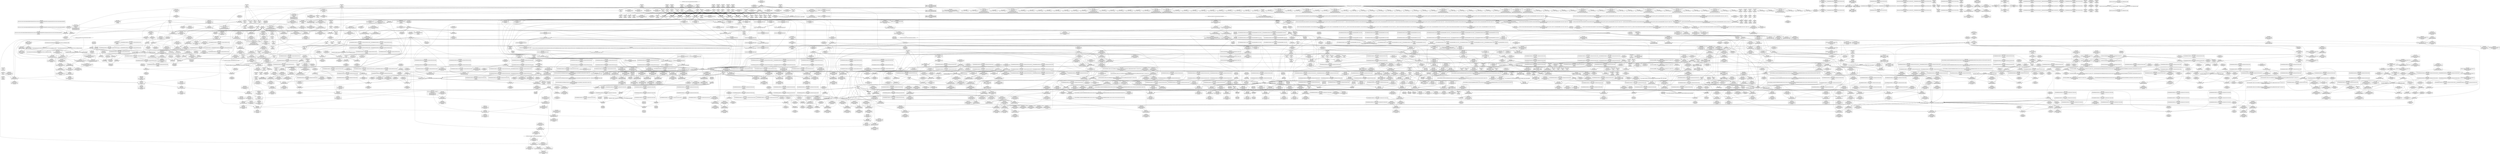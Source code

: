 digraph {
	CE0x4a6d9c0 [shape=record,shape=Mrecord,label="{CE0x4a6d9c0|i32_(i32,_i32,_i16,_i32,_%struct.common_audit_data*)*_bitcast_(i32_(i32,_i32,_i16,_i32,_%struct.common_audit_data.495*)*_avc_has_perm_to_i32_(i32,_i32,_i16,_i32,_%struct.common_audit_data*)*)|*Constant*}"]
	CE0x4a7e570 [shape=record,shape=Mrecord,label="{CE0x4a7e570|rcu_read_lock:_tmp10|include/linux/rcupdate.h,882|*SummSink*}"]
	CE0x4a55f30 [shape=record,shape=Mrecord,label="{CE0x4a55f30|current_sid:_tmp8|security/selinux/hooks.c,218}"]
	CE0x4aee170 [shape=record,shape=Mrecord,label="{CE0x4aee170|get_current:_tmp2}"]
	CE0x4a75380 [shape=record,shape=Mrecord,label="{CE0x4a75380|rcu_read_lock:_entry|*SummSink*}"]
	CE0x4a725c0 [shape=record,shape=Mrecord,label="{CE0x4a725c0|ipc_has_perm:_ipc_id|security/selinux/hooks.c,5134|*SummSource*}"]
	CE0x4a03db0 [shape=record,shape=Mrecord,label="{CE0x4a03db0|avc_has_perm:_tclass|Function::avc_has_perm&Arg::tclass::}"]
	CE0x4a73f90 [shape=record,shape=Mrecord,label="{CE0x4a73f90|task_sid:_real_cred|security/selinux/hooks.c,208}"]
	CE0x4a83dc0 [shape=record,shape=Mrecord,label="{CE0x4a83dc0|rcu_read_lock:_tmp19|include/linux/rcupdate.h,882|*SummSource*}"]
	CE0x49c4e60 [shape=record,shape=Mrecord,label="{CE0x49c4e60|selinux_sem_semctl:_tmp2|security/selinux/hooks.c,5438|*SummSource*}"]
	CE0x4a8ac10 [shape=record,shape=Mrecord,label="{CE0x4a8ac10|_call_void_mcount()_#3|*SummSource*}"]
	CE0x4aa0d00 [shape=record,shape=Mrecord,label="{CE0x4aa0d00|i64*_getelementptr_inbounds_(_11_x_i64_,_11_x_i64_*___llvm_gcov_ctr125,_i64_0,_i64_9)|*Constant*|*SummSource*}"]
	CE0x4af6420 [shape=record,shape=Mrecord,label="{CE0x4af6420|rcu_read_unlock:_tmp20|include/linux/rcupdate.h,933|*SummSink*}"]
	CE0x4a9ad80 [shape=record,shape=Mrecord,label="{CE0x4a9ad80|current_sid:_if.end}"]
	CE0x4a20350 [shape=record,shape=Mrecord,label="{CE0x4a20350|i64_7|*Constant*}"]
	CE0x4a78cf0 [shape=record,shape=Mrecord,label="{CE0x4a78cf0|task_sid:_tmp7|security/selinux/hooks.c,208|*SummSource*}"]
	CE0x4a7e2d0 [shape=record,shape=Mrecord,label="{CE0x4a7e2d0|rcu_read_lock:_tmp10|include/linux/rcupdate.h,882}"]
	CE0x4a99fe0 [shape=record,shape=Mrecord,label="{CE0x4a99fe0|__rcu_read_lock:_tmp}"]
	"CONST[source:2(external),value:2(dynamic)][purpose:{subject}]"
	CE0x49d9e10 [shape=record,shape=Mrecord,label="{CE0x49d9e10|i64**_getelementptr_inbounds_(_8_x_i64*_,_8_x_i64*_*___llvm_gcda_edge_table321,_i64_0,_i64_2)|*Constant*}"]
	CE0x4a28500 [shape=record,shape=Mrecord,label="{CE0x4a28500|80:_i32,_112:_i8*,_:_CRE_27,28_}"]
	CE0x4ad84c0 [shape=record,shape=Mrecord,label="{CE0x4ad84c0|rcu_read_lock:_tmp21|include/linux/rcupdate.h,884|*SummSink*}"]
	CE0x4b5af90 [shape=record,shape=Mrecord,label="{CE0x4b5af90|COLLAPSED:_GCMRE___llvm_gcov_ctr135_internal_global_4_x_i64_zeroinitializer:_elem_0:default:}"]
	CE0x4a77110 [shape=record,shape=Mrecord,label="{CE0x4a77110|ipc_has_perm:_key|security/selinux/hooks.c,5134|*SummSource*}"]
	CE0x49f53f0 [shape=record,shape=Mrecord,label="{CE0x49f53f0|__llvm_gcov_indirect_counter_increment:_counters|Function::__llvm_gcov_indirect_counter_increment&Arg::counters::|*SummSink*}"]
	CE0x4aed550 [shape=record,shape=Mrecord,label="{CE0x4aed550|i64*_getelementptr_inbounds_(_4_x_i64_,_4_x_i64_*___llvm_gcov_ctr133,_i64_0,_i64_0)|*Constant*|*SummSource*}"]
	CE0x4a6a260 [shape=record,shape=Mrecord,label="{CE0x4a6a260|GLOBAL:_rcu_lock_acquire|*Constant*}"]
	CE0x4a16850 [shape=record,shape=Mrecord,label="{CE0x4a16850|ipc_has_perm:_tmp2|*SummSink*}"]
	CE0x4a66b90 [shape=record,shape=Mrecord,label="{CE0x4a66b90|i64*_getelementptr_inbounds_(_13_x_i64_,_13_x_i64_*___llvm_gcov_ctr126,_i64_0,_i64_8)|*Constant*|*SummSource*}"]
	CE0x4a98cc0 [shape=record,shape=Mrecord,label="{CE0x4a98cc0|i64*_getelementptr_inbounds_(_11_x_i64_,_11_x_i64_*___llvm_gcov_ctr125,_i64_0,_i64_8)|*Constant*|*SummSource*}"]
	CE0x4aef7d0 [shape=record,shape=Mrecord,label="{CE0x4aef7d0|rcu_read_unlock:_call3|include/linux/rcupdate.h,933|*SummSink*}"]
	CE0x4a25390 [shape=record,shape=Mrecord,label="{CE0x4a25390|rcu_read_lock:_tmp1|*SummSink*}"]
	CE0x4aecca0 [shape=record,shape=Mrecord,label="{CE0x4aecca0|rcu_lock_acquire:_tmp}"]
	CE0x4a889c0 [shape=record,shape=Mrecord,label="{CE0x4a889c0|rcu_read_lock:_tmp5|include/linux/rcupdate.h,882}"]
	CE0x49ea0c0 [shape=record,shape=Mrecord,label="{CE0x49ea0c0|i32_0|*Constant*|*SummSource*}"]
	CE0x4b1b470 [shape=record,shape=Mrecord,label="{CE0x4b1b470|_call_void_asm_addl_$1,_%gs:$0_,_*m,ri,*m,_dirflag_,_fpsr_,_flags_(i32*___preempt_count,_i32_%sub,_i32*___preempt_count)_#3,_!dbg_!27717,_!srcloc_!27718|./arch/x86/include/asm/preempt.h,77}"]
	CE0x4a296d0 [shape=record,shape=Mrecord,label="{CE0x4a296d0|80:_i32,_112:_i8*,_:_CRE_42,43_}"]
	CE0x4a26be0 [shape=record,shape=Mrecord,label="{CE0x4a26be0|selinux_sem_semctl:_tmp19|security/selinux/hooks.c,5466}"]
	CE0x4a522e0 [shape=record,shape=Mrecord,label="{CE0x4a522e0|current_sid:_tmp3|*SummSource*}"]
	CE0x4b0ea40 [shape=record,shape=Mrecord,label="{CE0x4b0ea40|rcu_lock_release:_tmp3}"]
	CE0x4a75530 [shape=record,shape=Mrecord,label="{CE0x4a75530|i32_77|*Constant*}"]
	CE0x4a80b80 [shape=record,shape=Mrecord,label="{CE0x4a80b80|rcu_read_lock:_tmp13|include/linux/rcupdate.h,882|*SummSink*}"]
	CE0x4b1cf00 [shape=record,shape=Mrecord,label="{CE0x4b1cf00|%struct.lockdep_map*_null|*Constant*|*SummSource*}"]
	CE0x4a830b0 [shape=record,shape=Mrecord,label="{CE0x4a830b0|i8*_getelementptr_inbounds_(_42_x_i8_,_42_x_i8_*_.str46,_i32_0,_i32_0)|*Constant*|*SummSource*}"]
	CE0x4a5e920 [shape=record,shape=Mrecord,label="{CE0x4a5e920|task_sid:_do.end6|*SummSink*}"]
	CE0x4a25080 [shape=record,shape=Mrecord,label="{CE0x4a25080|task_sid:_call|security/selinux/hooks.c,208|*SummSource*}"]
	CE0x49f50a0 [shape=record,shape=Mrecord,label="{CE0x49f50a0|i32_0|*Constant*}"]
	CE0x4aec490 [shape=record,shape=Mrecord,label="{CE0x4aec490|i64*_getelementptr_inbounds_(_4_x_i64_,_4_x_i64_*___llvm_gcov_ctr128,_i64_0,_i64_3)|*Constant*}"]
	CE0x4a1b700 [shape=record,shape=Mrecord,label="{CE0x4a1b700|i64*_getelementptr_inbounds_(_13_x_i64_,_13_x_i64_*___llvm_gcov_ctr126,_i64_0,_i64_10)|*Constant*|*SummSink*}"]
	CE0x4b12280 [shape=record,shape=Mrecord,label="{CE0x4b12280|_call_void_mcount()_#3|*SummSink*}"]
	CE0x4a5ca10 [shape=record,shape=Mrecord,label="{CE0x4a5ca10|task_sid:_tmp5|security/selinux/hooks.c,208|*SummSink*}"]
	CE0x4a58050 [shape=record,shape=Mrecord,label="{CE0x4a58050|GLOBAL:_current_sid|*Constant*|*SummSink*}"]
	CE0x49dc9d0 [shape=record,shape=Mrecord,label="{CE0x49dc9d0|i32_3|*Constant*}"]
	CE0x4b30ed0 [shape=record,shape=Mrecord,label="{CE0x4b30ed0|__preempt_count_sub:_do.end|*SummSource*}"]
	CE0x49ca9c0 [shape=record,shape=Mrecord,label="{CE0x49ca9c0|selinux_sem_semctl:_sw.bb6|*SummSource*}"]
	CE0x4a28760 [shape=record,shape=Mrecord,label="{CE0x4a28760|80:_i32,_112:_i8*,_:_CRE_29,30_}"]
	CE0x4af75d0 [shape=record,shape=Mrecord,label="{CE0x4af75d0|rcu_read_unlock:_tmp22|include/linux/rcupdate.h,935|*SummSource*}"]
	CE0x49d2630 [shape=record,shape=Mrecord,label="{CE0x49d2630|i64**_getelementptr_inbounds_(_8_x_i64*_,_8_x_i64*_*___llvm_gcda_edge_table321,_i64_0,_i64_4)|*Constant*}"]
	CE0x4af1f50 [shape=record,shape=Mrecord,label="{CE0x4af1f50|rcu_read_unlock:_land.lhs.true|*SummSource*}"]
	CE0x4a5a660 [shape=record,shape=Mrecord,label="{CE0x4a5a660|current_sid:_bb}"]
	CE0x49f1b10 [shape=record,shape=Mrecord,label="{CE0x49f1b10|GLOBAL:___llvm_gcov_indirect_counter_increment|*Constant*|*SummSource*}"]
	CE0x4a89ab0 [shape=record,shape=Mrecord,label="{CE0x4a89ab0|GLOBAL:_rcu_read_unlock.__warned|Global_var:rcu_read_unlock.__warned|*SummSink*}"]
	CE0x4a5a730 [shape=record,shape=Mrecord,label="{CE0x4a5a730|current_sid:_bb|*SummSource*}"]
	CE0x4a59320 [shape=record,shape=Mrecord,label="{CE0x4a59320|i64*_getelementptr_inbounds_(_2_x_i64_,_2_x_i64_*___llvm_gcov_ctr294,_i64_0,_i64_0)|*Constant*}"]
	CE0x49e3f40 [shape=record,shape=Mrecord,label="{CE0x49e3f40|get_current:_tmp4|./arch/x86/include/asm/current.h,14|*SummSink*}"]
	CE0x4b3a910 [shape=record,shape=Mrecord,label="{CE0x4b3a910|COLLAPSED:_GCMRE___llvm_gcov_ctr129_internal_global_4_x_i64_zeroinitializer:_elem_0:default:}"]
	CE0x49efa40 [shape=record,shape=Mrecord,label="{CE0x49efa40|i64**_getelementptr_inbounds_(_8_x_i64*_,_8_x_i64*_*___llvm_gcda_edge_table321,_i64_0,_i64_3)|*Constant*|*SummSource*}"]
	CE0x4a55390 [shape=record,shape=Mrecord,label="{CE0x4a55390|_call_void_mcount()_#3|*SummSource*}"]
	CE0x4afa110 [shape=record,shape=Mrecord,label="{CE0x4afa110|GLOBAL:_rcu_lock_release|*Constant*|*SummSource*}"]
	CE0x49e71a0 [shape=record,shape=Mrecord,label="{CE0x49e71a0|i64*_getelementptr_inbounds_(_2_x_i64_,_2_x_i64_*___llvm_gcov_ctr159,_i64_0,_i64_1)|*Constant*|*SummSource*}"]
	CE0x4a880a0 [shape=record,shape=Mrecord,label="{CE0x4a880a0|rcu_read_unlock:_tmp16|include/linux/rcupdate.h,933}"]
	CE0x4a582c0 [shape=record,shape=Mrecord,label="{CE0x4a582c0|current_sid:_entry|*SummSink*}"]
	CE0x4a9e390 [shape=record,shape=Mrecord,label="{CE0x4a9e390|i64*_getelementptr_inbounds_(_11_x_i64_,_11_x_i64_*___llvm_gcov_ctr125,_i64_0,_i64_8)|*Constant*|*SummSink*}"]
	CE0x4a5ce90 [shape=record,shape=Mrecord,label="{CE0x4a5ce90|rcu_read_lock:_tmp1|*SummSource*}"]
	CE0x4a66670 [shape=record,shape=Mrecord,label="{CE0x4a66670|task_sid:_tmp17|security/selinux/hooks.c,208|*SummSource*}"]
	CE0x49d8ec0 [shape=record,shape=Mrecord,label="{CE0x49d8ec0|i64*_getelementptr_inbounds_(_11_x_i64_,_11_x_i64_*___llvm_gcov_ctr132,_i64_0,_i64_0)|*Constant*|*SummSink*}"]
	CE0x4a6a980 [shape=record,shape=Mrecord,label="{CE0x4a6a980|i64*_getelementptr_inbounds_(_2_x_i64_,_2_x_i64_*___llvm_gcov_ctr98,_i64_0,_i64_1)|*Constant*|*SummSink*}"]
	CE0x4a74f00 [shape=record,shape=Mrecord,label="{CE0x4a74f00|ipc_has_perm:_tmp1|*SummSink*}"]
	CE0x4a19bb0 [shape=record,shape=Mrecord,label="{CE0x4a19bb0|GLOBAL:___preempt_count|Global_var:__preempt_count}"]
	CE0x49cdf20 [shape=record,shape=Mrecord,label="{CE0x49cdf20|i32_11|*Constant*}"]
	CE0x4a514f0 [shape=record,shape=Mrecord,label="{CE0x4a514f0|rcu_read_unlock:_tmp8|include/linux/rcupdate.h,933}"]
	CE0x4b05220 [shape=record,shape=Mrecord,label="{CE0x4b05220|__preempt_count_add:_do.end|*SummSink*}"]
	CE0x4a5d2a0 [shape=record,shape=Mrecord,label="{CE0x4a5d2a0|task_sid:_do.body5|*SummSink*}"]
	CE0x4a40f00 [shape=record,shape=Mrecord,label="{CE0x4a40f00|80:_i32,_112:_i8*,_:_CRE_68,69_}"]
	CE0x4af2dc0 [shape=record,shape=Mrecord,label="{CE0x4af2dc0|rcu_read_unlock:_tmp11|include/linux/rcupdate.h,933}"]
	CE0x4a04060 [shape=record,shape=Mrecord,label="{CE0x4a04060|avc_has_perm:_requested|Function::avc_has_perm&Arg::requested::}"]
	CE0x4a40580 [shape=record,shape=Mrecord,label="{CE0x4a40580|80:_i32,_112:_i8*,_:_CRE_60,61_}"]
	CE0x4affb00 [shape=record,shape=Mrecord,label="{CE0x4affb00|i64*_getelementptr_inbounds_(_4_x_i64_,_4_x_i64_*___llvm_gcov_ctr130,_i64_0,_i64_0)|*Constant*|*SummSink*}"]
	CE0x4a941c0 [shape=record,shape=Mrecord,label="{CE0x4a941c0|GLOBAL:_cred_sid|*Constant*|*SummSink*}"]
	CE0x4aa1b50 [shape=record,shape=Mrecord,label="{CE0x4aa1b50|current_sid:_tmp18|security/selinux/hooks.c,218|*SummSink*}"]
	CE0x4a968e0 [shape=record,shape=Mrecord,label="{CE0x4a968e0|i64*_getelementptr_inbounds_(_2_x_i64_,_2_x_i64_*___llvm_gcov_ctr131,_i64_0,_i64_1)|*Constant*|*SummSink*}"]
	CE0x4a18700 [shape=record,shape=Mrecord,label="{CE0x4a18700|__rcu_read_lock:_tmp6|include/linux/rcupdate.h,240|*SummSink*}"]
	CE0x4a028f0 [shape=record,shape=Mrecord,label="{CE0x4a028f0|_call_void_mcount()_#3|*SummSource*}"]
	CE0x4aa12c0 [shape=record,shape=Mrecord,label="{CE0x4aa12c0|current_sid:_tmp17|security/selinux/hooks.c,218|*SummSource*}"]
	CE0x49fb0f0 [shape=record,shape=Mrecord,label="{CE0x49fb0f0|task_has_system:_bb|*SummSource*}"]
	CE0x49d7c90 [shape=record,shape=Mrecord,label="{CE0x49d7c90|i64**_getelementptr_inbounds_(_8_x_i64*_,_8_x_i64*_*___llvm_gcda_edge_table321,_i64_0,_i64_5)|*Constant*|*SummSink*}"]
	CE0x4a47510 [shape=record,shape=Mrecord,label="{CE0x4a47510|__llvm_gcov_indirect_counter_increment:_exit}"]
	CE0x4a5d310 [shape=record,shape=Mrecord,label="{CE0x4a5d310|current_sid:_tmp|*SummSink*}"]
	CE0x4b2a2d0 [shape=record,shape=Mrecord,label="{CE0x4b2a2d0|__preempt_count_sub:_tmp1|*SummSink*}"]
	CE0x4a59c90 [shape=record,shape=Mrecord,label="{CE0x4a59c90|task_sid:_bb|*SummSink*}"]
	CE0x4a80ec0 [shape=record,shape=Mrecord,label="{CE0x4a80ec0|rcu_read_lock:_tmp14|include/linux/rcupdate.h,882}"]
	CE0x4ad7e20 [shape=record,shape=Mrecord,label="{CE0x4ad7e20|rcu_read_lock:_tmp21|include/linux/rcupdate.h,884}"]
	CE0x4b20920 [shape=record,shape=Mrecord,label="{CE0x4b20920|__rcu_read_lock:_do.body|*SummSink*}"]
	CE0x4aed3a0 [shape=record,shape=Mrecord,label="{CE0x4aed3a0|rcu_lock_release:_bb|*SummSink*}"]
	CE0x4b3c1a0 [shape=record,shape=Mrecord,label="{CE0x4b3c1a0|i64*_getelementptr_inbounds_(_4_x_i64_,_4_x_i64_*___llvm_gcov_ctr135,_i64_0,_i64_3)|*Constant*}"]
	CE0x4ae8f50 [shape=record,shape=Mrecord,label="{CE0x4ae8f50|_call_void_asm_sideeffect_,_memory_,_dirflag_,_fpsr_,_flags_()_#3,_!dbg_!27714,_!srcloc_!27715|include/linux/rcupdate.h,239|*SummSink*}"]
	CE0x4a9eeb0 [shape=record,shape=Mrecord,label="{CE0x4a9eeb0|rcu_lock_acquire:_entry|*SummSink*}"]
	CE0x4a1dc00 [shape=record,shape=Mrecord,label="{CE0x4a1dc00|selinux_sem_semctl:_perms.0|*SummSink*}"]
	CE0x4a188c0 [shape=record,shape=Mrecord,label="{CE0x4a188c0|rcu_read_unlock:_tmp5|include/linux/rcupdate.h,933|*SummSink*}"]
	CE0x4a946f0 [shape=record,shape=Mrecord,label="{CE0x4a946f0|cred_sid:_cred|Function::cred_sid&Arg::cred::|*SummSource*}"]
	CE0x4a65450 [shape=record,shape=Mrecord,label="{CE0x4a65450|rcu_read_unlock:_tmp4|include/linux/rcupdate.h,933}"]
	CE0x4a4fea0 [shape=record,shape=Mrecord,label="{CE0x4a4fea0|__rcu_read_lock:_tmp|*SummSource*}"]
	CE0x4b15ef0 [shape=record,shape=Mrecord,label="{CE0x4b15ef0|GLOBAL:___preempt_count_add|*Constant*|*SummSink*}"]
	CE0x4a527f0 [shape=record,shape=Mrecord,label="{CE0x4a527f0|i64_6|*Constant*|*SummSink*}"]
	CE0x4afba10 [shape=record,shape=Mrecord,label="{CE0x4afba10|__rcu_read_unlock:_entry|*SummSink*}"]
	CE0x4a15500 [shape=record,shape=Mrecord,label="{CE0x4a15500|current_sid:_tmp16|security/selinux/hooks.c,218|*SummSink*}"]
	CE0x4a24660 [shape=record,shape=Mrecord,label="{CE0x4a24660|GLOBAL:_rcu_read_lock|*Constant*}"]
	CE0x4a949f0 [shape=record,shape=Mrecord,label="{CE0x4a949f0|_ret_i32_%tmp6,_!dbg_!27716|security/selinux/hooks.c,197}"]
	CE0x4b24570 [shape=record,shape=Mrecord,label="{CE0x4b24570|__rcu_read_unlock:_tmp6|include/linux/rcupdate.h,245|*SummSink*}"]
	CE0x49fe990 [shape=record,shape=Mrecord,label="{CE0x49fe990|i64**_getelementptr_inbounds_(_8_x_i64*_,_8_x_i64*_*___llvm_gcda_edge_table321,_i64_0,_i64_0)|*Constant*}"]
	"CONST[source:0(mediator),value:2(dynamic)][purpose:{object}]"
	CE0x4a43650 [shape=record,shape=Mrecord,label="{CE0x4a43650|80:_i32,_112:_i8*,_:_CRE_188,192_|*MultipleSource*|security/selinux/hooks.c,5466|Function::selinux_sem_semctl&Arg::sma::}"]
	CE0x49f3c20 [shape=record,shape=Mrecord,label="{CE0x49f3c20|i8*_getelementptr_inbounds_(_25_x_i8_,_25_x_i8_*_.str3,_i32_0,_i32_0)|*Constant*}"]
	CE0x4a28c20 [shape=record,shape=Mrecord,label="{CE0x4a28c20|80:_i32,_112:_i8*,_:_CRE_33,34_}"]
	CE0x4ad8450 [shape=record,shape=Mrecord,label="{CE0x4ad8450|i64*_getelementptr_inbounds_(_11_x_i64_,_11_x_i64_*___llvm_gcov_ctr127,_i64_0,_i64_10)|*Constant*|*SummSink*}"]
	CE0x4a27680 [shape=record,shape=Mrecord,label="{CE0x4a27680|selinux_sem_semctl:_sma|Function::selinux_sem_semctl&Arg::sma::|*SummSource*}"]
	CE0x4a76550 [shape=record,shape=Mrecord,label="{CE0x4a76550|i32_0|*Constant*}"]
	CE0x49ff280 [shape=record,shape=Mrecord,label="{CE0x49ff280|selinux_sem_semctl:_tmp16|security/selinux/hooks.c,5463|*SummSource*}"]
	CE0x4a1bd10 [shape=record,shape=Mrecord,label="{CE0x4a1bd10|80:_i32,_112:_i8*,_:_CRE_6,7_}"]
	CE0x4b01290 [shape=record,shape=Mrecord,label="{CE0x4b01290|rcu_lock_acquire:_tmp6}"]
	CE0x4a76ca0 [shape=record,shape=Mrecord,label="{CE0x4a76ca0|ipc_has_perm:_tmp4|*LoadInst*|security/selinux/hooks.c,5131|*SummSink*}"]
	CE0x4a53d90 [shape=record,shape=Mrecord,label="{CE0x4a53d90|cred_sid:_tmp3}"]
	CE0x4a7fa90 [shape=record,shape=Mrecord,label="{CE0x4a7fa90|i64_7|*Constant*}"]
	CE0x49e0c90 [shape=record,shape=Mrecord,label="{CE0x49e0c90|GLOBAL:___llvm_gcov_indirect_counter_increment|*Constant*|*SummSink*}"]
	CE0x4a455b0 [shape=record,shape=Mrecord,label="{CE0x4a455b0|GLOBAL:_ipc_has_perm|*Constant*|*SummSink*}"]
	CE0x4af1540 [shape=record,shape=Mrecord,label="{CE0x4af1540|_call_void_mcount()_#3}"]
	CE0x4a96dd0 [shape=record,shape=Mrecord,label="{CE0x4a96dd0|current_sid:_land.lhs.true2}"]
	CE0x49ffcd0 [shape=record,shape=Mrecord,label="{CE0x49ffcd0|i32_8|*Constant*|*SummSource*}"]
	CE0x49d4bd0 [shape=record,shape=Mrecord,label="{CE0x49d4bd0|i64**_getelementptr_inbounds_(_8_x_i64*_,_8_x_i64*_*___llvm_gcda_edge_table321,_i64_0,_i64_6)|*Constant*}"]
	CE0x4afee20 [shape=record,shape=Mrecord,label="{CE0x4afee20|_call_void___preempt_count_sub(i32_1)_#10,_!dbg_!27715|include/linux/rcupdate.h,244|*SummSink*}"]
	CE0x4a24890 [shape=record,shape=Mrecord,label="{CE0x4a24890|task_sid:_tmp3|*SummSource*}"]
	CE0x4af2d50 [shape=record,shape=Mrecord,label="{CE0x4af2d50|_call_void_lockdep_rcu_suspicious(i8*_getelementptr_inbounds_(_25_x_i8_,_25_x_i8_*_.str45,_i32_0,_i32_0),_i32_934,_i8*_getelementptr_inbounds_(_44_x_i8_,_44_x_i8_*_.str47,_i32_0,_i32_0))_#10,_!dbg_!27726|include/linux/rcupdate.h,933}"]
	CE0x49ef140 [shape=record,shape=Mrecord,label="{CE0x49ef140|i32_18|*Constant*|*SummSource*}"]
	CE0x4a659a0 [shape=record,shape=Mrecord,label="{CE0x4a659a0|rcu_lock_acquire:_tmp1|*SummSink*}"]
	CE0x4b29a00 [shape=record,shape=Mrecord,label="{CE0x4b29a00|__preempt_count_sub:_tmp2|*SummSink*}"]
	CE0x49fc710 [shape=record,shape=Mrecord,label="{CE0x49fc710|i8_1|*Constant*}"]
	CE0x49f0250 [shape=record,shape=Mrecord,label="{CE0x49f0250|selinux_sem_semctl:_tmp7|security/selinux/hooks.c,5446|*SummSink*}"]
	CE0x4a42460 [shape=record,shape=Mrecord,label="{CE0x4a42460|80:_i32,_112:_i8*,_:_CRE_112,120_|*MultipleSource*|security/selinux/hooks.c,5466|Function::selinux_sem_semctl&Arg::sma::}"]
	CE0x4aa6c60 [shape=record,shape=Mrecord,label="{CE0x4aa6c60|current_sid:_tmp20|security/selinux/hooks.c,218|*SummSource*}"]
	CE0x4a919b0 [shape=record,shape=Mrecord,label="{CE0x4a919b0|i64*_getelementptr_inbounds_(_13_x_i64_,_13_x_i64_*___llvm_gcov_ctr126,_i64_0,_i64_11)|*Constant*}"]
	CE0x4a003c0 [shape=record,shape=Mrecord,label="{CE0x4a003c0|i32_32|*Constant*|*SummSink*}"]
	CE0x49e3dd0 [shape=record,shape=Mrecord,label="{CE0x49e3dd0|i32_2|*Constant*|*SummSource*}"]
	CE0x49ebef0 [shape=record,shape=Mrecord,label="{CE0x49ebef0|_call_void___llvm_gcov_indirect_counter_increment(i32*___llvm_gcov_global_state_pred322,_i64**_getelementptr_inbounds_(_8_x_i64*_,_8_x_i64*_*___llvm_gcda_edge_table321,_i64_0,_i64_3)),_!dbg_!27721|security/selinux/hooks.c,5446}"]
	CE0x49dbe20 [shape=record,shape=Mrecord,label="{CE0x49dbe20|selinux_sem_semctl:_sw.bb2|*SummSink*}"]
	CE0x4a230e0 [shape=record,shape=Mrecord,label="{CE0x4a230e0|task_sid:_call|security/selinux/hooks.c,208}"]
	CE0x4a7e400 [shape=record,shape=Mrecord,label="{CE0x4a7e400|rcu_read_lock:_tmp10|include/linux/rcupdate.h,882|*SummSource*}"]
	CE0x4a59ef0 [shape=record,shape=Mrecord,label="{CE0x4a59ef0|task_has_system:_tmp2|*SummSink*}"]
	CE0x49e55d0 [shape=record,shape=Mrecord,label="{CE0x49e55d0|i64*_getelementptr_inbounds_(_25_x_i64_,_25_x_i64_*___llvm_gcov_ctr320,_i64_0,_i64_18)|*Constant*|*SummSink*}"]
	CE0x4a46570 [shape=record,shape=Mrecord,label="{CE0x4a46570|_ret_i32_%call2,_!dbg_!27728|security/selinux/hooks.c,5136|*SummSink*}"]
	CE0x49ca000 [shape=record,shape=Mrecord,label="{CE0x49ca000|task_has_system:_entry}"]
	CE0x4a67710 [shape=record,shape=Mrecord,label="{CE0x4a67710|i64*_getelementptr_inbounds_(_11_x_i64_,_11_x_i64_*___llvm_gcov_ctr125,_i64_0,_i64_6)|*Constant*}"]
	CE0x4a57c30 [shape=record,shape=Mrecord,label="{CE0x4a57c30|i64*_getelementptr_inbounds_(_2_x_i64_,_2_x_i64_*___llvm_gcov_ctr131,_i64_0,_i64_1)|*Constant*|*SummSource*}"]
	CE0x4a5b170 [shape=record,shape=Mrecord,label="{CE0x4a5b170|task_sid:_tmp5|security/selinux/hooks.c,208}"]
	CE0x49e6740 [shape=record,shape=Mrecord,label="{CE0x49e6740|_call_void_mcount()_#3|*SummSink*}"]
	CE0x4a45000 [shape=record,shape=Mrecord,label="{CE0x4a45000|selinux_sem_semctl:_retval.0}"]
	CE0x4b480e0 [shape=record,shape=Mrecord,label="{CE0x4b480e0|__preempt_count_sub:_tmp5|./arch/x86/include/asm/preempt.h,77|*SummSink*}"]
	CE0x4a68710 [shape=record,shape=Mrecord,label="{CE0x4a68710|i64_0|*Constant*}"]
	CE0x4afe8e0 [shape=record,shape=Mrecord,label="{CE0x4afe8e0|rcu_lock_release:_tmp1|*SummSource*}"]
	CE0x4a4ff40 [shape=record,shape=Mrecord,label="{CE0x4a4ff40|i64*_getelementptr_inbounds_(_2_x_i64_,_2_x_i64_*___llvm_gcov_ctr98,_i64_0,_i64_1)|*Constant*}"]
	CE0x4a7bc90 [shape=record,shape=Mrecord,label="{CE0x4a7bc90|_ret_void,_!dbg_!27719|./arch/x86/include/asm/preempt.h,73}"]
	CE0x4b15630 [shape=record,shape=Mrecord,label="{CE0x4b15630|i64*_getelementptr_inbounds_(_4_x_i64_,_4_x_i64_*___llvm_gcov_ctr128,_i64_0,_i64_1)|*Constant*}"]
	CE0x49dad40 [shape=record,shape=Mrecord,label="{CE0x49dad40|_ret_i32_%call1,_!dbg_!27716|security/selinux/hooks.c,1594|*SummSource*}"]
	CE0x49f9870 [shape=record,shape=Mrecord,label="{CE0x49f9870|task_sid:_task|Function::task_sid&Arg::task::}"]
	CE0x4a704b0 [shape=record,shape=Mrecord,label="{CE0x4a704b0|task_has_system:_tmp1}"]
	CE0x4a1b380 [shape=record,shape=Mrecord,label="{CE0x4a1b380|i64*_getelementptr_inbounds_(_13_x_i64_,_13_x_i64_*___llvm_gcov_ctr126,_i64_0,_i64_10)|*Constant*}"]
	CE0x49fd2c0 [shape=record,shape=Mrecord,label="{CE0x49fd2c0|selinux_sem_semctl:_tmp14|security/selinux/hooks.c,5460|*SummSource*}"]
	CE0x49ed0e0 [shape=record,shape=Mrecord,label="{CE0x49ed0e0|selinux_sem_semctl:_sw.bb4|*SummSink*}"]
	CE0x4a875b0 [shape=record,shape=Mrecord,label="{CE0x4a875b0|i64*_getelementptr_inbounds_(_11_x_i64_,_11_x_i64_*___llvm_gcov_ctr127,_i64_0,_i64_0)|*Constant*}"]
	CE0x4a8fed0 [shape=record,shape=Mrecord,label="{CE0x4a8fed0|i64*_getelementptr_inbounds_(_13_x_i64_,_13_x_i64_*___llvm_gcov_ctr126,_i64_0,_i64_9)|*Constant*|*SummSource*}"]
	CE0x4a28d50 [shape=record,shape=Mrecord,label="{CE0x4a28d50|80:_i32,_112:_i8*,_:_CRE_34,35_}"]
	CE0x4af1c80 [shape=record,shape=Mrecord,label="{CE0x4af1c80|i64*_getelementptr_inbounds_(_4_x_i64_,_4_x_i64_*___llvm_gcov_ctr134,_i64_0,_i64_1)|*Constant*|*SummSource*}"]
	CE0x4a467b0 [shape=record,shape=Mrecord,label="{CE0x4a467b0|selinux_sem_semctl:_tmp21|security/selinux/hooks.c,5468}"]
	CE0x49c6400 [shape=record,shape=Mrecord,label="{CE0x49c6400|i64_1|*Constant*}"]
	CE0x4a92850 [shape=record,shape=Mrecord,label="{CE0x4a92850|task_sid:_tmp26|security/selinux/hooks.c,208}"]
	CE0x49de1b0 [shape=record,shape=Mrecord,label="{CE0x49de1b0|get_current:_tmp2}"]
	CE0x49d4f20 [shape=record,shape=Mrecord,label="{CE0x49d4f20|i64**_getelementptr_inbounds_(_8_x_i64*_,_8_x_i64*_*___llvm_gcda_edge_table321,_i64_0,_i64_6)|*Constant*|*SummSource*}"]
	CE0x4a93f30 [shape=record,shape=Mrecord,label="{CE0x4a93f30|GLOBAL:_cred_sid|*Constant*}"]
	CE0x4aa1860 [shape=record,shape=Mrecord,label="{CE0x4aa1860|current_sid:_tmp18|security/selinux/hooks.c,218}"]
	CE0x4a1a0a0 [shape=record,shape=Mrecord,label="{CE0x4a1a0a0|rcu_read_unlock:_do.body|*SummSink*}"]
	CE0x4aa2440 [shape=record,shape=Mrecord,label="{CE0x4aa2440|_call_void___rcu_read_lock()_#10,_!dbg_!27710|include/linux/rcupdate.h,879}"]
	CE0x4a45430 [shape=record,shape=Mrecord,label="{CE0x4a45430|ipc_has_perm:_entry}"]
	CE0x49fabd0 [shape=record,shape=Mrecord,label="{CE0x49fabd0|0:_i64*,_array:_GCR___llvm_gcda_edge_table321_internal_unnamed_addr_constant_8_x_i64*_i64*_getelementptr_inbounds_(_25_x_i64_,_25_x_i64_*___llvm_gcov_ctr320,_i64_0,_i64_1),_i64*_getelementptr_inbounds_(_25_x_i64_,_25_x_i64_*___llvm_gcov_ctr320,_i64_0,_i64_3),_i64*_getelementptr_inbounds_(_25_x_i64_,_25_x_i64_*___llvm_gcov_ctr320,_i64_0,_i64_6),_i64*_getelementptr_inbounds_(_25_x_i64_,_25_x_i64_*___llvm_gcov_ctr320,_i64_0,_i64_8),_i64*_getelementptr_inbounds_(_25_x_i64_,_25_x_i64_*___llvm_gcov_ctr320,_i64_0,_i64_10),_i64*_getelementptr_inbounds_(_25_x_i64_,_25_x_i64_*___llvm_gcov_ctr320,_i64_0,_i64_11),_i64*_getelementptr_inbounds_(_25_x_i64_,_25_x_i64_*___llvm_gcov_ctr320,_i64_0,_i64_12),_i64*_getelementptr_inbounds_(_25_x_i64_,_25_x_i64_*___llvm_gcov_ctr320,_i64_0,_i64_14)_:_elem_0::}"]
	CE0x4b1d4e0 [shape=record,shape=Mrecord,label="{CE0x4b1d4e0|i64_ptrtoint_(i8*_blockaddress(_rcu_lock_acquire,_%__here)_to_i64)|*Constant*|*SummSink*}"]
	CE0x550dfa0 [shape=record,shape=Mrecord,label="{CE0x550dfa0|selinux_sem_semctl:_cmd|Function::selinux_sem_semctl&Arg::cmd::|*SummSink*}"]
	CE0x4a9c690 [shape=record,shape=Mrecord,label="{CE0x4a9c690|cred_sid:_tmp|*SummSink*}"]
	CE0x49c5720 [shape=record,shape=Mrecord,label="{CE0x49c5720|i32_11|*Constant*|*SummSource*}"]
	CE0x4a71f70 [shape=record,shape=Mrecord,label="{CE0x4a71f70|ipc_has_perm:_u|security/selinux/hooks.c,5134|*SummSource*}"]
	CE0x4a01ff0 [shape=record,shape=Mrecord,label="{CE0x4a01ff0|get_current:_bb|*SummSource*}"]
	CE0x49fed40 [shape=record,shape=Mrecord,label="{CE0x49fed40|i64*_getelementptr_inbounds_(_25_x_i64_,_25_x_i64_*___llvm_gcov_ctr320,_i64_0,_i64_22)|*Constant*}"]
	CE0x4a1cb00 [shape=record,shape=Mrecord,label="{CE0x4a1cb00|i16_3|*Constant*}"]
	CE0x4a85e80 [shape=record,shape=Mrecord,label="{CE0x4a85e80|i8*_getelementptr_inbounds_(_25_x_i8_,_25_x_i8_*_.str45,_i32_0,_i32_0)|*Constant*|*SummSource*}"]
	CE0x4aa1330 [shape=record,shape=Mrecord,label="{CE0x4aa1330|current_sid:_tmp17|security/selinux/hooks.c,218|*SummSink*}"]
	CE0x4a979a0 [shape=record,shape=Mrecord,label="{CE0x4a979a0|rcu_read_unlock:_tmp6|include/linux/rcupdate.h,933|*SummSink*}"]
	CE0x4b247e0 [shape=record,shape=Mrecord,label="{CE0x4b247e0|__rcu_read_unlock:_tmp7|include/linux/rcupdate.h,245|*SummSink*}"]
	CE0x4b33d30 [shape=record,shape=Mrecord,label="{CE0x4b33d30|__preempt_count_add:_tmp3|*SummSource*}"]
	"CONST[source:0(mediator),value:0(static)][purpose:{operation}]"
	CE0x4a43dd0 [shape=record,shape=Mrecord,label="{CE0x4a43dd0|selinux_sem_semctl:_retval.0|*SummSink*}"]
	CE0x4aecd10 [shape=record,shape=Mrecord,label="{CE0x4aecd10|COLLAPSED:_GCMRE___llvm_gcov_ctr130_internal_global_4_x_i64_zeroinitializer:_elem_0:default:}"]
	CE0x4a7d5a0 [shape=record,shape=Mrecord,label="{CE0x4a7d5a0|rcu_read_lock:_tobool1|include/linux/rcupdate.h,882}"]
	CE0x4a19620 [shape=record,shape=Mrecord,label="{CE0x4a19620|__preempt_count_sub:_val|Function::__preempt_count_sub&Arg::val::|*SummSink*}"]
	CE0x4a7c060 [shape=record,shape=Mrecord,label="{CE0x4a7c060|i8*_undef|*Constant*|*SummSink*}"]
	CE0x4a1a2e0 [shape=record,shape=Mrecord,label="{CE0x4a1a2e0|rcu_read_unlock:_if.then|*SummSource*}"]
	CE0x4a44bb0 [shape=record,shape=Mrecord,label="{CE0x4a44bb0|selinux_sem_semctl:_tmp21|security/selinux/hooks.c,5468|*SummSink*}"]
	CE0x4a58900 [shape=record,shape=Mrecord,label="{CE0x4a58900|task_sid:_tmp9|security/selinux/hooks.c,208|*SummSink*}"]
	CE0x49dc960 [shape=record,shape=Mrecord,label="{CE0x49dc960|i32_15|*Constant*|*SummSource*}"]
	CE0x4a584d0 [shape=record,shape=Mrecord,label="{CE0x4a584d0|_ret_i32_%tmp24,_!dbg_!27742|security/selinux/hooks.c,220}"]
	CE0x4a24ed0 [shape=record,shape=Mrecord,label="{CE0x4a24ed0|task_sid:_tobool|security/selinux/hooks.c,208}"]
	CE0x4af9b00 [shape=record,shape=Mrecord,label="{CE0x4af9b00|rcu_lock_release:_entry|*SummSource*}"]
	CE0x4b3a540 [shape=record,shape=Mrecord,label="{CE0x4b3a540|__rcu_read_unlock:_bb|*SummSource*}"]
	CE0x4a68540 [shape=record,shape=Mrecord,label="{CE0x4a68540|i64_4|*Constant*|*SummSource*}"]
	CE0x49d8500 [shape=record,shape=Mrecord,label="{CE0x49d8500|selinux_sem_semctl:_sw.bb3}"]
	CE0x4a899b0 [shape=record,shape=Mrecord,label="{CE0x4a899b0|rcu_read_lock:_land.lhs.true2}"]
	CE0x4a68890 [shape=record,shape=Mrecord,label="{CE0x4a68890|GLOBAL:___llvm_gcov_ctr125|Global_var:__llvm_gcov_ctr125}"]
	CE0x4a4dac0 [shape=record,shape=Mrecord,label="{CE0x4a4dac0|current_sid:_tmp24|security/selinux/hooks.c,220|*SummSink*}"]
	CE0x49fc390 [shape=record,shape=Mrecord,label="{CE0x49fc390|task_sid:_tmp19|security/selinux/hooks.c,208|*SummSource*}"]
	CE0x550de90 [shape=record,shape=Mrecord,label="{CE0x550de90|i32_19|*Constant*}"]
	CE0x49d1a80 [shape=record,shape=Mrecord,label="{CE0x49d1a80|_call_void___llvm_gcov_indirect_counter_increment(i32*___llvm_gcov_global_state_pred322,_i64**_getelementptr_inbounds_(_8_x_i64*_,_8_x_i64*_*___llvm_gcda_edge_table321,_i64_0,_i64_4)),_!dbg_!27723|security/selinux/hooks.c,5450|*SummSink*}"]
	CE0x4a66a30 [shape=record,shape=Mrecord,label="{CE0x4a66a30|i64*_getelementptr_inbounds_(_13_x_i64_,_13_x_i64_*___llvm_gcov_ctr126,_i64_0,_i64_8)|*Constant*}"]
	CE0x4b20bc0 [shape=record,shape=Mrecord,label="{CE0x4b20bc0|i64*_getelementptr_inbounds_(_4_x_i64_,_4_x_i64_*___llvm_gcov_ctr128,_i64_0,_i64_0)|*Constant*|*SummSource*}"]
	CE0x4aa0760 [shape=record,shape=Mrecord,label="{CE0x4aa0760|i8*_getelementptr_inbounds_(_45_x_i8_,_45_x_i8_*_.str12,_i32_0,_i32_0)|*Constant*}"]
	CE0x4aed0c0 [shape=record,shape=Mrecord,label="{CE0x4aed0c0|GLOBAL:_rcu_read_unlock.__warned|Global_var:rcu_read_unlock.__warned|*SummSource*}"]
	CE0x4a8f620 [shape=record,shape=Mrecord,label="{CE0x4a8f620|i32_208|*Constant*|*SummSink*}"]
	CE0x4b02dc0 [shape=record,shape=Mrecord,label="{CE0x4b02dc0|i64*_getelementptr_inbounds_(_4_x_i64_,_4_x_i64_*___llvm_gcov_ctr129,_i64_0,_i64_2)|*Constant*|*SummSink*}"]
	CE0x4a16fe0 [shape=record,shape=Mrecord,label="{CE0x4a16fe0|rcu_read_lock:_tmp3|*SummSink*}"]
	CE0x49fecd0 [shape=record,shape=Mrecord,label="{CE0x49fecd0|i64**_getelementptr_inbounds_(_8_x_i64*_,_8_x_i64*_*___llvm_gcda_edge_table321,_i64_0,_i64_0)|*Constant*|*SummSink*}"]
	CE0x4ae93d0 [shape=record,shape=Mrecord,label="{CE0x4ae93d0|i64*_getelementptr_inbounds_(_11_x_i64_,_11_x_i64_*___llvm_gcov_ctr132,_i64_0,_i64_8)|*Constant*|*SummSource*}"]
	CE0x4a4f940 [shape=record,shape=Mrecord,label="{CE0x4a4f940|rcu_read_lock:_tobool|include/linux/rcupdate.h,882|*SummSink*}"]
	CE0x4a1ac10 [shape=record,shape=Mrecord,label="{CE0x4a1ac10|task_sid:_tmp21|security/selinux/hooks.c,208}"]
	CE0x4aec070 [shape=record,shape=Mrecord,label="{CE0x4aec070|rcu_read_unlock:_tmp7|include/linux/rcupdate.h,933|*SummSource*}"]
	CE0x4a998b0 [shape=record,shape=Mrecord,label="{CE0x4a998b0|rcu_read_lock:_land.lhs.true|*SummSink*}"]
	CE0x4a43b90 [shape=record,shape=Mrecord,label="{CE0x4a43b90|selinux_sem_semctl:_call8|security/selinux/hooks.c,5466|*SummSource*}"]
	CE0x4a55320 [shape=record,shape=Mrecord,label="{CE0x4a55320|_call_void_mcount()_#3}"]
	CE0x4b30600 [shape=record,shape=Mrecord,label="{CE0x4b30600|i64*_getelementptr_inbounds_(_4_x_i64_,_4_x_i64_*___llvm_gcov_ctr135,_i64_0,_i64_0)|*Constant*|*SummSink*}"]
	CE0x4af2c00 [shape=record,shape=Mrecord,label="{CE0x4af2c00|_ret_void,_!dbg_!27719|./arch/x86/include/asm/preempt.h,73|*SummSource*}"]
	CE0x4a53f20 [shape=record,shape=Mrecord,label="{CE0x4a53f20|_ret_void,_!dbg_!27735|include/linux/rcupdate.h,884|*SummSink*}"]
	CE0x4afa690 [shape=record,shape=Mrecord,label="{CE0x4afa690|rcu_lock_release:_map|Function::rcu_lock_release&Arg::map::}"]
	CE0x4af38f0 [shape=record,shape=Mrecord,label="{CE0x4af38f0|i64*_getelementptr_inbounds_(_4_x_i64_,_4_x_i64_*___llvm_gcov_ctr130,_i64_0,_i64_2)|*Constant*}"]
	CE0x49f92c0 [shape=record,shape=Mrecord,label="{CE0x49f92c0|i64*_null|*Constant*}"]
	CE0x4a79510 [shape=record,shape=Mrecord,label="{CE0x4a79510|avc_has_perm:_ssid|Function::avc_has_perm&Arg::ssid::|*SummSource*}"]
	CE0x4a51bd0 [shape=record,shape=Mrecord,label="{CE0x4a51bd0|GLOBAL:_current_sid.__warned|Global_var:current_sid.__warned}"]
	CE0x4a79f90 [shape=record,shape=Mrecord,label="{CE0x4a79f90|get_current:_tmp4|./arch/x86/include/asm/current.h,14}"]
	CE0x4a237c0 [shape=record,shape=Mrecord,label="{CE0x4a237c0|task_sid:_tmp1|*SummSink*}"]
	CE0x4a824e0 [shape=record,shape=Mrecord,label="{CE0x4a824e0|GLOBAL:_lockdep_rcu_suspicious|*Constant*}"]
	CE0x4a81160 [shape=record,shape=Mrecord,label="{CE0x4a81160|rcu_read_lock:_tmp14|include/linux/rcupdate.h,882|*SummSink*}"]
	CE0x4b23450 [shape=record,shape=Mrecord,label="{CE0x4b23450|__rcu_read_unlock:_tmp2|*SummSource*}"]
	CE0x4b097a0 [shape=record,shape=Mrecord,label="{CE0x4b097a0|__preempt_count_sub:_entry|*SummSource*}"]
	CE0x4a03ee0 [shape=record,shape=Mrecord,label="{CE0x4a03ee0|_ret_i32_%retval.0,_!dbg_!27728|security/selinux/avc.c,775}"]
	CE0x49d8910 [shape=record,shape=Mrecord,label="{CE0x49d8910|i64*_getelementptr_inbounds_(_11_x_i64_,_11_x_i64_*___llvm_gcov_ctr132,_i64_0,_i64_8)|*Constant*}"]
	CE0x4af8730 [shape=record,shape=Mrecord,label="{CE0x4af8730|i32_934|*Constant*|*SummSink*}"]
	CE0x4ad8530 [shape=record,shape=Mrecord,label="{CE0x4ad8530|rcu_read_lock:_tmp22|include/linux/rcupdate.h,884|*SummSink*}"]
	CE0x4afdb80 [shape=record,shape=Mrecord,label="{CE0x4afdb80|__rcu_read_unlock:_do.body|*SummSink*}"]
	CE0x4a7db50 [shape=record,shape=Mrecord,label="{CE0x4a7db50|rcu_read_lock:_tmp9|include/linux/rcupdate.h,882}"]
	CE0x4b5ad40 [shape=record,shape=Mrecord,label="{CE0x4b5ad40|i64*_getelementptr_inbounds_(_4_x_i64_,_4_x_i64_*___llvm_gcov_ctr135,_i64_0,_i64_1)|*Constant*}"]
	CE0x49eb780 [shape=record,shape=Mrecord,label="{CE0x49eb780|i64*_getelementptr_inbounds_(_25_x_i64_,_25_x_i64_*___llvm_gcov_ctr320,_i64_0,_i64_16)|*Constant*}"]
	CE0x4a7df00 [shape=record,shape=Mrecord,label="{CE0x4a7df00|rcu_read_lock:_tmp9|include/linux/rcupdate.h,882|*SummSink*}"]
	CE0x4aa0820 [shape=record,shape=Mrecord,label="{CE0x4aa0820|i8*_getelementptr_inbounds_(_45_x_i8_,_45_x_i8_*_.str12,_i32_0,_i32_0)|*Constant*|*SummSource*}"]
	CE0x4a7d270 [shape=record,shape=Mrecord,label="{CE0x4a7d270|rcu_read_lock:_tmp8|include/linux/rcupdate.h,882|*SummSink*}"]
	CE0x4a4b390 [shape=record,shape=Mrecord,label="{CE0x4a4b390|current_sid:_security|security/selinux/hooks.c,218}"]
	CE0x4b08270 [shape=record,shape=Mrecord,label="{CE0x4b08270|__preempt_count_sub:_do.body|*SummSink*}"]
	CE0x4a99410 [shape=record,shape=Mrecord,label="{CE0x4a99410|GLOBAL:_rcu_lock_map|Global_var:rcu_lock_map|*SummSink*}"]
	CE0x4a19960 [shape=record,shape=Mrecord,label="{CE0x4a19960|_call_void_asm_addl_$1,_%gs:$0_,_*m,ri,*m,_dirflag_,_fpsr_,_flags_(i32*___preempt_count,_i32_%val,_i32*___preempt_count)_#3,_!dbg_!27714,_!srcloc_!27717|./arch/x86/include/asm/preempt.h,72|*SummSink*}"]
	CE0x4a9e980 [shape=record,shape=Mrecord,label="{CE0x4a9e980|current_sid:_tmp9|security/selinux/hooks.c,218}"]
	CE0x4a7d510 [shape=record,shape=Mrecord,label="{CE0x4a7d510|i64_4|*Constant*}"]
	CE0x49e9c60 [shape=record,shape=Mrecord,label="{CE0x49e9c60|i64*_getelementptr_inbounds_(_25_x_i64_,_25_x_i64_*___llvm_gcov_ctr320,_i64_0,_i64_15)|*Constant*|*SummSource*}"]
	CE0x4a1e1f0 [shape=record,shape=Mrecord,label="{CE0x4a1e1f0|rcu_read_lock:_tobool|include/linux/rcupdate.h,882|*SummSource*}"]
	CE0x4a751a0 [shape=record,shape=Mrecord,label="{CE0x4a751a0|ipc_has_perm:_ad|security/selinux/hooks.c, 5128}"]
	CE0x4affe00 [shape=record,shape=Mrecord,label="{CE0x4affe00|i64_1|*Constant*}"]
	CE0x4a83e30 [shape=record,shape=Mrecord,label="{CE0x4a83e30|rcu_read_lock:_tmp19|include/linux/rcupdate.h,882|*SummSink*}"]
	CE0x4a5ac40 [shape=record,shape=Mrecord,label="{CE0x4a5ac40|cred_sid:_tmp4|*LoadInst*|security/selinux/hooks.c,196|*SummSink*}"]
	CE0x4b1b070 [shape=record,shape=Mrecord,label="{CE0x4b1b070|COLLAPSED:_GCMRE___llvm_gcov_ctr134_internal_global_4_x_i64_zeroinitializer:_elem_0:default:}"]
	CE0x49f5930 [shape=record,shape=Mrecord,label="{CE0x49f5930|task_has_system:_entry|*SummSource*}"]
	CE0x4a226a0 [shape=record,shape=Mrecord,label="{CE0x4a226a0|task_sid:_tmp2|*SummSink*}"]
	CE0x4a6fd40 [shape=record,shape=Mrecord,label="{CE0x4a6fd40|GLOBAL:_current_sid|*Constant*}"]
	CE0x49c5880 [shape=record,shape=Mrecord,label="{CE0x49c5880|selinux_sem_semctl:_sw.epilog}"]
	CE0x4a59ab0 [shape=record,shape=Mrecord,label="{CE0x4a59ab0|task_sid:_bb}"]
	CE0x4ad9130 [shape=record,shape=Mrecord,label="{CE0x4ad9130|cred_sid:_bb}"]
	CE0x4a1ff00 [shape=record,shape=Mrecord,label="{CE0x4a1ff00|task_sid:_tobool4|security/selinux/hooks.c,208}"]
	CE0x4a81950 [shape=record,shape=Mrecord,label="{CE0x4a81950|rcu_read_lock:_tmp16|include/linux/rcupdate.h,882}"]
	CE0x4a16420 [shape=record,shape=Mrecord,label="{CE0x4a16420|get_current:_tmp4|./arch/x86/include/asm/current.h,14|*SummSource*}"]
	CE0x4a4abf0 [shape=record,shape=Mrecord,label="{CE0x4a4abf0|current_sid:_tmp21|security/selinux/hooks.c,218|*SummSource*}"]
	CE0x49cacb0 [shape=record,shape=Mrecord,label="{CE0x49cacb0|selinux_sem_semctl:_sw.bb}"]
	CE0x4a9dd00 [shape=record,shape=Mrecord,label="{CE0x4a9dd00|rcu_read_lock:_tmp2|*SummSink*}"]
	CE0x4a4f710 [shape=record,shape=Mrecord,label="{CE0x4a4f710|rcu_read_unlock:_do.body|*SummSource*}"]
	CE0x4a3f3b0 [shape=record,shape=Mrecord,label="{CE0x4a3f3b0|80:_i32,_112:_i8*,_:_CRE_45,46_}"]
	CE0x4a896f0 [shape=record,shape=Mrecord,label="{CE0x4a896f0|get_current:_tmp3}"]
	CE0x49f8ab0 [shape=record,shape=Mrecord,label="{CE0x49f8ab0|__llvm_gcov_indirect_counter_increment:_tmp}"]
	CE0x4a96cd0 [shape=record,shape=Mrecord,label="{CE0x4a96cd0|current_sid:_do.end|*SummSink*}"]
	CE0x4affcc0 [shape=record,shape=Mrecord,label="{CE0x4affcc0|__rcu_read_lock:_do.body|*SummSource*}"]
	CE0x49e5640 [shape=record,shape=Mrecord,label="{CE0x49e5640|selinux_sem_semctl:_tmp8|security/selinux/hooks.c,5450|*SummSource*}"]
	CE0x49da450 [shape=record,shape=Mrecord,label="{CE0x49da450|task_sid:_entry}"]
	CE0x4a8eb80 [shape=record,shape=Mrecord,label="{CE0x4a8eb80|GLOBAL:_lockdep_rcu_suspicious|*Constant*}"]
	CE0x4a71e80 [shape=record,shape=Mrecord,label="{CE0x4a71e80|ipc_has_perm:_u|security/selinux/hooks.c,5134}"]
	CE0x4a891b0 [shape=record,shape=Mrecord,label="{CE0x4a891b0|rcu_read_lock:_bb|*SummSink*}"]
	CE0x4a58ef0 [shape=record,shape=Mrecord,label="{CE0x4a58ef0|current_sid:_do.end|*SummSource*}"]
	CE0x49ffda0 [shape=record,shape=Mrecord,label="{CE0x49ffda0|i32_8|*Constant*|*SummSink*}"]
	CE0x4a64e10 [shape=record,shape=Mrecord,label="{CE0x4a64e10|__rcu_read_lock:_do.end}"]
	CE0x4a4ba10 [shape=record,shape=Mrecord,label="{CE0x4a4ba10|current_sid:_tmp22|security/selinux/hooks.c,218}"]
	CE0x4a72b80 [shape=record,shape=Mrecord,label="{CE0x4a72b80|ipc_has_perm:_sid1|security/selinux/hooks.c,5136|*SummSource*}"]
	CE0x4b47e90 [shape=record,shape=Mrecord,label="{CE0x4b47e90|__preempt_count_sub:_tmp4|./arch/x86/include/asm/preempt.h,77}"]
	CE0x49da790 [shape=record,shape=Mrecord,label="{CE0x49da790|_ret_i32_%call1,_!dbg_!27716|security/selinux/hooks.c,1594}"]
	CE0x4aa19e0 [shape=record,shape=Mrecord,label="{CE0x4aa19e0|current_sid:_tmp18|security/selinux/hooks.c,218|*SummSource*}"]
	CE0x4aec1e0 [shape=record,shape=Mrecord,label="{CE0x4aec1e0|rcu_read_unlock:_tmp7|include/linux/rcupdate.h,933|*SummSink*}"]
	CE0x4a1be40 [shape=record,shape=Mrecord,label="{CE0x4a1be40|80:_i32,_112:_i8*,_:_CRE_7,8_}"]
	CE0x4a05320 [shape=record,shape=Mrecord,label="{CE0x4a05320|avc_has_perm:_entry}"]
	CE0x4b15f60 [shape=record,shape=Mrecord,label="{CE0x4b15f60|GLOBAL:___preempt_count_add|*Constant*|*SummSource*}"]
	CE0x4a02150 [shape=record,shape=Mrecord,label="{CE0x4a02150|get_current:_bb|*SummSink*}"]
	CE0x4b24af0 [shape=record,shape=Mrecord,label="{CE0x4b24af0|__rcu_read_unlock:_tmp7|include/linux/rcupdate.h,245|*SummSource*}"]
	CE0x49f98e0 [shape=record,shape=Mrecord,label="{CE0x49f98e0|task_sid:_task|Function::task_sid&Arg::task::|*SummSource*}"]
	CE0x4a40450 [shape=record,shape=Mrecord,label="{CE0x4a40450|80:_i32,_112:_i8*,_:_CRE_59,60_}"]
	CE0x4a955c0 [shape=record,shape=Mrecord,label="{CE0x4a955c0|rcu_read_unlock:_entry|*SummSource*}"]
	CE0x4afad00 [shape=record,shape=Mrecord,label="{CE0x4afad00|_ret_void,_!dbg_!27717|include/linux/rcupdate.h,424|*SummSource*}"]
	CE0x4a9fce0 [shape=record,shape=Mrecord,label="{CE0x4a9fce0|GLOBAL:_lockdep_rcu_suspicious|*Constant*}"]
	CE0x49eed20 [shape=record,shape=Mrecord,label="{CE0x49eed20|i32_1|*Constant*|*SummSink*}"]
	CE0x49ff2f0 [shape=record,shape=Mrecord,label="{CE0x49ff2f0|selinux_sem_semctl:_tmp16|security/selinux/hooks.c,5463|*SummSink*}"]
	CE0x4af9990 [shape=record,shape=Mrecord,label="{CE0x4af9990|_call_void_rcu_lock_release(%struct.lockdep_map*_rcu_lock_map)_#10,_!dbg_!27733|include/linux/rcupdate.h,935|*SummSink*}"]
	CE0x4a69b10 [shape=record,shape=Mrecord,label="{CE0x4a69b10|GLOBAL:_rcu_read_lock.__warned|Global_var:rcu_read_lock.__warned}"]
	CE0x4a9d7d0 [shape=record,shape=Mrecord,label="{CE0x4a9d7d0|current_sid:_tobool1|security/selinux/hooks.c,218|*SummSink*}"]
	CE0x4a4ec10 [shape=record,shape=Mrecord,label="{CE0x4a4ec10|cred_sid:_tmp6|security/selinux/hooks.c,197|*SummSink*}"]
	CE0x49fd650 [shape=record,shape=Mrecord,label="{CE0x49fd650|_call_void___llvm_gcov_indirect_counter_increment(i32*___llvm_gcov_global_state_pred322,_i64**_getelementptr_inbounds_(_8_x_i64*_,_8_x_i64*_*___llvm_gcda_edge_table321,_i64_0,_i64_0)),_!dbg_!27731|security/selinux/hooks.c,5463}"]
	CE0x4a726f0 [shape=record,shape=Mrecord,label="{CE0x4a726f0|ipc_has_perm:_ipc_id|security/selinux/hooks.c,5134|*SummSink*}"]
	CE0x4a03020 [shape=record,shape=Mrecord,label="{CE0x4a03020|i8_4|*Constant*|*SummSource*}"]
	CE0x4a571a0 [shape=record,shape=Mrecord,label="{CE0x4a571a0|_call_void_mcount()_#3|*SummSource*}"]
	CE0x4a85490 [shape=record,shape=Mrecord,label="{CE0x4a85490|_call_void_lockdep_rcu_suspicious(i8*_getelementptr_inbounds_(_25_x_i8_,_25_x_i8_*_.str45,_i32_0,_i32_0),_i32_883,_i8*_getelementptr_inbounds_(_42_x_i8_,_42_x_i8_*_.str46,_i32_0,_i32_0))_#10,_!dbg_!27728|include/linux/rcupdate.h,882|*SummSource*}"]
	CE0x49e3e70 [shape=record,shape=Mrecord,label="{CE0x49e3e70|i32_2|*Constant*}"]
	CE0x4a609f0 [shape=record,shape=Mrecord,label="{CE0x4a609f0|_ret_void,_!dbg_!27717|include/linux/rcupdate.h,240|*SummSource*}"]
	CE0x4a000e0 [shape=record,shape=Mrecord,label="{CE0x4a000e0|i32_68|*Constant*|*SummSink*}"]
	CE0x4a6a8a0 [shape=record,shape=Mrecord,label="{CE0x4a6a8a0|COLLAPSED:_GCMRE___llvm_gcov_ctr98_internal_global_2_x_i64_zeroinitializer:_elem_0:default:}"]
	CE0x4a429a0 [shape=record,shape=Mrecord,label="{CE0x4a429a0|80:_i32,_112:_i8*,_:_CRE_136,144_|*MultipleSource*|security/selinux/hooks.c,5466|Function::selinux_sem_semctl&Arg::sma::}"]
	CE0x4a7ae80 [shape=record,shape=Mrecord,label="{CE0x4a7ae80|rcu_read_lock:_tmp4|include/linux/rcupdate.h,882|*SummSink*}"]
	CE0x4a42290 [shape=record,shape=Mrecord,label="{CE0x4a42290|80:_i32,_112:_i8*,_:_CRE_104,112_|*MultipleSource*|security/selinux/hooks.c,5466|Function::selinux_sem_semctl&Arg::sma::}"]
	CE0x4a4c840 [shape=record,shape=Mrecord,label="{CE0x4a4c840|current_sid:_sid|security/selinux/hooks.c,220}"]
	CE0x4b1f720 [shape=record,shape=Mrecord,label="{CE0x4b1f720|rcu_lock_release:_bb}"]
	CE0x4a67440 [shape=record,shape=Mrecord,label="{CE0x4a67440|current_sid:_tmp12|security/selinux/hooks.c,218|*SummSink*}"]
	CE0x4a04b60 [shape=record,shape=Mrecord,label="{CE0x4a04b60|ipc_has_perm:_tmp8|security/selinux/hooks.c,5136|*SummSource*}"]
	CE0x4af7120 [shape=record,shape=Mrecord,label="{CE0x4af7120|_call_void_rcu_lock_release(%struct.lockdep_map*_rcu_lock_map)_#10,_!dbg_!27733|include/linux/rcupdate.h,935}"]
	CE0x4b1b9b0 [shape=record,shape=Mrecord,label="{CE0x4b1b9b0|_call_void_asm_addl_$1,_%gs:$0_,_*m,ri,*m,_dirflag_,_fpsr_,_flags_(i32*___preempt_count,_i32_%sub,_i32*___preempt_count)_#3,_!dbg_!27717,_!srcloc_!27718|./arch/x86/include/asm/preempt.h,77|*SummSource*}"]
	CE0x49fa830 [shape=record,shape=Mrecord,label="{CE0x49fa830|__llvm_gcov_indirect_counter_increment:_tmp2}"]
	CE0x4a4ad20 [shape=record,shape=Mrecord,label="{CE0x4a4ad20|current_sid:_tmp21|security/selinux/hooks.c,218|*SummSink*}"]
	CE0x4a80230 [shape=record,shape=Mrecord,label="{CE0x4a80230|rcu_read_unlock:_tmp15|include/linux/rcupdate.h,933|*SummSource*}"]
	CE0x49ebd50 [shape=record,shape=Mrecord,label="{CE0x49ebd50|selinux_sem_semctl:_tmp5|security/selinux/hooks.c,5442|*SummSink*}"]
	CE0x49f0060 [shape=record,shape=Mrecord,label="{CE0x49f0060|selinux_sem_semctl:_tmp6|security/selinux/hooks.c,5446|*SummSource*}"]
	CE0x4a03bd0 [shape=record,shape=Mrecord,label="{CE0x4a03bd0|avc_has_perm:_tsid|Function::avc_has_perm&Arg::tsid::}"]
	CE0x49f9f40 [shape=record,shape=Mrecord,label="{CE0x49f9f40|__llvm_gcov_indirect_counter_increment:_tmp1|*SummSink*}"]
	CE0x4af1b10 [shape=record,shape=Mrecord,label="{CE0x4af1b10|__rcu_read_lock:_tmp1|*SummSource*}"]
	CE0x4b0f140 [shape=record,shape=Mrecord,label="{CE0x4b0f140|GLOBAL:___preempt_count_sub|*Constant*}"]
	CE0x49f4af0 [shape=record,shape=Mrecord,label="{CE0x49f4af0|_ret_void|*SummSink*}"]
	CE0x4a20cb0 [shape=record,shape=Mrecord,label="{CE0x4a20cb0|_call_void_asm_sideeffect_,_memory_,_dirflag_,_fpsr_,_flags_()_#3,_!dbg_!27714,_!srcloc_!27715|include/linux/rcupdate.h,239}"]
	CE0x4a7a120 [shape=record,shape=Mrecord,label="{CE0x4a7a120|task_sid:_tmp13|security/selinux/hooks.c,208|*SummSink*}"]
	CE0x4a217e0 [shape=record,shape=Mrecord,label="{CE0x4a217e0|task_sid:_tmp11|security/selinux/hooks.c,208}"]
	CE0x4b1e390 [shape=record,shape=Mrecord,label="{CE0x4b1e390|_call_void_lock_release(%struct.lockdep_map*_%map,_i32_1,_i64_ptrtoint_(i8*_blockaddress(_rcu_lock_release,_%__here)_to_i64))_#10,_!dbg_!27716|include/linux/rcupdate.h,423}"]
	CE0x49de520 [shape=record,shape=Mrecord,label="{CE0x49de520|selinux_sem_semctl:_sw.bb5|*SummSource*}"]
	CE0x4a01f80 [shape=record,shape=Mrecord,label="{CE0x4a01f80|i64*_getelementptr_inbounds_(_2_x_i64_,_2_x_i64_*___llvm_gcov_ctr98,_i64_0,_i64_0)|*Constant*}"]
	CE0x4a5e1f0 [shape=record,shape=Mrecord,label="{CE0x4a5e1f0|i64_0|*Constant*}"]
	CE0x4af7d30 [shape=record,shape=Mrecord,label="{CE0x4af7d30|i8*_getelementptr_inbounds_(_44_x_i8_,_44_x_i8_*_.str47,_i32_0,_i32_0)|*Constant*|*SummSource*}"]
	CE0x4a4bb80 [shape=record,shape=Mrecord,label="{CE0x4a4bb80|current_sid:_tmp22|security/selinux/hooks.c,218|*SummSource*}"]
	CE0x4a15930 [shape=record,shape=Mrecord,label="{CE0x4a15930|_call_void_lockdep_rcu_suspicious(i8*_getelementptr_inbounds_(_25_x_i8_,_25_x_i8_*_.str3,_i32_0,_i32_0),_i32_218,_i8*_getelementptr_inbounds_(_45_x_i8_,_45_x_i8_*_.str12,_i32_0,_i32_0))_#10,_!dbg_!27727|security/selinux/hooks.c,218}"]
	CE0x4afc2f0 [shape=record,shape=Mrecord,label="{CE0x4afc2f0|get_current:_tmp}"]
	CE0x4a93c10 [shape=record,shape=Mrecord,label="{CE0x4a93c10|task_sid:_call7|security/selinux/hooks.c,208|*SummSink*}"]
	CE0x4a65e10 [shape=record,shape=Mrecord,label="{CE0x4a65e10|task_sid:_tmp15|security/selinux/hooks.c,208|*SummSource*}"]
	CE0x4afe670 [shape=record,shape=Mrecord,label="{CE0x4afe670|rcu_lock_release:_tmp1}"]
	CE0x4a97830 [shape=record,shape=Mrecord,label="{CE0x4a97830|rcu_read_unlock:_tmp6|include/linux/rcupdate.h,933|*SummSource*}"]
	CE0x4b00570 [shape=record,shape=Mrecord,label="{CE0x4b00570|__rcu_read_lock:_tmp2|*SummSink*}"]
	CE0x4a5bb40 [shape=record,shape=Mrecord,label="{CE0x4a5bb40|cred_sid:_sid|security/selinux/hooks.c,197|*SummSource*}"]
	CE0x4a8a370 [shape=record,shape=Mrecord,label="{CE0x4a8a370|rcu_read_lock:_do.end|*SummSink*}"]
	CE0x49ddc40 [shape=record,shape=Mrecord,label="{CE0x49ddc40|selinux_sem_semctl:_bb|*SummSink*}"]
	CE0x49d8f30 [shape=record,shape=Mrecord,label="{CE0x49d8f30|rcu_read_unlock:_land.lhs.true}"]
	CE0x4b12940 [shape=record,shape=Mrecord,label="{CE0x4b12940|__preempt_count_sub:_val|Function::__preempt_count_sub&Arg::val::}"]
	CE0x4a6e0a0 [shape=record,shape=Mrecord,label="{CE0x4a6e0a0|i32_(i32,_i32,_i16,_i32,_%struct.common_audit_data*)*_bitcast_(i32_(i32,_i32,_i16,_i32,_%struct.common_audit_data.495*)*_avc_has_perm_to_i32_(i32,_i32,_i16,_i32,_%struct.common_audit_data*)*)|*Constant*|*SummSink*}"]
	CE0x4a717e0 [shape=record,shape=Mrecord,label="{CE0x4a717e0|ipc_has_perm:_sclass|security/selinux/hooks.c,5136}"]
	CE0x4af8c60 [shape=record,shape=Mrecord,label="{CE0x4af8c60|i8*_getelementptr_inbounds_(_44_x_i8_,_44_x_i8_*_.str47,_i32_0,_i32_0)|*Constant*|*SummSink*}"]
	CE0x4a663a0 [shape=record,shape=Mrecord,label="{CE0x4a663a0|task_sid:_tmp16|security/selinux/hooks.c,208|*SummSink*}"]
	CE0x4b24390 [shape=record,shape=Mrecord,label="{CE0x4b24390|i64*_getelementptr_inbounds_(_4_x_i64_,_4_x_i64_*___llvm_gcov_ctr129,_i64_0,_i64_1)|*Constant*}"]
	CE0x4a7bda0 [shape=record,shape=Mrecord,label="{CE0x4a7bda0|__preempt_count_add:_val|Function::__preempt_count_add&Arg::val::}"]
	CE0x4a8b310 [shape=record,shape=Mrecord,label="{CE0x4a8b310|rcu_read_unlock:_tmp1}"]
	CE0x4a69090 [shape=record,shape=Mrecord,label="{CE0x4a69090|i64_2|*Constant*}"]
	CE0x4b059c0 [shape=record,shape=Mrecord,label="{CE0x4b059c0|_call_void___preempt_count_sub(i32_1)_#10,_!dbg_!27715|include/linux/rcupdate.h,244|*SummSource*}"]
	CE0x49eda00 [shape=record,shape=Mrecord,label="{CE0x49eda00|80:_i32,_112:_i8*,_:_CRE_4,5_}"]
	CE0x4a197e0 [shape=record,shape=Mrecord,label="{CE0x4a197e0|GLOBAL:_current_task|Global_var:current_task}"]
	CE0x4a1b770 [shape=record,shape=Mrecord,label="{CE0x4a1b770|task_sid:_tmp22|security/selinux/hooks.c,208|*SummSink*}"]
	CE0x49eae00 [shape=record,shape=Mrecord,label="{CE0x49eae00|selinux_sem_semctl:_tmp|*SummSource*}"]
	CE0x4a26420 [shape=record,shape=Mrecord,label="{CE0x4a26420|i64*_getelementptr_inbounds_(_25_x_i64_,_25_x_i64_*___llvm_gcov_ctr320,_i64_0,_i64_23)|*Constant*|*SummSource*}"]
	CE0x4af3570 [shape=record,shape=Mrecord,label="{CE0x4af3570|rcu_lock_acquire:_tmp2|*SummSource*}"]
	CE0x4a214a0 [shape=record,shape=Mrecord,label="{CE0x4a214a0|_call_void_rcu_lock_acquire(%struct.lockdep_map*_rcu_lock_map)_#10,_!dbg_!27711|include/linux/rcupdate.h,881}"]
	CE0x49fbdf0 [shape=record,shape=Mrecord,label="{CE0x49fbdf0|task_sid:_tmp18|security/selinux/hooks.c,208|*SummSink*}"]
	CE0x4a6e990 [shape=record,shape=Mrecord,label="{CE0x4a6e990|task_sid:_tmp|*SummSink*}"]
	CE0x4a760f0 [shape=record,shape=Mrecord,label="{CE0x4a760f0|i32_10|*Constant*}"]
	CE0x4a67190 [shape=record,shape=Mrecord,label="{CE0x4a67190|i64_2|*Constant*}"]
	CE0x4a6e480 [shape=record,shape=Mrecord,label="{CE0x4a6e480|task_has_system:_bb}"]
	CE0x4b28d50 [shape=record,shape=Mrecord,label="{CE0x4b28d50|__preempt_count_add:_tmp7|./arch/x86/include/asm/preempt.h,73|*SummSink*}"]
	CE0x4a72460 [shape=record,shape=Mrecord,label="{CE0x4a72460|ipc_has_perm:_ipc_id|security/selinux/hooks.c,5134}"]
	CE0x4af9590 [shape=record,shape=Mrecord,label="{CE0x4af9590|__preempt_count_sub:_sub|./arch/x86/include/asm/preempt.h,77}"]
	CE0x4aed4b0 [shape=record,shape=Mrecord,label="{CE0x4aed4b0|i64*_getelementptr_inbounds_(_4_x_i64_,_4_x_i64_*___llvm_gcov_ctr133,_i64_0,_i64_0)|*Constant*}"]
	CE0x4a5d200 [shape=record,shape=Mrecord,label="{CE0x4a5d200|task_sid:_do.body5|*SummSource*}"]
	CE0x4a5de30 [shape=record,shape=Mrecord,label="{CE0x4a5de30|cred_sid:_tmp5|security/selinux/hooks.c,196|*SummSource*}"]
	CE0x4a9e550 [shape=record,shape=Mrecord,label="{CE0x4a9e550|i64*_getelementptr_inbounds_(_2_x_i64_,_2_x_i64_*___llvm_gcov_ctr131,_i64_0,_i64_0)|*Constant*}"]
	CE0x49f57c0 [shape=record,shape=Mrecord,label="{CE0x49f57c0|GLOBAL:_task_has_system|*Constant*|*SummSource*}"]
	CE0x49ec850 [shape=record,shape=Mrecord,label="{CE0x49ec850|i64*_getelementptr_inbounds_(_25_x_i64_,_25_x_i64_*___llvm_gcov_ctr320,_i64_0,_i64_0)|*Constant*|*SummSource*}"]
	CE0x4a1bb00 [shape=record,shape=Mrecord,label="{CE0x4a1bb00|task_sid:_tmp23|security/selinux/hooks.c,208|*SummSource*}"]
	CE0x4af9710 [shape=record,shape=Mrecord,label="{CE0x4af9710|__preempt_count_sub:_sub|./arch/x86/include/asm/preempt.h,77|*SummSource*}"]
	CE0x4a7efc0 [shape=record,shape=Mrecord,label="{CE0x4a7efc0|rcu_read_lock:_tmp12|include/linux/rcupdate.h,882|*SummSink*}"]
	CE0x4a03560 [shape=record,shape=Mrecord,label="{CE0x4a03560|ipc_has_perm:_sid1|security/selinux/hooks.c,5136|*SummSink*}"]
	CE0x49eed90 [shape=record,shape=Mrecord,label="{CE0x49eed90|i32_12|*Constant*}"]
	CE0x4a1fcc0 [shape=record,shape=Mrecord,label="{CE0x4a1fcc0|current_sid:_tmp4|security/selinux/hooks.c,218|*SummSink*}"]
	CE0x4b164d0 [shape=record,shape=Mrecord,label="{CE0x4b164d0|__rcu_read_lock:_bb|*SummSource*}"]
	CE0x4a48320 [shape=record,shape=Mrecord,label="{CE0x4a48320|avc_has_perm:_auditdata|Function::avc_has_perm&Arg::auditdata::|*SummSource*}"]
	CE0x4a5f060 [shape=record,shape=Mrecord,label="{CE0x4a5f060|task_sid:_tmp8|security/selinux/hooks.c,208}"]
	CE0x677fab0 [shape=record,shape=Mrecord,label="{CE0x677fab0|i32_18|*Constant*}"]
	CE0x4a56e00 [shape=record,shape=Mrecord,label="{CE0x4a56e00|ipc_has_perm:_tmp3|*SummSink*}"]
	CE0x4a92db0 [shape=record,shape=Mrecord,label="{CE0x4a92db0|i64*_getelementptr_inbounds_(_13_x_i64_,_13_x_i64_*___llvm_gcov_ctr126,_i64_0,_i64_12)|*Constant*|*SummSource*}"]
	CE0x4a7eae0 [shape=record,shape=Mrecord,label="{CE0x4a7eae0|rcu_read_lock:_tmp11|include/linux/rcupdate.h,882|*SummSink*}"]
	CE0x49cae00 [shape=record,shape=Mrecord,label="{CE0x49cae00|selinux_sem_semctl:_sw.bb3|*SummSource*}"]
	CE0x4aeaaf0 [shape=record,shape=Mrecord,label="{CE0x4aeaaf0|i64*_getelementptr_inbounds_(_4_x_i64_,_4_x_i64_*___llvm_gcov_ctr128,_i64_0,_i64_2)|*Constant*|*SummSink*}"]
	CE0x4a57bc0 [shape=record,shape=Mrecord,label="{CE0x4a57bc0|i64*_getelementptr_inbounds_(_2_x_i64_,_2_x_i64_*___llvm_gcov_ctr131,_i64_0,_i64_1)|*Constant*}"]
	CE0x4a3fad0 [shape=record,shape=Mrecord,label="{CE0x4a3fad0|80:_i32,_112:_i8*,_:_CRE_51,52_}"]
	CE0x4a25670 [shape=record,shape=Mrecord,label="{CE0x4a25670|i64_1|*Constant*}"]
	CE0x4a5c440 [shape=record,shape=Mrecord,label="{CE0x4a5c440|current_sid:_tobool|security/selinux/hooks.c,218|*SummSink*}"]
	CE0x4a002b0 [shape=record,shape=Mrecord,label="{CE0x4a002b0|i32_32|*Constant*|*SummSource*}"]
	CE0x49de220 [shape=record,shape=Mrecord,label="{CE0x49de220|get_current:_tmp2|*SummSource*}"]
	CE0x4a20fb0 [shape=record,shape=Mrecord,label="{CE0x4a20fb0|_call_void_rcu_read_lock()_#10,_!dbg_!27712|security/selinux/hooks.c,207|*SummSink*}"]
	CE0x4a26920 [shape=record,shape=Mrecord,label="{CE0x4a26920|selinux_sem_semctl:_sem_perm|security/selinux/hooks.c,5466}"]
	CE0x4a1a8d0 [shape=record,shape=Mrecord,label="{CE0x4a1a8d0|task_sid:_tmp20|security/selinux/hooks.c,208|*SummSink*}"]
	CE0x4b3c510 [shape=record,shape=Mrecord,label="{CE0x4b3c510|__preempt_count_sub:_do.end|*SummSink*}"]
	CE0x4aec800 [shape=record,shape=Mrecord,label="{CE0x4aec800|rcu_read_unlock:_do.end}"]
	CE0x4ad8cf0 [shape=record,shape=Mrecord,label="{CE0x4ad8cf0|rcu_read_lock:_tmp22|include/linux/rcupdate.h,884|*SummSource*}"]
	CE0x49fc4c0 [shape=record,shape=Mrecord,label="{CE0x49fc4c0|task_sid:_tmp19|security/selinux/hooks.c,208|*SummSink*}"]
	CE0x49fc9f0 [shape=record,shape=Mrecord,label="{CE0x49fc9f0|i64**_getelementptr_inbounds_(_8_x_i64*_,_8_x_i64*_*___llvm_gcda_edge_table321,_i64_0,_i64_7)|*Constant*}"]
	CE0x49edd40 [shape=record,shape=Mrecord,label="{CE0x49edd40|80:_i32,_112:_i8*,_:_CRE_12,13_}"]
	CE0x4a5ea40 [shape=record,shape=Mrecord,label="{CE0x4a5ea40|task_sid:_do.end}"]
	CE0x4b23000 [shape=record,shape=Mrecord,label="{CE0x4b23000|i64*_getelementptr_inbounds_(_4_x_i64_,_4_x_i64_*___llvm_gcov_ctr134,_i64_0,_i64_2)|*Constant*}"]
	CE0x4b09a20 [shape=record,shape=Mrecord,label="{CE0x4b09a20|_ret_void,_!dbg_!27720|./arch/x86/include/asm/preempt.h,78}"]
	CE0x4a28040 [shape=record,shape=Mrecord,label="{CE0x4a28040|80:_i32,_112:_i8*,_:_CRE_23,24_}"]
	CE0x4a846c0 [shape=record,shape=Mrecord,label="{CE0x4a846c0|rcu_read_lock:_tmp17|include/linux/rcupdate.h,882|*SummSource*}"]
	CE0x4a5cf00 [shape=record,shape=Mrecord,label="{CE0x4a5cf00|task_sid:_do.end|*SummSource*}"]
	CE0x4b378b0 [shape=record,shape=Mrecord,label="{CE0x4b378b0|i64*_getelementptr_inbounds_(_4_x_i64_,_4_x_i64_*___llvm_gcov_ctr129,_i64_0,_i64_0)|*Constant*|*SummSource*}"]
	CE0x4a04c40 [shape=record,shape=Mrecord,label="{CE0x4a04c40|ipc_has_perm:_tmp8|security/selinux/hooks.c,5136|*SummSink*}"]
	CE0x4b1eca0 [shape=record,shape=Mrecord,label="{CE0x4b1eca0|i64*_getelementptr_inbounds_(_4_x_i64_,_4_x_i64_*___llvm_gcov_ctr133,_i64_0,_i64_3)|*Constant*}"]
	CE0x4a84d40 [shape=record,shape=Mrecord,label="{CE0x4a84d40|rcu_read_lock:_tmp18|include/linux/rcupdate.h,882|*SummSource*}"]
	CE0x4a67200 [shape=record,shape=Mrecord,label="{CE0x4a67200|task_sid:_tobool|security/selinux/hooks.c,208|*SummSink*}"]
	CE0x4a18f90 [shape=record,shape=Mrecord,label="{CE0x4a18f90|i64*_getelementptr_inbounds_(_4_x_i64_,_4_x_i64_*___llvm_gcov_ctr130,_i64_0,_i64_3)|*Constant*}"]
	CE0x4b1d730 [shape=record,shape=Mrecord,label="{CE0x4b1d730|__rcu_read_lock:_tmp5|include/linux/rcupdate.h,239}"]
	CE0x4a874b0 [shape=record,shape=Mrecord,label="{CE0x4a874b0|rcu_read_unlock:_call|include/linux/rcupdate.h,933}"]
	CE0x49ce1a0 [shape=record,shape=Mrecord,label="{CE0x49ce1a0|selinux_sem_semctl:_sw.bb4|*SummSource*}"]
	CE0x49e6af0 [shape=record,shape=Mrecord,label="{CE0x49e6af0|task_has_system:_call|security/selinux/hooks.c,1592|*SummSink*}"]
	CE0x4afcce0 [shape=record,shape=Mrecord,label="{CE0x4afcce0|i64_ptrtoint_(i8*_blockaddress(_rcu_lock_release,_%__here)_to_i64)|*Constant*|*SummSource*}"]
	CE0x4b01f10 [shape=record,shape=Mrecord,label="{CE0x4b01f10|rcu_lock_release:___here}"]
	CE0x4a89e50 [shape=record,shape=Mrecord,label="{CE0x4a89e50|_call_void_asm_addl_$1,_%gs:$0_,_*m,ri,*m,_dirflag_,_fpsr_,_flags_(i32*___preempt_count,_i32_%val,_i32*___preempt_count)_#3,_!dbg_!27714,_!srcloc_!27717|./arch/x86/include/asm/preempt.h,72}"]
	CE0x4a4c9a0 [shape=record,shape=Mrecord,label="{CE0x4a4c9a0|current_sid:_sid|security/selinux/hooks.c,220|*SummSink*}"]
	CE0x4a59da0 [shape=record,shape=Mrecord,label="{CE0x4a59da0|i64*_getelementptr_inbounds_(_13_x_i64_,_13_x_i64_*___llvm_gcov_ctr126,_i64_0,_i64_0)|*Constant*}"]
	CE0x49dc660 [shape=record,shape=Mrecord,label="{CE0x49dc660|_ret_%struct.task_struct*_%tmp4,_!dbg_!27714|./arch/x86/include/asm/current.h,14|*SummSource*}"]
	CE0x4afd020 [shape=record,shape=Mrecord,label="{CE0x4afd020|i64_ptrtoint_(i8*_blockaddress(_rcu_lock_release,_%__here)_to_i64)|*Constant*|*SummSink*}"]
	CE0x4a195b0 [shape=record,shape=Mrecord,label="{CE0x4a195b0|__preempt_count_sub:_entry}"]
	CE0x4a4ed70 [shape=record,shape=Mrecord,label="{CE0x4a4ed70|rcu_read_unlock:_land.lhs.true2|*SummSink*}"]
	CE0x4a505f0 [shape=record,shape=Mrecord,label="{CE0x4a505f0|__preempt_count_add:_entry|*SummSource*}"]
	CE0x4a69020 [shape=record,shape=Mrecord,label="{CE0x4a69020|i64*_getelementptr_inbounds_(_11_x_i64_,_11_x_i64_*___llvm_gcov_ctr125,_i64_0,_i64_6)|*Constant*|*SummSink*}"]
	CE0x4a9be60 [shape=record,shape=Mrecord,label="{CE0x4a9be60|rcu_read_unlock:_tmp2}"]
	CE0x4b33b60 [shape=record,shape=Mrecord,label="{CE0x4b33b60|i64*_getelementptr_inbounds_(_4_x_i64_,_4_x_i64_*___llvm_gcov_ctr129,_i64_0,_i64_2)|*Constant*}"]
	CE0x4a51020 [shape=record,shape=Mrecord,label="{CE0x4a51020|COLLAPSED:_GCMRE___llvm_gcov_ctr127_internal_global_11_x_i64_zeroinitializer:_elem_0:default:}"]
	CE0x4a52ce0 [shape=record,shape=Mrecord,label="{CE0x4a52ce0|task_sid:_tmp15|security/selinux/hooks.c,208}"]
	CE0x4b01b90 [shape=record,shape=Mrecord,label="{CE0x4b01b90|rcu_lock_acquire:_tmp7|*SummSink*}"]
	CE0x4a9eb00 [shape=record,shape=Mrecord,label="{CE0x4a9eb00|current_sid:_tmp9|security/selinux/hooks.c,218|*SummSource*}"]
	CE0x4a78c10 [shape=record,shape=Mrecord,label="{CE0x4a78c10|task_sid:_tmp6|security/selinux/hooks.c,208|*SummSink*}"]
	CE0x4a18e20 [shape=record,shape=Mrecord,label="{CE0x4a18e20|_call_void_lock_acquire(%struct.lockdep_map*_%map,_i32_0,_i32_0,_i32_2,_i32_0,_%struct.lockdep_map*_null,_i64_ptrtoint_(i8*_blockaddress(_rcu_lock_acquire,_%__here)_to_i64))_#10,_!dbg_!27716|include/linux/rcupdate.h,418|*SummSink*}"]
	CE0x49d6960 [shape=record,shape=Mrecord,label="{CE0x49d6960|selinux_sem_semctl:_tmp}"]
	CE0x4aa2600 [shape=record,shape=Mrecord,label="{CE0x4aa2600|_call_void___rcu_read_lock()_#10,_!dbg_!27710|include/linux/rcupdate.h,879|*SummSink*}"]
	CE0x4a69340 [shape=record,shape=Mrecord,label="{CE0x4a69340|task_sid:_if.end|*SummSource*}"]
	CE0x4b15980 [shape=record,shape=Mrecord,label="{CE0x4b15980|_call_void_mcount()_#3|*SummSource*}"]
	CE0x4aea530 [shape=record,shape=Mrecord,label="{CE0x4aea530|rcu_lock_acquire:___here|*SummSource*}"]
	CE0x4a27b80 [shape=record,shape=Mrecord,label="{CE0x4a27b80|80:_i32,_112:_i8*,_:_CRE_19,20_}"]
	CE0x4b25840 [shape=record,shape=Mrecord,label="{CE0x4b25840|__preempt_count_sub:_do.body}"]
	CE0x4af55e0 [shape=record,shape=Mrecord,label="{CE0x4af55e0|_call_void_lockdep_rcu_suspicious(i8*_getelementptr_inbounds_(_25_x_i8_,_25_x_i8_*_.str45,_i32_0,_i32_0),_i32_934,_i8*_getelementptr_inbounds_(_44_x_i8_,_44_x_i8_*_.str47,_i32_0,_i32_0))_#10,_!dbg_!27726|include/linux/rcupdate.h,933|*SummSink*}"]
	CE0x4a539f0 [shape=record,shape=Mrecord,label="{CE0x4a539f0|i32_77|*Constant*|*SummSource*}"]
	CE0x4a1cf10 [shape=record,shape=Mrecord,label="{CE0x4a1cf10|avc_has_perm:_tclass|Function::avc_has_perm&Arg::tclass::|*SummSource*}"]
	CE0x4a17510 [shape=record,shape=Mrecord,label="{CE0x4a17510|%struct.task_struct*_(%struct.task_struct**)*_asm_movq_%gs:$_1:P_,$0_,_r,im,_dirflag_,_fpsr_,_flags_}"]
	CE0x4a4f150 [shape=record,shape=Mrecord,label="{CE0x4a4f150|i32_0|*Constant*}"]
	CE0x4a6dd70 [shape=record,shape=Mrecord,label="{CE0x4a6dd70|task_has_system:_call1|security/selinux/hooks.c,1594|*SummSource*}"]
	CE0x4b3e420 [shape=record,shape=Mrecord,label="{CE0x4b3e420|__preempt_count_sub:_tmp6|./arch/x86/include/asm/preempt.h,78|*SummSink*}"]
	CE0x49eb3b0 [shape=record,shape=Mrecord,label="{CE0x49eb3b0|i64**_getelementptr_inbounds_(_8_x_i64*_,_8_x_i64*_*___llvm_gcda_edge_table321,_i64_0,_i64_1)|*Constant*}"]
	CE0x49eee60 [shape=record,shape=Mrecord,label="{CE0x49eee60|i32_12|*Constant*|*SummSource*}"]
	CE0x49e0940 [shape=record,shape=Mrecord,label="{CE0x49e0940|__llvm_gcov_indirect_counter_increment:_predecessor|Function::__llvm_gcov_indirect_counter_increment&Arg::predecessor::}"]
	CE0x4a18c80 [shape=record,shape=Mrecord,label="{CE0x4a18c80|GLOBAL:_lock_acquire|*Constant*}"]
	CE0x4b13160 [shape=record,shape=Mrecord,label="{CE0x4b13160|__rcu_read_unlock:_tmp1|*SummSource*}"]
	CE0x4af0d50 [shape=record,shape=Mrecord,label="{CE0x4af0d50|i64*_getelementptr_inbounds_(_4_x_i64_,_4_x_i64_*___llvm_gcov_ctr130,_i64_0,_i64_1)|*Constant*|*SummSource*}"]
	CE0x4a177d0 [shape=record,shape=Mrecord,label="{CE0x4a177d0|task_sid:_land.lhs.true|*SummSource*}"]
	CE0x4aa0b30 [shape=record,shape=Mrecord,label="{CE0x4aa0b30|i64*_getelementptr_inbounds_(_11_x_i64_,_11_x_i64_*___llvm_gcov_ctr125,_i64_0,_i64_9)|*Constant*}"]
	CE0x4afd5e0 [shape=record,shape=Mrecord,label="{CE0x4afd5e0|rcu_lock_release:_tmp6}"]
	CE0x4a6d8c0 [shape=record,shape=Mrecord,label="{CE0x4a6d8c0|_ret_i32_%call7,_!dbg_!27749|security/selinux/hooks.c,210|*SummSink*}"]
	CE0x4a86100 [shape=record,shape=Mrecord,label="{CE0x4a86100|i8*_getelementptr_inbounds_(_25_x_i8_,_25_x_i8_*_.str45,_i32_0,_i32_0)|*Constant*|*SummSink*}"]
	CE0x4a88890 [shape=record,shape=Mrecord,label="{CE0x4a88890|GLOBAL:___llvm_gcov_ctr127|Global_var:__llvm_gcov_ctr127|*SummSink*}"]
	CE0x4aee700 [shape=record,shape=Mrecord,label="{CE0x4aee700|rcu_read_unlock:_tmp12|include/linux/rcupdate.h,933}"]
	CE0x49dacd0 [shape=record,shape=Mrecord,label="{CE0x49dacd0|_call_void___llvm_gcov_indirect_counter_increment(i32*___llvm_gcov_global_state_pred322,_i64**_getelementptr_inbounds_(_8_x_i64*_,_8_x_i64*_*___llvm_gcda_edge_table321,_i64_0,_i64_2)),_!dbg_!27718|security/selinux/hooks.c,5442}"]
	CE0x49f6060 [shape=record,shape=Mrecord,label="{CE0x49f6060|i64*_getelementptr_inbounds_(_25_x_i64_,_25_x_i64_*___llvm_gcov_ctr320,_i64_0,_i64_20)|*Constant*|*SummSink*}"]
	CE0x4a530d0 [shape=record,shape=Mrecord,label="{CE0x4a530d0|current_sid:_tmp12|security/selinux/hooks.c,218|*SummSource*}"]
	CE0x4a59570 [shape=record,shape=Mrecord,label="{CE0x4a59570|rcu_lock_acquire:___here|*SummSink*}"]
	CE0x4a3f870 [shape=record,shape=Mrecord,label="{CE0x4a3f870|80:_i32,_112:_i8*,_:_CRE_49,50_}"]
	CE0x49f56b0 [shape=record,shape=Mrecord,label="{CE0x49f56b0|GLOBAL:_task_has_system|*Constant*|*SummSink*}"]
	CE0x4a24350 [shape=record,shape=Mrecord,label="{CE0x4a24350|cred_sid:_security|security/selinux/hooks.c,196|*SummSource*}"]
	CE0x4a57100 [shape=record,shape=Mrecord,label="{CE0x4a57100|_call_void_mcount()_#3}"]
	CE0x4b29730 [shape=record,shape=Mrecord,label="{CE0x4b29730|__preempt_count_add:_tmp4|./arch/x86/include/asm/preempt.h,72|*SummSource*}"]
	CE0x4af7a10 [shape=record,shape=Mrecord,label="{CE0x4af7a10|_call_void_rcu_lock_release(%struct.lockdep_map*_rcu_lock_map)_#10,_!dbg_!27733|include/linux/rcupdate.h,935|*SummSource*}"]
	CE0x4a4bcc0 [shape=record,shape=Mrecord,label="{CE0x4a4bcc0|current_sid:_tmp22|security/selinux/hooks.c,218|*SummSink*}"]
	CE0x49feed0 [shape=record,shape=Mrecord,label="{CE0x49feed0|selinux_sem_semctl:_tmp16|security/selinux/hooks.c,5463}"]
	CE0x4a601c0 [shape=record,shape=Mrecord,label="{CE0x4a601c0|i64_5|*Constant*|*SummSource*}"]
	CE0x4aa0e90 [shape=record,shape=Mrecord,label="{CE0x4aa0e90|i64*_getelementptr_inbounds_(_11_x_i64_,_11_x_i64_*___llvm_gcov_ctr125,_i64_0,_i64_9)|*Constant*|*SummSink*}"]
	CE0x4a4a680 [shape=record,shape=Mrecord,label="{CE0x4a4a680|current_sid:_cred|security/selinux/hooks.c,218|*SummSink*}"]
	CE0x49efff0 [shape=record,shape=Mrecord,label="{CE0x49efff0|i64*_getelementptr_inbounds_(_25_x_i64_,_25_x_i64_*___llvm_gcov_ctr320,_i64_0,_i64_17)|*Constant*|*SummSink*}"]
	CE0x4a89790 [shape=record,shape=Mrecord,label="{CE0x4a89790|rcu_read_lock:_if.then}"]
	CE0x49de910 [shape=record,shape=Mrecord,label="{CE0x49de910|selinux_sem_semctl:_sw.bb5}"]
	CE0x4b3c430 [shape=record,shape=Mrecord,label="{CE0x4b3c430|__preempt_count_sub:_do.end}"]
	CE0x4a6a180 [shape=record,shape=Mrecord,label="{CE0x4a6a180|rcu_lock_acquire:_entry|*SummSource*}"]
	CE0x4a25ec0 [shape=record,shape=Mrecord,label="{CE0x4a25ec0|task_sid:_if.then|*SummSink*}"]
	CE0x4a98140 [shape=record,shape=Mrecord,label="{CE0x4a98140|current_sid:_tmp14|security/selinux/hooks.c,218|*SummSink*}"]
	CE0x4a01600 [shape=record,shape=Mrecord,label="{CE0x4a01600|__llvm_gcov_indirect_counter_increment:_tmp5|*SummSource*}"]
	CE0x49dcae0 [shape=record,shape=Mrecord,label="{CE0x49dcae0|i32_3|*Constant*|*SummSource*}"]
	CE0x4b3a250 [shape=record,shape=Mrecord,label="{CE0x4b3a250|_call_void_mcount()_#3|*SummSink*}"]
	CE0x49da310 [shape=record,shape=Mrecord,label="{CE0x49da310|GLOBAL:_task_sid|*Constant*|*SummSink*}"]
	CE0x4aa2340 [shape=record,shape=Mrecord,label="{CE0x4aa2340|i64*_getelementptr_inbounds_(_11_x_i64_,_11_x_i64_*___llvm_gcov_ctr125,_i64_0,_i64_10)|*Constant*|*SummSource*}"]
	CE0x4a18690 [shape=record,shape=Mrecord,label="{CE0x4a18690|__rcu_read_lock:_tmp6|include/linux/rcupdate.h,240|*SummSource*}"]
	CE0x4a4a3d0 [shape=record,shape=Mrecord,label="{CE0x4a4a3d0|current_sid:_cred|security/selinux/hooks.c,218}"]
	CE0x4afef10 [shape=record,shape=Mrecord,label="{CE0x4afef10|i64*_getelementptr_inbounds_(_4_x_i64_,_4_x_i64_*___llvm_gcov_ctr133,_i64_0,_i64_2)|*Constant*|*SummSource*}"]
	CE0x49f00d0 [shape=record,shape=Mrecord,label="{CE0x49f00d0|selinux_sem_semctl:_tmp6|security/selinux/hooks.c,5446|*SummSink*}"]
	CE0x4aa20f0 [shape=record,shape=Mrecord,label="{CE0x4aa20f0|i64*_getelementptr_inbounds_(_11_x_i64_,_11_x_i64_*___llvm_gcov_ctr125,_i64_0,_i64_10)|*Constant*}"]
	CE0x4a8a480 [shape=record,shape=Mrecord,label="{CE0x4a8a480|rcu_read_lock:_land.lhs.true}"]
	CE0x4a3f610 [shape=record,shape=Mrecord,label="{CE0x4a3f610|80:_i32,_112:_i8*,_:_CRE_47,48_}"]
	CE0x4b3b1b0 [shape=record,shape=Mrecord,label="{CE0x4b3b1b0|i64*_getelementptr_inbounds_(_4_x_i64_,_4_x_i64_*___llvm_gcov_ctr134,_i64_0,_i64_3)|*Constant*|*SummSink*}"]
	CE0x4b01fd0 [shape=record,shape=Mrecord,label="{CE0x4b01fd0|rcu_lock_release:___here|*SummSource*}"]
	CE0x49f6460 [shape=record,shape=Mrecord,label="{CE0x49f6460|_call_void___llvm_gcov_indirect_counter_increment(i32*___llvm_gcov_global_state_pred322,_i64**_getelementptr_inbounds_(_8_x_i64*_,_8_x_i64*_*___llvm_gcda_edge_table321,_i64_0,_i64_7)),_!dbg_!27729|security/selinux/hooks.c,5460}"]
	CE0x4a57510 [shape=record,shape=Mrecord,label="{CE0x4a57510|i64*_getelementptr_inbounds_(_2_x_i64_,_2_x_i64_*___llvm_gcov_ctr294,_i64_0,_i64_0)|*Constant*|*SummSource*}"]
	CE0x4a40910 [shape=record,shape=Mrecord,label="{CE0x4a40910|80:_i32,_112:_i8*,_:_CRE_63,64_}"]
	CE0x4a52750 [shape=record,shape=Mrecord,label="{CE0x4a52750|i64_6|*Constant*|*SummSource*}"]
	CE0x4a95550 [shape=record,shape=Mrecord,label="{CE0x4a95550|GLOBAL:_rcu_read_unlock|*Constant*|*SummSource*}"]
	CE0x4a17700 [shape=record,shape=Mrecord,label="{CE0x4a17700|task_sid:_land.lhs.true}"]
	CE0x49dcb50 [shape=record,shape=Mrecord,label="{CE0x49dcb50|i32_3|*Constant*|*SummSink*}"]
	CE0x49f03f0 [shape=record,shape=Mrecord,label="{CE0x49f03f0|_call_void___llvm_gcov_indirect_counter_increment(i32*___llvm_gcov_global_state_pred322,_i64**_getelementptr_inbounds_(_8_x_i64*_,_8_x_i64*_*___llvm_gcda_edge_table321,_i64_0,_i64_4)),_!dbg_!27723|security/selinux/hooks.c,5450}"]
	CE0x4a27cb0 [shape=record,shape=Mrecord,label="{CE0x4a27cb0|80:_i32,_112:_i8*,_:_CRE_20,21_}"]
	CE0x4a282a0 [shape=record,shape=Mrecord,label="{CE0x4a282a0|80:_i32,_112:_i8*,_:_CRE_25,26_}"]
	CE0x4a885f0 [shape=record,shape=Mrecord,label="{CE0x4a885f0|GLOBAL:___llvm_gcov_ctr127|Global_var:__llvm_gcov_ctr127}"]
	CE0x4a27f10 [shape=record,shape=Mrecord,label="{CE0x4a27f10|80:_i32,_112:_i8*,_:_CRE_22,23_}"]
	CE0x4a5d460 [shape=record,shape=Mrecord,label="{CE0x4a5d460|current_sid:_tmp1}"]
	CE0x4a8a2b0 [shape=record,shape=Mrecord,label="{CE0x4a8a2b0|rcu_read_lock:_do.end|*SummSource*}"]
	CE0x4a5d910 [shape=record,shape=Mrecord,label="{CE0x4a5d910|task_sid:_tobool1|security/selinux/hooks.c,208}"]
	CE0x4a1b0f0 [shape=record,shape=Mrecord,label="{CE0x4a1b0f0|task_sid:_tmp22|security/selinux/hooks.c,208}"]
	CE0x4b1e680 [shape=record,shape=Mrecord,label="{CE0x4b1e680|rcu_lock_release:_tmp5|include/linux/rcupdate.h,423|*SummSource*}"]
	CE0x4a6efc0 [shape=record,shape=Mrecord,label="{CE0x4a6efc0|cred_sid:_tmp2|*SummSource*}"]
	CE0x4b17ee0 [shape=record,shape=Mrecord,label="{CE0x4b17ee0|i32_0|*Constant*}"]
	CE0x49ee910 [shape=record,shape=Mrecord,label="{CE0x49ee910|i32_19|*Constant*|*SummSource*}"]
	CE0x49d62c0 [shape=record,shape=Mrecord,label="{CE0x49d62c0|selinux_sem_semctl:_tmp17|security/selinux/hooks.c,5463}"]
	CE0x4a1d6c0 [shape=record,shape=Mrecord,label="{CE0x4a1d6c0|_ret_i32_%retval.0,_!dbg_!27728|security/selinux/avc.c,775}"]
	CE0x4aecf90 [shape=record,shape=Mrecord,label="{CE0x4aecf90|GLOBAL:_rcu_read_unlock.__warned|Global_var:rcu_read_unlock.__warned}"]
	"CONST[source:1(input),value:2(dynamic)][purpose:{operation}]"
	CE0x4a6df00 [shape=record,shape=Mrecord,label="{CE0x4a6df00|avc_has_perm:_entry|*SummSource*}"]
	CE0x4ad90c0 [shape=record,shape=Mrecord,label="{CE0x4ad90c0|i64*_getelementptr_inbounds_(_2_x_i64_,_2_x_i64_*___llvm_gcov_ctr131,_i64_0,_i64_0)|*Constant*|*SummSink*}"]
	CE0x49f46a0 [shape=record,shape=Mrecord,label="{CE0x49f46a0|GLOBAL:_get_current|*Constant*|*SummSink*}"]
	CE0x4a88fb0 [shape=record,shape=Mrecord,label="{CE0x4a88fb0|rcu_read_lock:_bb}"]
	CE0x4a54440 [shape=record,shape=Mrecord,label="{CE0x4a54440|current_sid:_tmp7|security/selinux/hooks.c,218|*SummSource*}"]
	CE0x4a5af60 [shape=record,shape=Mrecord,label="{CE0x4a5af60|task_sid:_tmp6|security/selinux/hooks.c,208|*SummSource*}"]
	CE0x4a4d950 [shape=record,shape=Mrecord,label="{CE0x4a4d950|current_sid:_tmp24|security/selinux/hooks.c,220|*SummSource*}"]
	CE0x4a73ec0 [shape=record,shape=Mrecord,label="{CE0x4a73ec0|i32_0|*Constant*}"]
	CE0x4a25c00 [shape=record,shape=Mrecord,label="{CE0x4a25c00|current_sid:_tmp10|security/selinux/hooks.c,218|*SummSink*}"]
	CE0x49fd330 [shape=record,shape=Mrecord,label="{CE0x49fd330|selinux_sem_semctl:_tmp14|security/selinux/hooks.c,5460|*SummSink*}"]
	CE0x4a986e0 [shape=record,shape=Mrecord,label="{CE0x4a986e0|rcu_read_unlock:_tmp3|*SummSource*}"]
	CE0x4a9aad0 [shape=record,shape=Mrecord,label="{CE0x4a9aad0|GLOBAL:___rcu_read_lock|*Constant*|*SummSink*}"]
	CE0x4b37b90 [shape=record,shape=Mrecord,label="{CE0x4b37b90|__preempt_count_sub:_tmp1}"]
	CE0x4b3a010 [shape=record,shape=Mrecord,label="{CE0x4b3a010|_call_void_mcount()_#3}"]
	CE0x4a009e0 [shape=record,shape=Mrecord,label="{CE0x4a009e0|i64*_null|*Constant*|*SummSource*}"]
	CE0x4aed6f0 [shape=record,shape=Mrecord,label="{CE0x4aed6f0|i64*_getelementptr_inbounds_(_11_x_i64_,_11_x_i64_*___llvm_gcov_ctr132,_i64_0,_i64_0)|*Constant*|*SummSource*}"]
	CE0x49efcb0 [shape=record,shape=Mrecord,label="{CE0x49efcb0|selinux_sem_semctl:_tmp6|security/selinux/hooks.c,5446}"]
	CE0x4a78c80 [shape=record,shape=Mrecord,label="{CE0x4a78c80|task_sid:_tmp7|security/selinux/hooks.c,208|*SummSink*}"]
	CE0x4b12c90 [shape=record,shape=Mrecord,label="{CE0x4b12c90|i64*_getelementptr_inbounds_(_4_x_i64_,_4_x_i64_*___llvm_gcov_ctr134,_i64_0,_i64_3)|*Constant*|*SummSource*}"]
	CE0x4a02ed0 [shape=record,shape=Mrecord,label="{CE0x4a02ed0|i8_4|*Constant*}"]
	CE0x4a49e20 [shape=record,shape=Mrecord,label="{CE0x4a49e20|get_current:_entry}"]
	CE0x4a73540 [shape=record,shape=Mrecord,label="{CE0x4a73540|_call_void_mcount()_#3}"]
	CE0x4a55080 [shape=record,shape=Mrecord,label="{CE0x4a55080|cred_sid:_tmp3|*SummSink*}"]
	CE0x4b234c0 [shape=record,shape=Mrecord,label="{CE0x4b234c0|__rcu_read_unlock:_tmp2|*SummSink*}"]
	CE0x4a91720 [shape=record,shape=Mrecord,label="{CE0x4a91720|task_sid:_tmp24|security/selinux/hooks.c,208}"]
	CE0x4a7f490 [shape=record,shape=Mrecord,label="{CE0x4a7f490|rcu_read_lock:_call3|include/linux/rcupdate.h,882|*SummSource*}"]
	CE0x4b1c720 [shape=record,shape=Mrecord,label="{CE0x4b1c720|GLOBAL:_lock_acquire|*Constant*|*SummSink*}"]
	CE0x4b374d0 [shape=record,shape=Mrecord,label="{CE0x4b374d0|__preempt_count_add:_bb|*SummSink*}"]
	CE0x49d8980 [shape=record,shape=Mrecord,label="{CE0x49d8980|rcu_read_unlock:_tmp9|include/linux/rcupdate.h,933|*SummSource*}"]
	CE0x4b0f920 [shape=record,shape=Mrecord,label="{CE0x4b0f920|i64*_getelementptr_inbounds_(_4_x_i64_,_4_x_i64_*___llvm_gcov_ctr134,_i64_0,_i64_1)|*Constant*|*SummSink*}"]
	CE0x4a8c630 [shape=record,shape=Mrecord,label="{CE0x4a8c630|rcu_read_unlock:_tmp13|include/linux/rcupdate.h,933|*SummSource*}"]
	CE0x49f60d0 [shape=record,shape=Mrecord,label="{CE0x49f60d0|selinux_sem_semctl:_tmp12|security/selinux/hooks.c,5456|*SummSource*}"]
	CE0x4a71190 [shape=record,shape=Mrecord,label="{CE0x4a71190|task_sid:_tmp8|security/selinux/hooks.c,208|*SummSource*}"]
	CE0x49fbd10 [shape=record,shape=Mrecord,label="{CE0x49fbd10|task_sid:_tmp18|security/selinux/hooks.c,208}"]
	CE0x4a76e10 [shape=record,shape=Mrecord,label="{CE0x4a76e10|ipc_has_perm:_type|security/selinux/hooks.c,5133|*SummSink*}"]
	CE0x49fe0b0 [shape=record,shape=Mrecord,label="{CE0x49fe0b0|_call_void___llvm_gcov_indirect_counter_increment(i32*___llvm_gcov_global_state_pred322,_i64**_getelementptr_inbounds_(_8_x_i64*_,_8_x_i64*_*___llvm_gcda_edge_table321,_i64_0,_i64_0)),_!dbg_!27731|security/selinux/hooks.c,5463|*SummSink*}"]
	CE0x49f2e50 [shape=record,shape=Mrecord,label="{CE0x49f2e50|selinux_sem_semctl:_sem_perm|security/selinux/hooks.c,5466|*SummSink*}"]
	CE0x4a503f0 [shape=record,shape=Mrecord,label="{CE0x4a503f0|__preempt_count_add:_entry}"]
	CE0x4b1be50 [shape=record,shape=Mrecord,label="{CE0x4b1be50|__rcu_read_unlock:_tmp5|include/linux/rcupdate.h,244|*SummSource*}"]
	CE0x4afe150 [shape=record,shape=Mrecord,label="{CE0x4afe150|i8*_undef|*Constant*}"]
	CE0x4a9b290 [shape=record,shape=Mrecord,label="{CE0x4a9b290|i64*_getelementptr_inbounds_(_4_x_i64_,_4_x_i64_*___llvm_gcov_ctr128,_i64_0,_i64_2)|*Constant*|*SummSource*}"]
	CE0x4a4c0f0 [shape=record,shape=Mrecord,label="{CE0x4a4c0f0|current_sid:_tmp23|security/selinux/hooks.c,218|*SummSource*}"]
	CE0x4a8b720 [shape=record,shape=Mrecord,label="{CE0x4a8b720|__rcu_read_lock:_tmp4|include/linux/rcupdate.h,239|*SummSink*}"]
	CE0x4a454a0 [shape=record,shape=Mrecord,label="{CE0x4a454a0|GLOBAL:_ipc_has_perm|*Constant*|*SummSource*}"]
	CE0x49fc230 [shape=record,shape=Mrecord,label="{CE0x49fc230|task_sid:_tmp19|security/selinux/hooks.c,208}"]
	CE0x4afaaa0 [shape=record,shape=Mrecord,label="{CE0x4afaaa0|GLOBAL:___rcu_read_unlock|*Constant*}"]
	CE0x4b05a30 [shape=record,shape=Mrecord,label="{CE0x4b05a30|_call_void_asm_sideeffect_,_memory_,_dirflag_,_fpsr_,_flags_()_#3,_!dbg_!27711,_!srcloc_!27714|include/linux/rcupdate.h,244|*SummSource*}"]
	CE0x4a420c0 [shape=record,shape=Mrecord,label="{CE0x4a420c0|80:_i32,_112:_i8*,_:_CRE_100,102_|*MultipleSource*|security/selinux/hooks.c,5466|Function::selinux_sem_semctl&Arg::sma::}"]
	CE0x49faa20 [shape=record,shape=Mrecord,label="{CE0x49faa20|__llvm_gcov_indirect_counter_increment:_tmp2|*SummSink*}"]
	CE0x4aa0890 [shape=record,shape=Mrecord,label="{CE0x4aa0890|i8*_getelementptr_inbounds_(_45_x_i8_,_45_x_i8_*_.str12,_i32_0,_i32_0)|*Constant*|*SummSink*}"]
	CE0x4a656a0 [shape=record,shape=Mrecord,label="{CE0x4a656a0|rcu_lock_acquire:_tmp1}"]
	CE0x4ad80c0 [shape=record,shape=Mrecord,label="{CE0x4ad80c0|i64*_getelementptr_inbounds_(_11_x_i64_,_11_x_i64_*___llvm_gcov_ctr127,_i64_0,_i64_10)|*Constant*}"]
	CE0x4a21a70 [shape=record,shape=Mrecord,label="{CE0x4a21a70|task_sid:_tmp11|security/selinux/hooks.c,208|*SummSink*}"]
	CE0x4a492e0 [shape=record,shape=Mrecord,label="{CE0x4a492e0|__llvm_gcov_indirect_counter_increment:_bb|*SummSink*}"]
	CE0x4b050f0 [shape=record,shape=Mrecord,label="{CE0x4b050f0|__preempt_count_add:_do.end|*SummSource*}"]
	CE0x4a9c790 [shape=record,shape=Mrecord,label="{CE0x4a9c790|current_sid:_tmp8|security/selinux/hooks.c,218|*SummSink*}"]
	CE0x4a5e830 [shape=record,shape=Mrecord,label="{CE0x4a5e830|task_sid:_do.end6|*SummSource*}"]
	CE0x49f8860 [shape=record,shape=Mrecord,label="{CE0x49f8860|__llvm_gcov_indirect_counter_increment:_pred|*SummSource*}"]
	CE0x4b21180 [shape=record,shape=Mrecord,label="{CE0x4b21180|__preempt_count_add:_tmp5|./arch/x86/include/asm/preempt.h,72}"]
	CE0x4a6fb90 [shape=record,shape=Mrecord,label="{CE0x4a6fb90|ipc_has_perm:_security|security/selinux/hooks.c,5131}"]
	CE0x49d3590 [shape=record,shape=Mrecord,label="{CE0x49d3590|_call_void___llvm_gcov_indirect_counter_increment(i32*___llvm_gcov_global_state_pred322,_i64**_getelementptr_inbounds_(_8_x_i64*_,_8_x_i64*_*___llvm_gcda_edge_table321,_i64_0,_i64_6)),_!dbg_!27727|security/selinux/hooks.c,5456}"]
	CE0x4a69f00 [shape=record,shape=Mrecord,label="{CE0x4a69f00|i64_2|*Constant*|*SummSource*}"]
	CE0x4a79470 [shape=record,shape=Mrecord,label="{CE0x4a79470|avc_has_perm:_ssid|Function::avc_has_perm&Arg::ssid::}"]
	CE0x49ddd90 [shape=record,shape=Mrecord,label="{CE0x49ddd90|get_current:_tmp1|*SummSink*}"]
	CE0x4af6f80 [shape=record,shape=Mrecord,label="{CE0x4af6f80|rcu_read_unlock:_tmp22|include/linux/rcupdate.h,935|*SummSink*}"]
	CE0x4a042b0 [shape=record,shape=Mrecord,label="{CE0x4a042b0|avc_has_perm:_auditdata|Function::avc_has_perm&Arg::auditdata::}"]
	CE0x4a1d450 [shape=record,shape=Mrecord,label="{CE0x4a1d450|avc_has_perm:_requested|Function::avc_has_perm&Arg::requested::|*SummSource*}"]
	CE0x4a01c00 [shape=record,shape=Mrecord,label="{CE0x4a01c00|__llvm_gcov_indirect_counter_increment:_tmp6|*SummSink*}"]
	CE0x49eec80 [shape=record,shape=Mrecord,label="{CE0x49eec80|GLOBAL:___llvm_gcov_indirect_counter_increment|*Constant*}"]
	CE0x4af8bf0 [shape=record,shape=Mrecord,label="{CE0x4af8bf0|i8*_getelementptr_inbounds_(_44_x_i8_,_44_x_i8_*_.str47,_i32_0,_i32_0)|*Constant*}"]
	CE0x4afdd60 [shape=record,shape=Mrecord,label="{CE0x4afdd60|rcu_lock_release:_tmp7}"]
	CE0x4b1e510 [shape=record,shape=Mrecord,label="{CE0x4b1e510|rcu_lock_release:_tmp5|include/linux/rcupdate.h,423}"]
	CE0x4a71c10 [shape=record,shape=Mrecord,label="{CE0x4a71c10|ipc_has_perm:_tmp8|security/selinux/hooks.c,5136}"]
	CE0x4af6830 [shape=record,shape=Mrecord,label="{CE0x4af6830|i64*_getelementptr_inbounds_(_11_x_i64_,_11_x_i64_*___llvm_gcov_ctr132,_i64_0,_i64_10)|*Constant*}"]
	CE0x49d5000 [shape=record,shape=Mrecord,label="{CE0x49d5000|i64*_getelementptr_inbounds_(_25_x_i64_,_25_x_i64_*___llvm_gcov_ctr320,_i64_0,_i64_20)|*Constant*}"]
	CE0x4b01a90 [shape=record,shape=Mrecord,label="{CE0x4b01a90|rcu_lock_acquire:_tmp7|*SummSource*}"]
	CE0x49e52f0 [shape=record,shape=Mrecord,label="{CE0x49e52f0|selinux_sem_semctl:_tmp8|security/selinux/hooks.c,5450}"]
	CE0x4a6f9a0 [shape=record,shape=Mrecord,label="{CE0x4a6f9a0|_ret_void,_!dbg_!27717|include/linux/rcupdate.h,240|*SummSink*}"]
	CE0x4a1c0a0 [shape=record,shape=Mrecord,label="{CE0x4a1c0a0|80:_i32,_112:_i8*,_:_CRE_9,10_}"]
	CE0x4a70710 [shape=record,shape=Mrecord,label="{CE0x4a70710|%struct.task_struct*_(%struct.task_struct**)*_asm_movq_%gs:$_1:P_,$0_,_r,im,_dirflag_,_fpsr_,_flags_|*SummSource*}"]
	CE0x4a943a0 [shape=record,shape=Mrecord,label="{CE0x4a943a0|cred_sid:_entry|*SummSource*}"]
	CE0x49e4ab0 [shape=record,shape=Mrecord,label="{CE0x49e4ab0|__llvm_gcov_indirect_counter_increment:_counter|*SummSink*}"]
	CE0x4a92540 [shape=record,shape=Mrecord,label="{CE0x4a92540|task_sid:_tmp25|security/selinux/hooks.c,208|*SummSink*}"]
	CE0x4a5caf0 [shape=record,shape=Mrecord,label="{CE0x4a5caf0|i64*_getelementptr_inbounds_(_11_x_i64_,_11_x_i64_*___llvm_gcov_ctr127,_i64_0,_i64_1)|*Constant*|*SummSink*}"]
	CE0x49ed5d0 [shape=record,shape=Mrecord,label="{CE0x49ed5d0|80:_i32,_112:_i8*,_:_CRE_1,2_}"]
	CE0x4b08410 [shape=record,shape=Mrecord,label="{CE0x4b08410|i64*_getelementptr_inbounds_(_4_x_i64_,_4_x_i64_*___llvm_gcov_ctr135,_i64_0,_i64_0)|*Constant*}"]
	CE0x49fcd10 [shape=record,shape=Mrecord,label="{CE0x49fcd10|i64**_getelementptr_inbounds_(_8_x_i64*_,_8_x_i64*_*___llvm_gcda_edge_table321,_i64_0,_i64_7)|*Constant*|*SummSink*}"]
	CE0x4a88ad0 [shape=record,shape=Mrecord,label="{CE0x4a88ad0|rcu_read_lock:_tmp5|include/linux/rcupdate.h,882|*SummSource*}"]
	CE0x4a994a0 [shape=record,shape=Mrecord,label="{CE0x4a994a0|rcu_lock_acquire:_tmp|*SummSource*}"]
	CE0x4a183b0 [shape=record,shape=Mrecord,label="{CE0x4a183b0|i64*_getelementptr_inbounds_(_4_x_i64_,_4_x_i64_*___llvm_gcov_ctr128,_i64_0,_i64_3)|*Constant*|*SummSink*}"]
	CE0x4a7ee50 [shape=record,shape=Mrecord,label="{CE0x4a7ee50|rcu_read_lock:_tmp12|include/linux/rcupdate.h,882|*SummSource*}"]
	CE0x4a260b0 [shape=record,shape=Mrecord,label="{CE0x4a260b0|task_sid:_do.body|*SummSource*}"]
	CE0x4b169a0 [shape=record,shape=Mrecord,label="{CE0x4b169a0|rcu_lock_acquire:_tmp5|include/linux/rcupdate.h,418|*SummSink*}"]
	CE0x4a76790 [shape=record,shape=Mrecord,label="{CE0x4a76790|ipc_has_perm:_security|security/selinux/hooks.c,5131|*SummSource*}"]
	CE0x4a81710 [shape=record,shape=Mrecord,label="{CE0x4a81710|rcu_read_lock:_tmp15|include/linux/rcupdate.h,882|*SummSink*}"]
	CE0x4a98670 [shape=record,shape=Mrecord,label="{CE0x4a98670|rcu_read_unlock:_tmp3}"]
	CE0x4a43480 [shape=record,shape=Mrecord,label="{CE0x4a43480|80:_i32,_112:_i8*,_:_CRE_184,188_|*MultipleSource*|security/selinux/hooks.c,5466|Function::selinux_sem_semctl&Arg::sma::}"]
	CE0x4a94680 [shape=record,shape=Mrecord,label="{CE0x4a94680|cred_sid:_cred|Function::cred_sid&Arg::cred::}"]
	CE0x4a9dc90 [shape=record,shape=Mrecord,label="{CE0x4a9dc90|rcu_read_lock:_tmp2|*SummSource*}"]
	CE0x4a7b160 [shape=record,shape=Mrecord,label="{CE0x4a7b160|i64_0|*Constant*}"]
	CE0x4a7b310 [shape=record,shape=Mrecord,label="{CE0x4a7b310|rcu_read_unlock:_tmp8|include/linux/rcupdate.h,933|*SummSource*}"]
	CE0x4a26d50 [shape=record,shape=Mrecord,label="{CE0x4a26d50|selinux_sem_semctl:_tmp19|security/selinux/hooks.c,5466|*SummSource*}"]
	CE0x49ddbd0 [shape=record,shape=Mrecord,label="{CE0x49ddbd0|selinux_sem_semctl:_sw.bb|*SummSource*}"]
	CE0x4af17b0 [shape=record,shape=Mrecord,label="{CE0x4af17b0|rcu_read_unlock:_tmp9|include/linux/rcupdate.h,933|*SummSink*}"]
	CE0x49ff0e0 [shape=record,shape=Mrecord,label="{CE0x49ff0e0|i64*_getelementptr_inbounds_(_25_x_i64_,_25_x_i64_*___llvm_gcov_ctr320,_i64_0,_i64_22)|*Constant*|*SummSource*}"]
	CE0x4af3060 [shape=record,shape=Mrecord,label="{CE0x4af3060|rcu_read_unlock:_tmp11|include/linux/rcupdate.h,933|*SummSink*}"]
	CE0x4a20ea0 [shape=record,shape=Mrecord,label="{CE0x4a20ea0|_call_void_rcu_read_lock()_#10,_!dbg_!27712|security/selinux/hooks.c,207|*SummSource*}"]
	CE0x4a715b0 [shape=record,shape=Mrecord,label="{CE0x4a715b0|ipc_has_perm:_tmp7|security/selinux/hooks.c,5136|*SummSink*}"]
	CE0x4a1bbe0 [shape=record,shape=Mrecord,label="{CE0x4a1bbe0|80:_i32,_112:_i8*,_:_CRE_5,6_}"]
	CE0x4aeff80 [shape=record,shape=Mrecord,label="{CE0x4aeff80|__rcu_read_unlock:_tmp3}"]
	CE0x4a79050 [shape=record,shape=Mrecord,label="{CE0x4a79050|avc_has_perm:_entry|*SummSink*}"]
	"CONST[source:1(input),value:2(dynamic)][purpose:{object}]"
	CE0x4a6f7d0 [shape=record,shape=Mrecord,label="{CE0x4a6f7d0|__rcu_read_lock:_entry|*SummSink*}"]
	CE0x49d1940 [shape=record,shape=Mrecord,label="{CE0x49d1940|_call_void___llvm_gcov_indirect_counter_increment(i32*___llvm_gcov_global_state_pred322,_i64**_getelementptr_inbounds_(_8_x_i64*_,_8_x_i64*_*___llvm_gcda_edge_table321,_i64_0,_i64_4)),_!dbg_!27723|security/selinux/hooks.c,5450|*SummSource*}"]
	CE0x4a65cc0 [shape=record,shape=Mrecord,label="{CE0x4a65cc0|rcu_read_unlock:_if.end|*SummSource*}"]
	CE0x4af2870 [shape=record,shape=Mrecord,label="{CE0x4af2870|rcu_read_unlock:_tmp10|include/linux/rcupdate.h,933}"]
	CE0x4a1f080 [shape=record,shape=Mrecord,label="{CE0x4a1f080|current_sid:_tmp6|security/selinux/hooks.c,218|*SummSink*}"]
	CE0x4a95ef0 [shape=record,shape=Mrecord,label="{CE0x4a95ef0|current_sid:_do.body}"]
	CE0x550e010 [shape=record,shape=Mrecord,label="{CE0x550e010|selinux_sem_semctl:_cmd|Function::selinux_sem_semctl&Arg::cmd::}"]
	CE0x4a1ad70 [shape=record,shape=Mrecord,label="{CE0x4a1ad70|task_sid:_tmp21|security/selinux/hooks.c,208|*SummSource*}"]
	CE0x49ed040 [shape=record,shape=Mrecord,label="{CE0x49ed040|selinux_sem_semctl:_sw.bb|*SummSink*}"]
	CE0x4a21e20 [shape=record,shape=Mrecord,label="{CE0x4a21e20|current_sid:_tmp1|*SummSource*}"]
	CE0x4a9c9b0 [shape=record,shape=Mrecord,label="{CE0x4a9c9b0|current_sid:_tobool1|security/selinux/hooks.c,218}"]
	CE0x4a835a0 [shape=record,shape=Mrecord,label="{CE0x4a835a0|i64*_getelementptr_inbounds_(_11_x_i64_,_11_x_i64_*___llvm_gcov_ctr127,_i64_0,_i64_9)|*Constant*|*SummSource*}"]
	CE0x4b3a430 [shape=record,shape=Mrecord,label="{CE0x4b3a430|__preempt_count_add:_tmp|*SummSink*}"]
	CE0x4a3f4e0 [shape=record,shape=Mrecord,label="{CE0x4a3f4e0|80:_i32,_112:_i8*,_:_CRE_46,47_}"]
	CE0x4aeb870 [shape=record,shape=Mrecord,label="{CE0x4aeb870|rcu_read_unlock:_tmp|*SummSource*}"]
	CE0x4b3bf50 [shape=record,shape=Mrecord,label="{CE0x4b3bf50|GLOBAL:___preempt_count|Global_var:__preempt_count}"]
	CE0x4afd650 [shape=record,shape=Mrecord,label="{CE0x4afd650|i64*_getelementptr_inbounds_(_4_x_i64_,_4_x_i64_*___llvm_gcov_ctr133,_i64_0,_i64_3)|*Constant*|*SummSink*}"]
	CE0x4aa7410 [shape=record,shape=Mrecord,label="{CE0x4aa7410|current_sid:_call4|security/selinux/hooks.c,218}"]
	CE0x4b1cbc0 [shape=record,shape=Mrecord,label="{CE0x4b1cbc0|%struct.lockdep_map*_null|*Constant*}"]
	CE0x4a76f50 [shape=record,shape=Mrecord,label="{CE0x4a76f50|ipc_has_perm:_type|security/selinux/hooks.c,5133|*SummSource*}"]
	CE0x4b2a450 [shape=record,shape=Mrecord,label="{CE0x4b2a450|__preempt_count_add:_do.body|*SummSink*}"]
	CE0x4a05a30 [shape=record,shape=Mrecord,label="{CE0x4a05a30|ipc_has_perm:_call|security/selinux/hooks.c,5129|*SummSource*}"]
	CE0x4b02c00 [shape=record,shape=Mrecord,label="{CE0x4b02c00|i64*_getelementptr_inbounds_(_4_x_i64_,_4_x_i64_*___llvm_gcov_ctr129,_i64_0,_i64_2)|*Constant*|*SummSource*}"]
	CE0x4b3b460 [shape=record,shape=Mrecord,label="{CE0x4b3b460|__rcu_read_unlock:_tmp6|include/linux/rcupdate.h,245}"]
	CE0x4a427d0 [shape=record,shape=Mrecord,label="{CE0x4a427d0|80:_i32,_112:_i8*,_:_CRE_128,136_|*MultipleSource*|security/selinux/hooks.c,5466|Function::selinux_sem_semctl&Arg::sma::}"]
	CE0x49d5470 [shape=record,shape=Mrecord,label="{CE0x49d5470|selinux_sem_semctl:_bb}"]
	CE0x4a9d460 [shape=record,shape=Mrecord,label="{CE0x4a9d460|cred_sid:_tmp}"]
	CE0x4a41030 [shape=record,shape=Mrecord,label="{CE0x4a41030|80:_i32,_112:_i8*,_:_CRE_69,70_}"]
	CE0x4a48b80 [shape=record,shape=Mrecord,label="{CE0x4a48b80|ipc_has_perm:_bb}"]
	CE0x4a756b0 [shape=record,shape=Mrecord,label="{CE0x4a756b0|_ret_void,_!dbg_!27735|include/linux/rcupdate.h,884|*SummSource*}"]
	CE0x4a8af20 [shape=record,shape=Mrecord,label="{CE0x4a8af20|__rcu_read_lock:_tmp3|*SummSink*}"]
	CE0x4b039c0 [shape=record,shape=Mrecord,label="{CE0x4b039c0|GLOBAL:___preempt_count|Global_var:__preempt_count|*SummSource*}"]
	CE0x4a55690 [shape=record,shape=Mrecord,label="{CE0x4a55690|task_sid:_tmp12|security/selinux/hooks.c,208|*SummSink*}"]
	CE0x4a9a1d0 [shape=record,shape=Mrecord,label="{CE0x4a9a1d0|rcu_read_unlock:_tmp10|include/linux/rcupdate.h,933|*SummSource*}"]
	CE0x4b019d0 [shape=record,shape=Mrecord,label="{CE0x4b019d0|rcu_lock_acquire:_tmp7}"]
	CE0x49d8240 [shape=record,shape=Mrecord,label="{CE0x49d8240|selinux_sem_semctl:_tmp10|security/selinux/hooks.c,5453|*SummSource*}"]
	CE0x4b5b130 [shape=record,shape=Mrecord,label="{CE0x4b5b130|__preempt_count_sub:_tmp5|./arch/x86/include/asm/preempt.h,77}"]
	CE0x4a8ccb0 [shape=record,shape=Mrecord,label="{CE0x4a8ccb0|__rcu_read_unlock:_do.body|*SummSource*}"]
	CE0x4af6c70 [shape=record,shape=Mrecord,label="{CE0x4af6c70|i64*_getelementptr_inbounds_(_11_x_i64_,_11_x_i64_*___llvm_gcov_ctr132,_i64_0,_i64_10)|*Constant*|*SummSource*}"]
	CE0x4b1c930 [shape=record,shape=Mrecord,label="{CE0x4b1c930|i32_0|*Constant*}"]
	CE0x4a48d90 [shape=record,shape=Mrecord,label="{CE0x4a48d90|ipc_has_perm:_bb|*SummSource*}"]
	CE0x4a5a530 [shape=record,shape=Mrecord,label="{CE0x4a5a530|task_has_system:_tmp3|*SummSink*}"]
	CE0x4b1ca60 [shape=record,shape=Mrecord,label="{CE0x4b1ca60|i32_2|*Constant*}"]
	CE0x4a55960 [shape=record,shape=Mrecord,label="{CE0x4a55960|task_sid:_tmp13|security/selinux/hooks.c,208|*SummSource*}"]
	CE0x4a8b8a0 [shape=record,shape=Mrecord,label="{CE0x4a8b8a0|__rcu_read_lock:_tmp5|include/linux/rcupdate.h,239|*SummSink*}"]
	CE0x49ee330 [shape=record,shape=Mrecord,label="{CE0x49ee330|80:_i32,_112:_i8*,_:_CRE_17,18_}"]
	CE0x49fb7c0 [shape=record,shape=Mrecord,label="{CE0x49fb7c0|i64*_getelementptr_inbounds_(_2_x_i64_,_2_x_i64_*___llvm_gcov_ctr159,_i64_0,_i64_0)|*Constant*|*SummSource*}"]
	CE0x4a755a0 [shape=record,shape=Mrecord,label="{CE0x4a755a0|_ret_void,_!dbg_!27735|include/linux/rcupdate.h,884}"]
	CE0x4a98c00 [shape=record,shape=Mrecord,label="{CE0x4a98c00|i64*_getelementptr_inbounds_(_11_x_i64_,_11_x_i64_*___llvm_gcov_ctr125,_i64_0,_i64_8)|*Constant*}"]
	CE0x4a53e00 [shape=record,shape=Mrecord,label="{CE0x4a53e00|cred_sid:_tmp3|*SummSource*}"]
	CE0x4a3fc00 [shape=record,shape=Mrecord,label="{CE0x4a3fc00|80:_i32,_112:_i8*,_:_CRE_52,53_}"]
	CE0x49de120 [shape=record,shape=Mrecord,label="{CE0x49de120|selinux_sem_semctl:_sw.bb7|*SummSink*}"]
	CE0x4a69210 [shape=record,shape=Mrecord,label="{CE0x4a69210|i64*_getelementptr_inbounds_(_13_x_i64_,_13_x_i64_*___llvm_gcov_ctr126,_i64_0,_i64_0)|*Constant*|*SummSink*}"]
	CE0x49ef6f0 [shape=record,shape=Mrecord,label="{CE0x49ef6f0|i64**_getelementptr_inbounds_(_8_x_i64*_,_8_x_i64*_*___llvm_gcda_edge_table321,_i64_0,_i64_3)|*Constant*}"]
	CE0x4b29d30 [shape=record,shape=Mrecord,label="{CE0x4b29d30|__preempt_count_sub:_tmp7|./arch/x86/include/asm/preempt.h,78|*SummSource*}"]
	CE0x4a8f9c0 [shape=record,shape=Mrecord,label="{CE0x4a8f9c0|i8*_getelementptr_inbounds_(_41_x_i8_,_41_x_i8_*_.str44,_i32_0,_i32_0)|*Constant*|*SummSink*}"]
	CE0x4a8f910 [shape=record,shape=Mrecord,label="{CE0x4a8f910|i8*_getelementptr_inbounds_(_41_x_i8_,_41_x_i8_*_.str44,_i32_0,_i32_0)|*Constant*|*SummSource*}"]
	CE0x4afe9a0 [shape=record,shape=Mrecord,label="{CE0x4afe9a0|rcu_lock_acquire:_indirectgoto|*SummSource*}"]
	CE0x4a46140 [shape=record,shape=Mrecord,label="{CE0x4a46140|selinux_sem_semctl:_tmp20|security/selinux/hooks.c,5468}"]
	CE0x4aa1640 [shape=record,shape=Mrecord,label="{CE0x4aa1640|current_sid:_tmp19|security/selinux/hooks.c,218|*SummSource*}"]
	CE0x4aa24b0 [shape=record,shape=Mrecord,label="{CE0x4aa24b0|_call_void___rcu_read_lock()_#10,_!dbg_!27710|include/linux/rcupdate.h,879|*SummSource*}"]
	CE0x49f0da0 [shape=record,shape=Mrecord,label="{CE0x49f0da0|_ret_void|*SummSource*}"]
	CE0x4a6f030 [shape=record,shape=Mrecord,label="{CE0x4a6f030|cred_sid:_tmp2|*SummSink*}"]
	CE0x4a17870 [shape=record,shape=Mrecord,label="{CE0x4a17870|task_sid:_land.lhs.true|*SummSink*}"]
	CE0x4a795d0 [shape=record,shape=Mrecord,label="{CE0x4a795d0|avc_has_perm:_ssid|Function::avc_has_perm&Arg::ssid::|*SummSink*}"]
	CE0x49ecce0 [shape=record,shape=Mrecord,label="{CE0x49ecce0|get_current:_entry}"]
	CE0x4a84c10 [shape=record,shape=Mrecord,label="{CE0x4a84c10|rcu_read_lock:_tmp18|include/linux/rcupdate.h,882}"]
	CE0x49de590 [shape=record,shape=Mrecord,label="{CE0x49de590|selinux_sem_semctl:_sw.bb5|*SummSink*}"]
	CE0x49f3490 [shape=record,shape=Mrecord,label="{CE0x49f3490|_call_void_lockdep_rcu_suspicious(i8*_getelementptr_inbounds_(_25_x_i8_,_25_x_i8_*_.str3,_i32_0,_i32_0),_i32_208,_i8*_getelementptr_inbounds_(_41_x_i8_,_41_x_i8_*_.str44,_i32_0,_i32_0))_#10,_!dbg_!27732|security/selinux/hooks.c,208|*SummSource*}"]
	CE0x4a88760 [shape=record,shape=Mrecord,label="{CE0x4a88760|GLOBAL:___llvm_gcov_ctr127|Global_var:__llvm_gcov_ctr127|*SummSource*}"]
	CE0x49fd9b0 [shape=record,shape=Mrecord,label="{CE0x49fd9b0|selinux_sem_semctl:_tmp15|security/selinux/hooks.c,5460}"]
	CE0x4b3ac00 [shape=record,shape=Mrecord,label="{CE0x4b3ac00|i64*_getelementptr_inbounds_(_4_x_i64_,_4_x_i64_*___llvm_gcov_ctr134,_i64_0,_i64_0)|*Constant*|*SummSource*}"]
	CE0x4a9e150 [shape=record,shape=Mrecord,label="{CE0x4a9e150|current_sid:_tmp13|security/selinux/hooks.c,218}"]
	CE0x4a592b0 [shape=record,shape=Mrecord,label="{CE0x4a592b0|i64*_getelementptr_inbounds_(_2_x_i64_,_2_x_i64_*___llvm_gcov_ctr294,_i64_0,_i64_0)|*Constant*|*SummSink*}"]
	CE0x4a75870 [shape=record,shape=Mrecord,label="{CE0x4a75870|ipc_has_perm:_tmp1|*SummSource*}"]
	CE0x4b3b890 [shape=record,shape=Mrecord,label="{CE0x4b3b890|i64*_getelementptr_inbounds_(_4_x_i64_,_4_x_i64_*___llvm_gcov_ctr134,_i64_0,_i64_2)|*Constant*|*SummSource*}"]
	CE0x4a1b960 [shape=record,shape=Mrecord,label="{CE0x4a1b960|task_sid:_tmp23|security/selinux/hooks.c,208}"]
	CE0x4a48740 [shape=record,shape=Mrecord,label="{CE0x4a48740|_ret_i32_%retval.0,_!dbg_!27728|security/selinux/avc.c,775|*SummSink*}"]
	CE0x4a5c160 [shape=record,shape=Mrecord,label="{CE0x4a5c160|rcu_read_lock:_tmp3|*SummSource*}"]
	CE0x4a46920 [shape=record,shape=Mrecord,label="{CE0x4a46920|selinux_sem_semctl:_tmp21|security/selinux/hooks.c,5468|*SummSource*}"]
	CE0x4a28fb0 [shape=record,shape=Mrecord,label="{CE0x4a28fb0|80:_i32,_112:_i8*,_:_CRE_36,37_}"]
	CE0x4b1ea00 [shape=record,shape=Mrecord,label="{CE0x4b1ea00|_call_void_lock_release(%struct.lockdep_map*_%map,_i32_1,_i64_ptrtoint_(i8*_blockaddress(_rcu_lock_release,_%__here)_to_i64))_#10,_!dbg_!27716|include/linux/rcupdate.h,423|*SummSource*}"]
	CE0x4b24100 [shape=record,shape=Mrecord,label="{CE0x4b24100|__preempt_count_add:_tmp6|./arch/x86/include/asm/preempt.h,73|*SummSink*}"]
	CE0x4a977a0 [shape=record,shape=Mrecord,label="{CE0x4a977a0|cred_sid:_tmp6|security/selinux/hooks.c,197|*SummSource*}"]
	CE0x4aec9b0 [shape=record,shape=Mrecord,label="{CE0x4aec9b0|i64*_getelementptr_inbounds_(_4_x_i64_,_4_x_i64_*___llvm_gcov_ctr130,_i64_0,_i64_0)|*Constant*|*SummSource*}"]
	CE0x4a962d0 [shape=record,shape=Mrecord,label="{CE0x4a962d0|i64*_getelementptr_inbounds_(_11_x_i64_,_11_x_i64_*___llvm_gcov_ctr125,_i64_0,_i64_0)|*Constant*|*SummSink*}"]
	CE0x4a406b0 [shape=record,shape=Mrecord,label="{CE0x4a406b0|80:_i32,_112:_i8*,_:_CRE_61,62_}"]
	CE0x4b17560 [shape=record,shape=Mrecord,label="{CE0x4b17560|i64*_getelementptr_inbounds_(_4_x_i64_,_4_x_i64_*___llvm_gcov_ctr130,_i64_0,_i64_0)|*Constant*}"]
	CE0x4a9f730 [shape=record,shape=Mrecord,label="{CE0x4a9f730|rcu_read_unlock:_tobool1|include/linux/rcupdate.h,933}"]
	CE0x4af4a00 [shape=record,shape=Mrecord,label="{CE0x4af4a00|rcu_read_unlock:_tmp17|include/linux/rcupdate.h,933|*SummSource*}"]
	CE0x4a88f00 [shape=record,shape=Mrecord,label="{CE0x4a88f00|rcu_read_unlock:_call|include/linux/rcupdate.h,933|*SummSink*}"]
	CE0x4a290e0 [shape=record,shape=Mrecord,label="{CE0x4a290e0|80:_i32,_112:_i8*,_:_CRE_37,38_}"]
	CE0x4b1a190 [shape=record,shape=Mrecord,label="{CE0x4b1a190|i64*_getelementptr_inbounds_(_4_x_i64_,_4_x_i64_*___llvm_gcov_ctr134,_i64_0,_i64_2)|*Constant*|*SummSink*}"]
	CE0x4b05d60 [shape=record,shape=Mrecord,label="{CE0x4b05d60|get_current:_tmp1}"]
	CE0x4a4e780 [shape=record,shape=Mrecord,label="{CE0x4a4e780|i64_3|*Constant*}"]
	CE0x4a77a30 [shape=record,shape=Mrecord,label="{CE0x4a77a30|ipc_has_perm:_tmp5|security/selinux/hooks.c,5131|*SummSink*}"]
	CE0x4b1a490 [shape=record,shape=Mrecord,label="{CE0x4b1a490|__preempt_count_add:_tmp2|*SummSource*}"]
	CE0x4b27f30 [shape=record,shape=Mrecord,label="{CE0x4b27f30|__preempt_count_add:_tmp7|./arch/x86/include/asm/preempt.h,73|*SummSource*}"]
	CE0x49f1d90 [shape=record,shape=Mrecord,label="{CE0x49f1d90|__llvm_gcov_indirect_counter_increment:_entry}"]
	CE0x4aed620 [shape=record,shape=Mrecord,label="{CE0x4aed620|i64*_getelementptr_inbounds_(_11_x_i64_,_11_x_i64_*___llvm_gcov_ctr132,_i64_0,_i64_0)|*Constant*}"]
	CE0x4a87b60 [shape=record,shape=Mrecord,label="{CE0x4a87b60|_call_void___preempt_count_add(i32_1)_#10,_!dbg_!27711|include/linux/rcupdate.h,239}"]
	CE0x49fa7c0 [shape=record,shape=Mrecord,label="{CE0x49fa7c0|i64_1|*Constant*}"]
	CE0x4a9e230 [shape=record,shape=Mrecord,label="{CE0x4a9e230|current_sid:_tmp13|security/selinux/hooks.c,218|*SummSink*}"]
	CE0x4afa340 [shape=record,shape=Mrecord,label="{CE0x4afa340|rcu_lock_release:_entry|*SummSink*}"]
	CE0x4a8b380 [shape=record,shape=Mrecord,label="{CE0x4a8b380|rcu_read_unlock:_tmp1|*SummSource*}"]
	CE0x49c4f40 [shape=record,shape=Mrecord,label="{CE0x49c4f40|selinux_sem_semctl:_tmp3|security/selinux/hooks.c,5438|*SummSink*}"]
	CE0x4a01970 [shape=record,shape=Mrecord,label="{CE0x4a01970|get_current:_bb}"]
	CE0x4b15460 [shape=record,shape=Mrecord,label="{CE0x4b15460|rcu_lock_release:_tmp}"]
	CE0x4a7fe20 [shape=record,shape=Mrecord,label="{CE0x4a7fe20|rcu_read_unlock:_tmp14|include/linux/rcupdate.h,933|*SummSink*}"]
	CE0x4af10d0 [shape=record,shape=Mrecord,label="{CE0x4af10d0|rcu_read_unlock:_bb|*SummSource*}"]
	CE0x4a22130 [shape=record,shape=Mrecord,label="{CE0x4a22130|cred_sid:_tmp1|*SummSource*}"]
	CE0x49de800 [shape=record,shape=Mrecord,label="{CE0x49de800|i64*_getelementptr_inbounds_(_2_x_i64_,_2_x_i64_*___llvm_gcov_ctr98,_i64_0,_i64_1)|*Constant*|*SummSource*}"]
	CE0x4a92ae0 [shape=record,shape=Mrecord,label="{CE0x4a92ae0|i64*_getelementptr_inbounds_(_13_x_i64_,_13_x_i64_*___llvm_gcov_ctr126,_i64_0,_i64_12)|*Constant*}"]
	CE0x4b27950 [shape=record,shape=Mrecord,label="{CE0x4b27950|__preempt_count_add:_tmp3|*SummSink*}"]
	CE0x4a5f620 [shape=record,shape=Mrecord,label="{CE0x4a5f620|current_sid:_tmp|*SummSource*}"]
	CE0x4a603a0 [shape=record,shape=Mrecord,label="{CE0x4a603a0|task_sid:_tmp10|security/selinux/hooks.c,208|*SummSource*}"]
	CE0x4a526e0 [shape=record,shape=Mrecord,label="{CE0x4a526e0|i64_6|*Constant*}"]
	CE0x49d7d00 [shape=record,shape=Mrecord,label="{CE0x49d7d00|i64*_getelementptr_inbounds_(_25_x_i64_,_25_x_i64_*___llvm_gcov_ctr320,_i64_0,_i64_19)|*Constant*}"]
	CE0x4a68af0 [shape=record,shape=Mrecord,label="{CE0x4a68af0|GLOBAL:_task_sid.__warned|Global_var:task_sid.__warned|*SummSink*}"]
	CE0x4b156a0 [shape=record,shape=Mrecord,label="{CE0x4b156a0|i64*_getelementptr_inbounds_(_4_x_i64_,_4_x_i64_*___llvm_gcov_ctr128,_i64_0,_i64_1)|*Constant*|*SummSource*}"]
	CE0x5ca4620 [shape=record,shape=Mrecord,label="{CE0x5ca4620|selinux_sem_semctl:_sw.bb6}"]
	CE0x4a53f90 [shape=record,shape=Mrecord,label="{CE0x4a53f90|rcu_read_lock:_entry}"]
	CE0x4afffc0 [shape=record,shape=Mrecord,label="{CE0x4afffc0|__rcu_read_lock:_do.end|*SummSource*}"]
	CE0x4b3bb60 [shape=record,shape=Mrecord,label="{CE0x4b3bb60|__preempt_count_add:_tmp5|./arch/x86/include/asm/preempt.h,72|*SummSource*}"]
	CE0x4a4f0e0 [shape=record,shape=Mrecord,label="{CE0x4a4f0e0|rcu_read_lock:_call|include/linux/rcupdate.h,882|*SummSink*}"]
	CE0x49d7e90 [shape=record,shape=Mrecord,label="{CE0x49d7e90|selinux_sem_semctl:_tmp10|security/selinux/hooks.c,5453}"]
	CE0x4a4a440 [shape=record,shape=Mrecord,label="{CE0x4a4a440|current_sid:_sid|security/selinux/hooks.c,220|*SummSource*}"]
	CE0x4ad77f0 [shape=record,shape=Mrecord,label="{CE0x4ad77f0|rcu_read_lock:_tmp20|include/linux/rcupdate.h,882}"]
	CE0x4a60af0 [shape=record,shape=Mrecord,label="{CE0x4a60af0|_call_void_rcu_lock_acquire(%struct.lockdep_map*_rcu_lock_map)_#10,_!dbg_!27711|include/linux/rcupdate.h,881|*SummSource*}"]
	CE0x4af11e0 [shape=record,shape=Mrecord,label="{CE0x4af11e0|rcu_read_unlock:_bb|*SummSink*}"]
	CE0x4b33810 [shape=record,shape=Mrecord,label="{CE0x4b33810|__preempt_count_sub:_tmp6|./arch/x86/include/asm/preempt.h,78}"]
	CE0x49d80a0 [shape=record,shape=Mrecord,label="{CE0x49d80a0|i64*_getelementptr_inbounds_(_25_x_i64_,_25_x_i64_*___llvm_gcov_ctr320,_i64_0,_i64_19)|*Constant*|*SummSource*}"]
	CE0x4a480e0 [shape=record,shape=Mrecord,label="{CE0x4a480e0|avc_has_perm:_auditdata|Function::avc_has_perm&Arg::auditdata::|*SummSink*}"]
	CE0x4a21560 [shape=record,shape=Mrecord,label="{CE0x4a21560|_ret_void,_!dbg_!27717|include/linux/rcupdate.h,240}"]
	CE0x4a23210 [shape=record,shape=Mrecord,label="{CE0x4a23210|current_sid:_tmp11|security/selinux/hooks.c,218}"]
	CE0x49de620 [shape=record,shape=Mrecord,label="{CE0x49de620|get_current:_tmp2|*SummSink*}"]
	CE0x4af7460 [shape=record,shape=Mrecord,label="{CE0x4af7460|rcu_read_unlock:_tmp22|include/linux/rcupdate.h,935}"]
	CE0x4a28af0 [shape=record,shape=Mrecord,label="{CE0x4a28af0|80:_i32,_112:_i8*,_:_CRE_32,33_}"]
	CE0x4b1dee0 [shape=record,shape=Mrecord,label="{CE0x4b1dee0|rcu_lock_release:_tmp4|include/linux/rcupdate.h,423}"]
	CE0x49ebaa0 [shape=record,shape=Mrecord,label="{CE0x49ebaa0|i64*_getelementptr_inbounds_(_25_x_i64_,_25_x_i64_*___llvm_gcov_ctr320,_i64_0,_i64_16)|*Constant*|*SummSource*}"]
	CE0x4a5db70 [shape=record,shape=Mrecord,label="{CE0x4a5db70|i32_1|*Constant*}"]
	CE0x4a7b7b0 [shape=record,shape=Mrecord,label="{CE0x4a7b7b0|rcu_read_lock:_call|include/linux/rcupdate.h,882}"]
	CE0x4b241c0 [shape=record,shape=Mrecord,label="{CE0x4b241c0|__rcu_read_unlock:_do.end|*SummSink*}"]
	CE0x4a54840 [shape=record,shape=Mrecord,label="{CE0x4a54840|GLOBAL:_current_sid.__warned|Global_var:current_sid.__warned|*SummSink*}"]
	CE0x4a9cf10 [shape=record,shape=Mrecord,label="{CE0x4a9cf10|rcu_lock_acquire:_map|Function::rcu_lock_acquire&Arg::map::|*SummSink*}"]
	CE0x4af79a0 [shape=record,shape=Mrecord,label="{CE0x4af79a0|GLOBAL:_rcu_lock_release|*Constant*}"]
	CE0x4b0f990 [shape=record,shape=Mrecord,label="{CE0x4b0f990|__rcu_read_unlock:_tmp1}"]
	CE0x4a7c3d0 [shape=record,shape=Mrecord,label="{CE0x4a7c3d0|_call_void_mcount()_#3}"]
	CE0x49dd1e0 [shape=record,shape=Mrecord,label="{CE0x49dd1e0|__llvm_gcov_indirect_counter_increment:_predecessor|Function::__llvm_gcov_indirect_counter_increment&Arg::predecessor::|*SummSink*}"]
	CE0x4a5e670 [shape=record,shape=Mrecord,label="{CE0x4a5e670|current_sid:_tmp5|security/selinux/hooks.c,218|*SummSource*}"]
	CE0x49dc700 [shape=record,shape=Mrecord,label="{CE0x49dc700|_ret_%struct.task_struct*_%tmp4,_!dbg_!27714|./arch/x86/include/asm/current.h,14}"]
	CE0x49f6140 [shape=record,shape=Mrecord,label="{CE0x49f6140|selinux_sem_semctl:_tmp12|security/selinux/hooks.c,5456|*SummSink*}"]
	CE0x4a1a720 [shape=record,shape=Mrecord,label="{CE0x4a1a720|task_sid:_tmp20|security/selinux/hooks.c,208}"]
	CE0x4a765f0 [shape=record,shape=Mrecord,label="{CE0x4a765f0|ipc_has_perm:_tmp4|*LoadInst*|security/selinux/hooks.c,5131}"]
	CE0x4a17270 [shape=record,shape=Mrecord,label="{CE0x4a17270|_call_void_mcount()_#3}"]
	CE0x4a5ae80 [shape=record,shape=Mrecord,label="{CE0x4a5ae80|i64_3|*Constant*}"]
	CE0x4b33880 [shape=record,shape=Mrecord,label="{CE0x4b33880|i64*_getelementptr_inbounds_(_4_x_i64_,_4_x_i64_*___llvm_gcov_ctr135,_i64_0,_i64_3)|*Constant*|*SummSink*}"]
	CE0x49d7c20 [shape=record,shape=Mrecord,label="{CE0x49d7c20|i64**_getelementptr_inbounds_(_8_x_i64*_,_8_x_i64*_*___llvm_gcda_edge_table321,_i64_0,_i64_5)|*Constant*|*SummSource*}"]
	CE0x49fa0c0 [shape=record,shape=Mrecord,label="{CE0x49fa0c0|__llvm_gcov_indirect_counter_increment:_tmp|*SummSource*}"]
	CE0x4a81a80 [shape=record,shape=Mrecord,label="{CE0x4a81a80|rcu_read_lock:_tmp16|include/linux/rcupdate.h,882|*SummSource*}"]
	CE0x4a25ad0 [shape=record,shape=Mrecord,label="{CE0x4a25ad0|current_sid:_tmp10|security/selinux/hooks.c,218|*SummSource*}"]
	CE0x4a157b0 [shape=record,shape=Mrecord,label="{CE0x4a157b0|i8_1|*Constant*}"]
	CE0x4a5d130 [shape=record,shape=Mrecord,label="{CE0x4a5d130|task_sid:_do.body5}"]
	CE0x4af0040 [shape=record,shape=Mrecord,label="{CE0x4af0040|__rcu_read_unlock:_tmp3|*SummSource*}"]
	CE0x4aa7590 [shape=record,shape=Mrecord,label="{CE0x4aa7590|current_sid:_call4|security/selinux/hooks.c,218|*SummSource*}"]
	CE0x4a6ba20 [shape=record,shape=Mrecord,label="{CE0x4a6ba20|ipc_has_perm:_tmp5|security/selinux/hooks.c,5131|*SummSource*}"]
	CE0x49ebc50 [shape=record,shape=Mrecord,label="{CE0x49ebc50|selinux_sem_semctl:_tmp4|security/selinux/hooks.c,5442|*SummSink*}"]
	CE0x4a449d0 [shape=record,shape=Mrecord,label="{CE0x4a449d0|i64*_getelementptr_inbounds_(_25_x_i64_,_25_x_i64_*___llvm_gcov_ctr320,_i64_0,_i64_24)|*Constant*|*SummSink*}"]
	CE0x49d8a30 [shape=record,shape=Mrecord,label="{CE0x49d8a30|__rcu_read_lock:_tmp7|include/linux/rcupdate.h,240}"]
	CE0x4afa290 [shape=record,shape=Mrecord,label="{CE0x4afa290|rcu_lock_release:_entry}"]
	CE0x49f2090 [shape=record,shape=Mrecord,label="{CE0x49f2090|selinux_sem_semctl:_tmp|*SummSink*}"]
	CE0x49da130 [shape=record,shape=Mrecord,label="{CE0x49da130|i64**_getelementptr_inbounds_(_8_x_i64*_,_8_x_i64*_*___llvm_gcda_edge_table321,_i64_0,_i64_2)|*Constant*|*SummSource*}"]
	CE0x4a7fb80 [shape=record,shape=Mrecord,label="{CE0x4a7fb80|rcu_read_unlock:_tmp14|include/linux/rcupdate.h,933}"]
	CE0x49ef0d0 [shape=record,shape=Mrecord,label="{CE0x49ef0d0|i32_14|*Constant*|*SummSink*}"]
	CE0x4a23920 [shape=record,shape=Mrecord,label="{CE0x4a23920|i64*_getelementptr_inbounds_(_13_x_i64_,_13_x_i64_*___llvm_gcov_ctr126,_i64_0,_i64_1)|*Constant*}"]
	CE0x4a5d3f0 [shape=record,shape=Mrecord,label="{CE0x4a5d3f0|i64_1|*Constant*}"]
	CE0x4af5ce0 [shape=record,shape=Mrecord,label="{CE0x4af5ce0|rcu_read_unlock:_tmp19|include/linux/rcupdate.h,933|*SummSource*}"]
	CE0x4aedfe0 [shape=record,shape=Mrecord,label="{CE0x4aedfe0|__rcu_read_lock:_tmp3}"]
	CE0x4a4af30 [shape=record,shape=Mrecord,label="{CE0x4a4af30|i32_22|*Constant*}"]
	CE0x4aea070 [shape=record,shape=Mrecord,label="{CE0x4aea070|GLOBAL:___llvm_gcov_ctr132|Global_var:__llvm_gcov_ctr132|*SummSource*}"]
	CE0x4b15890 [shape=record,shape=Mrecord,label="{CE0x4b15890|_call_void_mcount()_#3}"]
	CE0x4a6a030 [shape=record,shape=Mrecord,label="{CE0x4a6a030|i64_2|*Constant*|*SummSink*}"]
	CE0x49c4ed0 [shape=record,shape=Mrecord,label="{CE0x49c4ed0|selinux_sem_semctl:_tmp2|security/selinux/hooks.c,5438|*SummSink*}"]
	CE0x4a75800 [shape=record,shape=Mrecord,label="{CE0x4a75800|ipc_has_perm:_tmp1}"]
	CE0x4a9ae40 [shape=record,shape=Mrecord,label="{CE0x4a9ae40|current_sid:_if.end|*SummSource*}"]
	CE0x4a46400 [shape=record,shape=Mrecord,label="{CE0x4a46400|_ret_i32_%call2,_!dbg_!27728|security/selinux/hooks.c,5136|*SummSource*}"]
	CE0x4a26170 [shape=record,shape=Mrecord,label="{CE0x4a26170|task_sid:_do.body|*SummSink*}"]
	CE0x4af5c70 [shape=record,shape=Mrecord,label="{CE0x4af5c70|rcu_read_unlock:_tmp19|include/linux/rcupdate.h,933}"]
	CE0x4a22f90 [shape=record,shape=Mrecord,label="{CE0x4a22f90|task_sid:_tmp4|*LoadInst*|security/selinux/hooks.c,208|*SummSink*}"]
	CE0x4a21940 [shape=record,shape=Mrecord,label="{CE0x4a21940|task_sid:_tmp11|security/selinux/hooks.c,208|*SummSource*}"]
	CE0x4b20240 [shape=record,shape=Mrecord,label="{CE0x4b20240|i64*_getelementptr_inbounds_(_4_x_i64_,_4_x_i64_*___llvm_gcov_ctr130,_i64_0,_i64_2)|*Constant*|*SummSink*}"]
	CE0x4b015b0 [shape=record,shape=Mrecord,label="{CE0x4b015b0|rcu_lock_acquire:_tmp6|*SummSink*}"]
	CE0x49c49d0 [shape=record,shape=Mrecord,label="{CE0x49c49d0|task_sid:_tmp9|security/selinux/hooks.c,208}"]
	CE0x4afb350 [shape=record,shape=Mrecord,label="{CE0x4afb350|GLOBAL:___rcu_read_unlock|*Constant*|*SummSource*}"]
	CE0x49ee200 [shape=record,shape=Mrecord,label="{CE0x49ee200|80:_i32,_112:_i8*,_:_CRE_16,17_}"]
	CE0x4a6a910 [shape=record,shape=Mrecord,label="{CE0x4a6a910|get_current:_tmp|*SummSource*}"]
	CE0x4a9c0a0 [shape=record,shape=Mrecord,label="{CE0x4a9c0a0|current_sid:_if.then}"]
	CE0x49f3420 [shape=record,shape=Mrecord,label="{CE0x49f3420|_call_void_lockdep_rcu_suspicious(i8*_getelementptr_inbounds_(_25_x_i8_,_25_x_i8_*_.str3,_i32_0,_i32_0),_i32_208,_i8*_getelementptr_inbounds_(_41_x_i8_,_41_x_i8_*_.str44,_i32_0,_i32_0))_#10,_!dbg_!27732|security/selinux/hooks.c,208}"]
	CE0x4af4c70 [shape=record,shape=Mrecord,label="{CE0x4af4c70|rcu_read_unlock:_tmp17|include/linux/rcupdate.h,933|*SummSink*}"]
	CE0x4a95380 [shape=record,shape=Mrecord,label="{CE0x4a95380|GLOBAL:_rcu_read_unlock|*Constant*|*SummSink*}"]
	CE0x4a66d60 [shape=record,shape=Mrecord,label="{CE0x4a66d60|cred_sid:_security|security/selinux/hooks.c,196|*SummSink*}"]
	CE0x4b16f10 [shape=record,shape=Mrecord,label="{CE0x4b16f10|rcu_lock_release:_tmp|*SummSource*}"]
	CE0x4a40ca0 [shape=record,shape=Mrecord,label="{CE0x4a40ca0|80:_i32,_112:_i8*,_:_CRE_66,67_}"]
	CE0x49d57e0 [shape=record,shape=Mrecord,label="{CE0x49d57e0|selinux_sem_semctl:_entry|*SummSource*}"]
	CE0x4a001e0 [shape=record,shape=Mrecord,label="{CE0x4a001e0|i32_32|*Constant*}"]
	CE0x49f21f0 [shape=record,shape=Mrecord,label="{CE0x49f21f0|selinux_sem_semctl:_bb|*SummSource*}"]
	CE0x4a763e0 [shape=record,shape=Mrecord,label="{CE0x4a763e0|i32_10|*Constant*|*SummSink*}"]
	CE0x4a88e90 [shape=record,shape=Mrecord,label="{CE0x4a88e90|rcu_read_unlock:_call|include/linux/rcupdate.h,933|*SummSource*}"]
	CE0x4b17370 [shape=record,shape=Mrecord,label="{CE0x4b17370|rcu_lock_acquire:_bb|*SummSource*}"]
	CE0x4afb740 [shape=record,shape=Mrecord,label="{CE0x4afb740|__rcu_read_unlock:_entry|*SummSource*}"]
	CE0x4a26200 [shape=record,shape=Mrecord,label="{CE0x4a26200|i64*_getelementptr_inbounds_(_25_x_i64_,_25_x_i64_*___llvm_gcov_ctr320,_i64_0,_i64_23)|*Constant*}"]
	CE0x49f9630 [shape=record,shape=Mrecord,label="{CE0x49f9630|GLOBAL:_task_sid|*Constant*}"]
	CE0x4b1d240 [shape=record,shape=Mrecord,label="{CE0x4b1d240|i64_ptrtoint_(i8*_blockaddress(_rcu_lock_acquire,_%__here)_to_i64)|*Constant*}"]
	CE0x4a60300 [shape=record,shape=Mrecord,label="{CE0x4a60300|task_sid:_tmp10|security/selinux/hooks.c,208}"]
	CE0x4a07150 [shape=record,shape=Mrecord,label="{CE0x4a07150|__llvm_gcov_indirect_counter_increment:_bb4|*SummSource*}"]
	CE0x4a5e150 [shape=record,shape=Mrecord,label="{CE0x4a5e150|i64_3|*Constant*|*SummSink*}"]
	CE0x4a4d7e0 [shape=record,shape=Mrecord,label="{CE0x4a4d7e0|current_sid:_tmp24|security/selinux/hooks.c,220}"]
	CE0x4a289c0 [shape=record,shape=Mrecord,label="{CE0x4a289c0|80:_i32,_112:_i8*,_:_CRE_31,32_}"]
	CE0x49ffed0 [shape=record,shape=Mrecord,label="{CE0x49ffed0|i32_68|*Constant*}"]
	CE0x4b1eb30 [shape=record,shape=Mrecord,label="{CE0x4b1eb30|_call_void_lock_release(%struct.lockdep_map*_%map,_i32_1,_i64_ptrtoint_(i8*_blockaddress(_rcu_lock_release,_%__here)_to_i64))_#10,_!dbg_!27716|include/linux/rcupdate.h,423|*SummSink*}"]
	CE0x4a05f30 [shape=record,shape=Mrecord,label="{CE0x4a05f30|selinux_sem_semctl:_sw.epilog|*SummSource*}"]
	CE0x4a83530 [shape=record,shape=Mrecord,label="{CE0x4a83530|i64*_getelementptr_inbounds_(_11_x_i64_,_11_x_i64_*___llvm_gcov_ctr127,_i64_0,_i64_9)|*Constant*}"]
	CE0x4b14da0 [shape=record,shape=Mrecord,label="{CE0x4b14da0|__preempt_count_add:_tmp6|./arch/x86/include/asm/preempt.h,73}"]
	CE0x49ec3e0 [shape=record,shape=Mrecord,label="{CE0x49ec3e0|selinux_sem_semctl:_tmp5|security/selinux/hooks.c,5442|*SummSource*}"]
	CE0x4a94090 [shape=record,shape=Mrecord,label="{CE0x4a94090|GLOBAL:_cred_sid|*Constant*|*SummSource*}"]
	CE0x4a989f0 [shape=record,shape=Mrecord,label="{CE0x4a989f0|i1_true|*Constant*|*SummSink*}"]
	CE0x4a99300 [shape=record,shape=Mrecord,label="{CE0x4a99300|GLOBAL:_rcu_lock_map|Global_var:rcu_lock_map|*SummSource*}"]
	CE0x4a91da0 [shape=record,shape=Mrecord,label="{CE0x4a91da0|task_sid:_tmp24|security/selinux/hooks.c,208|*SummSink*}"]
	CE0x4a6f760 [shape=record,shape=Mrecord,label="{CE0x4a6f760|__rcu_read_lock:_entry}"]
	CE0x4a9ffa0 [shape=record,shape=Mrecord,label="{CE0x4a9ffa0|i32_218|*Constant*}"]
	CE0x4a984d0 [shape=record,shape=Mrecord,label="{CE0x4a984d0|cred_sid:_sid|security/selinux/hooks.c,197}"]
	CE0x4a41620 [shape=record,shape=Mrecord,label="{CE0x4a41620|80:_i32,_112:_i8*,_:_CRE_80,84_|*MultipleSource*|security/selinux/hooks.c,5466|Function::selinux_sem_semctl&Arg::sma::}"]
	CE0x4a22630 [shape=record,shape=Mrecord,label="{CE0x4a22630|task_sid:_tmp2|*SummSource*}"]
	CE0x4a3fd30 [shape=record,shape=Mrecord,label="{CE0x4a3fd30|80:_i32,_112:_i8*,_:_CRE_53,54_}"]
	CE0x49e6c00 [shape=record,shape=Mrecord,label="{CE0x49e6c00|task_has_system:_call1|security/selinux/hooks.c,1594|*SummSink*}"]
	CE0x4a65a90 [shape=record,shape=Mrecord,label="{CE0x4a65a90|rcu_read_unlock:_if.then|*SummSink*}"]
	CE0x4a79780 [shape=record,shape=Mrecord,label="{CE0x4a79780|i32_1|*Constant*}"]
	CE0x4a5a9b0 [shape=record,shape=Mrecord,label="{CE0x4a5a9b0|i64*_getelementptr_inbounds_(_11_x_i64_,_11_x_i64_*___llvm_gcov_ctr125,_i64_0,_i64_0)|*Constant*|*SummSource*}"]
	CE0x4b22a40 [shape=record,shape=Mrecord,label="{CE0x4b22a40|_ret_void,_!dbg_!27720|./arch/x86/include/asm/preempt.h,78|*SummSink*}"]
	CE0x4a980d0 [shape=record,shape=Mrecord,label="{CE0x4a980d0|current_sid:_tmp14|security/selinux/hooks.c,218|*SummSource*}"]
	CE0x4a8bed0 [shape=record,shape=Mrecord,label="{CE0x4a8bed0|_call_void___preempt_count_sub(i32_1)_#10,_!dbg_!27715|include/linux/rcupdate.h,244}"]
	CE0x4b1e990 [shape=record,shape=Mrecord,label="{CE0x4b1e990|GLOBAL:_lock_release|*Constant*}"]
	CE0x49eb910 [shape=record,shape=Mrecord,label="{CE0x49eb910|selinux_sem_semctl:_tmp4|security/selinux/hooks.c,5442}"]
	CE0x4a56cf0 [shape=record,shape=Mrecord,label="{CE0x4a56cf0|ipc_has_perm:_tmp3}"]
	CE0x4a67290 [shape=record,shape=Mrecord,label="{CE0x4a67290|i64_0|*Constant*|*SummSource*}"]
	CE0x4b035d0 [shape=record,shape=Mrecord,label="{CE0x4b035d0|i64*_getelementptr_inbounds_(_4_x_i64_,_4_x_i64_*___llvm_gcov_ctr129,_i64_0,_i64_3)|*Constant*|*SummSink*}"]
	CE0x4a58680 [shape=record,shape=Mrecord,label="{CE0x4a58680|_ret_i32_%tmp24,_!dbg_!27742|security/selinux/hooks.c,220|*SummSink*}"]
	CE0x49eeb80 [shape=record,shape=Mrecord,label="{CE0x49eeb80|i32_1|*Constant*|*SummSource*}"]
	CE0x4b1f610 [shape=record,shape=Mrecord,label="{CE0x4b1f610|rcu_lock_release:_indirectgoto|*SummSink*}"]
	CE0x49fd120 [shape=record,shape=Mrecord,label="{CE0x49fd120|i64*_getelementptr_inbounds_(_25_x_i64_,_25_x_i64_*___llvm_gcov_ctr320,_i64_0,_i64_21)|*Constant*|*SummSource*}"]
	CE0x4a5b610 [shape=record,shape=Mrecord,label="{CE0x4a5b610|current_sid:_tobool|security/selinux/hooks.c,218|*SummSource*}"]
	CE0x4b1bd00 [shape=record,shape=Mrecord,label="{CE0x4b1bd00|__rcu_read_unlock:_tmp5|include/linux/rcupdate.h,244}"]
	CE0x4a60150 [shape=record,shape=Mrecord,label="{CE0x4a60150|i64_5|*Constant*}"]
	CE0x49ffa70 [shape=record,shape=Mrecord,label="{CE0x49ffa70|selinux_sem_semctl:_tmp18|security/selinux/hooks.c,5466}"]
	CE0x4a83730 [shape=record,shape=Mrecord,label="{CE0x4a83730|i64*_getelementptr_inbounds_(_11_x_i64_,_11_x_i64_*___llvm_gcov_ctr127,_i64_0,_i64_9)|*Constant*|*SummSink*}"]
	CE0x4b01540 [shape=record,shape=Mrecord,label="{CE0x4b01540|rcu_lock_acquire:_tmp6|*SummSource*}"]
	CE0x4b0f540 [shape=record,shape=Mrecord,label="{CE0x4b0f540|rcu_lock_acquire:_tmp3}"]
	CE0x4a41b20 [shape=record,shape=Mrecord,label="{CE0x4a41b20|80:_i32,_112:_i8*,_:_CRE_88,92_|*MultipleSource*|security/selinux/hooks.c,5466|Function::selinux_sem_semctl&Arg::sma::}"]
	CE0x49d3fe0 [shape=record,shape=Mrecord,label="{CE0x49d3fe0|_call_void___llvm_gcov_indirect_counter_increment(i32*___llvm_gcov_global_state_pred322,_i64**_getelementptr_inbounds_(_8_x_i64*_,_8_x_i64*_*___llvm_gcda_edge_table321,_i64_0,_i64_6)),_!dbg_!27727|security/selinux/hooks.c,5456|*SummSink*}"]
	CE0x49cbdf0 [shape=record,shape=Mrecord,label="{CE0x49cbdf0|selinux_sem_semctl:_sw.bb4}"]
	CE0x49f9ab0 [shape=record,shape=Mrecord,label="{CE0x49f9ab0|_ret_i32_%call7,_!dbg_!27749|security/selinux/hooks.c,210}"]
	CE0x4a71960 [shape=record,shape=Mrecord,label="{CE0x4a71960|ipc_has_perm:_sclass|security/selinux/hooks.c,5136|*SummSource*}"]
	CE0x4b16790 [shape=record,shape=Mrecord,label="{CE0x4b16790|rcu_lock_acquire:_tmp4|include/linux/rcupdate.h,418|*SummSink*}"]
	CE0x49f5b60 [shape=record,shape=Mrecord,label="{CE0x49f5b60|task_has_system:_perms|Function::task_has_system&Arg::perms::|*SummSink*}"]
	CE0x4a5c340 [shape=record,shape=Mrecord,label="{CE0x4a5c340|current_sid:_call|security/selinux/hooks.c,218|*SummSink*}"]
	CE0x4a7e7f0 [shape=record,shape=Mrecord,label="{CE0x4a7e7f0|rcu_read_lock:_tmp11|include/linux/rcupdate.h,882}"]
	CE0x4a83fa0 [shape=record,shape=Mrecord,label="{CE0x4a83fa0|rcu_read_lock:_tmp21|include/linux/rcupdate.h,884|*SummSource*}"]
	CE0x4a52650 [shape=record,shape=Mrecord,label="{CE0x4a52650|i64*_getelementptr_inbounds_(_13_x_i64_,_13_x_i64_*___llvm_gcov_ctr126,_i64_0,_i64_8)|*Constant*|*SummSink*}"]
	CE0x4a5b9e0 [shape=record,shape=Mrecord,label="{CE0x4a5b9e0|task_sid:_tmp|*SummSource*}"]
	CE0x4a5b970 [shape=record,shape=Mrecord,label="{CE0x4a5b970|COLLAPSED:_GCMRE___llvm_gcov_ctr126_internal_global_13_x_i64_zeroinitializer:_elem_0:default:}"]
	CE0x49fd250 [shape=record,shape=Mrecord,label="{CE0x49fd250|i64*_getelementptr_inbounds_(_25_x_i64_,_25_x_i64_*___llvm_gcov_ctr320,_i64_0,_i64_21)|*Constant*|*SummSink*}"]
	CE0x4a46d30 [shape=record,shape=Mrecord,label="{CE0x4a46d30|_ret_i32_%retval.0,_!dbg_!27737|security/selinux/hooks.c,5468|*SummSource*}"]
	CE0x4a75240 [shape=record,shape=Mrecord,label="{CE0x4a75240|ipc_has_perm:_ad|security/selinux/hooks.c, 5128|*SummSource*}"]
	CE0x4a91e10 [shape=record,shape=Mrecord,label="{CE0x4a91e10|task_sid:_tmp26|security/selinux/hooks.c,208|*SummSource*}"]
	CE0x4a5ab10 [shape=record,shape=Mrecord,label="{CE0x4a5ab10|cred_sid:_tmp4|*LoadInst*|security/selinux/hooks.c,196}"]
	CE0x4a69520 [shape=record,shape=Mrecord,label="{CE0x4a69520|rcu_read_lock:_tmp7|include/linux/rcupdate.h,882}"]
	CE0x4a48980 [shape=record,shape=Mrecord,label="{CE0x4a48980|ipc_has_perm:_bb|*SummSink*}"]
	CE0x4b1e0e0 [shape=record,shape=Mrecord,label="{CE0x4b1e0e0|rcu_lock_release:_tmp4|include/linux/rcupdate.h,423|*SummSink*}"]
	CE0x4a5cb60 [shape=record,shape=Mrecord,label="{CE0x4a5cb60|i64_1|*Constant*}"]
	CE0x4a94290 [shape=record,shape=Mrecord,label="{CE0x4a94290|cred_sid:_entry}"]
	CE0x4a1c1d0 [shape=record,shape=Mrecord,label="{CE0x4a1c1d0|80:_i32,_112:_i8*,_:_CRE_10,11_}"]
	CE0x4a49390 [shape=record,shape=Mrecord,label="{CE0x4a49390|i32_-1|*Constant*}"]
	CE0x4aeda80 [shape=record,shape=Mrecord,label="{CE0x4aeda80|rcu_lock_release:_tmp|*SummSink*}"]
	CE0x4a5e2c0 [shape=record,shape=Mrecord,label="{CE0x4a5e2c0|task_sid:_tmp5|security/selinux/hooks.c,208|*SummSource*}"]
	CE0x49e4be0 [shape=record,shape=Mrecord,label="{CE0x49e4be0|__llvm_gcov_indirect_counter_increment:_counter|*SummSource*}"]
	CE0x4aa0f00 [shape=record,shape=Mrecord,label="{CE0x4aa0f00|current_sid:_tmp17|security/selinux/hooks.c,218}"]
	CE0x4a94480 [shape=record,shape=Mrecord,label="{CE0x4a94480|cred_sid:_entry|*SummSink*}"]
	CE0x49d5e00 [shape=record,shape=Mrecord,label="{CE0x49d5e00|i64**_getelementptr_inbounds_(_8_x_i64*_,_8_x_i64*_*___llvm_gcda_edge_table321,_i64_0,_i64_1)|*Constant*|*SummSource*}"]
	CE0x4a1a860 [shape=record,shape=Mrecord,label="{CE0x4a1a860|task_sid:_tmp20|security/selinux/hooks.c,208|*SummSource*}"]
	CE0x4a5ec20 [shape=record,shape=Mrecord,label="{CE0x4a5ec20|rcu_read_lock:_land.lhs.true2|*SummSource*}"]
	CE0x4a033b0 [shape=record,shape=Mrecord,label="{CE0x4a033b0|ipc_has_perm:_key|security/selinux/hooks.c,5134}"]
	CE0x4a85320 [shape=record,shape=Mrecord,label="{CE0x4a85320|_call_void_lockdep_rcu_suspicious(i8*_getelementptr_inbounds_(_25_x_i8_,_25_x_i8_*_.str45,_i32_0,_i32_0),_i32_883,_i8*_getelementptr_inbounds_(_42_x_i8_,_42_x_i8_*_.str46,_i32_0,_i32_0))_#10,_!dbg_!27728|include/linux/rcupdate.h,882}"]
	CE0x49ee620 [shape=record,shape=Mrecord,label="{CE0x49ee620|task_has_system:_tsk|Function::task_has_system&Arg::tsk::}"]
	CE0x49fbd80 [shape=record,shape=Mrecord,label="{CE0x49fbd80|task_sid:_tmp18|security/selinux/hooks.c,208|*SummSource*}"]
	CE0x4a234b0 [shape=record,shape=Mrecord,label="{CE0x4a234b0|current_sid:_tmp11|security/selinux/hooks.c,218|*SummSink*}"]
	CE0x4b29990 [shape=record,shape=Mrecord,label="{CE0x4b29990|__preempt_count_sub:_tmp2|*SummSource*}"]
	CE0x4a038c0 [shape=record,shape=Mrecord,label="{CE0x4a038c0|ipc_has_perm:_tmp6|*LoadInst*|security/selinux/hooks.c,5134}"]
	CE0x49f5bf0 [shape=record,shape=Mrecord,label="{CE0x49f5bf0|task_has_system:_tsk|Function::task_has_system&Arg::tsk::|*SummSource*}"]
	CE0x4a44780 [shape=record,shape=Mrecord,label="{CE0x4a44780|i64*_getelementptr_inbounds_(_25_x_i64_,_25_x_i64_*___llvm_gcov_ctr320,_i64_0,_i64_24)|*Constant*}"]
	CE0x4b3e3b0 [shape=record,shape=Mrecord,label="{CE0x4b3e3b0|__preempt_count_sub:_tmp6|./arch/x86/include/asm/preempt.h,78|*SummSource*}"]
	CE0x4a667a0 [shape=record,shape=Mrecord,label="{CE0x4a667a0|task_sid:_tmp17|security/selinux/hooks.c,208|*SummSink*}"]
	CE0x4a80720 [shape=record,shape=Mrecord,label="{CE0x4a80720|rcu_read_unlock:_tmp4|include/linux/rcupdate.h,933|*SummSource*}"]
	CE0x4af6d20 [shape=record,shape=Mrecord,label="{CE0x4af6d20|i64*_getelementptr_inbounds_(_11_x_i64_,_11_x_i64_*___llvm_gcov_ctr132,_i64_0,_i64_10)|*Constant*|*SummSink*}"]
	CE0x4b3a330 [shape=record,shape=Mrecord,label="{CE0x4b3a330|__rcu_read_unlock:_bb}"]
	CE0x4a798b0 [shape=record,shape=Mrecord,label="{CE0x4a798b0|avc_has_perm:_tsid|Function::avc_has_perm&Arg::tsid::}"]
	CE0x49fa180 [shape=record,shape=Mrecord,label="{CE0x49fa180|task_sid:_real_cred|security/selinux/hooks.c,208|*SummSink*}"]
	CE0x4a55800 [shape=record,shape=Mrecord,label="{CE0x4a55800|task_sid:_tmp13|security/selinux/hooks.c,208}"]
	CE0x550dd10 [shape=record,shape=Mrecord,label="{CE0x550dd10|i32_17|*Constant*|*SummSink*}"]
	CE0x4a00e00 [shape=record,shape=Mrecord,label="{CE0x4a00e00|__llvm_gcov_indirect_counter_increment:_tmp3}"]
	CE0x4a9b860 [shape=record,shape=Mrecord,label="{CE0x4a9b860|i1_true|*Constant*}"]
	CE0x4a14bd0 [shape=record,shape=Mrecord,label="{CE0x4a14bd0|current_sid:_tmp15|security/selinux/hooks.c,218}"]
	CE0x4a87680 [shape=record,shape=Mrecord,label="{CE0x4a87680|i64*_getelementptr_inbounds_(_11_x_i64_,_11_x_i64_*___llvm_gcov_ctr127,_i64_0,_i64_0)|*Constant*|*SummSource*}"]
	CE0x4a71a40 [shape=record,shape=Mrecord,label="{CE0x4a71a40|ipc_has_perm:_sclass|security/selinux/hooks.c,5136|*SummSink*}"]
	CE0x4a45a20 [shape=record,shape=Mrecord,label="{CE0x4a45a20|ipc_has_perm:_ipc_perms|Function::ipc_has_perm&Arg::ipc_perms::}"]
	CE0x49ff610 [shape=record,shape=Mrecord,label="{CE0x49ff610|i32_4|*Constant*}"]
	CE0x4af5060 [shape=record,shape=Mrecord,label="{CE0x4af5060|rcu_read_unlock:_tmp18|include/linux/rcupdate.h,933|*SummSource*}"]
	CE0x4a8a520 [shape=record,shape=Mrecord,label="{CE0x4a8a520|rcu_read_lock:_land.lhs.true|*SummSource*}"]
	CE0x4af90d0 [shape=record,shape=Mrecord,label="{CE0x4af90d0|i64*_getelementptr_inbounds_(_11_x_i64_,_11_x_i64_*___llvm_gcov_ctr132,_i64_0,_i64_9)|*Constant*|*SummSink*}"]
	CE0x4a5a940 [shape=record,shape=Mrecord,label="{CE0x4a5a940|i64*_getelementptr_inbounds_(_11_x_i64_,_11_x_i64_*___llvm_gcov_ctr125,_i64_0,_i64_0)|*Constant*}"]
	CE0x4a6a790 [shape=record,shape=Mrecord,label="{CE0x4a6a790|get_current:_tmp4|./arch/x86/include/asm/current.h,14}"]
	CE0x4a7c800 [shape=record,shape=Mrecord,label="{CE0x4a7c800|GLOBAL:_rcu_read_lock.__warned|Global_var:rcu_read_lock.__warned|*SummSink*}"]
	CE0x4a70440 [shape=record,shape=Mrecord,label="{CE0x4a70440|i64*_getelementptr_inbounds_(_2_x_i64_,_2_x_i64_*___llvm_gcov_ctr159,_i64_0,_i64_1)|*Constant*|*SummSink*}"]
	CE0x4b03b50 [shape=record,shape=Mrecord,label="{CE0x4b03b50|GLOBAL:___preempt_count|Global_var:__preempt_count|*SummSink*}"]
	CE0x4af2ef0 [shape=record,shape=Mrecord,label="{CE0x4af2ef0|rcu_read_unlock:_tmp11|include/linux/rcupdate.h,933|*SummSource*}"]
	CE0x4aa7700 [shape=record,shape=Mrecord,label="{CE0x4aa7700|current_sid:_call4|security/selinux/hooks.c,218|*SummSink*}"]
	CE0x4b07d20 [shape=record,shape=Mrecord,label="{CE0x4b07d20|i64*_getelementptr_inbounds_(_4_x_i64_,_4_x_i64_*___llvm_gcov_ctr129,_i64_0,_i64_1)|*Constant*|*SummSource*}"]
	CE0x4a014f0 [shape=record,shape=Mrecord,label="{CE0x4a014f0|__llvm_gcov_indirect_counter_increment:_tmp5}"]
	CE0x4a80100 [shape=record,shape=Mrecord,label="{CE0x4a80100|rcu_read_unlock:_tmp15|include/linux/rcupdate.h,933}"]
	CE0x4a9cc60 [shape=record,shape=Mrecord,label="{CE0x4a9cc60|rcu_lock_acquire:_map|Function::rcu_lock_acquire&Arg::map::}"]
	CE0x4a9b9e0 [shape=record,shape=Mrecord,label="{CE0x4a9b9e0|i1_true|*Constant*|*SummSource*}"]
	CE0x4a9d240 [shape=record,shape=Mrecord,label="{CE0x4a9d240|current_sid:_land.lhs.true|*SummSource*}"]
	CE0x4a581e0 [shape=record,shape=Mrecord,label="{CE0x4a581e0|current_sid:_entry|*SummSource*}"]
	CE0x49ff710 [shape=record,shape=Mrecord,label="{CE0x49ff710|i32_8|*Constant*}"]
	CE0x49f5160 [shape=record,shape=Mrecord,label="{CE0x49f5160|_call_void___llvm_gcov_indirect_counter_increment(i32*___llvm_gcov_global_state_pred322,_i64**_getelementptr_inbounds_(_8_x_i64*_,_8_x_i64*_*___llvm_gcda_edge_table321,_i64_0,_i64_1)),_!dbg_!27714|security/selinux/hooks.c,5438|*SummSink*}"]
	CE0x4afb6d0 [shape=record,shape=Mrecord,label="{CE0x4afb6d0|__rcu_read_unlock:_entry}"]
	CE0x4aa6940 [shape=record,shape=Mrecord,label="{CE0x4aa6940|i32_78|*Constant*|*SummSink*}"]
	CE0x4a60080 [shape=record,shape=Mrecord,label="{CE0x4a60080|i64_4|*Constant*|*SummSink*}"]
	CE0x4a45fc0 [shape=record,shape=Mrecord,label="{CE0x4a45fc0|ipc_has_perm:_perms|Function::ipc_has_perm&Arg::perms::|*SummSink*}"]
	CE0x4a89590 [shape=record,shape=Mrecord,label="{CE0x4a89590|__rcu_read_lock:_tmp1}"]
	CE0x49e6850 [shape=record,shape=Mrecord,label="{CE0x49e6850|task_has_system:_call|security/selinux/hooks.c,1592}"]
	CE0x4b0eb00 [shape=record,shape=Mrecord,label="{CE0x4b0eb00|rcu_lock_release:_tmp3|*SummSource*}"]
	CE0x49d6470 [shape=record,shape=Mrecord,label="{CE0x49d6470|selinux_sem_semctl:_tmp17|security/selinux/hooks.c,5463|*SummSource*}"]
	CE0x49d29f0 [shape=record,shape=Mrecord,label="{CE0x49d29f0|i64**_getelementptr_inbounds_(_8_x_i64*_,_8_x_i64*_*___llvm_gcda_edge_table321,_i64_0,_i64_4)|*Constant*|*SummSink*}"]
	CE0x4b1d5c0 [shape=record,shape=Mrecord,label="{CE0x4b1d5c0|_call_void_mcount()_#3}"]
	CE0x49dceb0 [shape=record,shape=Mrecord,label="{CE0x49dceb0|__llvm_gcov_indirect_counter_increment:_entry|*SummSink*}"]
	CE0x49dd3f0 [shape=record,shape=Mrecord,label="{CE0x49dd3f0|selinux_sem_semctl:_sw.epilog|*SummSink*}"]
	CE0x4a45d70 [shape=record,shape=Mrecord,label="{CE0x4a45d70|_ret_i32_%call2,_!dbg_!27728|security/selinux/hooks.c,5136}"]
	CE0x49d78d0 [shape=record,shape=Mrecord,label="{CE0x49d78d0|i64**_getelementptr_inbounds_(_8_x_i64*_,_8_x_i64*_*___llvm_gcda_edge_table321,_i64_0,_i64_5)|*Constant*}"]
	CE0x4a1aea0 [shape=record,shape=Mrecord,label="{CE0x4a1aea0|task_sid:_tmp21|security/selinux/hooks.c,208|*SummSink*}"]
	CE0x49d8650 [shape=record,shape=Mrecord,label="{CE0x49d8650|rcu_read_unlock:_tobool1|include/linux/rcupdate.h,933|*SummSource*}"]
	CE0x4a8b2a0 [shape=record,shape=Mrecord,label="{CE0x4a8b2a0|i64*_getelementptr_inbounds_(_11_x_i64_,_11_x_i64_*___llvm_gcov_ctr132,_i64_0,_i64_1)|*Constant*|*SummSink*}"]
	CE0x4a96ea0 [shape=record,shape=Mrecord,label="{CE0x4a96ea0|current_sid:_land.lhs.true2|*SummSource*}"]
	CE0x4a7f360 [shape=record,shape=Mrecord,label="{CE0x4a7f360|rcu_read_lock:_call3|include/linux/rcupdate.h,882}"]
	CE0x4a8b6b0 [shape=record,shape=Mrecord,label="{CE0x4a8b6b0|__rcu_read_lock:_tmp4|include/linux/rcupdate.h,239|*SummSource*}"]
	CE0x4a6ef50 [shape=record,shape=Mrecord,label="{CE0x4a6ef50|cred_sid:_tmp2}"]
	CE0x4a5e560 [shape=record,shape=Mrecord,label="{CE0x4a5e560|current_sid:_tmp5|security/selinux/hooks.c,218}"]
	CE0x49c6350 [shape=record,shape=Mrecord,label="{CE0x49c6350|_call_void_mcount()_#3|*SummSource*}"]
	CE0x4af1010 [shape=record,shape=Mrecord,label="{CE0x4af1010|rcu_read_unlock:_bb}"]
	CE0x49e56b0 [shape=record,shape=Mrecord,label="{CE0x49e56b0|selinux_sem_semctl:_tmp8|security/selinux/hooks.c,5450|*SummSink*}"]
	CE0x4a295a0 [shape=record,shape=Mrecord,label="{CE0x4a295a0|80:_i32,_112:_i8*,_:_CRE_41,42_}"]
	CE0x4a49ca0 [shape=record,shape=Mrecord,label="{CE0x4a49ca0|GLOBAL:_get_current|*Constant*}"]
	CE0x4b0e8a0 [shape=record,shape=Mrecord,label="{CE0x4b0e8a0|i64*_getelementptr_inbounds_(_4_x_i64_,_4_x_i64_*___llvm_gcov_ctr133,_i64_0,_i64_2)|*Constant*}"]
	CE0x4a1cfe0 [shape=record,shape=Mrecord,label="{CE0x4a1cfe0|avc_has_perm:_tclass|Function::avc_has_perm&Arg::tclass::|*SummSink*}"]
	CE0x4aa6860 [shape=record,shape=Mrecord,label="{CE0x4aa6860|i64*_getelementptr_inbounds_(_11_x_i64_,_11_x_i64_*___llvm_gcov_ctr125,_i64_0,_i64_10)|*Constant*|*SummSink*}"]
	CE0x49d4f90 [shape=record,shape=Mrecord,label="{CE0x49d4f90|i64**_getelementptr_inbounds_(_8_x_i64*_,_8_x_i64*_*___llvm_gcda_edge_table321,_i64_0,_i64_6)|*Constant*|*SummSink*}"]
	CE0x49ede70 [shape=record,shape=Mrecord,label="{CE0x49ede70|80:_i32,_112:_i8*,_:_CRE_13,14_}"]
	CE0x49c4df0 [shape=record,shape=Mrecord,label="{CE0x49c4df0|i64*_getelementptr_inbounds_(_25_x_i64_,_25_x_i64_*___llvm_gcov_ctr320,_i64_0,_i64_15)|*Constant*|*SummSink*}"]
	CE0x49d9290 [shape=record,shape=Mrecord,label="{CE0x49d9290|_call_void___llvm_gcov_indirect_counter_increment(i32*___llvm_gcov_global_state_pred322,_i64**_getelementptr_inbounds_(_8_x_i64*_,_8_x_i64*_*___llvm_gcda_edge_table321,_i64_0,_i64_2)),_!dbg_!27718|security/selinux/hooks.c,5442|*SummSource*}"]
	CE0x4a96770 [shape=record,shape=Mrecord,label="{CE0x4a96770|current_sid:_tmp2|*SummSink*}"]
	CE0x4a9e1c0 [shape=record,shape=Mrecord,label="{CE0x4a9e1c0|current_sid:_tmp13|security/selinux/hooks.c,218|*SummSource*}"]
	CE0x4a6e210 [shape=record,shape=Mrecord,label="{CE0x4a6e210|avc_has_perm:_entry}"]
	CE0x4b0fbd0 [shape=record,shape=Mrecord,label="{CE0x4b0fbd0|__rcu_read_unlock:_tmp|*SummSink*}"]
	CE0x4a7f600 [shape=record,shape=Mrecord,label="{CE0x4a7f600|rcu_read_lock:_call3|include/linux/rcupdate.h,882|*SummSink*}"]
	CE0x4a41160 [shape=record,shape=Mrecord,label="{CE0x4a41160|80:_i32,_112:_i8*,_:_CRE_70,71_}"]
	CE0x4aee830 [shape=record,shape=Mrecord,label="{CE0x4aee830|rcu_read_unlock:_tmp12|include/linux/rcupdate.h,933|*SummSource*}"]
	CE0x4b0fa30 [shape=record,shape=Mrecord,label="{CE0x4b0fa30|__rcu_read_lock:_bb|*SummSink*}"]
	CE0x4b02f00 [shape=record,shape=Mrecord,label="{CE0x4b02f00|rcu_lock_acquire:_indirectgoto}"]
	CE0x4a47020 [shape=record,shape=Mrecord,label="{CE0x4a47020|__llvm_gcov_indirect_counter_increment:_exit|*SummSink*}"]
	CE0x49ed8e0 [shape=record,shape=Mrecord,label="{CE0x49ed8e0|80:_i32,_112:_i8*,_:_CRE_3,4_}"]
	CE0x4b1fb90 [shape=record,shape=Mrecord,label="{CE0x4b1fb90|rcu_lock_acquire:_tmp2}"]
	CE0x4a523e0 [shape=record,shape=Mrecord,label="{CE0x4a523e0|current_sid:_tmp3|*SummSink*}"]
	CE0x4a95df0 [shape=record,shape=Mrecord,label="{CE0x4a95df0|_ret_void,_!dbg_!27735|include/linux/rcupdate.h,938|*SummSource*}"]
	CE0x49de0b0 [shape=record,shape=Mrecord,label="{CE0x49de0b0|selinux_sem_semctl:_sw.bb7|*SummSource*}"]
	CE0x49f8ff0 [shape=record,shape=Mrecord,label="{CE0x49f8ff0|__llvm_gcov_indirect_counter_increment:_tmp|*SummSink*}"]
	CE0x49ed7c0 [shape=record,shape=Mrecord,label="{CE0x49ed7c0|80:_i32,_112:_i8*,_:_CRE_2,3_}"]
	CE0x4a204d0 [shape=record,shape=Mrecord,label="{CE0x4a204d0|i64_7|*Constant*|*SummSource*}"]
	CE0x4b332d0 [shape=record,shape=Mrecord,label="{CE0x4b332d0|__preempt_count_add:_tmp1|*SummSink*}"]
	CE0x49dcc60 [shape=record,shape=Mrecord,label="{CE0x49dcc60|i32_16|*Constant*}"]
	CE0x4aa68d0 [shape=record,shape=Mrecord,label="{CE0x4aa68d0|current_sid:_tmp19|security/selinux/hooks.c,218|*SummSink*}"]
	CE0x49dae90 [shape=record,shape=Mrecord,label="{CE0x49dae90|_ret_i32_%call1,_!dbg_!27716|security/selinux/hooks.c,1594|*SummSink*}"]
	CE0x4a27540 [shape=record,shape=Mrecord,label="{CE0x4a27540|selinux_sem_semctl:_sma|Function::selinux_sem_semctl&Arg::sma::}"]
	CE0x4af51d0 [shape=record,shape=Mrecord,label="{CE0x4af51d0|rcu_read_unlock:_tmp18|include/linux/rcupdate.h,933|*SummSink*}"]
	CE0x4a92f40 [shape=record,shape=Mrecord,label="{CE0x4a92f40|_call_void_rcu_read_unlock()_#10,_!dbg_!27748|security/selinux/hooks.c,209|*SummSink*}"]
	CE0x4af8e80 [shape=record,shape=Mrecord,label="{CE0x4af8e80|i64*_getelementptr_inbounds_(_11_x_i64_,_11_x_i64_*___llvm_gcov_ctr132,_i64_0,_i64_9)|*Constant*|*SummSource*}"]
	CE0x4a9bf70 [shape=record,shape=Mrecord,label="{CE0x4a9bf70|current_sid:_land.lhs.true|*SummSink*}"]
	CE0x4a9d130 [shape=record,shape=Mrecord,label="{CE0x4a9d130|current_sid:_land.lhs.true}"]
	CE0x49caf50 [shape=record,shape=Mrecord,label="{CE0x49caf50|selinux_sem_semctl:_sw.default|*SummSource*}"]
	CE0x4a25e20 [shape=record,shape=Mrecord,label="{CE0x4a25e20|task_sid:_if.then|*SummSource*}"]
	CE0x4a20190 [shape=record,shape=Mrecord,label="{CE0x4a20190|task_sid:_tobool4|security/selinux/hooks.c,208|*SummSink*}"]
	CE0x4a03170 [shape=record,shape=Mrecord,label="{CE0x4a03170|i8_4|*Constant*|*SummSink*}"]
	CE0x4a5cbd0 [shape=record,shape=Mrecord,label="{CE0x4a5cbd0|rcu_read_lock:_tmp1}"]
	CE0x49e4410 [shape=record,shape=Mrecord,label="{CE0x49e4410|get_current:_tmp3|*SummSink*}"]
	CE0x4b24980 [shape=record,shape=Mrecord,label="{CE0x4b24980|__rcu_read_unlock:_tmp7|include/linux/rcupdate.h,245}"]
	CE0x4a17950 [shape=record,shape=Mrecord,label="{CE0x4a17950|task_sid:_if.then}"]
	CE0x4a00b40 [shape=record,shape=Mrecord,label="{CE0x4a00b40|i64*_null|*Constant*|*SummSink*}"]
	CE0x4b1a420 [shape=record,shape=Mrecord,label="{CE0x4b1a420|__preempt_count_add:_tmp2}"]
	CE0x49fae90 [shape=record,shape=Mrecord,label="{CE0x49fae90|COLLAPSED:_GCMRE___llvm_gcov_ctr159_internal_global_2_x_i64_zeroinitializer:_elem_0:default:}"]
	CE0x4b09be0 [shape=record,shape=Mrecord,label="{CE0x4b09be0|_call_void_mcount()_#3|*SummSink*}"]
	CE0x4a60b60 [shape=record,shape=Mrecord,label="{CE0x4a60b60|_call_void_rcu_lock_acquire(%struct.lockdep_map*_rcu_lock_map)_#10,_!dbg_!27711|include/linux/rcupdate.h,881|*SummSink*}"]
	CE0x4aee9a0 [shape=record,shape=Mrecord,label="{CE0x4aee9a0|rcu_read_unlock:_tmp12|include/linux/rcupdate.h,933|*SummSink*}"]
	CE0x4a45860 [shape=record,shape=Mrecord,label="{CE0x4a45860|ipc_has_perm:_entry|*SummSink*}"]
	CE0x4a77e80 [shape=record,shape=Mrecord,label="{CE0x4a77e80|ipc_has_perm:_type|security/selinux/hooks.c,5133}"]
	CE0x4a1e480 [shape=record,shape=Mrecord,label="{CE0x4a1e480|i64_2|*Constant*}"]
	CE0x4b14b10 [shape=record,shape=Mrecord,label="{CE0x4b14b10|rcu_lock_release:_tmp1|*SummSink*}"]
	CE0x49c5fe0 [shape=record,shape=Mrecord,label="{CE0x49c5fe0|selinux_sem_semctl:_tmp1|*SummSource*}"]
	CE0x4b3afc0 [shape=record,shape=Mrecord,label="{CE0x4b3afc0|i64*_getelementptr_inbounds_(_4_x_i64_,_4_x_i64_*___llvm_gcov_ctr134,_i64_0,_i64_0)|*Constant*|*SummSink*}"]
	CE0x4a900f0 [shape=record,shape=Mrecord,label="{CE0x4a900f0|i64*_getelementptr_inbounds_(_13_x_i64_,_13_x_i64_*___llvm_gcov_ctr126,_i64_0,_i64_9)|*Constant*|*SummSink*}"]
	CE0x4a703b0 [shape=record,shape=Mrecord,label="{CE0x4a703b0|task_has_system:_tmp|*SummSink*}"]
	CE0x4a74990 [shape=record,shape=Mrecord,label="{CE0x4a74990|i64*_getelementptr_inbounds_(_11_x_i64_,_11_x_i64_*___llvm_gcov_ctr127,_i64_0,_i64_1)|*Constant*|*SummSource*}"]
	CE0x4a44920 [shape=record,shape=Mrecord,label="{CE0x4a44920|i64*_getelementptr_inbounds_(_25_x_i64_,_25_x_i64_*___llvm_gcov_ctr320,_i64_0,_i64_24)|*Constant*|*SummSource*}"]
	CE0x4aa1e00 [shape=record,shape=Mrecord,label="{CE0x4aa1e00|current_sid:_tmp19|security/selinux/hooks.c,218}"]
	CE0x4a22e20 [shape=record,shape=Mrecord,label="{CE0x4a22e20|task_sid:_tmp4|*LoadInst*|security/selinux/hooks.c,208|*SummSource*}"]
	CE0x4b3c690 [shape=record,shape=Mrecord,label="{CE0x4b3c690|__preempt_count_sub:_bb|*SummSource*}"]
	CE0x4afab90 [shape=record,shape=Mrecord,label="{CE0x4afab90|_ret_void,_!dbg_!27717|include/linux/rcupdate.h,424}"]
	CE0x4a491b0 [shape=record,shape=Mrecord,label="{CE0x4a491b0|__llvm_gcov_indirect_counter_increment:_bb|*SummSource*}"]
	CE0x49dc080 [shape=record,shape=Mrecord,label="{CE0x49dc080|selinux_sem_semctl:_sw.bb2}"]
	CE0x4a79b80 [shape=record,shape=Mrecord,label="{CE0x4a79b80|avc_has_perm:_tsid|Function::avc_has_perm&Arg::tsid::|*SummSink*}"]
	CE0x4a50ae0 [shape=record,shape=Mrecord,label="{CE0x4a50ae0|GLOBAL:_rcu_lock_acquire|*Constant*|*SummSink*}"]
	CE0x4af0ec0 [shape=record,shape=Mrecord,label="{CE0x4af0ec0|rcu_read_unlock:_if.end|*SummSink*}"]
	CE0x49f3e70 [shape=record,shape=Mrecord,label="{CE0x49f3e70|i8*_getelementptr_inbounds_(_25_x_i8_,_25_x_i8_*_.str3,_i32_0,_i32_0)|*Constant*|*SummSource*}"]
	CE0x4b24400 [shape=record,shape=Mrecord,label="{CE0x4b24400|i64_1|*Constant*}"]
	CE0x4a51990 [shape=record,shape=Mrecord,label="{CE0x4a51990|i64*_getelementptr_inbounds_(_11_x_i64_,_11_x_i64_*___llvm_gcov_ctr127,_i64_0,_i64_0)|*Constant*|*SummSink*}"]
	CE0x4a50070 [shape=record,shape=Mrecord,label="{CE0x4a50070|rcu_read_lock:_tmp|*SummSink*}"]
	CE0x49ea130 [shape=record,shape=Mrecord,label="{CE0x49ea130|i32_0|*Constant*|*SummSink*}"]
	CE0x49f9e10 [shape=record,shape=Mrecord,label="{CE0x49f9e10|i32_-1|*Constant*|*SummSink*}"]
	CE0x4a7a620 [shape=record,shape=Mrecord,label="{CE0x4a7a620|task_sid:_call3|security/selinux/hooks.c,208|*SummSink*}"]
	CE0x49f62c0 [shape=record,shape=Mrecord,label="{CE0x49f62c0|selinux_sem_semctl:_tmp13|security/selinux/hooks.c,5456|*SummSink*}"]
	CE0x4a48560 [shape=record,shape=Mrecord,label="{CE0x4a48560|_ret_i32_%retval.0,_!dbg_!27728|security/selinux/avc.c,775|*SummSource*}"]
	CE0x4af54b0 [shape=record,shape=Mrecord,label="{CE0x4af54b0|_call_void_lockdep_rcu_suspicious(i8*_getelementptr_inbounds_(_25_x_i8_,_25_x_i8_*_.str45,_i32_0,_i32_0),_i32_934,_i8*_getelementptr_inbounds_(_44_x_i8_,_44_x_i8_*_.str47,_i32_0,_i32_0))_#10,_!dbg_!27726|include/linux/rcupdate.h,933|*SummSource*}"]
	CE0x4a44d50 [shape=record,shape=Mrecord,label="{CE0x4a44d50|_ret_i32_%retval.0,_!dbg_!27737|security/selinux/hooks.c,5468}"]
	CE0x4a23340 [shape=record,shape=Mrecord,label="{CE0x4a23340|current_sid:_tmp11|security/selinux/hooks.c,218|*SummSource*}"]
	CE0x4a24ad0 [shape=record,shape=Mrecord,label="{CE0x4a24ad0|current_sid:_tmp5|security/selinux/hooks.c,218|*SummSink*}"]
	CE0x4b47f70 [shape=record,shape=Mrecord,label="{CE0x4b47f70|__preempt_count_sub:_tmp4|./arch/x86/include/asm/preempt.h,77|*SummSink*}"]
	CE0x4a8aba0 [shape=record,shape=Mrecord,label="{CE0x4a8aba0|_call_void_mcount()_#3}"]
	CE0x4a20060 [shape=record,shape=Mrecord,label="{CE0x4a20060|task_sid:_tobool4|security/selinux/hooks.c,208|*SummSource*}"]
	CE0x4a430e0 [shape=record,shape=Mrecord,label="{CE0x4a430e0|80:_i32,_112:_i8*,_:_CRE_168,176_|*MultipleSource*|security/selinux/hooks.c,5466|Function::selinux_sem_semctl&Arg::sma::}"]
	CE0x49f96a0 [shape=record,shape=Mrecord,label="{CE0x49f96a0|task_sid:_entry|*SummSink*}"]
	CE0x4a680e0 [shape=record,shape=Mrecord,label="{CE0x4a680e0|task_sid:_tobool1|security/selinux/hooks.c,208|*SummSink*}"]
	CE0x49e3b20 [shape=record,shape=Mrecord,label="{CE0x49e3b20|_call_void___llvm_gcov_indirect_counter_increment(i32*___llvm_gcov_global_state_pred322,_i64**_getelementptr_inbounds_(_8_x_i64*_,_8_x_i64*_*___llvm_gcda_edge_table321,_i64_0,_i64_1)),_!dbg_!27714|security/selinux/hooks.c,5438}"]
	CE0x4a4aa70 [shape=record,shape=Mrecord,label="{CE0x4a4aa70|current_sid:_tmp21|security/selinux/hooks.c,218}"]
	CE0x4a432b0 [shape=record,shape=Mrecord,label="{CE0x4a432b0|80:_i32,_112:_i8*,_:_CRE_176,184_|*MultipleSource*|security/selinux/hooks.c,5466|Function::selinux_sem_semctl&Arg::sma::}"]
	CE0x4a03a70 [shape=record,shape=Mrecord,label="{CE0x4a03a70|ipc_has_perm:_tmp6|*LoadInst*|security/selinux/hooks.c,5134|*SummSink*}"]
	CE0x4affd90 [shape=record,shape=Mrecord,label="{CE0x4affd90|i64*_getelementptr_inbounds_(_4_x_i64_,_4_x_i64_*___llvm_gcov_ctr128,_i64_0,_i64_1)|*Constant*|*SummSink*}"]
	CE0x4a45980 [shape=record,shape=Mrecord,label="{CE0x4a45980|ipc_has_perm:_perms|Function::ipc_has_perm&Arg::perms::}"]
	CE0x4b13740 [shape=record,shape=Mrecord,label="{CE0x4b13740|_call_void___preempt_count_add(i32_1)_#10,_!dbg_!27711|include/linux/rcupdate.h,239|*SummSink*}"]
	CE0x4a15aa0 [shape=record,shape=Mrecord,label="{CE0x4a15aa0|_call_void_lockdep_rcu_suspicious(i8*_getelementptr_inbounds_(_25_x_i8_,_25_x_i8_*_.str3,_i32_0,_i32_0),_i32_218,_i8*_getelementptr_inbounds_(_45_x_i8_,_45_x_i8_*_.str12,_i32_0,_i32_0))_#10,_!dbg_!27727|security/selinux/hooks.c,218|*SummSource*}"]
	CE0x4a5a3b0 [shape=record,shape=Mrecord,label="{CE0x4a5a3b0|task_has_system:_tmp3}"]
	CE0x4a5bee0 [shape=record,shape=Mrecord,label="{CE0x4a5bee0|GLOBAL:___rcu_read_lock|*Constant*}"]
	CE0x4a54c00 [shape=record,shape=Mrecord,label="{CE0x4a54c00|i64*_getelementptr_inbounds_(_13_x_i64_,_13_x_i64_*___llvm_gcov_ctr126,_i64_0,_i64_1)|*Constant*|*SummSource*}"]
	CE0x4af6d90 [shape=record,shape=Mrecord,label="{CE0x4af6d90|rcu_read_unlock:_tmp21|include/linux/rcupdate.h,935|*SummSource*}"]
	CE0x4a6dc40 [shape=record,shape=Mrecord,label="{CE0x4a6dc40|task_has_system:_call1|security/selinux/hooks.c,1594}"]
	CE0x4b00660 [shape=record,shape=Mrecord,label="{CE0x4b00660|i64*_getelementptr_inbounds_(_4_x_i64_,_4_x_i64_*___llvm_gcov_ctr128,_i64_0,_i64_2)|*Constant*}"]
	CE0x49c5bf0 [shape=record,shape=Mrecord,label="{CE0x49c5bf0|selinux_sem_semctl:_return|*SummSource*}"]
	CE0x4a414f0 [shape=record,shape=Mrecord,label="{CE0x4a414f0|80:_i32,_112:_i8*,_:_CRE_76,80_|*MultipleSource*|security/selinux/hooks.c,5466|Function::selinux_sem_semctl&Arg::sma::}"]
	CE0x4b3a160 [shape=record,shape=Mrecord,label="{CE0x4b3a160|_call_void_mcount()_#3|*SummSource*}"]
	CE0x49e4370 [shape=record,shape=Mrecord,label="{CE0x49e4370|get_current:_tmp3|*SummSource*}"]
	CE0x4a881d0 [shape=record,shape=Mrecord,label="{CE0x4a881d0|rcu_read_unlock:_tmp16|include/linux/rcupdate.h,933|*SummSource*}"]
	CE0x4a87af0 [shape=record,shape=Mrecord,label="{CE0x4a87af0|GLOBAL:___preempt_count_add|*Constant*}"]
	CE0x49e3d60 [shape=record,shape=Mrecord,label="{CE0x49e3d60|_call_void_mcount()_#3|*SummSink*}"]
	CE0x49ef2f0 [shape=record,shape=Mrecord,label="{CE0x49ef2f0|i32_17|*Constant*|*SummSource*}"]
	CE0x4a97210 [shape=record,shape=Mrecord,label="{CE0x4a97210|i64*_getelementptr_inbounds_(_11_x_i64_,_11_x_i64_*___llvm_gcov_ctr132,_i64_0,_i64_1)|*Constant*|*SummSource*}"]
	CE0x4a40320 [shape=record,shape=Mrecord,label="{CE0x4a40320|80:_i32,_112:_i8*,_:_CRE_58,59_}"]
	CE0x4b297a0 [shape=record,shape=Mrecord,label="{CE0x4b297a0|__preempt_count_add:_tmp4|./arch/x86/include/asm/preempt.h,72|*SummSink*}"]
	CE0x4a14c40 [shape=record,shape=Mrecord,label="{CE0x4a14c40|current_sid:_tmp15|security/selinux/hooks.c,218|*SummSource*}"]
	CE0x4a95700 [shape=record,shape=Mrecord,label="{CE0x4a95700|rcu_read_unlock:_entry}"]
	CE0x4a606c0 [shape=record,shape=Mrecord,label="{CE0x4a606c0|current_sid:_tmp8|security/selinux/hooks.c,218|*SummSource*}"]
	CE0x4ad8850 [shape=record,shape=Mrecord,label="{CE0x4ad8850|rcu_read_lock:_tmp22|include/linux/rcupdate.h,884}"]
	CE0x4a5ad20 [shape=record,shape=Mrecord,label="{CE0x4a5ad20|cred_sid:_tmp5|security/selinux/hooks.c,196}"]
	CE0x49faf00 [shape=record,shape=Mrecord,label="{CE0x49faf00|task_has_system:_tmp|*SummSource*}"]
	CE0x4a86da0 [shape=record,shape=Mrecord,label="{CE0x4a86da0|rcu_read_lock:_tmp6|include/linux/rcupdate.h,882}"]
	CE0x49d3ea0 [shape=record,shape=Mrecord,label="{CE0x49d3ea0|_call_void___llvm_gcov_indirect_counter_increment(i32*___llvm_gcov_global_state_pred322,_i64**_getelementptr_inbounds_(_8_x_i64*_,_8_x_i64*_*___llvm_gcda_edge_table321,_i64_0,_i64_6)),_!dbg_!27727|security/selinux/hooks.c,5456|*SummSource*}"]
	CE0x4a054a0 [shape=record,shape=Mrecord,label="{CE0x4a054a0|avc_has_perm:_ssid|Function::avc_has_perm&Arg::ssid::}"]
	CE0x4b1e320 [shape=record,shape=Mrecord,label="{CE0x4b1e320|rcu_lock_release:_tmp5|include/linux/rcupdate.h,423|*SummSink*}"]
	CE0x4a256e0 [shape=record,shape=Mrecord,label="{CE0x4a256e0|task_sid:_tmp1}"]
	CE0x4a5b900 [shape=record,shape=Mrecord,label="{CE0x4a5b900|task_sid:_tmp}"]
	CE0x4a99c30 [shape=record,shape=Mrecord,label="{CE0x4a99c30|rcu_read_lock:_do.body|*SummSink*}"]
	CE0x4a26600 [shape=record,shape=Mrecord,label="{CE0x4a26600|selinux_sem_semctl:_tmp18|security/selinux/hooks.c,5466|*SummSink*}"]
	CE0x4a83120 [shape=record,shape=Mrecord,label="{CE0x4a83120|i8*_getelementptr_inbounds_(_42_x_i8_,_42_x_i8_*_.str46,_i32_0,_i32_0)|*Constant*|*SummSink*}"]
	CE0x49fdb60 [shape=record,shape=Mrecord,label="{CE0x49fdb60|selinux_sem_semctl:_tmp15|security/selinux/hooks.c,5460|*SummSource*}"]
	CE0x4a86ed0 [shape=record,shape=Mrecord,label="{CE0x4a86ed0|rcu_read_lock:_tmp6|include/linux/rcupdate.h,882|*SummSource*}"]
	CE0x677f9a0 [shape=record,shape=Mrecord,label="{CE0x677f9a0|i32_14|*Constant*}"]
	CE0x49fb6f0 [shape=record,shape=Mrecord,label="{CE0x49fb6f0|i64*_getelementptr_inbounds_(_2_x_i64_,_2_x_i64_*___llvm_gcov_ctr159,_i64_0,_i64_0)|*Constant*|*SummSink*}"]
	CE0x49e3bc0 [shape=record,shape=Mrecord,label="{CE0x49e3bc0|_call_void___llvm_gcov_indirect_counter_increment(i32*___llvm_gcov_global_state_pred322,_i64**_getelementptr_inbounds_(_8_x_i64*_,_8_x_i64*_*___llvm_gcda_edge_table321,_i64_0,_i64_1)),_!dbg_!27714|security/selinux/hooks.c,5438|*SummSource*}"]
	CE0x4a1d730 [shape=record,shape=Mrecord,label="{CE0x4a1d730|%struct.common_audit_data*_null|*Constant*|*SummSource*}"]
	CE0x4a49f90 [shape=record,shape=Mrecord,label="{CE0x4a49f90|i32_78|*Constant*}"]
	CE0x49da230 [shape=record,shape=Mrecord,label="{CE0x49da230|GLOBAL:_task_sid|*Constant*|*SummSource*}"]
	CE0x49c5c60 [shape=record,shape=Mrecord,label="{CE0x49c5c60|selinux_sem_semctl:_return|*SummSink*}"]
	CE0x49ca070 [shape=record,shape=Mrecord,label="{CE0x49ca070|selinux_sem_semctl:_call1|security/selinux/hooks.c,5438|*SummSink*}"]
	CE0x4a65f40 [shape=record,shape=Mrecord,label="{CE0x4a65f40|task_sid:_tmp15|security/selinux/hooks.c,208|*SummSink*}"]
	CE0x4a5b6a0 [shape=record,shape=Mrecord,label="{CE0x4a5b6a0|i64*_getelementptr_inbounds_(_13_x_i64_,_13_x_i64_*___llvm_gcov_ctr126,_i64_0,_i64_0)|*Constant*|*SummSource*}"]
	CE0x4a274d0 [shape=record,shape=Mrecord,label="{CE0x4a274d0|80:_i32,_112:_i8*,_:_CRE_0,1_}"]
	CE0x4b12ea0 [shape=record,shape=Mrecord,label="{CE0x4b12ea0|rcu_lock_release:_tmp2|*SummSink*}"]
	CE0x4a18620 [shape=record,shape=Mrecord,label="{CE0x4a18620|__rcu_read_lock:_tmp6|include/linux/rcupdate.h,240}"]
	CE0x4a5bca0 [shape=record,shape=Mrecord,label="{CE0x4a5bca0|cred_sid:_sid|security/selinux/hooks.c,197|*SummSink*}"]
	CE0x4a5c730 [shape=record,shape=Mrecord,label="{CE0x4a5c730|task_sid:_tmp7|security/selinux/hooks.c,208}"]
	CE0x4af4ec0 [shape=record,shape=Mrecord,label="{CE0x4af4ec0|i32_934|*Constant*}"]
	CE0x4a516b0 [shape=record,shape=Mrecord,label="{CE0x4a516b0|0:_i8,_:_GCMR_rcu_read_unlock.__warned_internal_global_i8_0,_section_.data.unlikely_,_align_1:_elem_0:default:}"]
	CE0x49f5d00 [shape=record,shape=Mrecord,label="{CE0x49f5d00|task_has_system:_tsk|Function::task_has_system&Arg::tsk::|*SummSink*}"]
	CE0x4a5b540 [shape=record,shape=Mrecord,label="{CE0x4a5b540|current_sid:_tobool|security/selinux/hooks.c,218}"]
	CE0x4a94de0 [shape=record,shape=Mrecord,label="{CE0x4a94de0|GLOBAL:_rcu_read_unlock|*Constant*}"]
	CE0x4a3f740 [shape=record,shape=Mrecord,label="{CE0x4a3f740|80:_i32,_112:_i8*,_:_CRE_48,49_}"]
	CE0x49f93d0 [shape=record,shape=Mrecord,label="{CE0x49f93d0|__llvm_gcov_indirect_counter_increment:_tmp1}"]
	CE0x4a44ab0 [shape=record,shape=Mrecord,label="{CE0x4a44ab0|selinux_sem_semctl:_tmp20|security/selinux/hooks.c,5468|*SummSink*}"]
	CE0x4af2b90 [shape=record,shape=Mrecord,label="{CE0x4af2b90|_call_void_asm_sideeffect_,_memory_,_dirflag_,_fpsr_,_flags_()_#3,_!dbg_!27714,_!srcloc_!27715|include/linux/rcupdate.h,239|*SummSource*}"]
	CE0x4a961f0 [shape=record,shape=Mrecord,label="{CE0x4a961f0|current_sid:_do.body|*SummSink*}"]
	CE0x4b01dc0 [shape=record,shape=Mrecord,label="{CE0x4b01dc0|i8*_undef|*Constant*}"]
	CE0x49d8ba0 [shape=record,shape=Mrecord,label="{CE0x49d8ba0|__rcu_read_lock:_tmp7|include/linux/rcupdate.h,240|*SummSource*}"]
	CE0x4a7c440 [shape=record,shape=Mrecord,label="{CE0x4a7c440|_call_void_mcount()_#3|*SummSource*}"]
	CE0x49ebbe0 [shape=record,shape=Mrecord,label="{CE0x49ebbe0|selinux_sem_semctl:_tmp4|security/selinux/hooks.c,5442|*SummSource*}"]
	CE0x4a689f0 [shape=record,shape=Mrecord,label="{CE0x4a689f0|task_sid:_tmp9|security/selinux/hooks.c,208|*SummSource*}"]
	CE0x4af1600 [shape=record,shape=Mrecord,label="{CE0x4af1600|_call_void_mcount()_#3|*SummSource*}"]
	CE0x4a027f0 [shape=record,shape=Mrecord,label="{CE0x4a027f0|_call_void_mcount()_#3}"]
	CE0x4a6f580 [shape=record,shape=Mrecord,label="{CE0x4a6f580|i64*_getelementptr_inbounds_(_2_x_i64_,_2_x_i64_*___llvm_gcov_ctr294,_i64_0,_i64_1)|*Constant*|*SummSource*}"]
	CE0x4a5e000 [shape=record,shape=Mrecord,label="{CE0x4a5e000|task_sid:_tmp6|security/selinux/hooks.c,208}"]
	CE0x4a7a390 [shape=record,shape=Mrecord,label="{CE0x4a7a390|task_sid:_call3|security/selinux/hooks.c,208}"]
	CE0x4aebf40 [shape=record,shape=Mrecord,label="{CE0x4aebf40|rcu_read_unlock:_tmp7|include/linux/rcupdate.h,933}"]
	CE0x4a46e70 [shape=record,shape=Mrecord,label="{CE0x4a46e70|_ret_i32_%retval.0,_!dbg_!27737|security/selinux/hooks.c,5468|*SummSink*}"]
	CE0x49d5890 [shape=record,shape=Mrecord,label="{CE0x49d5890|i64_1|*Constant*|*SummSource*}"]
	CE0x49e59d0 [shape=record,shape=Mrecord,label="{CE0x49e59d0|_call_void___llvm_gcov_indirect_counter_increment(i32*___llvm_gcov_global_state_pred322,_i64**_getelementptr_inbounds_(_8_x_i64*_,_8_x_i64*_*___llvm_gcda_edge_table321,_i64_0,_i64_5)),_!dbg_!27725|security/selinux/hooks.c,5453}"]
	CE0x4a5f5b0 [shape=record,shape=Mrecord,label="{CE0x4a5f5b0|COLLAPSED:_GCMRE___llvm_gcov_ctr125_internal_global_11_x_i64_zeroinitializer:_elem_0:default:}"]
	CE0x4a4f620 [shape=record,shape=Mrecord,label="{CE0x4a4f620|rcu_read_unlock:_do.body}"]
	CE0x4a806b0 [shape=record,shape=Mrecord,label="{CE0x4a806b0|GLOBAL:___llvm_gcov_ctr132|Global_var:__llvm_gcov_ctr132}"]
	CE0x4b296c0 [shape=record,shape=Mrecord,label="{CE0x4b296c0|__preempt_count_add:_tmp4|./arch/x86/include/asm/preempt.h,72}"]
	CE0x4a740a0 [shape=record,shape=Mrecord,label="{CE0x4a740a0|task_sid:_tobool|security/selinux/hooks.c,208|*SummSource*}"]
	CE0x49ff470 [shape=record,shape=Mrecord,label="{CE0x49ff470|selinux_sem_semctl:_tmp17|security/selinux/hooks.c,5463|*SummSink*}"]
	CE0x4a29930 [shape=record,shape=Mrecord,label="{CE0x4a29930|80:_i32,_112:_i8*,_:_CRE_44,45_}"]
	CE0x4a947c0 [shape=record,shape=Mrecord,label="{CE0x4a947c0|cred_sid:_cred|Function::cred_sid&Arg::cred::|*SummSink*}"]
	CE0x49e4300 [shape=record,shape=Mrecord,label="{CE0x49e4300|get_current:_tmp3}"]
	CE0x4a50700 [shape=record,shape=Mrecord,label="{CE0x4a50700|__preempt_count_add:_entry|*SummSink*}"]
	CE0x4a802a0 [shape=record,shape=Mrecord,label="{CE0x4a802a0|rcu_read_unlock:_tmp15|include/linux/rcupdate.h,933|*SummSink*}"]
	CE0x49deb90 [shape=record,shape=Mrecord,label="{CE0x49deb90|_call_void___llvm_gcov_indirect_counter_increment(i32*___llvm_gcov_global_state_pred322,_i64**_getelementptr_inbounds_(_8_x_i64*_,_8_x_i64*_*___llvm_gcda_edge_table321,_i64_0,_i64_3)),_!dbg_!27721|security/selinux/hooks.c,5446|*SummSource*}"]
	CE0x4a81bf0 [shape=record,shape=Mrecord,label="{CE0x4a81bf0|rcu_read_lock:_tmp16|include/linux/rcupdate.h,882|*SummSink*}"]
	CE0x4a22010 [shape=record,shape=Mrecord,label="{CE0x4a22010|current_sid:_tmp1|*SummSink*}"]
	CE0x4a930c0 [shape=record,shape=Mrecord,label="{CE0x4a930c0|task_sid:_tmp27|security/selinux/hooks.c,208}"]
	CE0x4a94b50 [shape=record,shape=Mrecord,label="{CE0x4a94b50|_ret_i32_%tmp6,_!dbg_!27716|security/selinux/hooks.c,197|*SummSource*}"]
	CE0x4a87910 [shape=record,shape=Mrecord,label="{CE0x4a87910|rcu_read_lock:_tmp}"]
	CE0x4aff230 [shape=record,shape=Mrecord,label="{CE0x4aff230|i64*_getelementptr_inbounds_(_4_x_i64_,_4_x_i64_*___llvm_gcov_ctr133,_i64_0,_i64_2)|*Constant*|*SummSink*}"]
	CE0x4ad93d0 [shape=record,shape=Mrecord,label="{CE0x4ad93d0|cred_sid:_bb|*SummSink*}"]
	CE0x4a46cc0 [shape=record,shape=Mrecord,label="{CE0x4a46cc0|__llvm_gcov_indirect_counter_increment:_bb4}"]
	CE0x4a4e220 [shape=record,shape=Mrecord,label="{CE0x4a4e220|rcu_read_lock:_if.end}"]
	CE0x4b12e30 [shape=record,shape=Mrecord,label="{CE0x4b12e30|rcu_lock_release:_tmp2|*SummSource*}"]
	CE0x4b05390 [shape=record,shape=Mrecord,label="{CE0x4b05390|i64*_getelementptr_inbounds_(_4_x_i64_,_4_x_i64_*___llvm_gcov_ctr129,_i64_0,_i64_0)|*Constant*|*SummSink*}"]
	CE0x49d3920 [shape=record,shape=Mrecord,label="{CE0x49d3920|selinux_sem_semctl:_tmp11|security/selinux/hooks.c,5453}"]
	CE0x4aee0b0 [shape=record,shape=Mrecord,label="{CE0x4aee0b0|__rcu_read_lock:_tmp3|*SummSource*}"]
	CE0x4a81f90 [shape=record,shape=Mrecord,label="{CE0x4a81f90|i64*_getelementptr_inbounds_(_11_x_i64_,_11_x_i64_*___llvm_gcov_ctr127,_i64_0,_i64_8)|*Constant*}"]
	CE0x4a8ecb0 [shape=record,shape=Mrecord,label="{CE0x4a8ecb0|GLOBAL:_lockdep_rcu_suspicious|*Constant*|*SummSource*}"]
	CE0x4a19520 [shape=record,shape=Mrecord,label="{CE0x4a19520|GLOBAL:___preempt_count_sub|*Constant*|*SummSource*}"]
	CE0x4a7cc20 [shape=record,shape=Mrecord,label="{CE0x4a7cc20|rcu_read_lock:_tmp8|include/linux/rcupdate.h,882}"]
	CE0x4a40a40 [shape=record,shape=Mrecord,label="{CE0x4a40a40|80:_i32,_112:_i8*,_:_CRE_64,65_}"]
	CE0x4b007e0 [shape=record,shape=Mrecord,label="{CE0x4b007e0|_call_void_mcount()_#3|*SummSink*}"]
	CE0x4b00280 [shape=record,shape=Mrecord,label="{CE0x4b00280|__rcu_read_lock:_tmp2}"]
	CE0x4a4fe30 [shape=record,shape=Mrecord,label="{CE0x4a4fe30|COLLAPSED:_GCMRE___llvm_gcov_ctr128_internal_global_4_x_i64_zeroinitializer:_elem_0:default:}"]
	CE0x4a99240 [shape=record,shape=Mrecord,label="{CE0x4a99240|GLOBAL:_rcu_lock_map|Global_var:rcu_lock_map}"]
	CE0x4a4a210 [shape=record,shape=Mrecord,label="{CE0x4a4a210|i32_78|*Constant*|*SummSource*}"]
	CE0x4a24820 [shape=record,shape=Mrecord,label="{CE0x4a24820|task_sid:_tmp3}"]
	CE0x4afa750 [shape=record,shape=Mrecord,label="{CE0x4afa750|rcu_lock_release:_map|Function::rcu_lock_release&Arg::map::|*SummSource*}"]
	CE0x4b003f0 [shape=record,shape=Mrecord,label="{CE0x4b003f0|i64*_getelementptr_inbounds_(_4_x_i64_,_4_x_i64_*___llvm_gcov_ctr134,_i64_0,_i64_1)|*Constant*}"]
	CE0x4a791c0 [shape=record,shape=Mrecord,label="{CE0x4a791c0|avc_has_perm:_requested|Function::avc_has_perm&Arg::requested::|*SummSink*}"]
	CE0x4a41cf0 [shape=record,shape=Mrecord,label="{CE0x4a41cf0|80:_i32,_112:_i8*,_:_CRE_92,96_|*MultipleSource*|security/selinux/hooks.c,5466|Function::selinux_sem_semctl&Arg::sma::}"]
	CE0x4a72a10 [shape=record,shape=Mrecord,label="{CE0x4a72a10|ipc_has_perm:_sid1|security/selinux/hooks.c,5136}"]
	CE0x4a52a60 [shape=record,shape=Mrecord,label="{CE0x4a52a60|task_sid:_tmp14|security/selinux/hooks.c,208|*SummSink*}"]
	CE0x4a4c2c0 [shape=record,shape=Mrecord,label="{CE0x4a4c2c0|current_sid:_tmp23|security/selinux/hooks.c,218|*SummSink*}"]
	CE0x4af0150 [shape=record,shape=Mrecord,label="{CE0x4af0150|__rcu_read_unlock:_tmp3|*SummSink*}"]
	CE0x4a8ad60 [shape=record,shape=Mrecord,label="{CE0x4a8ad60|_call_void_mcount()_#3|*SummSink*}"]
	CE0x49ee8a0 [shape=record,shape=Mrecord,label="{CE0x49ee8a0|i32_1|*Constant*}"]
	CE0x49edfa0 [shape=record,shape=Mrecord,label="{CE0x49edfa0|80:_i32,_112:_i8*,_:_CRE_14,15_}"]
	CE0x4a167e0 [shape=record,shape=Mrecord,label="{CE0x4a167e0|ipc_has_perm:_tmp2|*SummSource*}"]
	CE0x4a29470 [shape=record,shape=Mrecord,label="{CE0x4a29470|80:_i32,_112:_i8*,_:_CRE_40,41_}"]
	CE0x49eb5e0 [shape=record,shape=Mrecord,label="{CE0x49eb5e0|selinux_sem_semctl:_return}"]
	CE0x4b3e710 [shape=record,shape=Mrecord,label="{CE0x4b3e710|__preempt_count_sub:_tmp7|./arch/x86/include/asm/preempt.h,78|*SummSink*}"]
	CE0x49ead90 [shape=record,shape=Mrecord,label="{CE0x49ead90|COLLAPSED:_GCMRE___llvm_gcov_ctr320_internal_global_25_x_i64_zeroinitializer:_elem_0:default:}"]
	CE0x4b060f0 [shape=record,shape=Mrecord,label="{CE0x4b060f0|_call_void_mcount()_#3|*SummSource*}"]
	CE0x49e5160 [shape=record,shape=Mrecord,label="{CE0x49e5160|i64*_getelementptr_inbounds_(_25_x_i64_,_25_x_i64_*___llvm_gcov_ctr320,_i64_0,_i64_18)|*Constant*}"]
	CE0x49f99b0 [shape=record,shape=Mrecord,label="{CE0x49f99b0|task_sid:_task|Function::task_sid&Arg::task::|*SummSink*}"]
	CE0x4a7d9d0 [shape=record,shape=Mrecord,label="{CE0x4a7d9d0|i64_5|*Constant*}"]
	CE0x4a7ce70 [shape=record,shape=Mrecord,label="{CE0x4a7ce70|0:_i8,_:_GCMR_rcu_read_lock.__warned_internal_global_i8_0,_section_.data.unlikely_,_align_1:_elem_0:default:}"]
	CE0x49eb4d0 [shape=record,shape=Mrecord,label="{CE0x49eb4d0|__llvm_gcov_indirect_counter_increment:_counters|Function::__llvm_gcov_indirect_counter_increment&Arg::counters::|*SummSource*}"]
	CE0x49c5930 [shape=record,shape=Mrecord,label="{CE0x49c5930|i64_1|*Constant*|*SummSink*}"]
	CE0x49d6be0 [shape=record,shape=Mrecord,label="{CE0x49d6be0|_call_void___llvm_gcov_indirect_counter_increment(i32*___llvm_gcov_global_state_pred322,_i64**_getelementptr_inbounds_(_8_x_i64*_,_8_x_i64*_*___llvm_gcda_edge_table321,_i64_0,_i64_5)),_!dbg_!27725|security/selinux/hooks.c,5453|*SummSource*}"]
	CE0x4af8360 [shape=record,shape=Mrecord,label="{CE0x4af8360|i32_934|*Constant*|*SummSource*}"]
	CE0x4b14d10 [shape=record,shape=Mrecord,label="{CE0x4b14d10|i64*_getelementptr_inbounds_(_4_x_i64_,_4_x_i64_*___llvm_gcov_ctr133,_i64_0,_i64_1)|*Constant*|*SummSource*}"]
	CE0x4a70520 [shape=record,shape=Mrecord,label="{CE0x4a70520|task_has_system:_tmp1|*SummSource*}"]
	CE0x4a97f50 [shape=record,shape=Mrecord,label="{CE0x4a97f50|current_sid:_tmp14|security/selinux/hooks.c,218}"]
	CE0x4b224f0 [shape=record,shape=Mrecord,label="{CE0x4b224f0|__preempt_count_sub:_tmp3}"]
	CE0x4afc280 [shape=record,shape=Mrecord,label="{CE0x4afc280|i64*_getelementptr_inbounds_(_2_x_i64_,_2_x_i64_*___llvm_gcov_ctr98,_i64_0,_i64_0)|*Constant*}"]
	CE0x4a69400 [shape=record,shape=Mrecord,label="{CE0x4a69400|task_sid:_if.end|*SummSink*}"]
	CE0x4a413c0 [shape=record,shape=Mrecord,label="{CE0x4a413c0|80:_i32,_112:_i8*,_:_CRE_72,73_|*MultipleSource*|security/selinux/hooks.c,5466|Function::selinux_sem_semctl&Arg::sma::}"]
	CE0x4a820c0 [shape=record,shape=Mrecord,label="{CE0x4a820c0|i64*_getelementptr_inbounds_(_11_x_i64_,_11_x_i64_*___llvm_gcov_ctr127,_i64_0,_i64_8)|*Constant*|*SummSource*}"]
	CE0x49c9c00 [shape=record,shape=Mrecord,label="{CE0x49c9c00|GLOBAL:_task_has_system|*Constant*}"]
	CE0x4b28280 [shape=record,shape=Mrecord,label="{CE0x4b28280|_call_void_mcount()_#3}"]
	CE0x4a4e8f0 [shape=record,shape=Mrecord,label="{CE0x4a4e8f0|rcu_read_lock:_tmp4|include/linux/rcupdate.h,882}"]
	CE0x4aea390 [shape=record,shape=Mrecord,label="{CE0x4aea390|rcu_lock_acquire:_indirectgoto|*SummSink*}"]
	CE0x49d2980 [shape=record,shape=Mrecord,label="{CE0x49d2980|i64**_getelementptr_inbounds_(_8_x_i64*_,_8_x_i64*_*___llvm_gcda_edge_table321,_i64_0,_i64_4)|*Constant*|*SummSource*}"]
	CE0x4ae8bd0 [shape=record,shape=Mrecord,label="{CE0x4ae8bd0|rcu_read_unlock:_tmp5|include/linux/rcupdate.h,933}"]
	CE0x4a93260 [shape=record,shape=Mrecord,label="{CE0x4a93260|task_sid:_tmp27|security/selinux/hooks.c,208|*SummSource*}"]
	CE0x550ddb0 [shape=record,shape=Mrecord,label="{CE0x550ddb0|i32_13|*Constant*|*SummSource*}"]
	CE0x4aebbb0 [shape=record,shape=Mrecord,label="{CE0x4aebbb0|__rcu_read_lock:_tmp7|include/linux/rcupdate.h,240|*SummSink*}"]
	CE0x4a4a040 [shape=record,shape=Mrecord,label="{CE0x4a4a040|_ret_%struct.task_struct*_%tmp4,_!dbg_!27714|./arch/x86/include/asm/current.h,14}"]
	CE0x4a68070 [shape=record,shape=Mrecord,label="{CE0x4a68070|i64_4|*Constant*}"]
	CE0x4aea400 [shape=record,shape=Mrecord,label="{CE0x4aea400|rcu_lock_acquire:___here}"]
	CE0x4b20ab0 [shape=record,shape=Mrecord,label="{CE0x4b20ab0|__rcu_read_unlock:_tmp|*SummSource*}"]
	CE0x49ec7b0 [shape=record,shape=Mrecord,label="{CE0x49ec7b0|i64*_getelementptr_inbounds_(_25_x_i64_,_25_x_i64_*___llvm_gcov_ctr320,_i64_0,_i64_0)|*Constant*|*SummSink*}"]
	CE0x4a94c80 [shape=record,shape=Mrecord,label="{CE0x4a94c80|_ret_i32_%tmp6,_!dbg_!27716|security/selinux/hooks.c,197|*SummSink*}"]
	CE0x4b13620 [shape=record,shape=Mrecord,label="{CE0x4b13620|_call_void___preempt_count_add(i32_1)_#10,_!dbg_!27711|include/linux/rcupdate.h,239|*SummSource*}"]
	CE0x4ad7ae0 [shape=record,shape=Mrecord,label="{CE0x4ad7ae0|rcu_read_lock:_tmp20|include/linux/rcupdate.h,882|*SummSink*}"]
	CE0x4a75790 [shape=record,shape=Mrecord,label="{CE0x4a75790|i64*_getelementptr_inbounds_(_2_x_i64_,_2_x_i64_*___llvm_gcov_ctr294,_i64_0,_i64_1)|*Constant*|*SummSink*}"]
	CE0x4aea1e0 [shape=record,shape=Mrecord,label="{CE0x4aea1e0|GLOBAL:___llvm_gcov_ctr132|Global_var:__llvm_gcov_ctr132|*SummSink*}"]
	CE0x4a79e70 [shape=record,shape=Mrecord,label="{CE0x4a79e70|get_current:_tmp}"]
	CE0x4a82810 [shape=record,shape=Mrecord,label="{CE0x4a82810|i32_883|*Constant*|*SummSink*}"]
	CE0x4a73350 [shape=record,shape=Mrecord,label="{CE0x4a73350|ipc_has_perm:_tmp7|security/selinux/hooks.c,5136}"]
	CE0x4a65bc0 [shape=record,shape=Mrecord,label="{CE0x4a65bc0|rcu_read_unlock:_if.end}"]
	CE0x4a65530 [shape=record,shape=Mrecord,label="{CE0x4a65530|rcu_read_unlock:_tobool|include/linux/rcupdate.h,933}"]
	CE0x4b205f0 [shape=record,shape=Mrecord,label="{CE0x4b205f0|rcu_lock_acquire:_tmp4|include/linux/rcupdate.h,418|*SummSource*}"]
	CE0x49dcd90 [shape=record,shape=Mrecord,label="{CE0x49dcd90|__llvm_gcov_indirect_counter_increment:_entry|*SummSource*}"]
	CE0x4a00c20 [shape=record,shape=Mrecord,label="{CE0x4a00c20|__llvm_gcov_indirect_counter_increment:_tmp3|*SummSink*}"]
	CE0x4a971a0 [shape=record,shape=Mrecord,label="{CE0x4a971a0|i64*_getelementptr_inbounds_(_11_x_i64_,_11_x_i64_*___llvm_gcov_ctr132,_i64_0,_i64_1)|*Constant*}"]
	CE0x4a5d010 [shape=record,shape=Mrecord,label="{CE0x4a5d010|task_sid:_do.end|*SummSink*}"]
	CE0x4a8a040 [shape=record,shape=Mrecord,label="{CE0x4a8a040|_call_void_asm_addl_$1,_%gs:$0_,_*m,ri,*m,_dirflag_,_fpsr_,_flags_(i32*___preempt_count,_i32_%val,_i32*___preempt_count)_#3,_!dbg_!27714,_!srcloc_!27717|./arch/x86/include/asm/preempt.h,72|*SummSource*}"]
	CE0x49e9ab0 [shape=record,shape=Mrecord,label="{CE0x49e9ab0|i64*_getelementptr_inbounds_(_25_x_i64_,_25_x_i64_*___llvm_gcov_ctr320,_i64_0,_i64_15)|*Constant*}"]
	CE0x49c9e30 [shape=record,shape=Mrecord,label="{CE0x49c9e30|selinux_sem_semctl:_call1|security/selinux/hooks.c,5438|*SummSource*}"]
	CE0x4a54220 [shape=record,shape=Mrecord,label="{CE0x4a54220|rcu_read_lock:_entry|*SummSource*}"]
	CE0x4a1aa40 [shape=record,shape=Mrecord,label="{CE0x4a1aa40|task_sid:_tmp22|security/selinux/hooks.c,208|*SummSource*}"]
	CE0x49fdf70 [shape=record,shape=Mrecord,label="{CE0x49fdf70|_call_void___llvm_gcov_indirect_counter_increment(i32*___llvm_gcov_global_state_pred322,_i64**_getelementptr_inbounds_(_8_x_i64*_,_8_x_i64*_*___llvm_gcda_edge_table321,_i64_0,_i64_0)),_!dbg_!27731|security/selinux/hooks.c,5463|*SummSource*}"]
	CE0x4a9ef20 [shape=record,shape=Mrecord,label="{CE0x4a9ef20|_ret_void,_!dbg_!27717|include/linux/rcupdate.h,419|*SummSink*}"]
	CE0x49ef250 [shape=record,shape=Mrecord,label="{CE0x49ef250|i32_18|*Constant*|*SummSink*}"]
	CE0x4a572a0 [shape=record,shape=Mrecord,label="{CE0x4a572a0|_call_void_mcount()_#3|*SummSink*}"]
	CE0x4a6f450 [shape=record,shape=Mrecord,label="{CE0x4a6f450|i64*_getelementptr_inbounds_(_2_x_i64_,_2_x_i64_*___llvm_gcov_ctr294,_i64_0,_i64_1)|*Constant*}"]
	CE0x677fa10 [shape=record,shape=Mrecord,label="{CE0x677fa10|i32_16|*Constant*|*SummSink*}"]
	CE0x4a8fe60 [shape=record,shape=Mrecord,label="{CE0x4a8fe60|i64*_getelementptr_inbounds_(_13_x_i64_,_13_x_i64_*___llvm_gcov_ctr126,_i64_0,_i64_9)|*Constant*}"]
	CE0x4a187a0 [shape=record,shape=Mrecord,label="{CE0x4a187a0|rcu_read_unlock:_tmp4|include/linux/rcupdate.h,933|*SummSink*}"]
	CE0x4b03470 [shape=record,shape=Mrecord,label="{CE0x4b03470|i64*_getelementptr_inbounds_(_4_x_i64_,_4_x_i64_*___llvm_gcov_ctr129,_i64_0,_i64_3)|*Constant*}"]
	CE0x4a894a0 [shape=record,shape=Mrecord,label="{CE0x4a894a0|i64*_getelementptr_inbounds_(_4_x_i64_,_4_x_i64_*___llvm_gcov_ctr128,_i64_0,_i64_0)|*Constant*}"]
	CE0x4a1c300 [shape=record,shape=Mrecord,label="{CE0x4a1c300|80:_i32,_112:_i8*,_:_CRE_11,12_}"]
	CE0x4a76720 [shape=record,shape=Mrecord,label="{CE0x4a76720|ipc_has_perm:_security|security/selinux/hooks.c,5131|*SummSink*}"]
	CE0x4a1e600 [shape=record,shape=Mrecord,label="{CE0x4a1e600|task_sid:_tobool1|security/selinux/hooks.c,208|*SummSource*}"]
	CE0x4a58570 [shape=record,shape=Mrecord,label="{CE0x4a58570|_ret_i32_%tmp24,_!dbg_!27742|security/selinux/hooks.c,220|*SummSource*}"]
	CE0x4a04fe0 [shape=record,shape=Mrecord,label="{CE0x4a04fe0|ipc_has_perm:_call2|security/selinux/hooks.c,5136|*SummSource*}"]
	CE0x49fcca0 [shape=record,shape=Mrecord,label="{CE0x49fcca0|i64**_getelementptr_inbounds_(_8_x_i64*_,_8_x_i64*_*___llvm_gcda_edge_table321,_i64_0,_i64_7)|*Constant*|*SummSource*}"]
	CE0x49d32d0 [shape=record,shape=Mrecord,label="{CE0x49d32d0|selinux_sem_semctl:_sw.bb6|*SummSink*}"]
	CE0x4a45690 [shape=record,shape=Mrecord,label="{CE0x4a45690|ipc_has_perm:_ipc_perms|Function::ipc_has_perm&Arg::ipc_perms::|*SummSink*}"]
	CE0x4a53eb0 [shape=record,shape=Mrecord,label="{CE0x4a53eb0|GLOBAL:_rcu_read_lock|*Constant*|*SummSink*}"]
	CE0x4a7dcc0 [shape=record,shape=Mrecord,label="{CE0x4a7dcc0|i64*_getelementptr_inbounds_(_11_x_i64_,_11_x_i64_*___llvm_gcov_ctr127,_i64_0,_i64_8)|*Constant*|*SummSink*}"]
	CE0x49fffd0 [shape=record,shape=Mrecord,label="{CE0x49fffd0|i32_68|*Constant*|*SummSource*}"]
	CE0x4afcb80 [shape=record,shape=Mrecord,label="{CE0x4afcb80|i64_ptrtoint_(i8*_blockaddress(_rcu_lock_release,_%__here)_to_i64)|*Constant*}"]
	CE0x4a13710 [shape=record,shape=Mrecord,label="{CE0x4a13710|__rcu_read_lock:_tmp|*SummSink*}"]
	CE0x4a27a50 [shape=record,shape=Mrecord,label="{CE0x4a27a50|80:_i32,_112:_i8*,_:_CRE_18,19_}"]
	CE0x4afa3b0 [shape=record,shape=Mrecord,label="{CE0x4afa3b0|_ret_void,_!dbg_!27717|include/linux/rcupdate.h,424|*SummSink*}"]
	CE0x4a59e80 [shape=record,shape=Mrecord,label="{CE0x4a59e80|task_has_system:_tmp2|*SummSource*}"]
	CE0x4afd4c0 [shape=record,shape=Mrecord,label="{CE0x4afd4c0|i64*_getelementptr_inbounds_(_4_x_i64_,_4_x_i64_*___llvm_gcov_ctr133,_i64_0,_i64_3)|*Constant*|*SummSource*}"]
	CE0x4a76b20 [shape=record,shape=Mrecord,label="{CE0x4a76b20|ipc_has_perm:_tmp4|*LoadInst*|security/selinux/hooks.c,5131|*SummSource*}"]
	CE0x4a8f2e0 [shape=record,shape=Mrecord,label="{CE0x4a8f2e0|i32_208|*Constant*|*SummSource*}"]
	CE0x4a64ea0 [shape=record,shape=Mrecord,label="{CE0x4a64ea0|__rcu_read_lock:_do.end|*SummSink*}"]
	CE0x4a5d7b0 [shape=record,shape=Mrecord,label="{CE0x4a5d7b0|0:_i8,_:_GCMR_task_sid.__warned_internal_global_i8_0,_section_.data.unlikely_,_align_1:_elem_0:default:}"]
	CE0x4b15a90 [shape=record,shape=Mrecord,label="{CE0x4b15a90|_call_void_mcount()_#3|*SummSink*}"]
	CE0x49f0c10 [shape=record,shape=Mrecord,label="{CE0x49f0c10|_ret_void}"]
	CE0x49efb20 [shape=record,shape=Mrecord,label="{CE0x49efb20|i64*_getelementptr_inbounds_(_25_x_i64_,_25_x_i64_*___llvm_gcov_ctr320,_i64_0,_i64_17)|*Constant*}"]
	CE0x4a26520 [shape=record,shape=Mrecord,label="{CE0x4a26520|i64*_getelementptr_inbounds_(_25_x_i64_,_25_x_i64_*___llvm_gcov_ctr320,_i64_0,_i64_23)|*Constant*|*SummSink*}"]
	CE0x4ae9620 [shape=record,shape=Mrecord,label="{CE0x4ae9620|i64*_getelementptr_inbounds_(_11_x_i64_,_11_x_i64_*___llvm_gcov_ctr132,_i64_0,_i64_8)|*Constant*|*SummSink*}"]
	CE0x4a66270 [shape=record,shape=Mrecord,label="{CE0x4a66270|task_sid:_tmp16|security/selinux/hooks.c,208|*SummSource*}"]
	CE0x4a9d540 [shape=record,shape=Mrecord,label="{CE0x4a9d540|cred_sid:_tmp|*SummSource*}"]
	CE0x4aee2a0 [shape=record,shape=Mrecord,label="{CE0x4aee2a0|rcu_lock_acquire:_tmp|*SummSink*}"]
	CE0x49eaf90 [shape=record,shape=Mrecord,label="{CE0x49eaf90|__llvm_gcov_indirect_counter_increment:_counters|Function::__llvm_gcov_indirect_counter_increment&Arg::counters::}"]
	CE0x49c4c80 [shape=record,shape=Mrecord,label="{CE0x49c4c80|GLOBAL:_current_task|Global_var:current_task|*SummSource*}"]
	CE0x4aff4a0 [shape=record,shape=Mrecord,label="{CE0x4aff4a0|rcu_lock_release:_tmp4|include/linux/rcupdate.h,423|*SummSource*}"]
	CE0x4b20580 [shape=record,shape=Mrecord,label="{CE0x4b20580|rcu_lock_acquire:_tmp4|include/linux/rcupdate.h,418}"]
	CE0x4a91c80 [shape=record,shape=Mrecord,label="{CE0x4a91c80|i64*_getelementptr_inbounds_(_13_x_i64_,_13_x_i64_*___llvm_gcov_ctr126,_i64_0,_i64_11)|*Constant*|*SummSource*}"]
	CE0x4a57810 [shape=record,shape=Mrecord,label="{CE0x4a57810|ipc_has_perm:_tmp}"]
	CE0x4a1e410 [shape=record,shape=Mrecord,label="{CE0x4a1e410|rcu_read_lock:_tobool1|include/linux/rcupdate.h,882|*SummSink*}"]
	CE0x4a4b060 [shape=record,shape=Mrecord,label="{CE0x4a4b060|i32_22|*Constant*|*SummSource*}"]
	CE0x4a3ff90 [shape=record,shape=Mrecord,label="{CE0x4a3ff90|80:_i32,_112:_i8*,_:_CRE_55,56_}"]
	CE0x49f8b20 [shape=record,shape=Mrecord,label="{CE0x49f8b20|i32_-1|*Constant*|*SummSource*}"]
	CE0x4a004c0 [shape=record,shape=Mrecord,label="{CE0x4a004c0|selinux_sem_semctl:_perms.0}"]
	CE0x4b233e0 [shape=record,shape=Mrecord,label="{CE0x4b233e0|__rcu_read_unlock:_tmp2}"]
	CE0x4afca50 [shape=record,shape=Mrecord,label="{CE0x4afca50|i32_1|*Constant*}"]
	CE0x4a71240 [shape=record,shape=Mrecord,label="{CE0x4a71240|get_current:_tmp1}"]
	CE0x4a439f0 [shape=record,shape=Mrecord,label="{CE0x4a439f0|selinux_sem_semctl:_call8|security/selinux/hooks.c,5466}"]
	CE0x4afae40 [shape=record,shape=Mrecord,label="{CE0x4afae40|_call_void___rcu_read_unlock()_#10,_!dbg_!27734|include/linux/rcupdate.h,937}"]
	CE0x49fec60 [shape=record,shape=Mrecord,label="{CE0x49fec60|i64**_getelementptr_inbounds_(_8_x_i64*_,_8_x_i64*_*___llvm_gcda_edge_table321,_i64_0,_i64_0)|*Constant*|*SummSource*}"]
	CE0x49ecd50 [shape=record,shape=Mrecord,label="{CE0x49ecd50|selinux_sem_semctl:_call|security/selinux/hooks.c,5438}"]
	CE0x4aeace0 [shape=record,shape=Mrecord,label="{CE0x4aeace0|__rcu_read_lock:_tmp4|include/linux/rcupdate.h,239}"]
	CE0x4a55420 [shape=record,shape=Mrecord,label="{CE0x4a55420|task_sid:_tmp12|security/selinux/hooks.c,208}"]
	CE0x4a277f0 [shape=record,shape=Mrecord,label="{CE0x4a277f0|selinux_sem_semctl:_sma|Function::selinux_sem_semctl&Arg::sma::|*SummSink*}"]
	CE0x4a70b80 [shape=record,shape=Mrecord,label="{CE0x4a70b80|task_has_system:_bb|*SummSink*}"]
	CE0x4a1a1e0 [shape=record,shape=Mrecord,label="{CE0x4a1a1e0|rcu_read_unlock:_if.then}"]
	CE0x4b1a630 [shape=record,shape=Mrecord,label="{CE0x4b1a630|__rcu_read_unlock:_tmp4|include/linux/rcupdate.h,244|*SummSink*}"]
	CE0x4a01730 [shape=record,shape=Mrecord,label="{CE0x4a01730|__llvm_gcov_indirect_counter_increment:_tmp5|*SummSink*}"]
	CE0x4b20090 [shape=record,shape=Mrecord,label="{CE0x4b20090|i64*_getelementptr_inbounds_(_4_x_i64_,_4_x_i64_*___llvm_gcov_ctr130,_i64_0,_i64_2)|*Constant*|*SummSource*}"]
	CE0x4a04760 [shape=record,shape=Mrecord,label="{CE0x4a04760|task_sid:_land.lhs.true2}"]
	CE0x4a02600 [shape=record,shape=Mrecord,label="{CE0x4a02600|get_current:_tmp|*SummSink*}"]
	CE0x4a8ed20 [shape=record,shape=Mrecord,label="{CE0x4a8ed20|GLOBAL:_lockdep_rcu_suspicious|*Constant*|*SummSink*}"]
	CE0x49ddab0 [shape=record,shape=Mrecord,label="{CE0x49ddab0|GLOBAL:___llvm_gcov_global_state_pred322|Global_var:__llvm_gcov_global_state_pred322|*SummSource*}"]
	CE0x4b00500 [shape=record,shape=Mrecord,label="{CE0x4b00500|__rcu_read_lock:_tmp2|*SummSource*}"]
	CE0x4b22670 [shape=record,shape=Mrecord,label="{CE0x4b22670|__rcu_read_unlock:_tmp1|*SummSink*}"]
	CE0x49ed380 [shape=record,shape=Mrecord,label="{CE0x49ed380|selinux_sem_semctl:_call8|security/selinux/hooks.c,5466|*SummSink*}"]
	CE0x4b37650 [shape=record,shape=Mrecord,label="{CE0x4b37650|i64*_getelementptr_inbounds_(_4_x_i64_,_4_x_i64_*___llvm_gcov_ctr129,_i64_0,_i64_0)|*Constant*}"]
	CE0x4a7c6e0 [shape=record,shape=Mrecord,label="{CE0x4a7c6e0|GLOBAL:_rcu_read_lock.__warned|Global_var:rcu_read_lock.__warned|*SummSource*}"]
	CE0x4a4b4f0 [shape=record,shape=Mrecord,label="{CE0x4a4b4f0|current_sid:_security|security/selinux/hooks.c,218|*SummSink*}"]
	CE0x4b5af20 [shape=record,shape=Mrecord,label="{CE0x4b5af20|__preempt_count_sub:_tmp}"]
	CE0x49de410 [shape=record,shape=Mrecord,label="{CE0x49de410|i64*_getelementptr_inbounds_(_2_x_i64_,_2_x_i64_*___llvm_gcov_ctr98,_i64_0,_i64_1)|*Constant*}"]
	CE0x4b154d0 [shape=record,shape=Mrecord,label="{CE0x4b154d0|COLLAPSED:_GCMRE___llvm_gcov_ctr133_internal_global_4_x_i64_zeroinitializer:_elem_0:default:}"]
	CE0x4a9af50 [shape=record,shape=Mrecord,label="{CE0x4a9af50|current_sid:_if.end|*SummSink*}"]
	CE0x4a1ef50 [shape=record,shape=Mrecord,label="{CE0x4a1ef50|current_sid:_tmp6|security/selinux/hooks.c,218|*SummSource*}"]
	CE0x4a80ab0 [shape=record,shape=Mrecord,label="{CE0x4a80ab0|rcu_read_lock:_tmp13|include/linux/rcupdate.h,882|*SummSource*}"]
	CE0x4b03640 [shape=record,shape=Mrecord,label="{CE0x4b03640|i64*_getelementptr_inbounds_(_4_x_i64_,_4_x_i64_*___llvm_gcov_ctr129,_i64_0,_i64_3)|*Constant*|*SummSource*}"]
	CE0x4afd900 [shape=record,shape=Mrecord,label="{CE0x4afd900|rcu_lock_release:_tmp6|*SummSink*}"]
	CE0x4afe590 [shape=record,shape=Mrecord,label="{CE0x4afe590|i64*_getelementptr_inbounds_(_4_x_i64_,_4_x_i64_*___llvm_gcov_ctr133,_i64_0,_i64_1)|*Constant*|*SummSink*}"]
	CE0x4af8e10 [shape=record,shape=Mrecord,label="{CE0x4af8e10|i64*_getelementptr_inbounds_(_11_x_i64_,_11_x_i64_*___llvm_gcov_ctr132,_i64_0,_i64_9)|*Constant*}"]
	CE0x4a418c0 [shape=record,shape=Mrecord,label="{CE0x4a418c0|80:_i32,_112:_i8*,_:_CRE_84,88_|*MultipleSource*|security/selinux/hooks.c,5466|Function::selinux_sem_semctl&Arg::sma::}"]
	CE0x49e6d70 [shape=record,shape=Mrecord,label="{CE0x49e6d70|_call_void_mcount()_#3}"]
	CE0x4a44a40 [shape=record,shape=Mrecord,label="{CE0x4a44a40|selinux_sem_semctl:_tmp20|security/selinux/hooks.c,5468|*SummSource*}"]
	CE0x4a85850 [shape=record,shape=Mrecord,label="{CE0x4a85850|_call_void_lockdep_rcu_suspicious(i8*_getelementptr_inbounds_(_25_x_i8_,_25_x_i8_*_.str45,_i32_0,_i32_0),_i32_883,_i8*_getelementptr_inbounds_(_42_x_i8_,_42_x_i8_*_.str46,_i32_0,_i32_0))_#10,_!dbg_!27728|include/linux/rcupdate.h,882|*SummSink*}"]
	CE0x4a94f20 [shape=record,shape=Mrecord,label="{CE0x4a94f20|_call_void_rcu_read_unlock()_#10,_!dbg_!27748|security/selinux/hooks.c,209}"]
	CE0x4b3c4a0 [shape=record,shape=Mrecord,label="{CE0x4b3c4a0|__preempt_count_sub:_bb}"]
	CE0x4a28e80 [shape=record,shape=Mrecord,label="{CE0x4a28e80|80:_i32,_112:_i8*,_:_CRE_35,36_}"]
	CE0x4a9cde0 [shape=record,shape=Mrecord,label="{CE0x4a9cde0|rcu_lock_acquire:_map|Function::rcu_lock_acquire&Arg::map::|*SummSource*}"]
	CE0x4a95000 [shape=record,shape=Mrecord,label="{CE0x4a95000|_call_void_rcu_read_unlock()_#10,_!dbg_!27748|security/selinux/hooks.c,209|*SummSource*}"]
	CE0x4a92e60 [shape=record,shape=Mrecord,label="{CE0x4a92e60|i64*_getelementptr_inbounds_(_13_x_i64_,_13_x_i64_*___llvm_gcov_ctr126,_i64_0,_i64_12)|*Constant*|*SummSink*}"]
	CE0x4a87040 [shape=record,shape=Mrecord,label="{CE0x4a87040|rcu_read_lock:_tmp6|include/linux/rcupdate.h,882|*SummSink*}"]
	CE0x4a28170 [shape=record,shape=Mrecord,label="{CE0x4a28170|80:_i32,_112:_i8*,_:_CRE_24,25_}"]
	CE0x4a82690 [shape=record,shape=Mrecord,label="{CE0x4a82690|i32_883|*Constant*}"]
	CE0x4b29130 [shape=record,shape=Mrecord,label="{CE0x4b29130|__preempt_count_add:_tmp5|./arch/x86/include/asm/preempt.h,72|*SummSink*}"]
	CE0x4a983c0 [shape=record,shape=Mrecord,label="{CE0x4a983c0|cred_sid:_tmp5|security/selinux/hooks.c,196|*SummSink*}"]
	CE0x4b0f710 [shape=record,shape=Mrecord,label="{CE0x4b0f710|rcu_lock_acquire:_tmp3|*SummSink*}"]
	CE0x4b3ea10 [shape=record,shape=Mrecord,label="{CE0x4b3ea10|__preempt_count_sub:_tmp7|./arch/x86/include/asm/preempt.h,78}"]
	CE0x4b16a10 [shape=record,shape=Mrecord,label="{CE0x4b16a10|_call_void_lock_acquire(%struct.lockdep_map*_%map,_i32_0,_i32_0,_i32_2,_i32_0,_%struct.lockdep_map*_null,_i64_ptrtoint_(i8*_blockaddress(_rcu_lock_acquire,_%__here)_to_i64))_#10,_!dbg_!27716|include/linux/rcupdate.h,418}"]
	CE0x4afc110 [shape=record,shape=Mrecord,label="{CE0x4afc110|_ret_void,_!dbg_!27717|include/linux/rcupdate.h,245|*SummSource*}"]
	CE0x4a8b580 [shape=record,shape=Mrecord,label="{CE0x4a8b580|rcu_read_unlock:_tmp1|*SummSink*}"]
	CE0x4a01ad0 [shape=record,shape=Mrecord,label="{CE0x4a01ad0|__llvm_gcov_indirect_counter_increment:_tmp6}"]
	CE0x4b1a810 [shape=record,shape=Mrecord,label="{CE0x4b1a810|__rcu_read_unlock:_tmp5|include/linux/rcupdate.h,244|*SummSink*}"]
	CE0x4b3a8a0 [shape=record,shape=Mrecord,label="{CE0x4b3a8a0|__preempt_count_add:_tmp}"]
	CE0x4a9c2c0 [shape=record,shape=Mrecord,label="{CE0x4a9c2c0|current_sid:_if.then|*SummSink*}"]
	CE0x49ec270 [shape=record,shape=Mrecord,label="{CE0x49ec270|selinux_sem_semctl:_tmp5|security/selinux/hooks.c,5442}"]
	CE0x4a1cc30 [shape=record,shape=Mrecord,label="{CE0x4a1cc30|i16_3|*Constant*|*SummSource*}"]
	CE0x49d6d20 [shape=record,shape=Mrecord,label="{CE0x49d6d20|_call_void___llvm_gcov_indirect_counter_increment(i32*___llvm_gcov_global_state_pred322,_i64**_getelementptr_inbounds_(_8_x_i64*_,_8_x_i64*_*___llvm_gcda_edge_table321,_i64_0,_i64_5)),_!dbg_!27725|security/selinux/hooks.c,5453|*SummSink*}"]
	CE0x4b0a5f0 [shape=record,shape=Mrecord,label="{CE0x4b0a5f0|rcu_lock_release:_indirectgoto|*SummSource*}"]
	CE0x4a15dd0 [shape=record,shape=Mrecord,label="{CE0x4a15dd0|_call_void_lockdep_rcu_suspicious(i8*_getelementptr_inbounds_(_25_x_i8_,_25_x_i8_*_.str3,_i32_0,_i32_0),_i32_218,_i8*_getelementptr_inbounds_(_45_x_i8_,_45_x_i8_*_.str12,_i32_0,_i32_0))_#10,_!dbg_!27727|security/selinux/hooks.c,218|*SummSink*}"]
	CE0x4a56810 [shape=record,shape=Mrecord,label="{CE0x4a56810|i64*_getelementptr_inbounds_(_2_x_i64_,_2_x_i64_*___llvm_gcov_ctr98,_i64_0,_i64_0)|*Constant*|*SummSink*}"]
	CE0x4b37440 [shape=record,shape=Mrecord,label="{CE0x4b37440|__preempt_count_add:_bb|*SummSource*}"]
	CE0x4a9fa90 [shape=record,shape=Mrecord,label="{CE0x4a9fa90|i8*_getelementptr_inbounds_(_25_x_i8_,_25_x_i8_*_.str3,_i32_0,_i32_0)|*Constant*}"]
	CE0x4a4ede0 [shape=record,shape=Mrecord,label="{CE0x4a4ede0|rcu_read_unlock:_land.lhs.true2}"]
	CE0x4a5e760 [shape=record,shape=Mrecord,label="{CE0x4a5e760|task_sid:_do.end6}"]
	CE0x4a88c40 [shape=record,shape=Mrecord,label="{CE0x4a88c40|rcu_read_unlock:_tobool|include/linux/rcupdate.h,933|*SummSource*}"]
	CE0x4a9ac60 [shape=record,shape=Mrecord,label="{CE0x4a9ac60|__rcu_read_lock:_entry|*SummSource*}"]
	CE0x4a9ee00 [shape=record,shape=Mrecord,label="{CE0x4a9ee00|rcu_lock_acquire:_entry}"]
	CE0x4a6eb50 [shape=record,shape=Mrecord,label="{CE0x4a6eb50|_call_void_mcount()_#3|*SummSink*}"]
	CE0x4a8c500 [shape=record,shape=Mrecord,label="{CE0x4a8c500|rcu_read_unlock:_tmp13|include/linux/rcupdate.h,933}"]
	CE0x4aeb790 [shape=record,shape=Mrecord,label="{CE0x4aeb790|rcu_read_unlock:_tmp}"]
	CE0x4a6ea40 [shape=record,shape=Mrecord,label="{CE0x4a6ea40|_call_void_mcount()_#3|*SummSource*}"]
	CE0x4a99a40 [shape=record,shape=Mrecord,label="{CE0x4a99a40|rcu_read_lock:_do.body}"]
	CE0x4a19360 [shape=record,shape=Mrecord,label="{CE0x4a19360|GLOBAL:_lock_acquire|*Constant*|*SummSource*}"]
	CE0x4b0a520 [shape=record,shape=Mrecord,label="{CE0x4b0a520|i64*_getelementptr_inbounds_(_4_x_i64_,_4_x_i64_*___llvm_gcov_ctr133,_i64_0,_i64_0)|*Constant*|*SummSink*}"]
	CE0x4a65710 [shape=record,shape=Mrecord,label="{CE0x4a65710|rcu_lock_acquire:_tmp1|*SummSource*}"]
	CE0x4b160c0 [shape=record,shape=Mrecord,label="{CE0x4b160c0|__preempt_count_add:_val|Function::__preempt_count_add&Arg::val::|*SummSink*}"]
	CE0x49e5f00 [shape=record,shape=Mrecord,label="{CE0x49e5f00|selinux_sem_semctl:_tmp9|security/selinux/hooks.c,5450|*SummSource*}"]
	CE0x49f1eb0 [shape=record,shape=Mrecord,label="{CE0x49f1eb0|selinux_sem_semctl:_sw.bb3|*SummSink*}"]
	CE0x4a53bd0 [shape=record,shape=Mrecord,label="{CE0x4a53bd0|i32_22|*Constant*}"]
	CE0x49deca0 [shape=record,shape=Mrecord,label="{CE0x49deca0|_call_void___llvm_gcov_indirect_counter_increment(i32*___llvm_gcov_global_state_pred322,_i64**_getelementptr_inbounds_(_8_x_i64*_,_8_x_i64*_*___llvm_gcda_edge_table321,_i64_0,_i64_3)),_!dbg_!27721|security/selinux/hooks.c,5446|*SummSink*}"]
	CE0x4b33c20 [shape=record,shape=Mrecord,label="{CE0x4b33c20|__preempt_count_add:_tmp3}"]
	CE0x4a5f280 [shape=record,shape=Mrecord,label="{CE0x4a5f280|GLOBAL:___llvm_gcov_ctr126|Global_var:__llvm_gcov_ctr126|*SummSink*}"]
	CE0x4a1d880 [shape=record,shape=Mrecord,label="{CE0x4a1d880|%struct.common_audit_data*_null|*Constant*|*SummSink*}"]
	CE0x4af29c0 [shape=record,shape=Mrecord,label="{CE0x4af29c0|__preempt_count_add:_val|Function::__preempt_count_add&Arg::val::|*SummSource*}"]
	CE0x49e4030 [shape=record,shape=Mrecord,label="{CE0x49e4030|COLLAPSED:_GCMRE_current_task_external_global_%struct.task_struct*:_elem_0:default:}"]
	CE0x4b29360 [shape=record,shape=Mrecord,label="{CE0x4b29360|__preempt_count_sub:_tmp3|*SummSource*}"]
	CE0x4a1b650 [shape=record,shape=Mrecord,label="{CE0x4a1b650|i64*_getelementptr_inbounds_(_13_x_i64_,_13_x_i64_*___llvm_gcov_ctr126,_i64_0,_i64_10)|*Constant*|*SummSource*}"]
	CE0x49ef030 [shape=record,shape=Mrecord,label="{CE0x49ef030|i32_14|*Constant*|*SummSource*}"]
	CE0x4b33720 [shape=record,shape=Mrecord,label="{CE0x4b33720|i64*_getelementptr_inbounds_(_4_x_i64_,_4_x_i64_*___llvm_gcov_ctr135,_i64_0,_i64_3)|*Constant*|*SummSource*}"]
	CE0x4a736e0 [shape=record,shape=Mrecord,label="{CE0x4a736e0|_call_void_mcount()_#3|*SummSink*}"]
	CE0x4a7bb80 [shape=record,shape=Mrecord,label="{CE0x4a7bb80|i32_1|*Constant*}"]
	CE0x4affbe0 [shape=record,shape=Mrecord,label="{CE0x4affbe0|rcu_lock_acquire:_bb}"]
	CE0x4b3ab90 [shape=record,shape=Mrecord,label="{CE0x4b3ab90|i64*_getelementptr_inbounds_(_4_x_i64_,_4_x_i64_*___llvm_gcov_ctr134,_i64_0,_i64_0)|*Constant*}"]
	CE0x4a4ce10 [shape=record,shape=Mrecord,label="{CE0x4a4ce10|0:_i32,_4:_i32,_8:_i32,_12:_i32,_:_CMRE_4,8_|*MultipleSource*|security/selinux/hooks.c,218|security/selinux/hooks.c,218|security/selinux/hooks.c,220}"]
	CE0x4a52f50 [shape=record,shape=Mrecord,label="{CE0x4a52f50|current_sid:_tmp12|security/selinux/hooks.c,218}"]
	CE0x4a8f850 [shape=record,shape=Mrecord,label="{CE0x4a8f850|i8*_getelementptr_inbounds_(_41_x_i8_,_41_x_i8_*_.str44,_i32_0,_i32_0)|*Constant*}"]
	CE0x49f2350 [shape=record,shape=Mrecord,label="{CE0x49f2350|selinux_sem_semctl:_entry}"]
	CE0x4a1d2e0 [shape=record,shape=Mrecord,label="{CE0x4a1d2e0|avc_has_perm:_requested|Function::avc_has_perm&Arg::requested::}"]
	CE0x49f07b0 [shape=record,shape=Mrecord,label="{CE0x49f07b0|selinux_sem_semctl:_tmp7|security/selinux/hooks.c,5446}"]
	CE0x4a9dab0 [shape=record,shape=Mrecord,label="{CE0x4a9dab0|i64_4|*Constant*}"]
	CE0x4a712b0 [shape=record,shape=Mrecord,label="{CE0x4a712b0|get_current:_tmp1|*SummSource*}"]
	CE0x4a42f10 [shape=record,shape=Mrecord,label="{CE0x4a42f10|80:_i32,_112:_i8*,_:_CRE_160,168_|*MultipleSource*|security/selinux/hooks.c,5466|Function::selinux_sem_semctl&Arg::sma::}"]
	CE0x4a67d60 [shape=record,shape=Mrecord,label="{CE0x4a67d60|i64*_getelementptr_inbounds_(_11_x_i64_,_11_x_i64_*___llvm_gcov_ctr125,_i64_0,_i64_1)|*Constant*|*SummSource*}"]
	CE0x4afafe0 [shape=record,shape=Mrecord,label="{CE0x4afafe0|_call_void___rcu_read_unlock()_#10,_!dbg_!27734|include/linux/rcupdate.h,937|*SummSink*}"]
	CE0x4a96950 [shape=record,shape=Mrecord,label="{CE0x4a96950|cred_sid:_tmp1}"]
	CE0x49fd4b0 [shape=record,shape=Mrecord,label="{CE0x49fd4b0|selinux_sem_semctl:_tmp15|security/selinux/hooks.c,5460|*SummSink*}"]
	CE0x4a56d60 [shape=record,shape=Mrecord,label="{CE0x4a56d60|ipc_has_perm:_tmp3|*SummSource*}"]
	CE0x4af4f30 [shape=record,shape=Mrecord,label="{CE0x4af4f30|rcu_read_unlock:_tmp18|include/linux/rcupdate.h,933}"]
	CE0x4a1fbf0 [shape=record,shape=Mrecord,label="{CE0x4a1fbf0|current_sid:_tmp4|security/selinux/hooks.c,218|*SummSource*}"]
	CE0x4a7b900 [shape=record,shape=Mrecord,label="{CE0x4a7b900|_ret_void,_!dbg_!27717|include/linux/rcupdate.h,419}"]
	CE0x4a9f6a0 [shape=record,shape=Mrecord,label="{CE0x4a9f6a0|rcu_read_unlock:_tmp9|include/linux/rcupdate.h,933}"]
	CE0x4a91410 [shape=record,shape=Mrecord,label="{CE0x4a91410|task_sid:_tmp23|security/selinux/hooks.c,208|*SummSink*}"]
	CE0x4a27de0 [shape=record,shape=Mrecord,label="{CE0x4a27de0|80:_i32,_112:_i8*,_:_CRE_21,22_}"]
	CE0x49e7130 [shape=record,shape=Mrecord,label="{CE0x49e7130|i64*_getelementptr_inbounds_(_2_x_i64_,_2_x_i64_*___llvm_gcov_ctr159,_i64_0,_i64_1)|*Constant*}"]
	CE0x4a5fe90 [shape=record,shape=Mrecord,label="{CE0x4a5fe90|rcu_read_lock:_tobool|include/linux/rcupdate.h,882}"]
	CE0x4a25fe0 [shape=record,shape=Mrecord,label="{CE0x4a25fe0|task_sid:_do.body}"]
	CE0x4a6fa80 [shape=record,shape=Mrecord,label="{CE0x4a6fa80|ipc_has_perm:_call|security/selinux/hooks.c,5129|*SummSink*}"]
	CE0x49ce080 [shape=record,shape=Mrecord,label="{CE0x49ce080|i32_11|*Constant*|*SummSink*}"]
	CE0x49ce010 [shape=record,shape=Mrecord,label="{CE0x49ce010|i32_15|*Constant*}"]
	CE0x4a90b00 [shape=record,shape=Mrecord,label="{CE0x4a90b00|__rcu_read_lock:_tmp1|*SummSink*}"]
	CE0x49efab0 [shape=record,shape=Mrecord,label="{CE0x49efab0|i64**_getelementptr_inbounds_(_8_x_i64*_,_8_x_i64*_*___llvm_gcda_edge_table321,_i64_0,_i64_3)|*Constant*|*SummSink*}"]
	CE0x49fae20 [shape=record,shape=Mrecord,label="{CE0x49fae20|task_has_system:_tmp}"]
	CE0x4b1d630 [shape=record,shape=Mrecord,label="{CE0x4b1d630|%struct.task_struct*_(%struct.task_struct**)*_asm_movq_%gs:$_1:P_,$0_,_r,im,_dirflag_,_fpsr_,_flags_}"]
	CE0x4afe600 [shape=record,shape=Mrecord,label="{CE0x4afe600|i64_1|*Constant*}"]
	CE0x4a26590 [shape=record,shape=Mrecord,label="{CE0x4a26590|selinux_sem_semctl:_tmp18|security/selinux/hooks.c,5466|*SummSource*}"]
	CE0x49e5830 [shape=record,shape=Mrecord,label="{CE0x49e5830|selinux_sem_semctl:_tmp9|security/selinux/hooks.c,5450|*SummSink*}"]
	CE0x4af6130 [shape=record,shape=Mrecord,label="{CE0x4af6130|rcu_read_unlock:_tmp20|include/linux/rcupdate.h,933}"]
	CE0x4a713d0 [shape=record,shape=Mrecord,label="{CE0x4a713d0|ipc_has_perm:_tmp7|security/selinux/hooks.c,5136|*SummSource*}"]
	CE0x4a84650 [shape=record,shape=Mrecord,label="{CE0x4a84650|rcu_read_lock:_tmp17|include/linux/rcupdate.h,882}"]
	CE0x4a02280 [shape=record,shape=Mrecord,label="{CE0x4a02280|i64*_getelementptr_inbounds_(_2_x_i64_,_2_x_i64_*___llvm_gcov_ctr98,_i64_0,_i64_0)|*Constant*|*SummSource*}"]
	CE0x4a51090 [shape=record,shape=Mrecord,label="{CE0x4a51090|rcu_read_lock:_tmp|*SummSource*}"]
	CE0x4a76ab0 [shape=record,shape=Mrecord,label="{CE0x4a76ab0|ipc_has_perm:_tmp5|security/selinux/hooks.c,5131}"]
	CE0x4a225c0 [shape=record,shape=Mrecord,label="{CE0x4a225c0|task_sid:_tmp2}"]
	CE0x4a8c7a0 [shape=record,shape=Mrecord,label="{CE0x4a8c7a0|rcu_read_unlock:_tmp13|include/linux/rcupdate.h,933|*SummSink*}"]
	CE0x49dc2f0 [shape=record,shape=Mrecord,label="{CE0x49dc2f0|get_current:_entry|*SummSource*}"]
	CE0x4b39ac0 [shape=record,shape=Mrecord,label="{CE0x4b39ac0|i64*_getelementptr_inbounds_(_4_x_i64_,_4_x_i64_*___llvm_gcov_ctr135,_i64_0,_i64_2)|*Constant*|*SummSink*}"]
	CE0x4a74670 [shape=record,shape=Mrecord,label="{CE0x4a74670|_call_void_rcu_read_lock()_#10,_!dbg_!27712|security/selinux/hooks.c,207}"]
	CE0x4a035d0 [shape=record,shape=Mrecord,label="{CE0x4a035d0|ipc_has_perm:_key|security/selinux/hooks.c,5134|*SummSink*}"]
	CE0x4a00ec0 [shape=record,shape=Mrecord,label="{CE0x4a00ec0|__llvm_gcov_indirect_counter_increment:_tmp3|*SummSource*}"]
	CE0x4b16d00 [shape=record,shape=Mrecord,label="{CE0x4b16d00|rcu_lock_acquire:_tmp5|include/linux/rcupdate.h,418|*SummSource*}"]
	CE0x4aeb1e0 [shape=record,shape=Mrecord,label="{CE0x4aeb1e0|rcu_read_unlock:_tmp6|include/linux/rcupdate.h,933}"]
	CE0x4b29920 [shape=record,shape=Mrecord,label="{CE0x4b29920|__preempt_count_sub:_tmp2}"]
	CE0x4a77180 [shape=record,shape=Mrecord,label="{CE0x4a77180|0:_i8,_8:_i32,_24:_%struct.selinux_audit_data*,_:_SCMRE_0,1_|*MultipleSource*|security/selinux/hooks.c,5133|security/selinux/hooks.c, 5128|Function::avc_has_perm&Arg::auditdata::}"]
	CE0x4b27d70 [shape=record,shape=Mrecord,label="{CE0x4b27d70|__preempt_count_add:_tmp7|./arch/x86/include/asm/preempt.h,73}"]
	CE0x4aef660 [shape=record,shape=Mrecord,label="{CE0x4aef660|rcu_read_unlock:_call3|include/linux/rcupdate.h,933|*SummSource*}"]
	CE0x4b377f0 [shape=record,shape=Mrecord,label="{CE0x4b377f0|__preempt_count_sub:_tmp1|*SummSource*}"]
	CE0x49f9c10 [shape=record,shape=Mrecord,label="{CE0x49f9c10|_ret_i32_%call7,_!dbg_!27749|security/selinux/hooks.c,210|*SummSource*}"]
	CE0x4a80ff0 [shape=record,shape=Mrecord,label="{CE0x4a80ff0|rcu_read_lock:_tmp14|include/linux/rcupdate.h,882|*SummSource*}"]
	CE0x4aa7100 [shape=record,shape=Mrecord,label="{CE0x4aa7100|current_sid:_tmp20|security/selinux/hooks.c,218|*SummSink*}"]
	CE0x49f69a0 [shape=record,shape=Mrecord,label="{CE0x49f69a0|selinux_sem_semctl:_tmp13|security/selinux/hooks.c,5456|*SummSource*}"]
	CE0x49f67f0 [shape=record,shape=Mrecord,label="{CE0x49f67f0|selinux_sem_semctl:_tmp13|security/selinux/hooks.c,5456}"]
	CE0x4b14c50 [shape=record,shape=Mrecord,label="{CE0x4b14c50|i64*_getelementptr_inbounds_(_4_x_i64_,_4_x_i64_*___llvm_gcov_ctr133,_i64_0,_i64_1)|*Constant*}"]
	CE0x4a40dd0 [shape=record,shape=Mrecord,label="{CE0x4a40dd0|80:_i32,_112:_i8*,_:_CRE_67,68_}"]
	CE0x49f2f50 [shape=record,shape=Mrecord,label="{CE0x49f2f50|i8_1|*Constant*|*SummSource*}"]
	CE0x4a4c6a0 [shape=record,shape=Mrecord,label="{CE0x4a4c6a0|i32_1|*Constant*}"]
	CE0x4a5d380 [shape=record,shape=Mrecord,label="{CE0x4a5d380|i64*_getelementptr_inbounds_(_11_x_i64_,_11_x_i64_*___llvm_gcov_ctr125,_i64_0,_i64_1)|*Constant*|*SummSink*}"]
	CE0x4afaeb0 [shape=record,shape=Mrecord,label="{CE0x4afaeb0|_call_void___rcu_read_unlock()_#10,_!dbg_!27734|include/linux/rcupdate.h,937|*SummSource*}"]
	CE0x4aed280 [shape=record,shape=Mrecord,label="{CE0x4aed280|rcu_lock_release:_bb|*SummSource*}"]
	CE0x4a71120 [shape=record,shape=Mrecord,label="{CE0x4a71120|task_sid:_tmp8|security/selinux/hooks.c,208|*SummSink*}"]
	CE0x4a3fe60 [shape=record,shape=Mrecord,label="{CE0x4a3fe60|80:_i32,_112:_i8*,_:_CRE_54,55_}"]
	CE0x5be6890 [shape=record,shape=Mrecord,label="{CE0x5be6890|GLOBAL:___llvm_gcov_global_state_pred322|Global_var:__llvm_gcov_global_state_pred322|*SummSink*}"]
	CE0x4a95770 [shape=record,shape=Mrecord,label="{CE0x4a95770|rcu_read_unlock:_entry|*SummSink*}"]
	CE0x4a42d10 [shape=record,shape=Mrecord,label="{CE0x4a42d10|80:_i32,_112:_i8*,_:_CRE_152,160_|*MultipleSource*|security/selinux/hooks.c,5466|Function::selinux_sem_semctl&Arg::sma::}"]
	CE0x49f42a0 [shape=record,shape=Mrecord,label="{CE0x49f42a0|selinux_sem_semctl:_call|security/selinux/hooks.c,5438|*SummSink*}"]
	CE0x4b03100 [shape=record,shape=Mrecord,label="{CE0x4b03100|__rcu_read_unlock:_tmp4|include/linux/rcupdate.h,244|*SummSource*}"]
	CE0x4a730b0 [shape=record,shape=Mrecord,label="{CE0x4a730b0|0:_i16,_4:_i32,_:_CRE_0,2_|*MultipleSource*|*LoadInst*|security/selinux/hooks.c,5131|security/selinux/hooks.c,5131|security/selinux/hooks.c,5136}"]
	CE0x4a4ea90 [shape=record,shape=Mrecord,label="{CE0x4a4ea90|rcu_read_lock:_tmp4|include/linux/rcupdate.h,882|*SummSource*}"]
	CE0x49f4590 [shape=record,shape=Mrecord,label="{CE0x49f4590|GLOBAL:_get_current|*Constant*|*SummSource*}"]
	CE0x4a74da0 [shape=record,shape=Mrecord,label="{CE0x4a74da0|task_sid:_land.lhs.true2|*SummSink*}"]
	CE0x49fcf10 [shape=record,shape=Mrecord,label="{CE0x49fcf10|selinux_sem_semctl:_tmp14|security/selinux/hooks.c,5460}"]
	CE0x49ef360 [shape=record,shape=Mrecord,label="{CE0x49ef360|i32_13|*Constant*}"]
	CE0x49f5af0 [shape=record,shape=Mrecord,label="{CE0x49f5af0|task_has_system:_entry|*SummSink*}"]
	CE0x4a803d0 [shape=record,shape=Mrecord,label="{CE0x4a803d0|i64_6|*Constant*}"]
	CE0x4a14cb0 [shape=record,shape=Mrecord,label="{CE0x4a14cb0|current_sid:_tmp15|security/selinux/hooks.c,218|*SummSink*}"]
	CE0x4b1f0e0 [shape=record,shape=Mrecord,label="{CE0x4b1f0e0|GLOBAL:_lock_release|*Constant*|*SummSource*}"]
	CE0x49eef00 [shape=record,shape=Mrecord,label="{CE0x49eef00|i32_12|*Constant*|*SummSink*}"]
	CE0x4b3aa80 [shape=record,shape=Mrecord,label="{CE0x4b3aa80|__preempt_count_add:_tmp|*SummSource*}"]
	CE0x4a49730 [shape=record,shape=Mrecord,label="{CE0x4a49730|GLOBAL:_rcu_read_lock|*Constant*|*SummSource*}"]
	CE0x4afc470 [shape=record,shape=Mrecord,label="{CE0x4afc470|i64_1|*Constant*}"]
	CE0x4a5e350 [shape=record,shape=Mrecord,label="{CE0x4a5e350|GLOBAL:___llvm_gcov_ctr125|Global_var:__llvm_gcov_ctr125|*SummSource*}"]
	CE0x4a851f0 [shape=record,shape=Mrecord,label="{CE0x4a851f0|i8_1|*Constant*}"]
	CE0x4a407e0 [shape=record,shape=Mrecord,label="{CE0x4a407e0|80:_i32,_112:_i8*,_:_CRE_62,63_}"]
	CE0x49d82b0 [shape=record,shape=Mrecord,label="{CE0x49d82b0|selinux_sem_semctl:_tmp10|security/selinux/hooks.c,5453|*SummSink*}"]
	CE0x49ece90 [shape=record,shape=Mrecord,label="{CE0x49ece90|selinux_sem_semctl:_call|security/selinux/hooks.c,5438|*SummSource*}"]
	CE0x4a93670 [shape=record,shape=Mrecord,label="{CE0x4a93670|task_sid:_tmp27|security/selinux/hooks.c,208|*SummSink*}"]
	CE0x4b3c850 [shape=record,shape=Mrecord,label="{CE0x4b3c850|__preempt_count_sub:_bb|*SummSink*}"]
	CE0x4a43cc0 [shape=record,shape=Mrecord,label="{CE0x4a43cc0|selinux_sem_semctl:_retval.0|*SummSource*}"]
	CE0x4a48280 [shape=record,shape=Mrecord,label="{CE0x4a48280|avc_has_perm:_auditdata|Function::avc_has_perm&Arg::auditdata::}"]
	CE0x4a5a200 [shape=record,shape=Mrecord,label="{CE0x4a5a200|task_has_system:_call|security/selinux/hooks.c,1592|*SummSource*}"]
	CE0x4a5eff0 [shape=record,shape=Mrecord,label="{CE0x4a5eff0|i64_0|*Constant*|*SummSink*}"]
	CE0x4b03090 [shape=record,shape=Mrecord,label="{CE0x4b03090|__rcu_read_unlock:_tmp4|include/linux/rcupdate.h,244}"]
	CE0x49cdeb0 [shape=record,shape=Mrecord,label="{CE0x49cdeb0|i32_2|*Constant*|*SummSink*}"]
	CE0x4b16390 [shape=record,shape=Mrecord,label="{CE0x4b16390|_call_void_mcount()_#3|*SummSource*}"]
	CE0x4a24960 [shape=record,shape=Mrecord,label="{CE0x4a24960|task_sid:_tmp3|*SummSink*}"]
	CE0x4a9d020 [shape=record,shape=Mrecord,label="{CE0x4a9d020|current_sid:_land.lhs.true2|*SummSink*}"]
	CE0x4a23990 [shape=record,shape=Mrecord,label="{CE0x4a23990|current_sid:_tmp9|security/selinux/hooks.c,218|*SummSink*}"]
	CE0x4af2140 [shape=record,shape=Mrecord,label="{CE0x4af2140|i64*_getelementptr_inbounds_(_4_x_i64_,_4_x_i64_*___llvm_gcov_ctr128,_i64_0,_i64_3)|*Constant*|*SummSource*}"]
	CE0x49f2c70 [shape=record,shape=Mrecord,label="{CE0x49f2c70|selinux_sem_semctl:_sem_perm|security/selinux/hooks.c,5466|*SummSource*}"]
	CE0x4a92ed0 [shape=record,shape=Mrecord,label="{CE0x4a92ed0|task_sid:_tmp26|security/selinux/hooks.c,208|*SummSink*}"]
	CE0x49f3540 [shape=record,shape=Mrecord,label="{CE0x49f3540|_call_void_lockdep_rcu_suspicious(i8*_getelementptr_inbounds_(_25_x_i8_,_25_x_i8_*_.str3,_i32_0,_i32_0),_i32_208,_i8*_getelementptr_inbounds_(_41_x_i8_,_41_x_i8_*_.str44,_i32_0,_i32_0))_#10,_!dbg_!27732|security/selinux/hooks.c,208|*SummSink*}"]
	CE0x4a5e480 [shape=record,shape=Mrecord,label="{CE0x4a5e480|GLOBAL:___llvm_gcov_ctr125|Global_var:__llvm_gcov_ctr125|*SummSink*}"]
	CE0x4a4b450 [shape=record,shape=Mrecord,label="{CE0x4a4b450|current_sid:_security|security/selinux/hooks.c,218|*SummSource*}"]
	CE0x49f3890 [shape=record,shape=Mrecord,label="{CE0x49f3890|i8*_getelementptr_inbounds_(_25_x_i8_,_25_x_i8_*_.str3,_i32_0,_i32_0)|*Constant*|*SummSink*}"]
	CE0x4b5b2f0 [shape=record,shape=Mrecord,label="{CE0x4b5b2f0|__preempt_count_sub:_tmp5|./arch/x86/include/asm/preempt.h,77|*SummSource*}"]
	CE0x4b1b000 [shape=record,shape=Mrecord,label="{CE0x4b1b000|__rcu_read_unlock:_tmp}"]
	CE0x4a88340 [shape=record,shape=Mrecord,label="{CE0x4a88340|rcu_read_unlock:_tmp16|include/linux/rcupdate.h,933|*SummSink*}"]
	CE0x4a29800 [shape=record,shape=Mrecord,label="{CE0x4a29800|80:_i32,_112:_i8*,_:_CRE_43,44_}"]
	CE0x4a400c0 [shape=record,shape=Mrecord,label="{CE0x4a400c0|80:_i32,_112:_i8*,_:_CRE_56,57_}"]
	CE0x4b1a500 [shape=record,shape=Mrecord,label="{CE0x4b1a500|__preempt_count_add:_tmp2|*SummSink*}"]
	CE0x4a89830 [shape=record,shape=Mrecord,label="{CE0x4a89830|rcu_read_lock:_if.then|*SummSource*}"]
	CE0x4af35e0 [shape=record,shape=Mrecord,label="{CE0x4af35e0|rcu_lock_acquire:_tmp2|*SummSink*}"]
	CE0x4a9ca40 [shape=record,shape=Mrecord,label="{CE0x4a9ca40|current_sid:_tobool1|security/selinux/hooks.c,218|*SummSource*}"]
	CE0x4a5ef80 [shape=record,shape=Mrecord,label="{CE0x4a5ef80|GLOBAL:___llvm_gcov_ctr126|Global_var:__llvm_gcov_ctr126}"]
	CE0x4b01830 [shape=record,shape=Mrecord,label="{CE0x4b01830|rcu_lock_release:_indirectgoto}"]
	CE0x4a4ee70 [shape=record,shape=Mrecord,label="{CE0x4a4ee70|rcu_read_unlock:_land.lhs.true2|*SummSource*}"]
	CE0x49fcd80 [shape=record,shape=Mrecord,label="{CE0x49fcd80|i64*_getelementptr_inbounds_(_25_x_i64_,_25_x_i64_*___llvm_gcov_ctr320,_i64_0,_i64_21)|*Constant*}"]
	CE0x49f5f30 [shape=record,shape=Mrecord,label="{CE0x49f5f30|i64*_getelementptr_inbounds_(_25_x_i64_,_25_x_i64_*___llvm_gcov_ctr320,_i64_0,_i64_20)|*Constant*|*SummSource*}"]
	CE0x4a96690 [shape=record,shape=Mrecord,label="{CE0x4a96690|current_sid:_tmp2}"]
	CE0x4a3f9a0 [shape=record,shape=Mrecord,label="{CE0x4a3f9a0|80:_i32,_112:_i8*,_:_CRE_50,51_}"]
	CE0x4a42b70 [shape=record,shape=Mrecord,label="{CE0x4a42b70|80:_i32,_112:_i8*,_:_CRE_144,152_|*MultipleSource*|security/selinux/hooks.c,5466|Function::selinux_sem_semctl&Arg::sma::}"]
	CE0x4a537f0 [shape=record,shape=Mrecord,label="{CE0x4a537f0|task_sid:_real_cred|security/selinux/hooks.c,208|*SummSource*}"]
	CE0x4a5ae10 [shape=record,shape=Mrecord,label="{CE0x4a5ae10|cred_sid:_tmp4|*LoadInst*|security/selinux/hooks.c,196|*SummSource*}"]
	CE0x4a23d00 [shape=record,shape=Mrecord,label="{CE0x4a23d00|current_sid:_tmp10|security/selinux/hooks.c,218}"]
	CE0x4b16b90 [shape=record,shape=Mrecord,label="{CE0x4b16b90|rcu_lock_acquire:_tmp5|include/linux/rcupdate.h,418}"]
	"CONST[source:0(mediator),value:2(dynamic)][purpose:{operation}]"
	CE0x49dca40 [shape=record,shape=Mrecord,label="{CE0x49dca40|i32_15|*Constant*|*SummSink*}"]
	CE0x4a5f540 [shape=record,shape=Mrecord,label="{CE0x4a5f540|current_sid:_tmp}"]
	CE0x4a52240 [shape=record,shape=Mrecord,label="{CE0x4a52240|current_sid:_tmp3}"]
	CE0x4a4b890 [shape=record,shape=Mrecord,label="{CE0x4a4b890|COLLAPSED:_CMRE:_elem_0::|security/selinux/hooks.c,218}"]
	CE0x4aeb800 [shape=record,shape=Mrecord,label="{CE0x4aeb800|COLLAPSED:_GCMRE___llvm_gcov_ctr132_internal_global_11_x_i64_zeroinitializer:_elem_0:default:}"]
	CE0x49ff8c0 [shape=record,shape=Mrecord,label="{CE0x49ff8c0|i32_4|*Constant*|*SummSink*}"]
	CE0x4a74e10 [shape=record,shape=Mrecord,label="{CE0x4a74e10|task_sid:_if.end}"]
	CE0x4a4efa0 [shape=record,shape=Mrecord,label="{CE0x4a4efa0|_ret_void,_!dbg_!27717|include/linux/rcupdate.h,419|*SummSource*}"]
	CE0x4a03950 [shape=record,shape=Mrecord,label="{CE0x4a03950|ipc_has_perm:_tmp6|*LoadInst*|security/selinux/hooks.c,5134|*SummSource*}"]
	CE0x4a04eb0 [shape=record,shape=Mrecord,label="{CE0x4a04eb0|ipc_has_perm:_call2|security/selinux/hooks.c,5136}"]
	CE0x49f2140 [shape=record,shape=Mrecord,label="{CE0x49f2140|GLOBAL:___llvm_gcov_global_state_pred322|Global_var:__llvm_gcov_global_state_pred322}"]
	CE0x49ea1a0 [shape=record,shape=Mrecord,label="{CE0x49ea1a0|_call_void_mcount()_#3}"]
	CE0x49eca00 [shape=record,shape=Mrecord,label="{CE0x49eca00|selinux_sem_semctl:_tmp3|security/selinux/hooks.c,5438|*SummSource*}"]
	CE0x49d5190 [shape=record,shape=Mrecord,label="{CE0x49d5190|selinux_sem_semctl:_tmp12|security/selinux/hooks.c,5456}"]
	CE0x4b020b0 [shape=record,shape=Mrecord,label="{CE0x4b020b0|rcu_lock_release:___here|*SummSink*}"]
	CE0x4a5a7f0 [shape=record,shape=Mrecord,label="{CE0x4a5a7f0|current_sid:_bb|*SummSink*}"]
	CE0x4b1b2d0 [shape=record,shape=Mrecord,label="{CE0x4b1b2d0|__preempt_count_sub:_sub|./arch/x86/include/asm/preempt.h,77|*SummSink*}"]
	CE0x4a45b30 [shape=record,shape=Mrecord,label="{CE0x4a45b30|ipc_has_perm:_ipc_perms|Function::ipc_has_perm&Arg::ipc_perms::|*SummSource*}"]
	CE0x4a67cc0 [shape=record,shape=Mrecord,label="{CE0x4a67cc0|i64*_getelementptr_inbounds_(_11_x_i64_,_11_x_i64_*___llvm_gcov_ctr125,_i64_0,_i64_1)|*Constant*}"]
	CE0x4b057d0 [shape=record,shape=Mrecord,label="{CE0x4b057d0|__preempt_count_add:_tmp1|*SummSource*}"]
	CE0x4a1fae0 [shape=record,shape=Mrecord,label="{CE0x4a1fae0|current_sid:_tmp4|security/selinux/hooks.c,218}"]
	CE0x4a47f30 [shape=record,shape=Mrecord,label="{CE0x4a47f30|__llvm_gcov_indirect_counter_increment:_pred}"]
	CE0x4aec8f0 [shape=record,shape=Mrecord,label="{CE0x4aec8f0|rcu_read_unlock:_do.end|*SummSource*}"]
	CE0x4af69a0 [shape=record,shape=Mrecord,label="{CE0x4af69a0|rcu_read_unlock:_tmp21|include/linux/rcupdate.h,935}"]
	CE0x4a58e20 [shape=record,shape=Mrecord,label="{CE0x4a58e20|current_sid:_do.end}"]
	CE0x4a99d00 [shape=record,shape=Mrecord,label="{CE0x4a99d00|__rcu_read_lock:_do.body}"]
	CE0x4b1d8a0 [shape=record,shape=Mrecord,label="{CE0x4b1d8a0|__rcu_read_lock:_tmp5|include/linux/rcupdate.h,239|*SummSource*}"]
	CE0x4a91d30 [shape=record,shape=Mrecord,label="{CE0x4a91d30|i64*_getelementptr_inbounds_(_13_x_i64_,_13_x_i64_*___llvm_gcov_ctr126,_i64_0,_i64_11)|*Constant*|*SummSink*}"]
	CE0x49ebb70 [shape=record,shape=Mrecord,label="{CE0x49ebb70|i64*_getelementptr_inbounds_(_25_x_i64_,_25_x_i64_*___llvm_gcov_ctr320,_i64_0,_i64_16)|*Constant*|*SummSink*}"]
	CE0x4a670d0 [shape=record,shape=Mrecord,label="{CE0x4a670d0|task_sid:_call|security/selinux/hooks.c,208|*SummSink*}"]
	CE0x4a815a0 [shape=record,shape=Mrecord,label="{CE0x4a815a0|rcu_read_lock:_tmp15|include/linux/rcupdate.h,882|*SummSource*}"]
	CE0x4a16770 [shape=record,shape=Mrecord,label="{CE0x4a16770|ipc_has_perm:_tmp2}"]
	CE0x4b05080 [shape=record,shape=Mrecord,label="{CE0x4b05080|__preempt_count_add:_do.body}"]
	CE0x4b12a50 [shape=record,shape=Mrecord,label="{CE0x4b12a50|__preempt_count_sub:_val|Function::__preempt_count_sub&Arg::val::|*SummSource*}"]
	CE0x4a7d050 [shape=record,shape=Mrecord,label="{CE0x4a7d050|rcu_read_lock:_tmp8|include/linux/rcupdate.h,882|*SummSource*}"]
	CE0x4a91f90 [shape=record,shape=Mrecord,label="{CE0x4a91f90|task_sid:_tmp25|security/selinux/hooks.c,208}"]
	CE0x49ce7c0 [shape=record,shape=Mrecord,label="{CE0x49ce7c0|selinux_sem_semctl:_tmp1|*SummSink*}"]
	CE0x4b098b0 [shape=record,shape=Mrecord,label="{CE0x4b098b0|__preempt_count_sub:_entry|*SummSink*}"]
	CE0x4a57f90 [shape=record,shape=Mrecord,label="{CE0x4a57f90|GLOBAL:_current_sid|*Constant*|*SummSource*}"]
	CE0x4b3feb0 [shape=record,shape=Mrecord,label="{CE0x4b3feb0|__preempt_count_add:_bb}"]
	CE0x4a58100 [shape=record,shape=Mrecord,label="{CE0x4a58100|current_sid:_entry}"]
	CE0x4a401f0 [shape=record,shape=Mrecord,label="{CE0x4a401f0|80:_i32,_112:_i8*,_:_CRE_57,58_}"]
	CE0x4a29210 [shape=record,shape=Mrecord,label="{CE0x4a29210|80:_i32,_112:_i8*,_:_CRE_38,39_}"]
	CE0x4b1d380 [shape=record,shape=Mrecord,label="{CE0x4b1d380|i64_ptrtoint_(i8*_blockaddress(_rcu_lock_acquire,_%__here)_to_i64)|*Constant*|*SummSource*}"]
	CE0x49dcbf0 [shape=record,shape=Mrecord,label="{CE0x49dcbf0|i32_16|*Constant*|*SummSource*}"]
	CE0x4b05b60 [shape=record,shape=Mrecord,label="{CE0x4b05b60|_call_void_asm_sideeffect_,_memory_,_dirflag_,_fpsr_,_flags_()_#3,_!dbg_!27711,_!srcloc_!27714|include/linux/rcupdate.h,244|*SummSink*}"]
	CE0x4a1fa50 [shape=record,shape=Mrecord,label="{CE0x4a1fa50|i64_3|*Constant*}"]
	CE0x4a1cda0 [shape=record,shape=Mrecord,label="{CE0x4a1cda0|i16_3|*Constant*|*SummSink*}"]
	CE0x4a55580 [shape=record,shape=Mrecord,label="{CE0x4a55580|task_sid:_tmp12|security/selinux/hooks.c,208|*SummSource*}"]
	CE0x4a66110 [shape=record,shape=Mrecord,label="{CE0x4a66110|task_sid:_tmp16|security/selinux/hooks.c,208}"]
	CE0x4a05150 [shape=record,shape=Mrecord,label="{CE0x4a05150|ipc_has_perm:_call2|security/selinux/hooks.c,5136|*SummSink*}"]
	CE0x4a29340 [shape=record,shape=Mrecord,label="{CE0x4a29340|80:_i32,_112:_i8*,_:_CRE_39,40_}"]
	CE0x4a01480 [shape=record,shape=Mrecord,label="{CE0x4a01480|__llvm_gcov_indirect_counter_increment:_tmp6|*SummSource*}"]
	CE0x4af62b0 [shape=record,shape=Mrecord,label="{CE0x4af62b0|rcu_read_unlock:_tmp20|include/linux/rcupdate.h,933|*SummSource*}"]
	CE0x4af6e00 [shape=record,shape=Mrecord,label="{CE0x4af6e00|rcu_read_unlock:_tmp21|include/linux/rcupdate.h,935|*SummSink*}"]
	CE0x4a9bed0 [shape=record,shape=Mrecord,label="{CE0x4a9bed0|rcu_read_unlock:_tmp2|*SummSource*}"]
	CE0x4b3b4d0 [shape=record,shape=Mrecord,label="{CE0x4b3b4d0|__rcu_read_unlock:_tmp6|include/linux/rcupdate.h,245|*SummSource*}"]
	CE0x4b1a880 [shape=record,shape=Mrecord,label="{CE0x4b1a880|_call_void_asm_sideeffect_,_memory_,_dirflag_,_fpsr_,_flags_()_#3,_!dbg_!27711,_!srcloc_!27714|include/linux/rcupdate.h,244}"]
	CE0x4ae8ce0 [shape=record,shape=Mrecord,label="{CE0x4ae8ce0|rcu_read_unlock:_tmp5|include/linux/rcupdate.h,933|*SummSource*}"]
	CE0x49f6ef0 [shape=record,shape=Mrecord,label="{CE0x49f6ef0|_call_void___llvm_gcov_indirect_counter_increment(i32*___llvm_gcov_global_state_pred322,_i64**_getelementptr_inbounds_(_8_x_i64*_,_8_x_i64*_*___llvm_gcda_edge_table321,_i64_0,_i64_7)),_!dbg_!27729|security/selinux/hooks.c,5460|*SummSink*}"]
	CE0x4afdf20 [shape=record,shape=Mrecord,label="{CE0x4afdf20|rcu_lock_release:_tmp7|*SummSink*}"]
	CE0x4a96700 [shape=record,shape=Mrecord,label="{CE0x4a96700|current_sid:_tmp2|*SummSource*}"]
	CE0x4a56180 [shape=record,shape=Mrecord,label="{CE0x4a56180|0:_i8,_:_GCMR_current_sid.__warned_internal_global_i8_0,_section_.data.unlikely_,_align_1:_elem_0:default:}"]
	CE0x4a57880 [shape=record,shape=Mrecord,label="{CE0x4a57880|COLLAPSED:_GCMRE___llvm_gcov_ctr294_internal_global_2_x_i64_zeroinitializer:_elem_0:default:}"]
	CE0x4a18cf0 [shape=record,shape=Mrecord,label="{CE0x4a18cf0|_call_void_lock_acquire(%struct.lockdep_map*_%map,_i32_0,_i32_0,_i32_2,_i32_0,_%struct.lockdep_map*_null,_i64_ptrtoint_(i8*_blockaddress(_rcu_lock_acquire,_%__here)_to_i64))_#10,_!dbg_!27716|include/linux/rcupdate.h,418|*SummSource*}"]
	CE0x4a81470 [shape=record,shape=Mrecord,label="{CE0x4a81470|rcu_read_lock:_tmp15|include/linux/rcupdate.h,882}"]
	CE0x49ff210 [shape=record,shape=Mrecord,label="{CE0x49ff210|i64*_getelementptr_inbounds_(_25_x_i64_,_25_x_i64_*___llvm_gcov_ctr320,_i64_0,_i64_22)|*Constant*|*SummSink*}"]
	CE0x4a476d0 [shape=record,shape=Mrecord,label="{CE0x4a476d0|__llvm_gcov_indirect_counter_increment:_exit|*SummSource*}"]
	CE0x4a45780 [shape=record,shape=Mrecord,label="{CE0x4a45780|ipc_has_perm:_entry|*SummSource*}"]
	CE0x49daac0 [shape=record,shape=Mrecord,label="{CE0x49daac0|task_has_system:_perms|Function::task_has_system&Arg::perms::|*SummSource*}"]
	CE0x4b40440 [shape=record,shape=Mrecord,label="{CE0x4b40440|__preempt_count_sub:_tmp|*SummSink*}"]
	CE0x4a80640 [shape=record,shape=Mrecord,label="{CE0x4a80640|rcu_read_unlock:_tobool|include/linux/rcupdate.h,933|*SummSink*}"]
	CE0x4b3ff80 [shape=record,shape=Mrecord,label="{CE0x4b3ff80|i64*_getelementptr_inbounds_(_4_x_i64_,_4_x_i64_*___llvm_gcov_ctr135,_i64_0,_i64_1)|*Constant*|*SummSource*}"]
	CE0x4ad9260 [shape=record,shape=Mrecord,label="{CE0x4ad9260|cred_sid:_bb|*SummSource*}"]
	CE0x4a28890 [shape=record,shape=Mrecord,label="{CE0x4a28890|80:_i32,_112:_i8*,_:_CRE_30,31_}"]
	CE0x4a26780 [shape=record,shape=Mrecord,label="{CE0x4a26780|selinux_sem_semctl:_tmp19|security/selinux/hooks.c,5466|*SummSink*}"]
	CE0x4a20b50 [shape=record,shape=Mrecord,label="{CE0x4a20b50|_ret_void,_!dbg_!27719|./arch/x86/include/asm/preempt.h,73|*SummSink*}"]
	CE0x4b0a320 [shape=record,shape=Mrecord,label="{CE0x4b0a320|void_(i32*,_i32,_i32*)*_asm_addl_$1,_%gs:$0_,_*m,ri,*m,_dirflag_,_fpsr_,_flags_|*SummSink*}"]
	CE0x4afc840 [shape=record,shape=Mrecord,label="{CE0x4afc840|GLOBAL:_lock_release|*Constant*|*SummSink*}"]
	CE0x49ef1b0 [shape=record,shape=Mrecord,label="{CE0x49ef1b0|i32_17|*Constant*}"]
	CE0x4a4fb60 [shape=record,shape=Mrecord,label="{CE0x4a4fb60|rcu_read_lock:_call|include/linux/rcupdate.h,882|*SummSource*}"]
	CE0x4a731e0 [shape=record,shape=Mrecord,label="{CE0x4a731e0|0:_i16,_4:_i32,_:_CRE_4,8_|*MultipleSource*|*LoadInst*|security/selinux/hooks.c,5131|security/selinux/hooks.c,5131|security/selinux/hooks.c,5136}"]
	CE0x550df00 [shape=record,shape=Mrecord,label="{CE0x550df00|i32_13|*Constant*|*SummSink*}"]
	CE0x49f6db0 [shape=record,shape=Mrecord,label="{CE0x49f6db0|_call_void___llvm_gcov_indirect_counter_increment(i32*___llvm_gcov_global_state_pred322,_i64**_getelementptr_inbounds_(_8_x_i64*_,_8_x_i64*_*___llvm_gcda_edge_table321,_i64_0,_i64_7)),_!dbg_!27729|security/selinux/hooks.c,5460|*SummSource*}"]
	CE0x4a9a550 [shape=record,shape=Mrecord,label="{CE0x4a9a550|i64*_getelementptr_inbounds_(_11_x_i64_,_11_x_i64_*___llvm_gcov_ctr125,_i64_0,_i64_6)|*Constant*|*SummSource*}"]
	CE0x4a68170 [shape=record,shape=Mrecord,label="{CE0x4a68170|i64_7|*Constant*|*SummSink*}"]
	CE0x4a84eb0 [shape=record,shape=Mrecord,label="{CE0x4a84eb0|rcu_read_lock:_tmp18|include/linux/rcupdate.h,882|*SummSink*}"]
	CE0x4a5aef0 [shape=record,shape=Mrecord,label="{CE0x4a5aef0|i64_3|*Constant*|*SummSource*}"]
	CE0x4a4b200 [shape=record,shape=Mrecord,label="{CE0x4a4b200|i32_22|*Constant*|*SummSink*}"]
	CE0x4a1d200 [shape=record,shape=Mrecord,label="{CE0x4a1d200|%struct.common_audit_data*_null|*Constant*}"]
	CE0x4a4c930 [shape=record,shape=Mrecord,label="{CE0x4a4c930|rcu_read_lock:_if.end|*SummSource*}"]
	CE0x4a95f60 [shape=record,shape=Mrecord,label="{CE0x4a95f60|current_sid:_do.body|*SummSource*}"]
	CE0x4a92130 [shape=record,shape=Mrecord,label="{CE0x4a92130|task_sid:_tmp25|security/selinux/hooks.c,208|*SummSource*}"]
	CE0x4aa0480 [shape=record,shape=Mrecord,label="{CE0x4aa0480|i32_218|*Constant*|*SummSink*}"]
	CE0x4a194b0 [shape=record,shape=Mrecord,label="{CE0x4a194b0|GLOBAL:___preempt_count_sub|*Constant*|*SummSink*}"]
	CE0x4a79a20 [shape=record,shape=Mrecord,label="{CE0x4a79a20|avc_has_perm:_tsid|Function::avc_has_perm&Arg::tsid::|*SummSource*}"]
	CE0x4b4cf90 [shape=record,shape=Mrecord,label="{CE0x4b4cf90|i64*_getelementptr_inbounds_(_4_x_i64_,_4_x_i64_*___llvm_gcov_ctr135,_i64_0,_i64_1)|*Constant*|*SummSink*}"]
	CE0x4a7d710 [shape=record,shape=Mrecord,label="{CE0x4a7d710|rcu_read_lock:_tobool1|include/linux/rcupdate.h,882|*SummSource*}"]
	CE0x4a898d0 [shape=record,shape=Mrecord,label="{CE0x4a898d0|rcu_read_lock:_if.then|*SummSink*}"]
	CE0x4afbce0 [shape=record,shape=Mrecord,label="{CE0x4afbce0|_ret_void,_!dbg_!27717|include/linux/rcupdate.h,245}"]
	CE0x49dc160 [shape=record,shape=Mrecord,label="{CE0x49dc160|selinux_sem_semctl:_sw.bb2|*SummSource*}"]
	CE0x4b11b80 [shape=record,shape=Mrecord,label="{CE0x4b11b80|__preempt_count_sub:_tmp|*SummSource*}"]
	CE0x4af5eb0 [shape=record,shape=Mrecord,label="{CE0x4af5eb0|rcu_read_unlock:_tmp19|include/linux/rcupdate.h,933|*SummSink*}"]
	CE0x4a40b70 [shape=record,shape=Mrecord,label="{CE0x4a40b70|80:_i32,_112:_i8*,_:_CRE_65,66_}"]
	CE0x4a43820 [shape=record,shape=Mrecord,label="{CE0x4a43820|GLOBAL:_ipc_has_perm|*Constant*}"]
	CE0x4a7ed20 [shape=record,shape=Mrecord,label="{CE0x4a7ed20|rcu_read_lock:_tmp12|include/linux/rcupdate.h,882}"]
	CE0x4a9e810 [shape=record,shape=Mrecord,label="{CE0x4a9e810|i64_5|*Constant*}"]
	CE0x4a7bf10 [shape=record,shape=Mrecord,label="{CE0x4a7bf10|i8*_undef|*Constant*|*SummSource*}"]
	CE0x4b17e70 [shape=record,shape=Mrecord,label="{CE0x4b17e70|void_(i32*,_i32,_i32*)*_asm_addl_$1,_%gs:$0_,_*m,ri,*m,_dirflag_,_fpsr_,_flags_}"]
	CE0x4afbbe0 [shape=record,shape=Mrecord,label="{CE0x4afbbe0|get_current:_bb}"]
	CE0x49ee980 [shape=record,shape=Mrecord,label="{CE0x49ee980|i32_19|*Constant*|*SummSink*}"]
	CE0x4a70820 [shape=record,shape=Mrecord,label="{CE0x4a70820|%struct.task_struct*_(%struct.task_struct**)*_asm_movq_%gs:$_1:P_,$0_,_r,im,_dirflag_,_fpsr_,_flags_|*SummSink*}"]
	CE0x4aeaf00 [shape=record,shape=Mrecord,label="{CE0x4aeaf00|rcu_read_unlock:_tobool1|include/linux/rcupdate.h,933|*SummSink*}"]
	CE0x4a59e10 [shape=record,shape=Mrecord,label="{CE0x4a59e10|task_has_system:_tmp2}"]
	CE0x4a6f260 [shape=record,shape=Mrecord,label="{CE0x4a6f260|ipc_has_perm:_ad|security/selinux/hooks.c, 5128|*SummSink*}"]
	CE0x4b24850 [shape=record,shape=Mrecord,label="{CE0x4b24850|__preempt_count_add:_do.end}"]
	CE0x4b05e30 [shape=record,shape=Mrecord,label="{CE0x4b05e30|i64*_getelementptr_inbounds_(_4_x_i64_,_4_x_i64_*___llvm_gcov_ctr135,_i64_0,_i64_2)|*Constant*|*SummSource*}"]
	CE0x4b3a7a0 [shape=record,shape=Mrecord,label="{CE0x4b3a7a0|__rcu_read_unlock:_bb|*SummSink*}"]
	CE0x4a41ef0 [shape=record,shape=Mrecord,label="{CE0x4a41ef0|80:_i32,_112:_i8*,_:_CRE_96,100_|*MultipleSource*|security/selinux/hooks.c,5466|Function::selinux_sem_semctl&Arg::sma::}"]
	CE0x4b47f00 [shape=record,shape=Mrecord,label="{CE0x4b47f00|__preempt_count_sub:_tmp4|./arch/x86/include/asm/preempt.h,77|*SummSource*}"]
	CE0x4a958f0 [shape=record,shape=Mrecord,label="{CE0x4a958f0|_ret_void,_!dbg_!27735|include/linux/rcupdate.h,938|*SummSink*}"]
	CE0x4a97550 [shape=record,shape=Mrecord,label="{CE0x4a97550|cred_sid:_tmp6|security/selinux/hooks.c,197}"]
	CE0x4a6df70 [shape=record,shape=Mrecord,label="{CE0x4a6df70|i32_(i32,_i32,_i16,_i32,_%struct.common_audit_data*)*_bitcast_(i32_(i32,_i32,_i16,_i32,_%struct.common_audit_data.495*)*_avc_has_perm_to_i32_(i32,_i32,_i16,_i32,_%struct.common_audit_data*)*)|*Constant*|*SummSource*}"]
	CE0x4b22430 [shape=record,shape=Mrecord,label="{CE0x4b22430|i64*_getelementptr_inbounds_(_4_x_i64_,_4_x_i64_*___llvm_gcov_ctr135,_i64_0,_i64_2)|*Constant*}"]
	CE0x4a7a4f0 [shape=record,shape=Mrecord,label="{CE0x4a7a4f0|task_sid:_call3|security/selinux/hooks.c,208|*SummSource*}"]
	CE0x4a57090 [shape=record,shape=Mrecord,label="{CE0x4a57090|_call_void_mcount()_#3}"]
	CE0x4a89400 [shape=record,shape=Mrecord,label="{CE0x4a89400|i64*_getelementptr_inbounds_(_4_x_i64_,_4_x_i64_*___llvm_gcov_ctr128,_i64_0,_i64_0)|*Constant*|*SummSink*}"]
	"CONST[source:0(mediator),value:2(dynamic)][purpose:{subject}]"
	CE0x4a68a60 [shape=record,shape=Mrecord,label="{CE0x4a68a60|GLOBAL:_task_sid.__warned|Global_var:task_sid.__warned|*SummSource*}"]
	CE0x49c4be0 [shape=record,shape=Mrecord,label="{CE0x49c4be0|GLOBAL:_current_task|Global_var:current_task}"]
	CE0x4a05590 [shape=record,shape=Mrecord,label="{CE0x4a05590|GLOBAL:_task_sid.__warned|Global_var:task_sid.__warned}"]
	CE0x4a17310 [shape=record,shape=Mrecord,label="{CE0x4a17310|_call_void_mcount()_#3|*SummSource*}"]
	CE0x49ee0d0 [shape=record,shape=Mrecord,label="{CE0x49ee0d0|80:_i32,_112:_i8*,_:_CRE_15,16_}"]
	CE0x4a75720 [shape=record,shape=Mrecord,label="{CE0x4a75720|ipc_has_perm:_tmp|*SummSink*}"]
	CE0x4b162d0 [shape=record,shape=Mrecord,label="{CE0x4b162d0|_call_void_mcount()_#3}"]
	CE0x4a23580 [shape=record,shape=Mrecord,label="{CE0x4a23580|task_sid:_tmp1|*SummSource*}"]
	CE0x4a283d0 [shape=record,shape=Mrecord,label="{CE0x4a283d0|80:_i32,_112:_i8*,_:_CRE_26,27_}"]
	CE0x4a93ae0 [shape=record,shape=Mrecord,label="{CE0x4a93ae0|task_sid:_call7|security/selinux/hooks.c,208|*SummSource*}"]
	CE0x4a51920 [shape=record,shape=Mrecord,label="{CE0x4a51920|rcu_read_lock:_if.end|*SummSink*}"]
	CE0x4aea870 [shape=record,shape=Mrecord,label="{CE0x4aea870|rcu_read_unlock:_tmp|*SummSink*}"]
	CE0x4b04d70 [shape=record,shape=Mrecord,label="{CE0x4b04d70|__preempt_count_add:_tmp1}"]
	CE0x4a69800 [shape=record,shape=Mrecord,label="{CE0x4a69800|rcu_read_lock:_tmp7|include/linux/rcupdate.h,882|*SummSink*}"]
	CE0x4ad7970 [shape=record,shape=Mrecord,label="{CE0x4ad7970|rcu_read_lock:_tmp20|include/linux/rcupdate.h,882|*SummSource*}"]
	CE0x49e6ee0 [shape=record,shape=Mrecord,label="{CE0x49e6ee0|task_has_system:_tmp1|*SummSink*}"]
	CE0x49da4e0 [shape=record,shape=Mrecord,label="{CE0x49da4e0|task_sid:_entry|*SummSource*}"]
	CE0x4a5b290 [shape=record,shape=Mrecord,label="{CE0x4a5b290|i32_0|*Constant*}"]
	CE0x4b06200 [shape=record,shape=Mrecord,label="{CE0x4b06200|_call_void_mcount()_#3|*SummSink*}"]
	CE0x49f30d0 [shape=record,shape=Mrecord,label="{CE0x49f30d0|i8_1|*Constant*|*SummSink*}"]
	CE0x49dd0d0 [shape=record,shape=Mrecord,label="{CE0x49dd0d0|__llvm_gcov_indirect_counter_increment:_predecessor|Function::__llvm_gcov_indirect_counter_increment&Arg::predecessor::|*SummSource*}"]
	CE0x4a45de0 [shape=record,shape=Mrecord,label="{CE0x4a45de0|ipc_has_perm:_perms|Function::ipc_has_perm&Arg::perms::|*SummSource*}"]
	CE0x49c4fb0 [shape=record,shape=Mrecord,label="{CE0x49c4fb0|GLOBAL:_get_current|*Constant*}"]
	CE0x4a93980 [shape=record,shape=Mrecord,label="{CE0x4a93980|task_sid:_call7|security/selinux/hooks.c,208}"]
	CE0x4b24090 [shape=record,shape=Mrecord,label="{CE0x4b24090|__preempt_count_add:_tmp6|./arch/x86/include/asm/preempt.h,73|*SummSource*}"]
	CE0x4a42630 [shape=record,shape=Mrecord,label="{CE0x4a42630|80:_i32,_112:_i8*,_:_CRE_120,128_|*MultipleSource*|security/selinux/hooks.c,5466|Function::selinux_sem_semctl&Arg::sma::}"]
	CE0x4a80950 [shape=record,shape=Mrecord,label="{CE0x4a80950|rcu_read_lock:_tmp13|include/linux/rcupdate.h,882}"]
	CE0x4b3be70 [shape=record,shape=Mrecord,label="{CE0x4b3be70|void_(i32*,_i32,_i32*)*_asm_addl_$1,_%gs:$0_,_*m,ri,*m,_dirflag_,_fpsr_,_flags_}"]
	CE0x4af2070 [shape=record,shape=Mrecord,label="{CE0x4af2070|rcu_read_unlock:_land.lhs.true|*SummSink*}"]
	CE0x49c6140 [shape=record,shape=Mrecord,label="{CE0x49c6140|selinux_sem_semctl:_entry|*SummSink*}"]
	CE0x4a9d4d0 [shape=record,shape=Mrecord,label="{CE0x4a9d4d0|COLLAPSED:_GCMRE___llvm_gcov_ctr131_internal_global_2_x_i64_zeroinitializer:_elem_0:default:}"]
	CE0x4a7e970 [shape=record,shape=Mrecord,label="{CE0x4a7e970|rcu_read_lock:_tmp11|include/linux/rcupdate.h,882|*SummSource*}"]
	CE0x4a65630 [shape=record,shape=Mrecord,label="{CE0x4a65630|i64*_getelementptr_inbounds_(_4_x_i64_,_4_x_i64_*___llvm_gcov_ctr130,_i64_0,_i64_1)|*Constant*|*SummSink*}"]
	CE0x4a604d0 [shape=record,shape=Mrecord,label="{CE0x4a604d0|task_sid:_tmp10|security/selinux/hooks.c,208|*SummSink*}"]
	CE0x4a72130 [shape=record,shape=Mrecord,label="{CE0x4a72130|ipc_has_perm:_u|security/selinux/hooks.c,5134|*SummSink*}"]
	CE0x4b242c0 [shape=record,shape=Mrecord,label="{CE0x4b242c0|__rcu_read_unlock:_do.end|*SummSource*}"]
	CE0x4a5ed30 [shape=record,shape=Mrecord,label="{CE0x4a5ed30|rcu_read_lock:_land.lhs.true2|*SummSink*}"]
	CE0x4b0a150 [shape=record,shape=Mrecord,label="{CE0x4b0a150|void_(i32*,_i32,_i32*)*_asm_addl_$1,_%gs:$0_,_*m,ri,*m,_dirflag_,_fpsr_,_flags_|*SummSource*}"]
	CE0x4a5f210 [shape=record,shape=Mrecord,label="{CE0x4a5f210|GLOBAL:___llvm_gcov_ctr126|Global_var:__llvm_gcov_ctr126|*SummSource*}"]
	CE0x4a7d960 [shape=record,shape=Mrecord,label="{CE0x4a7d960|rcu_read_lock:_tmp9|include/linux/rcupdate.h,882|*SummSource*}"]
	CE0x4ad83a0 [shape=record,shape=Mrecord,label="{CE0x4ad83a0|i64*_getelementptr_inbounds_(_11_x_i64_,_11_x_i64_*___llvm_gcov_ctr127,_i64_0,_i64_10)|*Constant*|*SummSource*}"]
	CE0x4afa860 [shape=record,shape=Mrecord,label="{CE0x4afa860|rcu_lock_release:_map|Function::rcu_lock_release&Arg::map::|*SummSink*}"]
	CE0x4a73970 [shape=record,shape=Mrecord,label="{CE0x4a73970|_call_void_mcount()_#3|*SummSink*}"]
	CE0x4a99b10 [shape=record,shape=Mrecord,label="{CE0x4a99b10|rcu_read_lock:_do.body|*SummSource*}"]
	CE0x49e4950 [shape=record,shape=Mrecord,label="{CE0x49e4950|__llvm_gcov_indirect_counter_increment:_counter}"]
	CE0x49cb1a0 [shape=record,shape=Mrecord,label="{CE0x49cb1a0|selinux_sem_semctl:_sw.default}"]
	CE0x4a15390 [shape=record,shape=Mrecord,label="{CE0x4a15390|current_sid:_tmp16|security/selinux/hooks.c,218|*SummSource*}"]
	CE0x49e6670 [shape=record,shape=Mrecord,label="{CE0x49e6670|_call_void_mcount()_#3|*SummSource*}"]
	CE0x4a52990 [shape=record,shape=Mrecord,label="{CE0x4a52990|task_sid:_tmp14|security/selinux/hooks.c,208|*SummSource*}"]
	CE0x49dc0f0 [shape=record,shape=Mrecord,label="{CE0x49dc0f0|i64*_getelementptr_inbounds_(_25_x_i64_,_25_x_i64_*___llvm_gcov_ctr320,_i64_0,_i64_0)|*Constant*}"]
	CE0x4a78470 [shape=record,shape=Mrecord,label="{CE0x4a78470|ipc_has_perm:_tmp|*SummSource*}"]
	CE0x4a542c0 [shape=record,shape=Mrecord,label="{CE0x4a542c0|current_sid:_tmp7|security/selinux/hooks.c,218}"]
	CE0x49d1530 [shape=record,shape=Mrecord,label="{CE0x49d1530|selinux_sem_semctl:_tmp7|security/selinux/hooks.c,5446|*SummSource*}"]
	CE0x4b22bc0 [shape=record,shape=Mrecord,label="{CE0x4b22bc0|i64*_getelementptr_inbounds_(_4_x_i64_,_4_x_i64_*___llvm_gcov_ctr134,_i64_0,_i64_3)|*Constant*}"]
	CE0x4a76220 [shape=record,shape=Mrecord,label="{CE0x4a76220|i32_10|*Constant*|*SummSource*}"]
	CE0x4afe360 [shape=record,shape=Mrecord,label="{CE0x4afe360|__rcu_read_unlock:_do.body}"]
	CE0x49de730 [shape=record,shape=Mrecord,label="{CE0x49de730|selinux_sem_semctl:_tmp1}"]
	CE0x4a4a5e0 [shape=record,shape=Mrecord,label="{CE0x4a4a5e0|current_sid:_cred|security/selinux/hooks.c,218|*SummSource*}"]
	CE0x49f5000 [shape=record,shape=Mrecord,label="{CE0x49f5000|0:_i32,_:_GCMR___llvm_gcov_global_state_pred322_internal_unnamed_addr_global_i32_-1:_elem_0:default:}"]
	CE0x49cb040 [shape=record,shape=Mrecord,label="{CE0x49cb040|selinux_sem_semctl:_sw.default|*SummSink*}"]
	CE0x4b01300 [shape=record,shape=Mrecord,label="{CE0x4b01300|i64*_getelementptr_inbounds_(_4_x_i64_,_4_x_i64_*___llvm_gcov_ctr130,_i64_0,_i64_3)|*Constant*|*SummSink*}"]
	CE0x4a14fc0 [shape=record,shape=Mrecord,label="{CE0x4a14fc0|i32_218|*Constant*|*SummSource*}"]
	CE0x4a5eec0 [shape=record,shape=Mrecord,label="{CE0x4a5eec0|rcu_read_lock:_do.end}"]
	CE0x4a5c0c0 [shape=record,shape=Mrecord,label="{CE0x4a5c0c0|rcu_read_lock:_tmp3}"]
	CE0x4b01170 [shape=record,shape=Mrecord,label="{CE0x4b01170|i64*_getelementptr_inbounds_(_4_x_i64_,_4_x_i64_*___llvm_gcov_ctr130,_i64_0,_i64_3)|*Constant*|*SummSource*}"]
	CE0x49c52a0 [shape=record,shape=Mrecord,label="{CE0x49c52a0|selinux_sem_semctl:_tmp3|security/selinux/hooks.c,5438}"]
	CE0x49fa4a0 [shape=record,shape=Mrecord,label="{CE0x49fa4a0|task_sid:_tmp4|*LoadInst*|security/selinux/hooks.c,208}"]
	CE0x49f87d0 [shape=record,shape=Mrecord,label="{CE0x49f87d0|__llvm_gcov_indirect_counter_increment:_pred|*SummSink*}"]
	CE0x4af12f0 [shape=record,shape=Mrecord,label="{CE0x4af12f0|rcu_lock_release:_tmp3|*SummSink*}"]
	CE0x4a53690 [shape=record,shape=Mrecord,label="{CE0x4a53690|i32_77|*Constant*|*SummSink*}"]
	CE0x4a1daf0 [shape=record,shape=Mrecord,label="{CE0x4a1daf0|selinux_sem_semctl:_perms.0|*SummSource*}"]
	CE0x4b05510 [shape=record,shape=Mrecord,label="{CE0x4b05510|__preempt_count_add:_do.body|*SummSource*}"]
	CE0x4a9e5c0 [shape=record,shape=Mrecord,label="{CE0x4a9e5c0|i64*_getelementptr_inbounds_(_2_x_i64_,_2_x_i64_*___llvm_gcov_ctr131,_i64_0,_i64_0)|*Constant*|*SummSource*}"]
	CE0x4a15210 [shape=record,shape=Mrecord,label="{CE0x4a15210|current_sid:_tmp16|security/selinux/hooks.c,218}"]
	CE0x4a85c30 [shape=record,shape=Mrecord,label="{CE0x4a85c30|i8*_getelementptr_inbounds_(_25_x_i8_,_25_x_i8_*_.str45,_i32_0,_i32_0)|*Constant*}"]
	CE0x49dc810 [shape=record,shape=Mrecord,label="{CE0x49dc810|_ret_%struct.task_struct*_%tmp4,_!dbg_!27714|./arch/x86/include/asm/current.h,14|*SummSink*}"]
	CE0x4a1b7e0 [shape=record,shape=Mrecord,label="{CE0x4a1b7e0|task_sid:_tmp24|security/selinux/hooks.c,208|*SummSource*}"]
	CE0x4a86a60 [shape=record,shape=Mrecord,label="{CE0x4a86a60|rcu_read_lock:_tmp5|include/linux/rcupdate.h,882|*SummSink*}"]
	CE0x49d81d0 [shape=record,shape=Mrecord,label="{CE0x49d81d0|i64*_getelementptr_inbounds_(_25_x_i64_,_25_x_i64_*___llvm_gcov_ctr320,_i64_0,_i64_19)|*Constant*|*SummSink*}"]
	CE0x4b3fff0 [shape=record,shape=Mrecord,label="{CE0x4b3fff0|i64_1|*Constant*}"]
	CE0x4a54570 [shape=record,shape=Mrecord,label="{CE0x4a54570|current_sid:_tmp7|security/selinux/hooks.c,218|*SummSink*}"]
	CE0x4a25510 [shape=record,shape=Mrecord,label="{CE0x4a25510|i64*_getelementptr_inbounds_(_11_x_i64_,_11_x_i64_*___llvm_gcov_ctr127,_i64_0,_i64_1)|*Constant*}"]
	CE0x4afde20 [shape=record,shape=Mrecord,label="{CE0x4afde20|rcu_lock_release:_tmp7|*SummSource*}"]
	CE0x4a8eeb0 [shape=record,shape=Mrecord,label="{CE0x4a8eeb0|i32_208|*Constant*}"]
	CE0x49fb650 [shape=record,shape=Mrecord,label="{CE0x49fb650|i64*_getelementptr_inbounds_(_2_x_i64_,_2_x_i64_*___llvm_gcov_ctr159,_i64_0,_i64_0)|*Constant*}"]
	CE0x4a20890 [shape=record,shape=Mrecord,label="{CE0x4a20890|current_sid:_call|security/selinux/hooks.c,218}"]
	CE0x4af4990 [shape=record,shape=Mrecord,label="{CE0x4af4990|rcu_read_unlock:_tmp17|include/linux/rcupdate.h,933}"]
	CE0x4afb570 [shape=record,shape=Mrecord,label="{CE0x4afb570|_ret_void,_!dbg_!27717|include/linux/rcupdate.h,245|*SummSink*}"]
	CE0x4b08200 [shape=record,shape=Mrecord,label="{CE0x4b08200|__preempt_count_sub:_do.body|*SummSource*}"]
	CE0x4a84730 [shape=record,shape=Mrecord,label="{CE0x4a84730|rcu_read_lock:_tmp17|include/linux/rcupdate.h,882|*SummSink*}"]
	CE0x4a60260 [shape=record,shape=Mrecord,label="{CE0x4a60260|i64_5|*Constant*|*SummSink*}"]
	CE0x4b29450 [shape=record,shape=Mrecord,label="{CE0x4b29450|__preempt_count_sub:_tmp3|*SummSink*}"]
	CE0x4a9c1b0 [shape=record,shape=Mrecord,label="{CE0x4a9c1b0|current_sid:_if.then|*SummSource*}"]
	CE0x4afb500 [shape=record,shape=Mrecord,label="{CE0x4afb500|GLOBAL:___rcu_read_unlock|*Constant*|*SummSink*}"]
	CE0x4a83d50 [shape=record,shape=Mrecord,label="{CE0x4a83d50|rcu_read_lock:_tmp19|include/linux/rcupdate.h,882}"]
	CE0x4b1bb70 [shape=record,shape=Mrecord,label="{CE0x4b1bb70|_call_void_asm_addl_$1,_%gs:$0_,_*m,ri,*m,_dirflag_,_fpsr_,_flags_(i32*___preempt_count,_i32_%sub,_i32*___preempt_count)_#3,_!dbg_!27717,_!srcloc_!27718|./arch/x86/include/asm/preempt.h,77|*SummSink*}"]
	CE0x4a47c80 [shape=record,shape=Mrecord,label="{CE0x4a47c80|ipc_has_perm:_call|security/selinux/hooks.c,5129}"]
	CE0x4a47e70 [shape=record,shape=Mrecord,label="{CE0x4a47e70|__llvm_gcov_indirect_counter_increment:_bb4|*SummSink*}"]
	CE0x4a03340 [shape=record,shape=Mrecord,label="{CE0x4a03340|i32_3|*Constant*}"]
	CE0x4a9f460 [shape=record,shape=Mrecord,label="{CE0x4a9f460|rcu_read_unlock:_tmp8|include/linux/rcupdate.h,933|*SummSink*}"]
	CE0x4a9abf0 [shape=record,shape=Mrecord,label="{CE0x4a9abf0|GLOBAL:___rcu_read_lock|*Constant*|*SummSource*}"]
	CE0x4a66510 [shape=record,shape=Mrecord,label="{CE0x4a66510|task_sid:_tmp17|security/selinux/hooks.c,208}"]
	CE0x4a82ff0 [shape=record,shape=Mrecord,label="{CE0x4a82ff0|i8*_getelementptr_inbounds_(_42_x_i8_,_42_x_i8_*_.str46,_i32_0,_i32_0)|*Constant*}"]
	CE0x4b17450 [shape=record,shape=Mrecord,label="{CE0x4b17450|rcu_lock_acquire:_bb|*SummSink*}"]
	CE0x49d93c0 [shape=record,shape=Mrecord,label="{CE0x49d93c0|_call_void___llvm_gcov_indirect_counter_increment(i32*___llvm_gcov_global_state_pred322,_i64**_getelementptr_inbounds_(_8_x_i64*_,_8_x_i64*_*___llvm_gcda_edge_table321,_i64_0,_i64_2)),_!dbg_!27718|security/selinux/hooks.c,5442|*SummSink*}"]
	CE0x4a070e0 [shape=record,shape=Mrecord,label="{CE0x4a070e0|__llvm_gcov_indirect_counter_increment:_bb}"]
	CE0x4afd890 [shape=record,shape=Mrecord,label="{CE0x4afd890|rcu_lock_release:_tmp6|*SummSource*}"]
	CE0x4a59b80 [shape=record,shape=Mrecord,label="{CE0x4a59b80|task_sid:_bb|*SummSource*}"]
	CE0x4a51d50 [shape=record,shape=Mrecord,label="{CE0x4a51d50|GLOBAL:_current_sid.__warned|Global_var:current_sid.__warned|*SummSource*}"]
	CE0x4a4f550 [shape=record,shape=Mrecord,label="{CE0x4a4f550|rcu_read_unlock:_do.end|*SummSink*}"]
	CE0x4a98830 [shape=record,shape=Mrecord,label="{CE0x4a98830|rcu_read_unlock:_tmp3|*SummSink*}"]
	CE0x4b24c90 [shape=record,shape=Mrecord,label="{CE0x4b24c90|__rcu_read_unlock:_do.end}"]
	CE0x49dc450 [shape=record,shape=Mrecord,label="{CE0x49dc450|get_current:_entry|*SummSink*}"]
	CE0x4b1d0f0 [shape=record,shape=Mrecord,label="{CE0x4b1d0f0|%struct.lockdep_map*_null|*Constant*|*SummSink*}"]
	CE0x4a7fcb0 [shape=record,shape=Mrecord,label="{CE0x4a7fcb0|rcu_read_unlock:_tmp14|include/linux/rcupdate.h,933|*SummSource*}"]
	CE0x49fa940 [shape=record,shape=Mrecord,label="{CE0x49fa940|__llvm_gcov_indirect_counter_increment:_tmp2|*SummSource*}"]
	CE0x4a95ce0 [shape=record,shape=Mrecord,label="{CE0x4a95ce0|_ret_void,_!dbg_!27735|include/linux/rcupdate.h,938}"]
	CE0x49c9ea0 [shape=record,shape=Mrecord,label="{CE0x49c9ea0|selinux_sem_semctl:_call1|security/selinux/hooks.c,5438}"]
	CE0x4a890a0 [shape=record,shape=Mrecord,label="{CE0x4a890a0|rcu_read_lock:_bb|*SummSource*}"]
	CE0x4a9ec40 [shape=record,shape=Mrecord,label="{CE0x4a9ec40|GLOBAL:_rcu_lock_acquire|*Constant*|*SummSource*}"]
	CE0x4a17460 [shape=record,shape=Mrecord,label="{CE0x4a17460|GLOBAL:_current_task|Global_var:current_task|*SummSink*}"]
	CE0x4a229f0 [shape=record,shape=Mrecord,label="{CE0x4a229f0|_call_void_mcount()_#3|*SummSink*}"]
	CE0x4a24250 [shape=record,shape=Mrecord,label="{CE0x4a24250|cred_sid:_security|security/selinux/hooks.c,196}"]
	CE0x4a1ee20 [shape=record,shape=Mrecord,label="{CE0x4a1ee20|current_sid:_tmp6|security/selinux/hooks.c,218}"]
	CE0x4a52890 [shape=record,shape=Mrecord,label="{CE0x4a52890|task_sid:_tmp14|security/selinux/hooks.c,208}"]
	CE0x4af1900 [shape=record,shape=Mrecord,label="{CE0x4af1900|rcu_read_unlock:_tmp10|include/linux/rcupdate.h,933|*SummSink*}"]
	CE0x4b22880 [shape=record,shape=Mrecord,label="{CE0x4b22880|_ret_void,_!dbg_!27720|./arch/x86/include/asm/preempt.h,78|*SummSource*}"]
	CE0x4b08670 [shape=record,shape=Mrecord,label="{CE0x4b08670|i64*_getelementptr_inbounds_(_4_x_i64_,_4_x_i64_*___llvm_gcov_ctr135,_i64_0,_i64_0)|*Constant*|*SummSource*}"]
	CE0x4af0c90 [shape=record,shape=Mrecord,label="{CE0x4af0c90|i64*_getelementptr_inbounds_(_4_x_i64_,_4_x_i64_*___llvm_gcov_ctr130,_i64_0,_i64_1)|*Constant*}"]
	CE0x49de2c0 [shape=record,shape=Mrecord,label="{CE0x49de2c0|selinux_sem_semctl:_sw.bb7}"]
	CE0x49d33f0 [shape=record,shape=Mrecord,label="{CE0x49d33f0|selinux_sem_semctl:_tmp11|security/selinux/hooks.c,5453|*SummSink*}"]
	CE0x49da950 [shape=record,shape=Mrecord,label="{CE0x49da950|task_has_system:_perms|Function::task_has_system&Arg::perms::}"]
	CE0x4a28630 [shape=record,shape=Mrecord,label="{CE0x4a28630|80:_i32,_112:_i8*,_:_CRE_28,29_}"]
	CE0x4a871a0 [shape=record,shape=Mrecord,label="{CE0x4a871a0|rcu_read_unlock:_tmp2|*SummSink*}"]
	CE0x49f0b10 [shape=record,shape=Mrecord,label="{CE0x49f0b10|i64**_getelementptr_inbounds_(_8_x_i64*_,_8_x_i64*_*___llvm_gcda_edge_table321,_i64_0,_i64_1)|*Constant*|*SummSink*}"]
	CE0x4a41290 [shape=record,shape=Mrecord,label="{CE0x4a41290|80:_i32,_112:_i8*,_:_CRE_71,72_}"]
	CE0x49eb710 [shape=record,shape=Mrecord,label="{CE0x49eb710|i64**_getelementptr_inbounds_(_8_x_i64*_,_8_x_i64*_*___llvm_gcda_edge_table321,_i64_0,_i64_2)|*Constant*|*SummSink*}"]
	CE0x49fa590 [shape=record,shape=Mrecord,label="{CE0x49fa590|__llvm_gcov_indirect_counter_increment:_tmp1|*SummSource*}"]
	CE0x4a73610 [shape=record,shape=Mrecord,label="{CE0x4a73610|_call_void_mcount()_#3|*SummSource*}"]
	CE0x49e9b80 [shape=record,shape=Mrecord,label="{CE0x49e9b80|selinux_sem_semctl:_tmp2|security/selinux/hooks.c,5438}"]
	CE0x49e5500 [shape=record,shape=Mrecord,label="{CE0x49e5500|i64*_getelementptr_inbounds_(_25_x_i64_,_25_x_i64_*___llvm_gcov_ctr320,_i64_0,_i64_18)|*Constant*|*SummSource*}"]
	CE0x4aef530 [shape=record,shape=Mrecord,label="{CE0x4aef530|rcu_read_unlock:_call3|include/linux/rcupdate.h,933}"]
	CE0x4a56450 [shape=record,shape=Mrecord,label="{CE0x4a56450|_call_void_mcount()_#3|*SummSink*}"]
	CE0x4b07c80 [shape=record,shape=Mrecord,label="{CE0x4b07c80|i64*_getelementptr_inbounds_(_4_x_i64_,_4_x_i64_*___llvm_gcov_ctr129,_i64_0,_i64_1)|*Constant*|*SummSink*}"]
	CE0x4a4bf70 [shape=record,shape=Mrecord,label="{CE0x4a4bf70|current_sid:_tmp23|security/selinux/hooks.c,218}"]
	CE0x4a222b0 [shape=record,shape=Mrecord,label="{CE0x4a222b0|cred_sid:_tmp1|*SummSink*}"]
	CE0x4af9ef0 [shape=record,shape=Mrecord,label="{CE0x4af9ef0|GLOBAL:_rcu_lock_release|*Constant*|*SummSink*}"]
	CE0x4b12dc0 [shape=record,shape=Mrecord,label="{CE0x4b12dc0|rcu_lock_release:_tmp2}"]
	CE0x4a82880 [shape=record,shape=Mrecord,label="{CE0x4a82880|i32_883|*Constant*|*SummSource*}"]
	CE0x4aa6ac0 [shape=record,shape=Mrecord,label="{CE0x4aa6ac0|current_sid:_tmp20|security/selinux/hooks.c,218}"]
	CE0x4aeae30 [shape=record,shape=Mrecord,label="{CE0x4aeae30|__rcu_read_lock:_bb}"]
	CE0x4a69650 [shape=record,shape=Mrecord,label="{CE0x4a69650|rcu_read_lock:_tmp7|include/linux/rcupdate.h,882|*SummSource*}"]
	CE0x4b0f600 [shape=record,shape=Mrecord,label="{CE0x4b0f600|rcu_lock_acquire:_tmp3|*SummSource*}"]
	CE0x49ff780 [shape=record,shape=Mrecord,label="{CE0x49ff780|i32_4|*Constant*|*SummSource*}"]
	CE0x4a1bf70 [shape=record,shape=Mrecord,label="{CE0x4a1bf70|80:_i32,_112:_i8*,_:_CRE_8,9_}"]
	CE0x49e5d90 [shape=record,shape=Mrecord,label="{CE0x49e5d90|selinux_sem_semctl:_tmp9|security/selinux/hooks.c,5450}"]
	CE0x4a5a420 [shape=record,shape=Mrecord,label="{CE0x4a5a420|task_has_system:_tmp3|*SummSource*}"]
	CE0x4a742c0 [shape=record,shape=Mrecord,label="{CE0x4a742c0|current_sid:_call|security/selinux/hooks.c,218|*SummSource*}"]
	CE0x4a546d0 [shape=record,shape=Mrecord,label="{CE0x4a546d0|task_sid:_land.lhs.true2|*SummSource*}"]
	CE0x49efec0 [shape=record,shape=Mrecord,label="{CE0x49efec0|i64*_getelementptr_inbounds_(_25_x_i64_,_25_x_i64_*___llvm_gcov_ctr320,_i64_0,_i64_17)|*Constant*|*SummSource*}"]
	CE0x4a25600 [shape=record,shape=Mrecord,label="{CE0x4a25600|i64*_getelementptr_inbounds_(_13_x_i64_,_13_x_i64_*___llvm_gcov_ctr126,_i64_0,_i64_1)|*Constant*|*SummSink*}"]
	CE0x49ee710 [shape=record,shape=Mrecord,label="{CE0x49ee710|selinux_sem_semctl:_cmd|Function::selinux_sem_semctl&Arg::cmd::|*SummSource*}"]
	CE0x4a1cea0 [shape=record,shape=Mrecord,label="{CE0x4a1cea0|avc_has_perm:_tclass|Function::avc_has_perm&Arg::tclass::}"]
	CE0x49d3a90 [shape=record,shape=Mrecord,label="{CE0x49d3a90|selinux_sem_semctl:_tmp11|security/selinux/hooks.c,5453|*SummSource*}"]
	CE0x4a9dc20 [shape=record,shape=Mrecord,label="{CE0x4a9dc20|rcu_read_lock:_tmp2}"]
	CE0x49fbd10 -> CE0x49fbdf0
	CE0x49d8f30 -> CE0x4a1a1e0
	CE0x4a467b0 -> CE0x49ead90
	CE0x4affe00 -> CE0x4a89590
	CE0x49c6400 -> CE0x49ec270
	CE0x4b02f00 -> CE0x4aecd10
	CE0x4b3c1a0 -> CE0x4b33810
	CE0x49f2350 -> CE0x49dc080
	CE0x4a59ab0 -> CE0x4a24820
	CE0x4a42460 -> CE0x4a765f0
	CE0x4aa0d00 -> CE0x4aa0b30
	CE0x49d8500 -> CE0x49efcb0
	CE0x4a5b970 -> CE0x4a91720
	CE0x4b3fff0 -> CE0x4b37b90
	CE0x49cb1a0 -> CE0x49fd650
	CE0x4a51020 -> CE0x4a81470
	CE0x4af69a0 -> CE0x4af7460
	CE0x49eb5e0 -> CE0x4a44d50
	CE0x4a80720 -> CE0x4a65450
	CE0x4a7c3d0 -> CE0x4b007e0
	CE0x4af0c90 -> CE0x4aecd10
	CE0x49fae90 -> CE0x49fae20
	CE0x4a25670 -> CE0x4a1ac10
	CE0x4a9ac60 -> CE0x4a6f760
	CE0x49c6400 -> CE0x49d62c0
	CE0x4a542c0 -> CE0x4a5f5b0
	CE0x49e4300 -> CE0x49e4410
	CE0x4a197e0 -> CE0x4a17460
	CE0x4a75530 -> CE0x4a53690
	CE0x4a84650 -> CE0x4a84730
	CE0x4a64e10 -> CE0x4a4fe30
	CE0x4a7e400 -> CE0x4a7e2d0
	CE0x4b1e510 -> CE0x4b154d0
	CE0x4a52750 -> CE0x4a803d0
	CE0x4a99a40 -> CE0x4a86da0
	CE0x4b14c50 -> CE0x4afe590
	CE0x4a58100 -> CE0x4a58e20
	CE0x4a7b160 -> CE0x4af2870
	CE0x4afbbe0 -> CE0x4aee170
	CE0x4b27d70 -> CE0x4b3a910
	CE0x4a45d70 -> CE0x4a439f0
	CE0x4aed4b0 -> CE0x4b154d0
	CE0x4b205f0 -> CE0x4b20580
	CE0x49cdf20 -> CE0x49cbdf0
	CE0x49de410 -> CE0x49de1b0
	CE0x4af4990 -> CE0x4af4c70
	CE0x4a503f0 -> CE0x4b3a8a0
	CE0x49e4030 -> CE0x49fa4a0
	CE0x4b16b90 -> CE0x4b169a0
	CE0x4a6dd70 -> CE0x4a6dc40
	CE0x4a8fe60 -> CE0x4a900f0
	CE0x4b14c50 -> CE0x4b12dc0
	CE0x4a7d510 -> CE0x4a60080
	CE0x4af2dc0 -> CE0x4af3060
	CE0x4a1a1e0 -> CE0x4a516b0
	CE0x4afe600 -> CE0x4b0f990
	CE0x49f1d90 -> CE0x4a47510
	CE0x4a48280 -> CE0x4a480e0
	CE0x4a51bd0 -> CE0x4a56180
	CE0x4ad83a0 -> CE0x4ad80c0
	CE0x49c6400 -> CE0x4a26be0
	CE0x4a9d130 -> CE0x4a5f5b0
	CE0x4a65530 -> CE0x4a1a1e0
	CE0x4a19520 -> CE0x4b0f140
	CE0x4b33810 -> CE0x4b3e420
	CE0x4a9b860 -> CE0x4a9c0a0
	CE0x49ea0c0 -> CE0x4b17ee0
	CE0x4a76550 -> CE0x4a033b0
	CE0x4a806b0 -> CE0x4af2870
	CE0x49f2350 -> CE0x49c5880
	"CONST[source:1(input),value:2(dynamic)][purpose:{object}]" -> CE0x4a1c1d0
	CE0x4a52ce0 -> CE0x4a65f40
	CE0x4b3b890 -> CE0x4b23000
	CE0x4b3fff0 -> CE0x49c5930
	CE0x4afa290 -> CE0x4b15460
	CE0x49de2c0 -> CE0x49ead90
	CE0x4a5e760 -> CE0x4a92850
	CE0x4a8a480 -> CE0x4a7e7f0
	CE0x4a715b0 -> "CONST[source:0(mediator),value:2(dynamic)][purpose:{object}]"
	CE0x4a225c0 -> CE0x4a226a0
	CE0x4b22430 -> CE0x4b47e90
	CE0x4af69a0 -> CE0x4af6e00
	CE0x4a4c840 -> CE0x4a4d7e0
	CE0x4a4ff40 -> CE0x4aee170
	CE0x4a00e00 -> CE0x4a46cc0
	CE0x4af1b10 -> CE0x4a89590
	"CONST[source:1(input),value:2(dynamic)][purpose:{object}]" -> CE0x4a1bbe0
	CE0x4b14d10 -> CE0x4b14c50
	CE0x49ea0c0 -> CE0x49f50a0
	CE0x4a919b0 -> CE0x4a91d30
	CE0x4a5e760 -> CE0x49f9ab0
	"CONST[source:1(input),value:2(dynamic)][purpose:{object}]" -> CE0x4a731e0
	CE0x4aed6f0 -> CE0x4aed620
	CE0x49ec270 -> CE0x49ead90
	CE0x4b15460 -> CE0x4afe670
	CE0x4a79510 -> CE0x4a054a0
	CE0x4a5e760 -> CE0x4a94290
	"CONST[source:1(input),value:2(dynamic)][purpose:{object}]" -> CE0x4a27f10
	CE0x4a197e0 -> CE0x4a6a790
	CE0x49ead90 -> CE0x4a014f0
	CE0x49d5190 -> CE0x49f6140
	CE0x4af38f0 -> CE0x4b20580
	CE0x4a53f90 -> CE0x4a88fb0
	"CONST[source:0(mediator),value:2(dynamic)][purpose:{operation}]" -> CE0x4a45de0
	CE0x4a581e0 -> CE0x4a58100
	CE0x4a4e220 -> CE0x4a51920
	CE0x4a5b170 -> CE0x4a5ca10
	CE0x4b1a490 -> CE0x4b1a420
	CE0x4a7e2d0 -> CE0x4a7e7f0
	CE0x4aa24b0 -> CE0x4aa2440
	CE0x49dcae0 -> CE0x4a03340
	CE0x4afa290 -> CE0x4b01f10
	CE0x4a93260 -> CE0x4a930c0
	CE0x4a157b0 -> CE0x49f30d0
	CE0x4a9c0a0 -> CE0x4a9c2c0
	CE0x4a8fe60 -> CE0x4a5b970
	CE0x4a24ed0 -> CE0x4a17700
	CE0x4a49e20 -> CE0x4afc2f0
	CE0x4a80950 -> CE0x4a80ec0
	CE0x4a5cb60 -> CE0x4ad77f0
	CE0x49de910 -> CE0x49de590
	CE0x4afbbe0 -> CE0x4a896f0
	CE0x4a59ab0 -> CE0x4a74670
	CE0x4a5d3f0 -> CE0x4a52f50
	CE0x4a5d200 -> CE0x4a5d130
	CE0x4af0040 -> CE0x4aeff80
	CE0x49d5000 -> CE0x49f6060
	CE0x4a89790 -> CE0x4a84650
	CE0x4a9dc20 -> CE0x4a5c0c0
	CE0x49f2350 -> CE0x49cb1a0
	CE0x4a5cb60 -> CE0x4a84c10
	CE0x4a5af60 -> CE0x4a5e000
	CE0x49f2f50 -> CE0x4a851f0
	CE0x4a5b290 -> CE0x4a4c840
	CE0x49cbdf0 -> CE0x49f1d90
	CE0x4a81f90 -> CE0x4a7dcc0
	CE0x4a1d200 -> CE0x4a48280
	CE0x4a4bf70 -> CE0x4a4c840
	CE0x4a45430 -> CE0x4a45860
	CE0x4aec800 -> CE0x4a4f550
	CE0x49e0940 -> CE0x4a47f30
	CE0x4b29920 -> CE0x4b29a00
	CE0x4b24c90 -> CE0x4b1b070
	CE0x49feed0 -> CE0x49d62c0
	CE0x4a5fe90 -> CE0x4a89790
	CE0x4a25670 -> CE0x4a5f060
	CE0x4a4f150 -> CE0x4a24250
	CE0x4b03100 -> CE0x4b03090
	CE0x4b3c1a0 -> CE0x4b5af90
	CE0x4a4f620 -> CE0x4a874b0
	CE0x4a9abf0 -> CE0x4a5bee0
	CE0x4a7ce70 -> CE0x4a7cc20
	CE0x49ece90 -> CE0x49ecd50
	CE0x4a58100 -> CE0x4a5d460
	CE0x49d8910 -> CE0x4af4990
	CE0x4a609f0 -> CE0x4a21560
	CE0x4a04760 -> CE0x4a52ce0
	"CONST[source:1(input),value:2(dynamic)][purpose:{object}]" -> CE0x49ede70
	CE0x4a514f0 -> CE0x4a9f460
	CE0x4a830b0 -> CE0x4a82ff0
	CE0x4a59da0 -> CE0x4a69210
	CE0x49d8500 -> CE0x49f1eb0
	CE0x4b15890 -> CE0x4b15a90
	CE0x4a1daf0 -> CE0x4a004c0
	CE0x4a5d130 -> CE0x4a91720
	CE0x4a73f90 -> CE0x49fa180
	CE0x4affbe0 -> CE0x4b15890
	CE0x4a5e560 -> CE0x4a1ee20
	CE0x49d5470 -> CE0x49ddc40
	CE0x4a58100 -> CE0x4a95ef0
	CE0x4a503f0 -> CE0x4b05080
	CE0x4b164d0 -> CE0x4aeae30
	CE0x4b1f720 -> CE0x4b154d0
	CE0x4a070e0 -> CE0x49e4950
	CE0x4a8a480 -> CE0x4a998b0
	CE0x4a48b80 -> CE0x4a56cf0
	CE0x4a58100 -> CE0x4a5f540
	CE0x4a9c9b0 -> CE0x4a9c0a0
	CE0x4a1cea0 -> CE0x4a1cfe0
	CE0x49fa830 -> CE0x49e4950
	CE0x4a217e0 -> CE0x4a21a70
	CE0x4a45000 -> CE0x4a43dd0
	CE0x49e3e70 -> CE0x49c5880
	CE0x4a004c0 -> CE0x4a1dc00
	"CONST[source:1(input),value:2(dynamic)][purpose:{object}]" -> CE0x4a40ca0
	CE0x4a60af0 -> CE0x4a214a0
	CE0x49ff610 -> CE0x4a004c0
	CE0x4affcc0 -> CE0x4a99d00
	CE0x4aec800 -> CE0x4af69a0
	CE0x4b154d0 -> CE0x4b1dee0
	CE0x4a1b380 -> CE0x4a1b700
	CE0x49ca000 -> CE0x49f5af0
	CE0x677f9a0 -> CE0x49cbdf0
	CE0x49eae00 -> CE0x49d6960
	CE0x4b154d0 -> CE0x4afd5e0
	CE0x49d8f30 -> CE0x4af2070
	CE0x49fcf10 -> CE0x49fd330
	CE0x4a71190 -> CE0x4a5f060
	CE0x49e3e70 -> CE0x49d8500
	CE0x4a6e480 -> CE0x4a6dc40
	CE0x4a5eec0 -> CE0x4ad7e20
	CE0x49ef1b0 -> CE0x49c5880
	CE0x4a67710 -> CE0x4a5f5b0
	CE0x4a503f0 -> CE0x4b24850
	CE0x4a26920 -> CE0x4a45a20
	CE0x4a25510 -> CE0x4a5caf0
	CE0x4a5fe90 -> CE0x4a8a480
	"CONST[source:1(input),value:2(dynamic)][purpose:{object}]" -> CE0x4a27b80
	CE0x4b019d0 -> CE0x4aecd10
	CE0x4a15210 -> CE0x4a5f5b0
	CE0x4a730b0 -> CE0x4a71c10
	CE0x4b33c20 -> CE0x4b27950
	CE0x4b24c90 -> CE0x4b241c0
	CE0x49d8500 -> CE0x49ead90
	CE0x4a99a40 -> CE0x4a99c30
	"CONST[source:1(input),value:2(dynamic)][purpose:{object}]" -> CE0x4a40f00
	CE0x4a9d130 -> CE0x4a9c9b0
	CE0x4b3c4a0 -> CE0x4b5af90
	CE0x4afab90 -> CE0x4afa3b0
	CE0x4a5b970 -> CE0x4a5b900
	CE0x49d8f30 -> CE0x4af2dc0
	CE0x4a17700 -> CE0x4a17950
	CE0x4b17ee0 -> CE0x4af9590
	CE0x4b3e3b0 -> CE0x4b33810
	CE0x4a4b890 -> CE0x4a4ba10
	CE0x4a68540 -> CE0x4a7d510
	CE0x49ca000 -> CE0x49fae90
	CE0x4a1e480 -> CE0x4a4e8f0
	CE0x4a5d910 -> CE0x4a680e0
	CE0x49ef030 -> CE0x677f9a0
	CE0x4a48b80 -> CE0x4a57090
	CE0x4a6f760 -> CE0x4a6f7d0
	"CONST[source:1(input),value:2(dynamic)][purpose:{object}]" -> CE0x4a274d0
	CE0x49dcc60 -> CE0x49de2c0
	CE0x49f1d90 -> CE0x4a070e0
	CE0x4af9590 -> CE0x4b1b2d0
	CE0x4a4c6a0 -> CE0x4a4c840
	CE0x4a48b80 -> CE0x4a57880
	CE0x4afca50 -> CE0x4b12940
	CE0x4a5d910 -> CE0x4a17950
	CE0x4b1b000 -> CE0x4b0fbd0
	CE0x4a7fa90 -> CE0x4a8c500
	CE0x4af38f0 -> CE0x4aecd10
	CE0x4a606c0 -> CE0x4a55f30
	CE0x550e010 -> CE0x5ca4620
	CE0x49cacb0 -> CE0x49ca000
	CE0x4a6e480 -> CE0x49e6d70
	CE0x4a75800 -> CE0x4a74f00
	CE0x4a25510 -> CE0x4a51020
	CE0x49d5890 -> CE0x49c6400
	CE0x4b23000 -> CE0x4b03090
	CE0x49eeb80 -> CE0x49ee8a0
	CE0x4b05080 -> CE0x4b21180
	CE0x4a5e760 -> CE0x4a94f20
	CE0x49efb20 -> CE0x49ead90
	CE0x4a21560 -> CE0x4a6f9a0
	CE0x4a74e10 -> CE0x4a1a720
	CE0x49fae90 -> CE0x4a59e10
	CE0x4afe360 -> CE0x4a8bed0
	CE0x4b03090 -> CE0x4b1a630
	CE0x49ea0c0 -> CE0x4a4f150
	CE0x49ce1a0 -> CE0x49cbdf0
	CE0x4a59b80 -> CE0x4a59ab0
	CE0x4a69090 -> CE0x4a1fae0
	CE0x4b1a420 -> CE0x4b33c20
	CE0x49dc0f0 -> CE0x49ead90
	CE0x49c5880 -> CE0x4a004c0
	CE0x4a75800 -> CE0x4a57880
	CE0x4a756b0 -> CE0x4a755a0
	CE0x4a52750 -> CE0x4a526e0
	CE0x49eed90 -> CE0x49eef00
	CE0x49dc0f0 -> CE0x49ec7b0
	CE0x4a49e20 -> CE0x4a6a8a0
	CE0x4a9ee00 -> CE0x4a9eeb0
	CE0x4a49f90 -> CE0x4aa6940
	CE0x4a9e550 -> CE0x4a9d4d0
	CE0x49f2140 -> CE0x5be6890
	CE0x4b20580 -> CE0x4b16790
	CE0x4a99240 -> CE0x4a9cc60
	CE0x4b039c0 -> CE0x4a19bb0
	CE0x49cbdf0 -> CE0x49f03f0
	CE0x4a59ab0 -> CE0x4a73540
	CE0x4afb6d0 -> CE0x4b1b070
	CE0x4a25510 -> CE0x4a9dc20
	CE0x4a7b160 -> CE0x4a7e2d0
	"CONST[source:1(input),value:2(dynamic)][purpose:{object}]" -> CE0x4a427d0
	CE0x4a27540 -> CE0x4a26920
	CE0x4a44780 -> CE0x4a449d0
	CE0x4a731e0 -> CE0x4a73350
	CE0x49cacb0 -> CE0x49ecd50
	CE0x4af4a00 -> CE0x4af4990
	"CONST[source:1(input),value:2(dynamic)][purpose:{object}]" -> CE0x4a1bf70
	CE0x49dc9d0 -> CE0x49dcb50
	CE0x4a53f90 -> CE0x4a5cbd0
	CE0x49eb910 -> CE0x49ebc50
	CE0x4af7d30 -> CE0x4af8bf0
	CE0x4a24350 -> CE0x4a24250
	"CONST[source:1(input),value:2(dynamic)][purpose:{object}]" -> CE0x4a1c300
	CE0x49e4950 -> CE0x4a00e00
	CE0x49fa4a0 -> CE0x4a94680
	CE0x49cae00 -> CE0x49d8500
	CE0x4a5d3f0 -> CE0x4a542c0
	"CONST[source:0(mediator),value:2(dynamic)][purpose:{subject}]" -> CE0x4a05a30
	CE0x4a25fe0 -> CE0x4a04760
	CE0x4a984d0 -> CE0x4a5bca0
	CE0x49ee8a0 -> CE0x5ca4620
	CE0x49eb3b0 -> CE0x49f0b10
	CE0x4a1fae0 -> CE0x4a5e560
	CE0x49cdf20 -> CE0x49cacb0
	CE0x4a9e5c0 -> CE0x4a9e550
	CE0x4a73610 -> CE0x4a73540
	CE0x4a18690 -> CE0x4a18620
	CE0x49fa7c0 -> CE0x4a75800
	CE0x4a91f90 -> CE0x4a5b970
	CE0x4af6130 -> CE0x4aeb800
	CE0x4af6830 -> CE0x4aeb800
	CE0x4a9d130 -> CE0x4a96dd0
	CE0x49e3e70 -> CE0x49cdeb0
	CE0x4b003f0 -> CE0x4b0f920
	CE0x49f9c10 -> CE0x49f9ab0
	CE0x4aeb800 -> CE0x4af5c70
	CE0x49ffa70 -> CE0x4a26be0
	CE0x4affe00 -> CE0x4aedfe0
	CE0x4a760f0 -> CE0x4a763e0
	CE0x49eeb80 -> CE0x4a79780
	CE0x4a5cb60 -> CE0x4a5cbd0
	CE0x4b1a880 -> CE0x4b05b60
	CE0x49d5890 -> CE0x49fa7c0
	CE0x49f2350 -> CE0x49d6960
	CE0x4a4e780 -> CE0x4a5e150
	CE0x49efb20 -> CE0x49efcb0
	CE0x4a899b0 -> CE0x4a51020
	CE0x4a7b900 -> CE0x4a9ef20
	"CONST[source:1(input),value:2(dynamic)][purpose:{object}]" -> CE0x4a42f10
	CE0x4a69f00 -> CE0x4a69090
	CE0x4a765f0 -> CE0x4a76ca0
	CE0x4a4e220 -> CE0x4ad77f0
	CE0x4a986e0 -> CE0x4a98670
	CE0x4af2870 -> CE0x4aeb800
	CE0x49d5890 -> CE0x4b3fff0
	CE0x4a9f730 -> CE0x4a9f6a0
	CE0x49ef1b0 -> CE0x49de2c0
	CE0x4a53f90 -> CE0x4a5eec0
	CE0x49da450 -> CE0x49f96a0
	CE0x4af75d0 -> CE0x4af7460
	CE0x4af8bf0 -> CE0x4af8c60
	CE0x4a58570 -> CE0x4a584d0
	CE0x4a846c0 -> CE0x4a84650
	CE0x49eee60 -> CE0x49eed90
	CE0x49ef360 -> CE0x49c5880
	CE0x4a17700 -> CE0x4a17870
	CE0x4aa1e00 -> CE0x4aa6ac0
	CE0x4b224f0 -> CE0x4b29450
	CE0x4aa6ac0 -> CE0x4aa7100
	CE0x49fa0c0 -> CE0x49f8ab0
	CE0x4a014f0 -> CE0x4a01ad0
	"CONST[source:1(input),value:2(dynamic)][purpose:{object}]" -> CE0x4a289c0
	CE0x49fcf10 -> CE0x49fd9b0
	CE0x4a1fbf0 -> CE0x4a1fae0
	CE0x4a8b380 -> CE0x4a8b310
	CE0x49dcae0 -> CE0x49dc9d0
	CE0x49f2140 -> CE0x49e0940
	CE0x49eeb80 -> CE0x4a4c6a0
	CE0x4a4e780 -> CE0x4a4e8f0
	CE0x4af8e10 -> CE0x4af90d0
	CE0x49f0060 -> CE0x49efcb0
	CE0x4a81f90 -> CE0x4a51020
	"CONST[source:1(input),value:2(dynamic)][purpose:{object}]" -> CE0x4a413c0
	CE0x4a4e8f0 -> CE0x4a7ae80
	CE0x5ca4620 -> CE0x49ead90
	CE0x4a77e80 -> CE0x4a77180
	CE0x4a5e760 -> CE0x4a5e920
	CE0x49eed90 -> CE0x49de2c0
	CE0x4aed280 -> CE0x4b1f720
	CE0x49d5890 -> CE0x4affe00
	CE0x4aecf90 -> CE0x4a516b0
	CE0x4a45430 -> CE0x4a75800
	CE0x4a57510 -> CE0x4a59320
	CE0x4a874b0 -> CE0x4a88f00
	"CONST[source:1(input),value:2(dynamic)][purpose:{object}]" -> CE0x4a3f870
	CE0x4a9b860 -> CE0x4a989f0
	CE0x4a59ab0 -> CE0x4a53f90
	CE0x49d1530 -> CE0x49f07b0
	CE0x4a95ce0 -> CE0x4a958f0
	CE0x4a67710 -> CE0x4a9e150
	CE0x49dc080 -> CE0x49ead90
	CE0x4b1f720 -> CE0x4aed3a0
	CE0x49f2350 -> CE0x49cbdf0
	CE0x4b09a20 -> CE0x4b22a40
	CE0x4affe00 -> CE0x49c5930
	CE0x4a5cb60 -> CE0x4af7460
	CE0x4a95700 -> CE0x4aeb800
	CE0x4b5ad40 -> CE0x4b5af90
	CE0x4a25670 -> CE0x4a24820
	CE0x49c6400 -> CE0x4a467b0
	CE0x4a1bb00 -> CE0x4a1b960
	CE0x49ce010 -> CE0x49de910
	CE0x4a55f30 -> CE0x4a9c9b0
	CE0x4b24980 -> CE0x4b247e0
	CE0x49ead90 -> CE0x49feed0
	CE0x49f0c10 -> CE0x49dacd0
	CE0x4a4ce10 -> CE0x4a97550
	CE0x4a899b0 -> CE0x4a80950
	CE0x4a95700 -> CE0x4aec800
	CE0x4a68710 -> CE0x4a5e560
	CE0x49de410 -> CE0x4a6a980
	CE0x4b1b9b0 -> CE0x4b1b470
	CE0x49d57e0 -> CE0x49f2350
	CE0x4a98670 -> CE0x4a98830
	CE0x49e7130 -> CE0x4a70440
	CE0x49d2630 -> CE0x49eaf90
	CE0x4a5b900 -> CE0x4a6e990
	CE0x4a26be0 -> CE0x4a26780
	CE0x4a95ef0 -> CE0x4a5e560
	"CONST[source:1(input),value:2(dynamic)][purpose:{object}]" -> CE0x4a28fb0
	CE0x4a835a0 -> CE0x4a83530
	CE0x49c4fb0 -> CE0x49ecce0
	CE0x4a48b80 -> CE0x4a45d70
	CE0x49ee8a0 -> CE0x49da950
	CE0x4aec490 -> CE0x4a183b0
	CE0x4afe600 -> CE0x4afdd60
	CE0x49cdf20 -> CE0x49d8500
	CE0x4a4ede0 -> CE0x4aeb800
	CE0x4a9a1d0 -> CE0x4af2870
	CE0x4aecd10 -> CE0x4b20580
	CE0x4a17700 -> CE0x49c49d0
	CE0x49fed40 -> CE0x49feed0
	CE0x4a1a720 -> CE0x4a1ac10
	CE0x4a24250 -> CE0x4a5ab10
	CE0x4a20350 -> CE0x4a52890
	CE0x4a53d90 -> CE0x4a9d4d0
	CE0x4ae8bd0 -> CE0x4aeb800
	CE0x49d9e10 -> CE0x49eb710
	CE0x4a25fe0 -> CE0x4a230e0
	CE0x4a4f150 -> CE0x49ea130
	CE0x49de1b0 -> CE0x49e4300
	CE0x4a48b80 -> CE0x4a71c10
	CE0x49ecd50 -> CE0x49f42a0
	CE0x4b02c00 -> CE0x4b33b60
	CE0x49fd650 -> CE0x49fe0b0
	CE0x4a71960 -> CE0x4a717e0
	CE0x4afa290 -> CE0x4afa340
	CE0x4a5cb60 -> CE0x4aee700
	CE0x4a1d2e0 -> CE0x4a791c0
	CE0x49d8a30 -> CE0x4a4fe30
	CE0x4b039c0 -> CE0x4b3bf50
	CE0x49c4be0 -> CE0x4a79f90
	CE0x49e4370 -> CE0x4a896f0
	CE0x4a76ab0 -> CE0x4a77a30
	CE0x4b04d70 -> CE0x4b332d0
	"CONST[source:1(input),value:2(dynamic)][purpose:{object}]" -> CE0x49eda00
	CE0x4b16d00 -> CE0x4b16b90
	CE0x4a704b0 -> CE0x49e6ee0
	CE0x4a7d5a0 -> CE0x4a7db50
	CE0x49d7d00 -> CE0x49d81d0
	CE0x4b05080 -> CE0x4b296c0
	CE0x4a6ef50 -> CE0x4a53d90
	CE0x4b30ed0 -> CE0x4b3c430
	CE0x49e4950 -> CE0x4a014f0
	CE0x49cbdf0 -> CE0x49ead90
	CE0x4a1d730 -> CE0x4a1d200
	CE0x4a6a260 -> CE0x4a9ee00
	CE0x4b233e0 -> CE0x4b234c0
	CE0x49ee8a0 -> CE0x49cacb0
	"CONST[source:1(input),value:2(dynamic)][purpose:{object}]" -> CE0x4a29210
	CE0x4a7d5a0 -> CE0x4a899b0
	CE0x4a92ae0 -> CE0x4a92e60
	CE0x4a25080 -> CE0x4a230e0
	CE0x49ead90 -> CE0x49fcf10
	CE0x49d5890 -> CE0x4a5cb60
	CE0x4a503f0 -> CE0x4b04d70
	CE0x4a5fe90 -> CE0x4a4e8f0
	CE0x4a8a520 -> CE0x4a8a480
	CE0x4a76550 -> CE0x4a717e0
	CE0x49ef360 -> CE0x49cacb0
	CE0x4ad9130 -> CE0x4a5ad20
	CE0x4a66a30 -> CE0x4a5b970
	CE0x4b13620 -> CE0x4a87b60
	CE0x4b3ac00 -> CE0x4b3ab90
	CE0x4a5ae80 -> CE0x4a5b170
	CE0x4a6a910 -> CE0x4afc2f0
	CE0x4a5cb60 -> CE0x4a880a0
	CE0x4a7e2d0 -> CE0x4a51020
	CE0x4a27680 -> CE0x4a27540
	CE0x4a9d130 -> CE0x4a9c0a0
	CE0x4afca50 -> CE0x49eed20
	CE0x4a5f620 -> CE0x4a5f540
	CE0x4b296c0 -> CE0x4b297a0
	CE0x5ca4620 -> CE0x49f67f0
	CE0x4a890a0 -> CE0x4a88fb0
	CE0x4a195b0 -> CE0x4b3c430
	CE0x4a03950 -> CE0x4a038c0
	CE0x4b03470 -> CE0x4b14da0
	CE0x4a01480 -> CE0x4a01ad0
	"CONST[source:1(input),value:2(dynamic)][purpose:{object}]" -> CE0x4a28760
	CE0x4afe670 -> CE0x4b154d0
	CE0x4aeff80 -> CE0x4b1b070
	CE0x4b3ea10 -> CE0x4b3e710
	CE0x4a4e220 -> CE0x4a51020
	CE0x4a9c0a0 -> CE0x4a5f5b0
	CE0x4a1d450 -> CE0x4a1d2e0
	CE0x4a5bb40 -> CE0x4a984d0
	CE0x4b1e510 -> CE0x4b1e320
	CE0x4b08200 -> CE0x4b25840
	CE0x49ef1b0 -> CE0x49cacb0
	CE0x4a5b540 -> CE0x4a1fae0
	CE0x49e4030 -> CE0x49e4030
	CE0x4a76ab0 -> CE0x4a717e0
	CE0x4a57880 -> CE0x4a16770
	CE0x4b28280 -> CE0x4b06200
	CE0x4a4ede0 -> CE0x4a8c500
	CE0x4a17510 -> CE0x4a79f90
	CE0x4a17950 -> CE0x4a5b970
	CE0x4a57810 -> CE0x4a75720
	CE0x4a72460 -> CE0x4a77180
	CE0x4a514f0 -> CE0x4a9f730
	CE0x4a467b0 -> CE0x4a44bb0
	CE0x4a79470 -> CE0x4a795d0
	CE0x49f9630 -> CE0x49da450
	CE0x4b33b60 -> CE0x4b296c0
	CE0x49fa830 -> CE0x49faa20
	CE0x4a4efa0 -> CE0x4a7b900
	CE0x4a899b0 -> CE0x4a81470
	CE0x4a73350 -> CE0x4a715b0
	CE0x49ffcd0 -> CE0x49ff710
	CE0x4a25670 -> CE0x4a930c0
	CE0x4a001e0 -> CE0x4a004c0
	CE0x4a04eb0 -> CE0x4a05150
	CE0x677f9a0 -> CE0x49dc080
	CE0x4a23580 -> CE0x4a256e0
	CE0x4a17700 -> CE0x4a5d910
	CE0x4a5b970 -> CE0x4a55420
	CE0x4a7b160 -> CE0x4a80ec0
	CE0x4a96950 -> CE0x4a222b0
	CE0x4a875b0 -> CE0x4a51020
	CE0x4a99a40 -> CE0x4a5fe90
	CE0x5ca4620 -> CE0x49d3590
	CE0x4a48b80 -> CE0x4a038c0
	CE0x4aec8f0 -> CE0x4aec800
	"CONST[source:1(input),value:2(dynamic)][purpose:{object}]" -> CE0x4a40320
	CE0x4aed4b0 -> CE0x4b15460
	CE0x4a6fd40 -> CE0x4a58100
	CE0x4a896f0 -> CE0x49e4410
	CE0x49f07b0 -> CE0x49f0250
	CE0x49e5f00 -> CE0x49e5d90
	CE0x4a83d50 -> CE0x4a83e30
	CE0x4af5060 -> CE0x4af4f30
	CE0x4a8f910 -> CE0x4a8f850
	CE0x4a4f150 -> CE0x4a984d0
	"CONST[source:1(input),value:2(dynamic)][purpose:{object}]" -> CE0x4a28890
	CE0x4a1e600 -> CE0x4a5d910
	CE0x4b20bc0 -> CE0x4a894a0
	CE0x4a53bd0 -> CE0x4a4b200
	CE0x49d8500 -> CE0x49ebef0
	CE0x49dd0d0 -> CE0x49e0940
	CE0x4b224f0 -> CE0x4b5af90
	CE0x49f0c10 -> CE0x49f4af0
	CE0x4a971a0 -> CE0x4a9be60
	CE0x4a195b0 -> CE0x4b3c4a0
	CE0x4a72460 -> CE0x4a726f0
	CE0x4a44920 -> CE0x4a44780
	CE0x49c5720 -> CE0x49cdf20
	CE0x4aa20f0 -> CE0x4a5f5b0
	CE0x4a8eeb0 -> CE0x4a8f620
	CE0x49f1d90 -> CE0x4a47f30
	CE0x4a5a940 -> CE0x4a962d0
	CE0x49ea0c0 -> CE0x4a76550
	CE0x4b24390 -> CE0x4b07c80
	CE0x4a05590 -> CE0x49c49d0
	CE0x4a5b540 -> CE0x4a9c0a0
	CE0x4a71e80 -> CE0x4a72460
	CE0x4a25670 -> CE0x49c5930
	CE0x4aed550 -> CE0x4aed4b0
	CE0x49ef360 -> CE0x49dc080
	CE0x4af2140 -> CE0x4aec490
	CE0x49ffed0 -> CE0x4a000e0
	CE0x49da450 -> CE0x4a59ab0
	CE0x49d8980 -> CE0x4a9f6a0
	CE0x4a9ad80 -> CE0x4a5f5b0
	CE0x49c5880 -> CE0x4a439f0
	CE0x4b5b130 -> CE0x4b5af90
	"CONST[source:1(input),value:2(dynamic)][purpose:{object}]" -> CE0x4a29470
	CE0x4a1cda0 -> "CONST[source:0(mediator),value:2(dynamic)][purpose:{object}]"
	CE0x4a78cf0 -> CE0x4a5c730
	CE0x4b03470 -> CE0x4b3a910
	CE0x4a5b970 -> CE0x4a5c730
	CE0x4b05080 -> CE0x4a89e50
	CE0x4a546d0 -> CE0x4a04760
	CE0x4a9ad80 -> CE0x4aa0f00
	CE0x4a57bc0 -> CE0x4a9d4d0
	CE0x4a919b0 -> CE0x4a5b970
	CE0x4a712b0 -> CE0x4b05d60
	CE0x4a05320 -> CE0x4a79050
	CE0x4a25fe0 -> CE0x4a5e000
	CE0x4a949f0 -> CE0x4a93980
	CE0x4a79e70 -> CE0x4a02600
	CE0x4afdd60 -> CE0x4b154d0
	CE0x49ce010 -> CE0x49cbdf0
	CE0x4b3fff0 -> CE0x4b3ea10
	CE0x49ca000 -> CE0x4a6e480
	CE0x4a74e10 -> CE0x4a69400
	CE0x4a5b290 -> CE0x49ea130
	CE0x4a9d130 -> CE0x4a9e980
	CE0x4a4ff40 -> CE0x4a6a980
	CE0x4a7bc90 -> CE0x4a20b50
	CE0x4a66110 -> CE0x4a66510
	CE0x49dc2f0 -> CE0x4a49e20
	CE0x4af1010 -> CE0x4af11e0
	CE0x4a58e20 -> CE0x4a4d7e0
	CE0x4a89590 -> CE0x4a4fe30
	CE0x4a55420 -> CE0x4a55690
	CE0x4a69b10 -> CE0x4a7ce70
	CE0x4a1cb00 -> CE0x4a1cda0
	CE0x4a9cc60 -> CE0x4a9cf10
	"CONST[source:1(input),value:2(dynamic)][purpose:{object}]" -> CE0x4a27a50
	CE0x49dc080 -> CE0x49dacd0
	CE0x4a48320 -> CE0x4a48280
	CE0x4a58100 -> CE0x4a5f5b0
	CE0x4a7a390 -> CE0x4a1ff00
	CE0x4ad9130 -> CE0x4a6ef50
	CE0x5ca4620 -> CE0x49d5190
	CE0x4a824e0 -> CE0x4a8ed20
	CE0x49ea1a0 -> CE0x49e3d60
	CE0x4a67cc0 -> CE0x4a96690
	CE0x4a52990 -> CE0x4a52890
	CE0x4a16770 -> CE0x4a56cf0
	CE0x4af9710 -> CE0x4af9590
	CE0x550e010 -> CE0x49de910
	CE0x4a96dd0 -> CE0x4a9c0a0
	CE0x4a67290 -> CE0x4a5e1f0
	CE0x4a66510 -> CE0x4a5b970
	CE0x49d5890 -> CE0x4a5d3f0
	CE0x49d5470 -> CE0x49de2c0
	CE0x4a04eb0 -> CE0x4a45d70
	CE0x4a7e7f0 -> CE0x4a7eae0
	CE0x4af10d0 -> CE0x4af1010
	CE0x4a7b160 -> CE0x4a5eff0
	CE0x49d8a30 -> CE0x4aebbb0
	CE0x4a51020 -> CE0x4a87910
	CE0x4a59ab0 -> CE0x4a225c0
	CE0x4a99a40 -> CE0x4a8a480
	CE0x4af2b90 -> CE0x4a20cb0
	CE0x4a6d9c0 -> CE0x4a05320
	CE0x4b5b2f0 -> CE0x4b5b130
	CE0x4b3bb60 -> CE0x4b21180
	CE0x4a51bd0 -> CE0x4a55f30
	"CONST[source:1(input),value:2(dynamic)][purpose:{object}]" -> CE0x4a41290
	"CONST[source:1(input),value:2(dynamic)][purpose:{object}]" -> CE0x4a42630
	CE0x49e9ab0 -> CE0x49e9b80
	CE0x4a93980 -> CE0x49f9ab0
	CE0x4a9e550 -> CE0x4a9d460
	CE0x4a68540 -> CE0x4a9dab0
	CE0x4a9d130 -> CE0x4a55f30
	CE0x4a5f210 -> CE0x4a5ef80
	CE0x49dc9d0 -> CE0x49cb1a0
	CE0x4a51020 -> CE0x4a86da0
	CE0x4a49e20 -> CE0x4afbbe0
	CE0x4b24af0 -> CE0x4b24980
	CE0x4b09a20 -> CE0x4a8bed0
	CE0x4a6d9c0 -> CE0x4a6e210
	CE0x4b5ad40 -> CE0x4b29920
	CE0x49ee8a0 -> CE0x49de910
	CE0x4a88760 -> CE0x4a885f0
	CE0x4a73ec0 -> CE0x4a73f90
	"CONST[source:1(input),value:2(dynamic)][purpose:{object}]" -> CE0x4a41ef0
	CE0x4a85c30 -> CE0x4a86100
	CE0x4a95ce0 -> CE0x4a94f20
	CE0x4afe9a0 -> CE0x4b02f00
	CE0x4a48b80 -> CE0x4a76ab0
	"CONST[source:1(input),value:2(dynamic)][purpose:{object}]" -> CE0x4a28500
	CE0x4a1b380 -> CE0x4a1b0f0
	CE0x4a9e980 -> CE0x4a23990
	CE0x4b0e8a0 -> CE0x4b154d0
	CE0x4aecca0 -> CE0x4aee2a0
	CE0x677f9a0 -> CE0x49d8500
	CE0x49eb780 -> CE0x49ebb70
	CE0x4a217e0 -> CE0x4a5b970
	CE0x4a197e0 -> CE0x49e4030
	CE0x4a896f0 -> CE0x4a6a8a0
	CE0x4a47c80 -> CE0x4a054a0
	CE0x4a68890 -> CE0x4a5e480
	CE0x4b1f720 -> CE0x4b0ea40
	CE0x49d8ba0 -> CE0x49d8a30
	CE0x4a96dd0 -> CE0x4a9e150
	CE0x4b24400 -> CE0x4b21180
	CE0x4b17ee0 -> CE0x49ea130
	CE0x4af4f30 -> CE0x4af51d0
	CE0x4a899b0 -> CE0x4a89790
	CE0x49ef6f0 -> CE0x49efab0
	"CONST[source:1(input),value:2(dynamic)][purpose:{object}]" -> CE0x4a3fad0
	CE0x4a89790 -> CE0x4a898d0
	CE0x4a25fe0 -> CE0x4a24ed0
	CE0x49d4bd0 -> CE0x49eaf90
	CE0x49fdf70 -> CE0x49fd650
	CE0x4a17270 -> CE0x4a73970
	CE0x4aeb800 -> CE0x4af4990
	CE0x4ae8bd0 -> CE0x4aeb1e0
	CE0x4a5a660 -> CE0x4a5a7f0
	CE0x4a97f50 -> CE0x4a5f5b0
	CE0x4a58e20 -> CE0x4a4c840
	CE0x4a94290 -> CE0x4a9d460
	CE0x4a92ae0 -> CE0x4a92850
	CE0x49ead90 -> CE0x49e9b80
	CE0x4a7d960 -> CE0x4a7db50
	CE0x4ad9130 -> CE0x4a9d4d0
	CE0x550e010 -> CE0x49de2c0
	CE0x4b059c0 -> CE0x4a8bed0
	CE0x49f3e70 -> CE0x49f3c20
	CE0x4b233e0 -> CE0x4aeff80
	CE0x4aeae30 -> CE0x4a4fe30
	CE0x4b12e30 -> CE0x4b12dc0
	CE0x4a94b50 -> CE0x4a949f0
	CE0x4a6efc0 -> CE0x4a6ef50
	CE0x4a4fe30 -> CE0x4b00280
	CE0x4a930c0 -> CE0x4a93670
	CE0x4a25fe0 -> CE0x4a5b170
	CE0x4a4b890 -> CE0x4a5ab10
	CE0x49d6470 -> CE0x49d62c0
	CE0x4b1e390 -> CE0x4b1eb30
	CE0x4a82880 -> CE0x4a82690
	CE0x4b02f00 -> CE0x4b019d0
	CE0x4affe00 -> CE0x4b019d0
	CE0x4b3b460 -> CE0x4b24980
	CE0x4a8ccb0 -> CE0x4afe360
	CE0x4a7ed20 -> CE0x4a51020
	CE0x49fb0f0 -> CE0x4a6e480
	CE0x4afe360 -> CE0x4b1bd00
	CE0x4aa1860 -> CE0x4a5f5b0
	CE0x49eed90 -> CE0x49d8500
	CE0x49d9290 -> CE0x49dacd0
	CE0x4a69340 -> CE0x4a74e10
	CE0x4af0c90 -> CE0x4b1fb90
	CE0x677fab0 -> CE0x49dc080
	CE0x4a04c40 -> "CONST[source:0(mediator),value:2(dynamic)][purpose:{object}]"
	CE0x4a5a660 -> CE0x4a52240
	CE0x4b03470 -> CE0x4b035d0
	CE0x49f9870 -> CE0x49f99b0
	CE0x49e7130 -> CE0x4a59e10
	CE0x4a8c500 -> CE0x4a7fb80
	CE0x4b29360 -> CE0x4b224f0
	CE0x4a9dc20 -> CE0x4a9dd00
	CE0x4a5f5b0 -> CE0x4a9e150
	CE0x4b23000 -> CE0x4b1a190
	CE0x4a58100 -> CE0x4a9d130
	CE0x49de2c0 -> CE0x49f1d90
	CE0x4a949f0 -> CE0x4a94c80
	CE0x4a7d510 -> CE0x4a7db50
	CE0x4a5cb60 -> CE0x4aebf40
	CE0x4afa750 -> CE0x4afa690
	CE0x4a76220 -> CE0x4a760f0
	CE0x4b019d0 -> CE0x4b01b90
	CE0x49ce010 -> CE0x49de2c0
	CE0x4a5d460 -> CE0x4a22010
	CE0x4b01f10 -> CE0x4b020b0
	CE0x4a74990 -> CE0x4a25510
	CE0x49f03f0 -> CE0x49d1a80
	CE0x4a7b160 -> CE0x4ae8bd0
	CE0x4b05d60 -> CE0x49ddd90
	CE0x4b3fff0 -> CE0x4b224f0
	CE0x4a04060 -> CE0x4a791c0
	CE0x49d9e10 -> CE0x49eaf90
	CE0x49d1940 -> CE0x49f03f0
	CE0x49eb910 -> CE0x49ec270
	CE0x4a86ed0 -> CE0x4a86da0
	CE0x4a51020 -> CE0x4ad7e20
	CE0x4a806b0 -> CE0x4a7fb80
	CE0x4a48b80 -> CE0x4a72460
	CE0x4a9ae40 -> CE0x4a9ad80
	CE0x4a713d0 -> CE0x4a73350
	CE0x49dcc60 -> CE0x49cbdf0
	CE0x4a89830 -> CE0x4a89790
	CE0x4a59320 -> CE0x4a57880
	CE0x4b14da0 -> CE0x4b27d70
	CE0x4a73ec0 -> CE0x4a1ff00
	CE0x4a5ea40 -> CE0x4a1b0f0
	CE0x4a46140 -> CE0x4a44ab0
	CE0x49f50a0 -> CE0x5ca4620
	CE0x4a9d130 -> CE0x4a23210
	CE0x4a820c0 -> CE0x4a81f90
	CE0x49fb7c0 -> CE0x49fb650
	CE0x4b02f00 -> CE0x4aea390
	CE0x4b33720 -> CE0x4b3c1a0
	CE0x4a99d00 -> CE0x4b20920
	CE0x4a6fb90 -> CE0x4a765f0
	CE0x4af7460 -> CE0x4aeb800
	CE0x49da450 -> CE0x4a5ea40
	CE0x4afe600 -> CE0x4b1e510
	"CONST[source:1(input),value:2(dynamic)][purpose:{object}]" -> CE0x4a3f610
	CE0x4a65bc0 -> CE0x4af0ec0
	"CONST[source:1(input),value:2(dynamic)][purpose:{object}]" -> CE0x4a40dd0
	CE0x4a6f760 -> CE0x4a64e10
	CE0x4b1c930 -> CE0x49ea130
	CE0x4b02f00 -> CE0x4b01290
	CE0x4b17e70 -> CE0x4b0a320
	CE0x4a79a20 -> CE0x4a03bd0
	CE0x4aec800 -> CE0x4af7120
	CE0x4b33b60 -> CE0x4b3a910
	CE0x4a5de30 -> CE0x4a5ad20
	CE0x4a5c730 -> CE0x4a78c80
	CE0x4a83530 -> CE0x4a83730
	CE0x49ecce0 -> CE0x4a6a8a0
	CE0x4ad9130 -> CE0x4a55320
	CE0x4a5e1f0 -> CE0x4a217e0
	CE0x4b21180 -> CE0x4b29130
	CE0x4a48b80 -> CE0x4a765f0
	CE0x4a48b80 -> CE0x4a48980
	CE0x4a57bc0 -> CE0x4a968e0
	CE0x4b1b070 -> CE0x4b3b460
	CE0x49e3e70 -> CE0x49dc080
	CE0x4a5db70 -> CE0x4a984d0
	CE0x4a5cb60 -> CE0x4af4f30
	CE0x4a88fb0 -> CE0x4a51020
	CE0x49d8f30 -> CE0x4a514f0
	CE0x4a1a1e0 -> CE0x4af4990
	CE0x4aeb1e0 -> CE0x4aebf40
	CE0x4a7d5a0 -> CE0x4a89790
	CE0x49fa7c0 -> CE0x4a56cf0
	CE0x4a6f760 -> CE0x4a89590
	CE0x4a95ef0 -> CE0x4a1fae0
	CE0x4a59ab0 -> CE0x4a5b970
	CE0x4a18f90 -> CE0x4b01290
	CE0x4ad8cf0 -> CE0x4ad8850
	CE0x4b00280 -> CE0x4b00570
	CE0x4b01290 -> CE0x4b019d0
	CE0x4a99fe0 -> CE0x4a89590
	CE0x4b3a910 -> CE0x4b296c0
	CE0x49eed90 -> CE0x49dc080
	CE0x4a5a3b0 -> CE0x49fae90
	CE0x4a45b30 -> CE0x4a45a20
	CE0x4b33c20 -> CE0x4b3a910
	CE0x4a23210 -> CE0x4a234b0
	CE0x4a99300 -> CE0x4a99240
	CE0x4afbbe0 -> CE0x4a6a790
	CE0x4b1a420 -> CE0x4b1a500
	CE0x49d8650 -> CE0x4a9f730
	CE0x4af2dc0 -> CE0x4aee700
	CE0x4a943a0 -> CE0x4a94290
	CE0x4a88fb0 -> CE0x4a17270
	CE0x49dc080 -> CE0x49f1d90
	"CONST[source:1(input),value:2(dynamic)][purpose:{object}]" -> CE0x4a3fc00
	CE0x4a9d4d0 -> CE0x4a9d460
	CE0x4b0f140 -> CE0x4a195b0
	CE0x4b3a910 -> CE0x4b3a8a0
	CE0x4afb6d0 -> CE0x4afba10
	CE0x4b12940 -> CE0x4a19620
	CE0x4b08410 -> CE0x4b30600
	CE0x49ce010 -> CE0x49cacb0
	CE0x4a4f620 -> CE0x49d8f30
	CE0x4a66510 -> CE0x4a667a0
	CE0x4a20890 -> CE0x4a5c340
	CE0x4af8e80 -> CE0x4af8e10
	CE0x4a070e0 -> CE0x4a00e00
	CE0x4a1a2e0 -> CE0x4a1a1e0
	"CONST[source:1(input),value:2(dynamic)][purpose:{object}]" -> CE0x49ed8e0
	CE0x4a5ad20 -> CE0x4a983c0
	CE0x49ce010 -> CE0x49c5880
	CE0x49fe990 -> CE0x49eaf90
	CE0x4a9d130 -> CE0x4a52f50
	CE0x4a7b7b0 -> CE0x4a4f0e0
	CE0x4a02280 -> CE0x4afc280
	CE0x4a48560 -> CE0x4a03ee0
	CE0x4a5b970 -> CE0x4a92850
	CE0x4a177d0 -> CE0x4a17700
	CE0x49ecce0 -> CE0x4a79e70
	CE0x4a5e760 -> CE0x4a930c0
	CE0x49caf50 -> CE0x49cb1a0
	CE0x49fb650 -> CE0x49fae90
	CE0x4a87910 -> CE0x4a5cbd0
	CE0x4b29920 -> CE0x4b224f0
	CE0x4a9e1c0 -> CE0x4a9e150
	CE0x4aec800 -> CE0x4af7460
	CE0x4a1ff00 -> CE0x4a17950
	CE0x49cbdf0 -> CE0x49e52f0
	CE0x4a5cb60 -> CE0x4a5c0c0
	CE0x49eb5e0 -> CE0x49ead90
	CE0x4aec800 -> CE0x4afae40
	CE0x4b05a30 -> CE0x4b1a880
	CE0x49c6400 -> CE0x49de730
	CE0x4a5d910 -> CE0x4a60300
	CE0x4a17950 -> CE0x49f3420
	CE0x4a885f0 -> CE0x4a88890
	CE0x4b156a0 -> CE0x4b15630
	CE0x4a5b170 -> CE0x4a5e000
	CE0x4a74e10 -> CE0x4a5b970
	CE0x4a67190 -> CE0x4a5b170
	CE0x4a5a940 -> CE0x4a5f5b0
	CE0x550de90 -> CE0x49de2c0
	CE0x4a25ad0 -> CE0x4a23d00
	CE0x4a4f620 -> CE0x4a1a0a0
	CE0x4a46cc0 -> CE0x4a01ad0
	CE0x4a4e8f0 -> CE0x4a889c0
	CE0x49f9ab0 -> CE0x4a6d8c0
	CE0x4a5ec20 -> CE0x4a899b0
	CE0x4aed0c0 -> CE0x4aecf90
	CE0x4b14c50 -> CE0x4b154d0
	CE0x4a84650 -> CE0x4a84c10
	CE0x4afc280 -> CE0x4a56810
	CE0x49ef1b0 -> CE0x5ca4620
	CE0x4a97830 -> CE0x4aeb1e0
	CE0x49f8b20 -> CE0x4a49390
	CE0x4a5d3f0 -> CE0x4aa1860
	CE0x4a95ef0 -> CE0x4a1ee20
	CE0x4a1b0f0 -> CE0x4a1b770
	CE0x49e4be0 -> CE0x49e4950
	CE0x4afa690 -> CE0x4afa860
	CE0x4a4e220 -> CE0x4a83d50
	CE0x4a79a20 -> CE0x4a798b0
	CE0x4b11b80 -> CE0x4b5af20
	CE0x4aedfe0 -> CE0x4a8af20
	CE0x49c6400 -> CE0x49f07b0
	CE0x49fdb60 -> CE0x49fd9b0
	CE0x4b22430 -> CE0x4b39ac0
	CE0x4afbbe0 -> CE0x4a6a8a0
	CE0x4a89790 -> CE0x4a7ce70
	CE0x4a1ee20 -> CE0x4a1f080
	CE0x550e010 -> CE0x49cb1a0
	CE0x4a26200 -> CE0x49ead90
	CE0x4a070e0 -> CE0x4a492e0
	CE0x4a803d0 -> CE0x4a80950
	CE0x4b01dc0 -> CE0x4a7c060
	CE0x4b37650 -> CE0x4b3a8a0
	CE0x49f9870 -> CE0x4a73f90
	CE0x4a53f90 -> CE0x4a51020
	CE0x4b00660 -> CE0x4aeaaf0
	CE0x4a1fa50 -> CE0x4a1fae0
	CE0x4b25840 -> CE0x4b1b470
	CE0x49feed0 -> CE0x49ff2f0
	CE0x4a53bd0 -> CE0x4a24250
	CE0x4a6f450 -> CE0x4a16770
	CE0x4ad9260 -> CE0x4ad9130
	CE0x49d5470 -> CE0x5ca4620
	CE0x4a5a940 -> CE0x4a5f540
	CE0x4a1b0f0 -> CE0x4a1b960
	CE0x4a80ec0 -> CE0x4a81470
	CE0x4af5ce0 -> CE0x4af5c70
	CE0x4a1ad70 -> CE0x4a1ac10
	CE0x4b29d30 -> CE0x4b3ea10
	CE0x4aee830 -> CE0x4aee700
	CE0x4af8360 -> CE0x4af4ec0
	CE0x4a93980 -> CE0x4a93c10
	CE0x4a5ef80 -> CE0x4a52ce0
	CE0x49e6d70 -> CE0x49e6740
	CE0x4b0a5f0 -> CE0x4b01830
	CE0x4a5ea40 -> CE0x4a5b970
	CE0x4a58e20 -> CE0x4aa1e00
	"CONST[source:1(input),value:2(dynamic)][purpose:{object}]" -> CE0x4a27680
	CE0x4a17700 -> CE0x4a04760
	CE0x4a75530 -> CE0x4a73f90
	CE0x4a4aa70 -> CE0x4a4ad20
	CE0x4a49f90 -> CE0x4a4a3d0
	CE0x4a7b160 -> CE0x4a7fb80
	CE0x677f9a0 -> CE0x49c5880
	CE0x4affe00 -> CE0x4b0f540
	CE0x4a47f30 -> CE0x49f87d0
	CE0x49ff0e0 -> CE0x49fed40
	CE0x4a5cb60 -> CE0x4a8b310
	CE0x4b1b070 -> CE0x4b1b000
	"CONST[source:1(input),value:2(dynamic)][purpose:{object}]" -> CE0x4a430e0
	CE0x4a5a200 -> CE0x49e6850
	CE0x4b1d630 -> CE0x4a70820
	CE0x4a1a1e0 -> CE0x4aeb800
	CE0x4a5f5b0 -> CE0x4a96690
	CE0x49da450 -> CE0x4a5e760
	CE0x4a68070 -> CE0x4a60300
	CE0x550de90 -> CE0x5ca4620
	CE0x4a15aa0 -> CE0x4a15930
	CE0x4b24850 -> CE0x4b14da0
	CE0x4b0eb00 -> CE0x4b0ea40
	CE0x4b01830 -> CE0x4afd5e0
	CE0x677fab0 -> CE0x49d8500
	CE0x49f9630 -> CE0x49da310
	CE0x49f0da0 -> CE0x49f0c10
	CE0x4a03ee0 -> CE0x4a48740
	CE0x4a17950 -> CE0x49fc230
	CE0x49cb1a0 -> CE0x49feed0
	CE0x4b22bc0 -> CE0x4b1b070
	CE0x4a88fb0 -> CE0x4aa2440
	CE0x49ecce0 -> CE0x49dc450
	CE0x4a601c0 -> CE0x4a7d9d0
	CE0x4a8c500 -> CE0x4a8c7a0
	CE0x4a195b0 -> CE0x4b098b0
	CE0x4b3b460 -> CE0x4b24570
	"CONST[source:1(input),value:2(dynamic)][purpose:{object}]" -> CE0x4a296d0
	CE0x4aecf90 -> CE0x4a514f0
	CE0x4a7d9d0 -> CE0x4a60260
	CE0x4b0f990 -> CE0x4b22670
	CE0x49efcb0 -> CE0x49f07b0
	CE0x4a4bb80 -> CE0x4a4ba10
	CE0x4b057d0 -> CE0x4b04d70
	CE0x49ef1b0 -> CE0x49de910
	CE0x49ef360 -> CE0x49d8500
	CE0x49f5f30 -> CE0x49d5000
	CE0x4aa1640 -> CE0x4aa1e00
	CE0x4a601c0 -> CE0x4a60150
	CE0x4a195b0 -> CE0x4b25840
	CE0x4a52890 -> CE0x4a52a60
	CE0x4a5b970 -> CE0x4a1a720
	CE0x4a704b0 -> CE0x49fae90
	CE0x49d8f30 -> CE0x4a4ede0
	"CONST[source:1(input),value:2(dynamic)][purpose:{object}]" -> CE0x4a28d50
	CE0x4a7fb80 -> CE0x4aeb800
	CE0x677fab0 -> CE0x5ca4620
	CE0x4a18f90 -> CE0x4aecd10
	CE0x4a57810 -> CE0x4a75800
	CE0x4ad8850 -> CE0x4ad8530
	CE0x4a6e480 -> CE0x49fae90
	CE0x4a230e0 -> CE0x4a24ed0
	CE0x4a880a0 -> CE0x4a88340
	CE0x4b05080 -> CE0x4b2a450
	CE0x550de90 -> CE0x49d8500
	CE0x49ecd50 -> CE0x49ee620
	CE0x4b27f30 -> CE0x4b27d70
	CE0x49fc9f0 -> CE0x49eaf90
	CE0x4a1e480 -> CE0x4a65450
	CE0x4a8b310 -> CE0x4a8b580
	CE0x49d8f30 -> CE0x4aeb800
	CE0x4b3ab90 -> CE0x4b1b000
	CE0x4a82ff0 -> CE0x4a83120
	CE0x4b08410 -> CE0x4b5af20
	CE0x4b03640 -> CE0x4b03470
	CE0x4a55f30 -> CE0x4a9c790
	CE0x49de910 -> CE0x49d3920
	CE0x4a95550 -> CE0x4a94de0
	CE0x4a7f360 -> CE0x4a7f600
	CE0x4b24850 -> CE0x4b3a910
	CE0x4a1ff00 -> CE0x4a20190
	CE0x49fd9b0 -> CE0x49ead90
	CE0x4a5d3f0 -> CE0x49c5930
	CE0x4a04760 -> CE0x4a52890
	CE0x4a25670 -> CE0x4a66510
	CE0x4a17700 -> CE0x4a55420
	CE0x49ead90 -> CE0x4a46140
	CE0x49dc9d0 -> CE0x49de2c0
	CE0x4a5b540 -> CE0x4a96dd0
	CE0x4a01f80 -> CE0x4a79e70
	CE0x4a58e20 -> CE0x4a584d0
	CE0x4a9dc90 -> CE0x4a9dc20
	CE0x4a5f5b0 -> CE0x4a1ee20
	CE0x4b03090 -> CE0x4b1bd00
	"CONST[source:1(input),value:2(dynamic)][purpose:{object}]" -> CE0x4a43480
	CE0x49d2630 -> CE0x49d29f0
	CE0x4a5d910 -> CE0x4a04760
	CE0x49ddbd0 -> CE0x49cacb0
	CE0x4a760f0 -> CE0x4a6fb90
	CE0x4afdd60 -> CE0x4afdf20
	CE0x4a64e10 -> CE0x4a18620
	CE0x49fed40 -> CE0x49ff210
	CE0x4a66a30 -> CE0x4a52650
	CE0x4a70710 -> CE0x4a17510
	CE0x4a53f90 -> CE0x4a75380
	CE0x4a75240 -> CE0x4a751a0
	CE0x4a99b10 -> CE0x4a99a40
	CE0x4b24090 -> CE0x4b14da0
	CE0x4a49390 -> CE0x49f8ab0
	CE0x4a00ec0 -> CE0x4a00e00
	CE0x4b3a160 -> CE0x4b3a010
	CE0x49cdf20 -> CE0x49dc080
	CE0x49ce010 -> CE0x5ca4620
	CE0x4a01970 -> CE0x4a79f90
	CE0x4af2870 -> CE0x4af2dc0
	CE0x4a87910 -> CE0x4a50070
	CE0x4a537f0 -> CE0x4a73f90
	CE0x4af1540 -> CE0x4b09be0
	CE0x4b00280 -> CE0x4aedfe0
	CE0x49f8ab0 -> CE0x4a070e0
	CE0x4a66b90 -> CE0x4a66a30
	CE0x4ad9130 -> CE0x4a97550
	CE0x4a48b80 -> CE0x4a04eb0
	CE0x49eeb80 -> CE0x4a5db70
	CE0x49ef1b0 -> CE0x49cb1a0
	CE0x49eed90 -> CE0x49c5880
	"CONST[source:1(input),value:2(dynamic)][purpose:{object}]" -> CE0x4a283d0
	CE0x4a78470 -> CE0x4a57810
	CE0x49e6af0 -> "CONST[source:0(mediator),value:2(dynamic)][purpose:{subject}]"
	CE0x49ec3e0 -> CE0x49ec270
	CE0x49d8f30 -> CE0x4af2870
	CE0x4a8a480 -> CE0x4a89790
	CE0x49cacb0 -> CE0x49c9ea0
	CE0x4b3a330 -> CE0x4b233e0
	CE0x4a6f450 -> CE0x4a57880
	CE0x4a8ecb0 -> CE0x4a824e0
	CE0x4a6df00 -> CE0x4a05320
	CE0x4afb6d0 -> CE0x4b1b000
	CE0x4af8e10 -> CE0x4af5c70
	CE0x4aa0b30 -> CE0x4aa0f00
	CE0x4a7e970 -> CE0x4a7e7f0
	CE0x4a5d3f0 -> CE0x4aa6ac0
	CE0x4aed620 -> CE0x4aeb790
	CE0x4a95700 -> CE0x4a8b310
	CE0x677f9a0 -> CE0x49cb1a0
	CE0x4a1cf10 -> CE0x4a1cea0
	CE0x4b01290 -> CE0x4b015b0
	CE0x4a26200 -> CE0x4a26520
	CE0x4a4a210 -> CE0x4a49f90
	CE0x49e9ab0 -> CE0x49c4df0
	CE0x49da950 -> CE0x49f5b60
	CE0x550e010 -> CE0x550dfa0
	CE0x4a49ca0 -> CE0x49f46a0
	CE0x4a53f90 -> CE0x4a8a480
	CE0x4a5bee0 -> CE0x4a6f760
	CE0x4a9e550 -> CE0x4ad90c0
	CE0x4a9d540 -> CE0x4a9d460
	CE0x4b29730 -> CE0x4b296c0
	CE0x4a98cc0 -> CE0x4a98c00
	CE0x4a5b540 -> CE0x4a9d130
	CE0x4a80ec0 -> CE0x4a81160
	CE0x49e6850 -> CE0x4a79470
	CE0x4a5cb60 -> CE0x4af6130
	CE0x4a24250 -> CE0x4a66d60
	CE0x4b1cbc0 -> CE0x4b1d0f0
	CE0x4a52ce0 -> CE0x4a5b970
	CE0x49fa7c0 -> CE0x4a5a3b0
	CE0x4a87af0 -> CE0x4b15ef0
	CE0x4a24ed0 -> CE0x4a17950
	CE0x4a439f0 -> CE0x4a45000
	CE0x4b04d70 -> CE0x4b3a910
	CE0x49dc700 -> CE0x49dc810
	CE0x49ff710 -> CE0x4a004c0
	CE0x4a55800 -> CE0x4a7a120
	CE0x49e7130 -> CE0x49fae90
	CE0x4a43b90 -> CE0x4a439f0
	CE0x49efa40 -> CE0x49ef6f0
	"CONST[source:1(input),value:2(dynamic)][purpose:{object}]" -> CE0x4a40a40
	CE0x49fae20 -> CE0x4a704b0
	CE0x4a57f90 -> CE0x4a6fd40
	CE0x4b060f0 -> CE0x4b28280
	CE0x49e71a0 -> CE0x49e7130
	CE0x49ee8a0 -> CE0x49d8500
	CE0x4ad7970 -> CE0x4ad77f0
	CE0x4b0e8a0 -> CE0x4b1dee0
	CE0x4a526e0 -> CE0x4a527f0
	CE0x4b05e30 -> CE0x4b22430
	CE0x4a56cf0 -> CE0x4a56e00
	CE0x4b37b90 -> CE0x4b2a2d0
	CE0x49f50a0 -> CE0x49f5000
	CE0x4a9eb00 -> CE0x4a9e980
	CE0x4b3c4a0 -> CE0x4b28280
	CE0x4a69520 -> CE0x4a51020
	CE0x4a503f0 -> CE0x4b3a910
	CE0x4a26920 -> CE0x49f2e50
	CE0x49dc9d0 -> CE0x49de910
	CE0x4a17700 -> CE0x4a217e0
	CE0x4af1010 -> CE0x4a98670
	CE0x4aed620 -> CE0x4aeb800
	CE0x4a83530 -> CE0x4a51020
	CE0x4a45980 -> CE0x4a45fc0
	CE0x4a96dd0 -> CE0x4a97f50
	CE0x4afc2f0 -> CE0x4a02600
	CE0x4a49ca0 -> CE0x4a49e20
	CE0x4a88fb0 -> CE0x4a6f760
	CE0x4b24400 -> CE0x4b04d70
	CE0x4a4ede0 -> CE0x4a80100
	CE0x49e5d90 -> CE0x49e5830
	CE0x49e4950 -> CE0x49e4ab0
	CE0x4a46cc0 -> CE0x4a47e70
	CE0x4a7bf10 -> CE0x4afe150
	CE0x49ce010 -> CE0x49dca40
	CE0x49da450 -> CE0x4a5d130
	CE0x4a9ee00 -> CE0x4b02f00
	CE0x4a7fcb0 -> CE0x4a7fb80
	CE0x4b00660 -> CE0x4aeace0
	CE0x49ee8a0 -> CE0x49cb1a0
	CE0x4a96690 -> CE0x4a52240
	CE0x4a48b80 -> CE0x4a77180
	CE0x4afaaa0 -> CE0x4afb6d0
	CE0x49f67f0 -> CE0x49f62c0
	CE0x49f0c10 -> CE0x49f6460
	CE0x4a45430 -> CE0x4a57810
	CE0x4a8a480 -> CE0x4a7e2d0
	CE0x49fc230 -> CE0x49fc4c0
	CE0x4b1be50 -> CE0x4b1bd00
	CE0x4b296c0 -> CE0x4b21180
	CE0x4b37650 -> CE0x4b05390
	CE0x4a53f90 -> CE0x4a99a40
	CE0x49ee8a0 -> CE0x49eed20
	CE0x49f5000 -> CE0x4a47f30
	CE0x49da450 -> CE0x4a5b900
	CE0x4a54c00 -> CE0x4a23920
	CE0x4a15210 -> CE0x4a15500
	CE0x4a6ef50 -> CE0x4a6f030
	CE0x4afe360 -> CE0x4b1b070
	CE0x4b3a330 -> CE0x4b3a7a0
	CE0x4a57bc0 -> CE0x4a6ef50
	"CONST[source:2(external),value:2(dynamic)][purpose:{subject}]" -> CE0x49c4c80
	CE0x4a52240 -> CE0x4a5f5b0
	CE0x4aa1860 -> CE0x4aa1b50
	CE0x49eb4d0 -> CE0x49eaf90
	CE0x4a1d6c0 -> CE0x4a6dc40
	CE0x4a530d0 -> CE0x4a52f50
	CE0x4a65450 -> CE0x4a187a0
	CE0x4a07150 -> CE0x4a46cc0
	CE0x49cb1a0 -> CE0x49ead90
	CE0x4a4d7e0 -> CE0x4a584d0
	CE0x49f50a0 -> CE0x49dc080
	CE0x4a8ecb0 -> CE0x4a9fce0
	CE0x4a17950 -> CE0x49fbd10
	CE0x4aa20f0 -> CE0x4aa1e00
	CE0x4a72a10 -> CE0x4a03560
	CE0x49de910 -> CE0x49d7e90
	CE0x49c4be0 -> CE0x4a17460
	CE0x49d5470 -> CE0x49ea1a0
	CE0x49dc9d0 -> CE0x49cbdf0
	"CONST[source:1(input),value:2(dynamic)][purpose:{object}]" -> CE0x4a41160
	CE0x49eed20 -> "CONST[source:0(mediator),value:2(dynamic)][purpose:{object}]"
	CE0x4a4b060 -> CE0x4a4af30
	CE0x4aea400 -> CE0x4aecd10
	CE0x4a71c10 -> CE0x4a03db0
	CE0x4a4bf70 -> CE0x4a4c2c0
	CE0x49ffa70 -> CE0x4a26600
	CE0x4a60150 -> CE0x4a60300
	CE0x4a9f730 -> CE0x4aeaf00
	CE0x4a9c0a0 -> CE0x4a56180
	CE0x49ff280 -> CE0x49feed0
	CE0x4a79e70 -> CE0x4a71240
	CE0x4b1d380 -> CE0x4b1d240
	CE0x4a19bb0 -> CE0x4b03b50
	CE0x4a25fe0 -> CE0x4a26170
	CE0x4a5d3f0 -> CE0x4a52240
	CE0x4a656a0 -> CE0x4a659a0
	CE0x4a45980 -> CE0x4a04060
	CE0x4a755a0 -> CE0x4a53f20
	CE0x4a57090 -> CE0x4a6eb50
	CE0x4aec9b0 -> CE0x4b17560
	CE0x4a1a720 -> CE0x4a1a8d0
	CE0x4a58ef0 -> CE0x4a58e20
	CE0x49dc9d0 -> CE0x5ca4620
	CE0x49eeb80 -> CE0x4a7bb80
	CE0x4aecca0 -> CE0x4a656a0
	CE0x4af1c80 -> CE0x4b003f0
	CE0x4b5af20 -> CE0x4b37b90
	CE0x4a9d4d0 -> CE0x4a6ef50
	CE0x4a5b610 -> CE0x4a5b540
	CE0x4a033b0 -> CE0x4a038c0
	CE0x4a89e50 -> CE0x4a19960
	CE0x4a6e480 -> CE0x4a5a3b0
	CE0x4b1eca0 -> CE0x4afd650
	CE0x4a195b0 -> CE0x4b5af90
	CE0x4a15390 -> CE0x4a15210
	CE0x49fd9b0 -> CE0x49fd4b0
	CE0x4a02ed0 -> CE0x4a77180
	CE0x4a851f0 -> CE0x4a7ce70
	CE0x4a96dd0 -> CE0x4a5f5b0
	CE0x49daac0 -> CE0x49da950
	CE0x4a24820 -> CE0x4a5b970
	CE0x4a91e10 -> CE0x4a92850
	CE0x4a51090 -> CE0x4a87910
	CE0x4a1ef50 -> CE0x4a1ee20
	CE0x4a95700 -> CE0x4a4ede0
	CE0x4a91720 -> CE0x4a91da0
	CE0x49fed40 -> CE0x49ead90
	CE0x49f4590 -> CE0x4a49ca0
	CE0x4af8e10 -> CE0x4aeb800
	CE0x4b3feb0 -> CE0x4b1a420
	CE0x4a9c0a0 -> CE0x4a15210
	"CONST[source:1(input),value:2(dynamic)][purpose:{object}]" -> CE0x4a42d10
	CE0x4b01f10 -> CE0x4b1e390
	CE0x49c4be0 -> CE0x49e4030
	CE0x4a9e150 -> CE0x4a97f50
	CE0x49dc960 -> CE0x49ce010
	CE0x4a5cb60 -> CE0x4ad8850
	CE0x4a89790 -> CE0x4a85320
	CE0x49f50a0 -> CE0x49cbdf0
	CE0x4af7a10 -> CE0x4af7120
	CE0x49fa7c0 -> CE0x4a704b0
	CE0x4afae40 -> CE0x4afafe0
	CE0x4a070e0 -> CE0x49fa830
	CE0x4a7d510 -> CE0x4a9f6a0
	CE0x4a58100 -> CE0x4a582c0
	CE0x4a65530 -> CE0x4a80640
	CE0x4a5e560 -> CE0x4a24ad0
	CE0x4a5ab10 -> CE0x4a5ac40
	CE0x677fab0 -> CE0x49c5880
	CE0x4a18f90 -> CE0x4b01300
	CE0x4a4f620 -> CE0x4a65530
	CE0x4a042b0 -> CE0x4a480e0
	CE0x4a4fe30 -> CE0x4aeace0
	CE0x4b3ea10 -> CE0x4b5af90
	CE0x4a99d00 -> CE0x4b1d730
	CE0x49f21f0 -> CE0x49d5470
	CE0x49f9ab0 -> CE0x49e6850
	CE0x4a01970 -> CE0x49dc700
	CE0x550de90 -> CE0x49de910
	CE0x4b20ab0 -> CE0x4b1b000
	CE0x4a04760 -> CE0x4a7a390
	CE0x4a5c160 -> CE0x4a5c0c0
	CE0x49e5640 -> CE0x49e52f0
	CE0x4a5a3b0 -> CE0x4a5a530
	CE0x4b3c4a0 -> CE0x4b29920
	CE0x49cb1a0 -> CE0x49f1d90
	CE0x49ee620 -> CE0x49f9870
	CE0x4a58e20 -> CE0x4a4b390
	CE0x49eaf90 -> CE0x49f53f0
	CE0x4a83d50 -> CE0x4ad77f0
	CE0x4a9b290 -> CE0x4b00660
	CE0x4b00660 -> CE0x4a4fe30
	CE0x4a96690 -> CE0x4a96770
	CE0x4b3a8a0 -> CE0x4b04d70
	CE0x49f0c10 -> CE0x49e3b20
	CE0x4aa6c60 -> CE0x4aa6ac0
	CE0x4affbe0 -> CE0x4aecd10
	CE0x49eed90 -> CE0x49de910
	CE0x4a5cbd0 -> CE0x4a25390
	CE0x4a5f060 -> CE0x4a5b970
	CE0x4a9ee00 -> CE0x4affbe0
	CE0x4b15f60 -> CE0x4a87af0
	CE0x677f9a0 -> CE0x49de910
	CE0x4a58e20 -> CE0x4a49e20
	CE0x49fb650 -> CE0x49fb6f0
	"CONST[source:1(input),value:2(dynamic)][purpose:{object}]" -> CE0x4a40b70
	CE0x49ef6f0 -> CE0x49eaf90
	CE0x4b12c90 -> CE0x4b22bc0
	CE0x49cacb0 -> CE0x49ed040
	CE0x4a5d130 -> CE0x4a5d2a0
	CE0x49d5890 -> CE0x4a25670
	CE0x4a1ff00 -> CE0x4a52890
	CE0x4a52ce0 -> CE0x4a66110
	CE0x49eec80 -> CE0x49e0c90
	CE0x4a526e0 -> CE0x4a52890
	CE0x4a516b0 -> CE0x4a514f0
	CE0x4a994a0 -> CE0x4aecca0
	CE0x4a18cf0 -> CE0x4b16a10
	CE0x4a9e150 -> CE0x4a9e230
	CE0x4b1e680 -> CE0x4b1e510
	CE0x4a230e0 -> CE0x4a670d0
	CE0x4a5f5b0 -> CE0x4a5f540
	CE0x4a57880 -> CE0x4a57810
	CE0x49ead90 -> CE0x49e52f0
	CE0x4b20090 -> CE0x4af38f0
	CE0x4a46d30 -> CE0x4a44d50
	CE0x4a24ed0 -> CE0x4a67200
	CE0x4a99d00 -> CE0x4a4fe30
	CE0x4b37650 -> CE0x4b3a910
	CE0x4a53d90 -> CE0x4a55080
	CE0x4a6fd40 -> CE0x4a58050
	CE0x49fcd80 -> CE0x49ead90
	CE0x49c9c00 -> CE0x49f56b0
	CE0x4a67cc0 -> CE0x4a5d380
	CE0x4a55390 -> CE0x4a55320
	CE0x4a798b0 -> CE0x4a79b80
	CE0x4a5c730 -> CE0x4a5f060
	CE0x4a971a0 -> CE0x4a8b2a0
	CE0x4a81470 -> CE0x4a81710
	CE0x49efb20 -> CE0x49efff0
	CE0x4a74e10 -> CE0x4a1ac10
	CE0x4a65530 -> CE0x4a65450
	CE0x49ef360 -> CE0x49cb1a0
	CE0x4a5fe90 -> CE0x4a899b0
	CE0x4a9ee00 -> CE0x4aecca0
	CE0x49f4590 -> CE0x49c4fb0
	CE0x4a48b80 -> CE0x4a77e80
	"CONST[source:1(input),value:2(dynamic)][purpose:{operation}]" -> CE0x49ee710
	CE0x4b29990 -> CE0x4b29920
	CE0x4ad9130 -> CE0x4a24250
	CE0x4b0f540 -> CE0x4b0f710
	CE0x4a48b80 -> CE0x4a16770
	CE0x4afe600 -> CE0x4b1bd00
	CE0x4a6df00 -> CE0x4a6e210
	CE0x4a46140 -> CE0x4a467b0
	CE0x4a55420 -> CE0x4a55800
	CE0x4af2d50 -> CE0x4af55e0
	CE0x4a83530 -> CE0x4a83d50
	CE0x49e5500 -> CE0x49e5160
	CE0x4a25fe0 -> CE0x4a5b970
	CE0x4a851f0 -> CE0x49f30d0
	CE0x49f2c70 -> CE0x4a26920
	CE0x4a77e80 -> CE0x4a76e10
	CE0x4a20890 -> CE0x4a5b540
	CE0x4a85490 -> CE0x4a85320
	CE0x4a7bb80 -> CE0x49eed20
	CE0x49ef360 -> CE0x49de910
	CE0x4b3a910 -> CE0x4b1a420
	CE0x4afd4c0 -> CE0x4b1eca0
	CE0x49fbd80 -> CE0x49fbd10
	CE0x4afa290 -> CE0x4afe670
	CE0x4a17700 -> CE0x4a5b970
	CE0x49d2980 -> CE0x49d2630
	CE0x4afffc0 -> CE0x4a64e10
	CE0x49de1b0 -> CE0x49de620
	CE0x4a66110 -> CE0x4a663a0
	CE0x4a7e2d0 -> CE0x4a7e570
	CE0x4a23920 -> CE0x4a25600
	"CONST[source:1(input),value:2(dynamic)][purpose:{object}]" -> CE0x4a400c0
	CE0x49cdf20 -> CE0x5ca4620
	CE0x4a5f060 -> CE0x4a71120
	CE0x4aee170 -> CE0x4a896f0
	CE0x49f98e0 -> CE0x49f9870
	CE0x4a7d9d0 -> CE0x4a7db50
	CE0x4af62b0 -> CE0x4af6130
	CE0x4a80ec0 -> CE0x4a51020
	CE0x4a89790 -> CE0x4a84c10
	CE0x49d8f30 -> CE0x4a9f730
	CE0x49ef1b0 -> CE0x49dc080
	CE0x4a7a390 -> CE0x4a7a620
	CE0x4a99a40 -> CE0x4a89790
	CE0x4a1e480 -> CE0x4a6a030
	CE0x4a503f0 -> CE0x4a50700
	CE0x49e6850 -> CE0x49e6af0
	CE0x49d8910 -> CE0x4ae9620
	CE0x4a58e20 -> CE0x4a96cd0
	CE0x49c52a0 -> CE0x49ead90
	CE0x49c5880 -> CE0x4a26be0
	CE0x4a79f90 -> CE0x49dc700
	CE0x49f2350 -> CE0x49d8500
	CE0x4a69b10 -> CE0x4a7c800
	CE0x4a14fc0 -> CE0x4a9ffa0
	CE0x49d7e90 -> CE0x49d3920
	CE0x4a7b160 -> CE0x4a889c0
	CE0x4a204d0 -> CE0x4a20350
	CE0x4b12a50 -> CE0x4b12940
	CE0x4b15630 -> CE0x4b00280
	CE0x49de910 -> CE0x49ead90
	CE0x4a45a20 -> CE0x4a033b0
	CE0x4a47f30 -> CE0x49f8ab0
	CE0x4a04fe0 -> CE0x4a04eb0
	CE0x4b3feb0 -> CE0x4b3a010
	CE0x49ebbe0 -> CE0x49eb910
	CE0x4a806b0 -> CE0x4aea1e0
	CE0x4a256e0 -> CE0x4a237c0
	CE0x4a05590 -> CE0x4a5d7b0
	CE0x4b24390 -> CE0x4b1a420
	CE0x49ef360 -> CE0x49cbdf0
	CE0x4a1b7e0 -> CE0x4a91720
	CE0x4a014f0 -> CE0x4a01730
	CE0x4b3c1a0 -> CE0x4b33880
	CE0x4a46920 -> CE0x4a467b0
	CE0x4a04b60 -> CE0x4a71c10
	CE0x4afd5e0 -> CE0x4afdd60
	CE0x49f0c10 -> CE0x49ebef0
	CE0x4a95ef0 -> CE0x4a961f0
	CE0x4a9c0a0 -> CE0x4a14bd0
	CE0x4aed620 -> CE0x49d8ec0
	"CONST[source:1(input),value:2(dynamic)][purpose:{object}]" -> CE0x4a29800
	CE0x4a7b7b0 -> CE0x4a5fe90
	CE0x4a58e20 -> CE0x4aa6ac0
	CE0x49dcc60 -> CE0x49c5880
	CE0x49da450 -> CE0x4a25fe0
	CE0x49dad40 -> CE0x49da790
	CE0x49cacb0 -> CE0x49ead90
	"CONST[source:1(input),value:2(dynamic)][purpose:{object}]" -> CE0x4a406b0
	CE0x4a5eec0 -> CE0x4a51020
	CE0x4b24980 -> CE0x4b1b070
	CE0x4b16390 -> CE0x4b162d0
	CE0x4a9b9e0 -> CE0x4a9b860
	CE0x4a7db50 -> CE0x4a7e2d0
	CE0x4b3ab90 -> CE0x4b1b070
	CE0x4a217e0 -> CE0x4a55420
	CE0x4a8a2b0 -> CE0x4a5eec0
	CE0x49e3bc0 -> CE0x49e3b20
	CE0x4a6a8a0 -> CE0x49de1b0
	CE0x4b1fb90 -> CE0x4af35e0
	CE0x4a01f80 -> CE0x4a6a8a0
	CE0x49e3e70 -> CE0x49cacb0
	CE0x49e5160 -> CE0x49e55d0
	CE0x49eb3b0 -> CE0x49eaf90
	CE0x4a4d7e0 -> CE0x4a4dac0
	CE0x49c5880 -> CE0x49ead90
	CE0x4a9ec40 -> CE0x4a6a260
	CE0x49d5470 -> CE0x49f5000
	CE0x4a94290 -> CE0x4ad9130
	CE0x4afb6d0 -> CE0x4afe360
	CE0x4a67d60 -> CE0x4a67cc0
	CE0x4b3a330 -> CE0x4b162d0
	CE0x4a603a0 -> CE0x4a60300
	CE0x49f0c10 -> CE0x49e59d0
	CE0x4a4f620 -> CE0x4a4ede0
	"CONST[source:1(input),value:2(dynamic)][purpose:{object}]" -> CE0x49ed7c0
	CE0x49dc9d0 -> CE0x49dc080
	CE0x4a58e20 -> CE0x4a4a3d0
	CE0x4a48b80 -> CE0x4a71e80
	CE0x4a5d3f0 -> CE0x4a97f50
	CE0x49de520 -> CE0x49de910
	CE0x4a6dc40 -> CE0x49e6c00
	CE0x4b1b070 -> CE0x4b03090
	CE0x4afe600 -> CE0x4aeff80
	CE0x49f50a0 -> CE0x49de2c0
	CE0x4aa1e00 -> CE0x4aa68d0
	CE0x4b05080 -> CE0x4b3a910
	CE0x4a05590 -> CE0x4a68af0
	CE0x49f2350 -> CE0x49de2c0
	CE0x49cdf20 -> CE0x49de910
	CE0x4a7f360 -> CE0x4a80950
	CE0x677f9a0 -> CE0x5ca4620
	CE0x49eb780 -> CE0x49ead90
	CE0x4a56180 -> CE0x4a55f30
	CE0x4a84d40 -> CE0x4a84c10
	CE0x4af0d50 -> CE0x4af0c90
	CE0x4a25fe0 -> CE0x4a5f060
	CE0x4b1eca0 -> CE0x4b154d0
	CE0x4b17560 -> CE0x4aecca0
	CE0x49ead90 -> CE0x49eb910
	CE0x4a5e1f0 -> CE0x4a52ce0
	CE0x4a03db0 -> CE0x4a1cfe0
	CE0x4a20ea0 -> CE0x4a74670
	CE0x4a5e000 -> CE0x4a5b970
	"CONST[source:1(input),value:2(dynamic)][purpose:{object}]" -> CE0x4a41620
	CE0x550ddb0 -> CE0x49ef360
	CE0x5ca4620 -> CE0x49d32d0
	CE0x4afa290 -> CE0x4b154d0
	CE0x4a6f580 -> CE0x4a6f450
	CE0x4afa110 -> CE0x4af79a0
	CE0x677fab0 -> CE0x49cb1a0
	CE0x49d62c0 -> CE0x49ff470
	CE0x49c9ea0 -> CE0x4a45000
	"CONST[source:1(input),value:2(dynamic)][purpose:{object}]" -> CE0x4a418c0
	CE0x4a5d3f0 -> CE0x4a5d460
	CE0x4a16420 -> CE0x4a79f90
	CE0x550e010 -> CE0x49cbdf0
	CE0x4b003f0 -> CE0x4b233e0
	CE0x4a95ef0 -> CE0x4a9c0a0
	CE0x4a6f760 -> CE0x4aeae30
	CE0x4a96dd0 -> CE0x4a9d020
	CE0x4a71e80 -> CE0x4a72130
	CE0x4a1b380 -> CE0x4a5b970
	CE0x4a1a1e0 -> CE0x4af2d50
	CE0x49dcc60 -> CE0x49d8500
	CE0x4a14bd0 -> CE0x4a14cb0
	CE0x4b01f10 -> CE0x4b1dee0
	CE0x49fc390 -> CE0x49fc230
	CE0x4a01970 -> CE0x49e4030
	CE0x4af9b00 -> CE0x4afa290
	CE0x4afc470 -> CE0x4a896f0
	CE0x4b33d30 -> CE0x4b33c20
	CE0x49d5470 -> CE0x49dc080
	CE0x4a94290 -> CE0x4a94480
	CE0x4a17950 -> CE0x4a5d7b0
	CE0x4a5e2c0 -> CE0x4a5b170
	CE0x4a80100 -> CE0x4a880a0
	CE0x49ea0c0 -> CE0x4a73ec0
	CE0x49dcc60 -> CE0x49dc080
	CE0x49f2f50 -> CE0x4a157b0
	CE0x4affbe0 -> CE0x4b0f540
	CE0x4a5ad20 -> CE0x4a984d0
	CE0x4aeb800 -> CE0x4aeb790
	CE0x4a4e780 -> CE0x4a65450
	CE0x49cdf20 -> CE0x49cb1a0
	CE0x49c6400 -> CE0x49c52a0
	CE0x4a9c9b0 -> CE0x4a9e980
	CE0x4a6a910 -> CE0x4a79e70
	CE0x4b24850 -> CE0x4b05220
	CE0x49de0b0 -> CE0x49de2c0
	CE0x4a874b0 -> CE0x4a65530
	CE0x4a539f0 -> CE0x4a75530
	CE0x4a4a3d0 -> CE0x4a4aa70
	CE0x49da4e0 -> CE0x49da450
	CE0x4a79780 -> CE0x49eed20
	CE0x4aec800 -> CE0x4afb6d0
	CE0x4a95700 -> CE0x49d8f30
	CE0x4b1ca60 -> CE0x49cdeb0
	CE0x4a71f70 -> CE0x4a71e80
	CE0x49d80a0 -> CE0x49d7d00
	CE0x4afb740 -> CE0x4afb6d0
	CE0x4aeae30 -> CE0x4b00280
	CE0x4af5c70 -> CE0x4af6130
	CE0x4a59da0 -> CE0x4a5b970
	CE0x4a7d710 -> CE0x4a7d5a0
	CE0x4a5e000 -> CE0x4a5c730
	CE0x4a8a480 -> CE0x4a7d5a0
	CE0x49cacb0 -> CE0x49e9b80
	CE0x4a51020 -> CE0x4a83d50
	CE0x4b24850 -> CE0x4b27d70
	CE0x4a5d130 -> CE0x4a5b970
	CE0x550de90 -> CE0x49cacb0
	CE0x4a4f620 -> CE0x4ae8bd0
	CE0x4ad80c0 -> CE0x4ad7e20
	CE0x4aee0b0 -> CE0x4aedfe0
	CE0x49f2350 -> CE0x5ca4620
	CE0x4aa20f0 -> CE0x4aa6860
	CE0x4a16770 -> CE0x4a16850
	CE0x4a98c00 -> CE0x4a9e390
	CE0x4a69650 -> CE0x4a69520
	CE0x4af1f50 -> CE0x49d8f30
	CE0x4a81f90 -> CE0x4a84650
	CE0x49d3920 -> CE0x49d33f0
	CE0x4a204d0 -> CE0x4a7fa90
	CE0x49f0c10 -> CE0x49d3590
	CE0x4aa0820 -> CE0x4aa0760
	CE0x49de2c0 -> CE0x49fd9b0
	CE0x49f93d0 -> CE0x49fa830
	CE0x4a027f0 -> CE0x4a56450
	CE0x4b3c4a0 -> CE0x4b3c850
	CE0x4a5ef80 -> CE0x4a5f280
	CE0x4a55320 -> CE0x4a229f0
	CE0x49ee8a0 -> CE0x49c5880
	CE0x4afe150 -> CE0x4a7c060
	CE0x4afe600 -> CE0x4afe670
	CE0x4a17310 -> CE0x4a17270
	CE0x4a9f730 -> CE0x4a1a1e0
	"CONST[source:1(input),value:2(dynamic)][purpose:{object}]" -> CE0x4a27cb0
	CE0x4b16b90 -> CE0x4aecd10
	CE0x4a45780 -> CE0x4a45430
	CE0x4affbe0 -> CE0x4b1fb90
	CE0x4a503f0 -> CE0x4b3feb0
	CE0x4a27540 -> CE0x4a277f0
	CE0x4aa7590 -> CE0x4aa7410
	CE0x49dc2f0 -> CE0x49ecce0
	CE0x4a8a480 -> CE0x4a51020
	CE0x49dcc60 -> CE0x4a004c0
	CE0x4ae93d0 -> CE0x49d8910
	CE0x4a25670 -> CE0x4a1b960
	CE0x4a01970 -> CE0x4a027f0
	"CONST[source:1(input),value:2(dynamic)][purpose:{object}]" -> CE0x4a282a0
	CE0x4a03ee0 -> CE0x4a04eb0
	CE0x4a7fa90 -> CE0x4a80950
	CE0x4a4a3d0 -> CE0x4a4a680
	CE0x4a65530 -> CE0x49d8f30
	CE0x4aebf40 -> CE0x4aec1e0
	CE0x4a51020 -> CE0x4a84650
	CE0x4a7cc20 -> CE0x4a7d270
	CE0x4aa7410 -> CE0x4a4a3d0
	CE0x49f2350 -> CE0x49eb5e0
	CE0x4aedfe0 -> CE0x4a4fe30
	"CONST[source:1(input),value:2(dynamic)][purpose:{object}]" -> CE0x4a41030
	CE0x49fa4a0 -> CE0x4a22f90
	CE0x49cacb0 -> CE0x49f1d90
	"CONST[source:1(input),value:2(dynamic)][purpose:{object}]" -> CE0x4a1c0a0
	CE0x4afe360 -> CE0x4b1a880
	CE0x4a1a860 -> CE0x4a1a720
	CE0x4a894a0 -> CE0x4a89400
	CE0x4a6e480 -> CE0x4a59e10
	CE0x4a45000 -> CE0x4a44d50
	CE0x4a980d0 -> CE0x4a97f50
	CE0x4af1010 -> CE0x4a8aba0
	CE0x4b3feb0 -> CE0x4b3a910
	CE0x4b3aa80 -> CE0x4b3a8a0
	CE0x49da230 -> CE0x49f9630
	CE0x4a76ab0 -> CE0x4a72a10
	CE0x4a9e810 -> CE0x4a9e980
	CE0x4af6830 -> CE0x4af69a0
	CE0x49fe990 -> CE0x49fecd0
	CE0x49f50a0 -> CE0x49cb1a0
	CE0x49fffd0 -> CE0x49ffed0
	CE0x49f93d0 -> CE0x49f9f40
	CE0x4a9c0a0 -> CE0x4a15930
	CE0x49f2140 -> CE0x49f5000
	CE0x4a58100 -> CE0x4a96dd0
	CE0x49eb5e0 -> CE0x4a46140
	CE0x4a751a0 -> CE0x4a6f260
	CE0x4afad00 -> CE0x4afab90
	CE0x4a65530 -> CE0x4a4ede0
	CE0x4a54220 -> CE0x4a53f90
	CE0x4a60300 -> CE0x4a604d0
	CE0x4a47c80 -> CE0x4a6fa80
	CE0x4af38f0 -> CE0x4b20240
	CE0x49d5890 -> CE0x4b24400
	CE0x4a070e0 -> CE0x4a46cc0
	"CONST[source:1(input),value:2(dynamic)][purpose:{object}]" -> CE0x4a28170
	CE0x4a7e7f0 -> CE0x4a7ed20
	CE0x49f0c10 -> CE0x49fd650
	CE0x4a4a040 -> CE0x49dc810
	CE0x49efcb0 -> CE0x49f00d0
	CE0x49c49d0 -> CE0x4a5d910
	CE0x49ead90 -> CE0x49efcb0
	CE0x49e4030 -> CE0x4a4ba10
	CE0x4a5e760 -> CE0x4a5b970
	CE0x4a93f30 -> CE0x4a94290
	CE0x4a5db70 -> CE0x49eed20
	CE0x4a95ef0 -> CE0x4a20890
	CE0x49cdf20 -> CE0x49ce080
	CE0x4a7d5a0 -> CE0x4a1e410
	CE0x4a76550 -> CE0x4a6fb90
	"CONST[source:1(input),value:2(dynamic)][purpose:{object}]" -> CE0x49edd40
	CE0x4a23340 -> CE0x4a23210
	CE0x4a1cf10 -> CE0x4a03db0
	CE0x49ca000 -> CE0x49fae20
	CE0x4b3a330 -> CE0x4b1b070
	CE0x4b05510 -> CE0x4b05080
	CE0x4b1dee0 -> CE0x4b1e0e0
	CE0x4a9d460 -> CE0x4a96950
	CE0x4a7bf10 -> CE0x4b01dc0
	CE0x4a004c0 -> CE0x4a45980
	CE0x4a64e10 -> CE0x4a64ea0
	CE0x4a4f620 -> CE0x4a1a1e0
	CE0x49ef2f0 -> CE0x49ef1b0
	CE0x4ad80c0 -> CE0x4a51020
	CE0x4a51020 -> CE0x4a9dc20
	"CONST[source:1(input),value:2(dynamic)][purpose:{object}]" -> CE0x4a3f740
	CE0x4b3c430 -> CE0x4b5af90
	CE0x4aeb790 -> CE0x4a8b310
	CE0x4a24890 -> CE0x4a24820
	CE0x4a68890 -> CE0x4a5e560
	CE0x4a851f0 -> CE0x4a516b0
	CE0x4a93f30 -> CE0x4a941c0
	CE0x49e4370 -> CE0x49e4300
	CE0x4b37440 -> CE0x4b3feb0
	CE0x4a99a40 -> CE0x4a889c0
	CE0x49f8ab0 -> CE0x49f8ff0
	CE0x4a1d450 -> CE0x4a04060
	CE0x4af1010 -> CE0x4a9be60
	CE0x4a4b060 -> CE0x4a53bd0
	CE0x4a66270 -> CE0x4a66110
	CE0x4a52890 -> CE0x4a52ce0
	CE0x4aef530 -> CE0x4a1a1e0
	CE0x4a04760 -> CE0x4a66510
	CE0x4af54b0 -> CE0x4af2d50
	CE0x4a7fa90 -> CE0x4a68170
	CE0x4a04760 -> CE0x4a1ff00
	"CONST[source:1(input),value:2(dynamic)][purpose:{object}]" -> CE0x4a42290
	CE0x49fc710 -> CE0x49f30d0
	CE0x49f67f0 -> CE0x49ead90
	CE0x4a899b0 -> CE0x4a80ec0
	CE0x4b1d240 -> CE0x4b1d4e0
	CE0x4a96700 -> CE0x4a96690
	CE0x4a1fae0 -> CE0x4a1fcc0
	CE0x49f50a0 -> CE0x49cacb0
	CE0x4a4f620 -> CE0x4a65450
	CE0x4a65450 -> CE0x4ae8bd0
	CE0x4b003f0 -> CE0x4b1b070
	CE0x49ee620 -> CE0x49f5d00
	CE0x49ec850 -> CE0x49dc0f0
	CE0x4a67290 -> CE0x4a68710
	CE0x4a4fb60 -> CE0x4a7b7b0
	CE0x49e3e70 -> CE0x49cb1a0
	CE0x4a5aef0 -> CE0x4a1fa50
	CE0x4a76f50 -> CE0x4a77e80
	CE0x4a505f0 -> CE0x4a503f0
	CE0x4a45430 -> CE0x4a751a0
	CE0x4af6830 -> CE0x4af6d20
	CE0x49e5d90 -> CE0x49ead90
	CE0x4aeace0 -> CE0x4a8b720
	CE0x49eca00 -> CE0x49c52a0
	CE0x49efec0 -> CE0x49efb20
	CE0x4b0f990 -> CE0x4b1b070
	CE0x49c6400 -> CE0x49fd9b0
	CE0x49fa7c0 -> CE0x49c5930
	CE0x4a971a0 -> CE0x4aeb800
	"CONST[source:1(input),value:2(dynamic)][purpose:{object}]" -> CE0x4a401f0
	CE0x4b5af90 -> CE0x4b5af20
	CE0x4a8a480 -> CE0x4a899b0
	CE0x49e52f0 -> CE0x49e56b0
	CE0x4afbbe0 -> CE0x4b1d5c0
	CE0x4a5e350 -> CE0x4a68890
	CE0x4a22630 -> CE0x4a225c0
	CE0x4a79780 -> CE0x4a751a0
	CE0x4a803d0 -> CE0x4a8c500
	CE0x4a8ac10 -> CE0x4a8aba0
	CE0x4a899b0 -> CE0x4a7f360
	CE0x4a91f90 -> CE0x4a92540
	CE0x49f92c0 -> CE0x4a00b40
	CE0x4a7a4f0 -> CE0x4a7a390
	CE0x4a9c1b0 -> CE0x4a9c0a0
	CE0x49d6960 -> CE0x49f2090
	CE0x49ead90 -> CE0x49d7e90
	CE0x4a87680 -> CE0x4a875b0
	CE0x4b1ea00 -> CE0x4b1e390
	CE0x4a7d9d0 -> CE0x4a9f6a0
	CE0x4a48b80 -> CE0x4a717e0
	CE0x49ca000 -> CE0x4a704b0
	CE0x4a93ae0 -> CE0x4a93980
	CE0x4a25fe0 -> CE0x4a17700
	CE0x4a81950 -> CE0x4a51020
	CE0x4a94680 -> CE0x4a24250
	CE0x4aec070 -> CE0x4aebf40
	CE0x49d3920 -> CE0x49ead90
	CE0x4a6a8a0 -> CE0x4aee170
	CE0x49dc700 -> CE0x49ecd50
	CE0x4a4ff40 -> CE0x4a6a8a0
	CE0x49fd2c0 -> CE0x49fcf10
	CE0x49c6350 -> CE0x49ea1a0
	CE0x4ad8850 -> CE0x4a51020
	CE0x49e9b80 -> CE0x49c4ed0
	CE0x4a880a0 -> CE0x4aeb800
	CE0x4a22e20 -> CE0x49fa4a0
	CE0x4a5e560 -> CE0x4a5f5b0
	CE0x4a8b310 -> CE0x4aeb800
	CE0x4b1eca0 -> CE0x4afd5e0
	CE0x4a8fe60 -> CE0x4a1a720
	"CONST[source:1(input),value:2(dynamic)][purpose:{object}]" -> CE0x4a420c0
	CE0x4a21560 -> CE0x4aa2440
	CE0x4a9fce0 -> CE0x4a8ed20
	CE0x4aecf90 -> CE0x4a89ab0
	CE0x4b3ff80 -> CE0x4b5ad40
	CE0x4a45430 -> CE0x4a57880
	CE0x49d5470 -> CE0x49de910
	CE0x4ad77f0 -> CE0x4a51020
	CE0x4a6d9c0 -> CE0x4a6e0a0
	CE0x4a94680 -> CE0x4a947c0
	CE0x4a6e480 -> CE0x49da450
	CE0x4aa0f00 -> CE0x4aa1330
	CE0x4a6a260 -> CE0x4a50ae0
	CE0x4af79a0 -> CE0x4afa290
	CE0x49eaf90 -> CE0x49fa830
	CE0x4a9ffa0 -> CE0x4aa0480
	CE0x4b33b60 -> CE0x4b02dc0
	CE0x49ce010 -> CE0x49dc080
	CE0x4af7460 -> CE0x4af6f80
	CE0x49da450 -> CE0x4a17700
	CE0x49de220 -> CE0x49de1b0
	CE0x49de800 -> CE0x49de410
	CE0x4af1600 -> CE0x4af1540
	CE0x4a23920 -> CE0x4a225c0
	CE0x4a94de0 -> CE0x4a95380
	CE0x4b3ab90 -> CE0x4b3afc0
	CE0x4a02ed0 -> CE0x4a03170
	CE0x4a1fa50 -> CE0x4a5e150
	CE0x4a99a40 -> CE0x4a899b0
	CE0x4a5b900 -> CE0x4a256e0
	CE0x4a5b970 -> CE0x4a1b0f0
	"CONST[source:1(input),value:2(dynamic)][purpose:{object}]" -> CE0x4a28630
	CE0x4b3c690 -> CE0x4b3c4a0
	CE0x49ee8a0 -> CE0x49dc080
	CE0x49d4f20 -> CE0x49d4bd0
	CE0x4a68540 -> CE0x4a68070
	CE0x677fab0 -> CE0x49cacb0
	CE0x4a6a790 -> CE0x49e3f40
	"CONST[source:1(input),value:2(dynamic)][purpose:{object}]" -> CE0x4a41cf0
	CE0x4a26d50 -> CE0x4a26be0
	CE0x49eed90 -> CE0x49cacb0
	CE0x550de90 -> CE0x49ee980
	CE0x4a4ba10 -> CE0x4a4bcc0
	CE0x4a4af30 -> CE0x4a4b200
	CE0x4a53f90 -> CE0x4a89790
	CE0x4a81950 -> CE0x4a81bf0
	CE0x4a82690 -> CE0x4a82810
	CE0x4afc280 -> CE0x4afc2f0
	CE0x4a5cb60 -> CE0x4a81950
	CE0x4a64e10 -> CE0x49d8a30
	CE0x4a84c10 -> CE0x4a51020
	CE0x4a70710 -> CE0x4b1d630
	CE0x4a889c0 -> CE0x4a51020
	CE0x4a260b0 -> CE0x4a25fe0
	CE0x49ebaa0 -> CE0x49eb780
	CE0x49c4c80 -> CE0x49c4be0
	CE0x4a5fe90 -> CE0x4a4f940
	CE0x49d5470 -> CE0x49cbdf0
	CE0x4b242c0 -> CE0x4b24c90
	CE0x4a68a60 -> CE0x4a05590
	CE0x4a95ef0 -> CE0x4a5b540
	CE0x4a4a040 -> CE0x4aa7410
	CE0x49d8240 -> CE0x49d7e90
	CE0x4a601c0 -> CE0x4a9e810
	CE0x4a6e480 -> CE0x4a6e210
	CE0x4a88fb0 -> CE0x4a9dc20
	"CONST[source:1(input),value:2(dynamic)][purpose:{object}]" -> CE0x4a407e0
	CE0x49d5890 -> CE0x4afe600
	CE0x49c49d0 -> CE0x4a58900
	CE0x49fd120 -> CE0x49fcd80
	CE0x49d7c20 -> CE0x49d78d0
	CE0x4a45a20 -> CE0x4a45690
	CE0x4a26590 -> CE0x49ffa70
	CE0x4a5f540 -> CE0x4a5d310
	CE0x4b3c4a0 -> CE0x4b224f0
	"CONST[source:1(input),value:2(dynamic)][purpose:{object}]" -> CE0x4a40910
	CE0x49d7d00 -> CE0x49ead90
	CE0x49eec80 -> CE0x49f1d90
	CE0x4a96950 -> CE0x4a9d4d0
	CE0x4b154d0 -> CE0x4b15460
	CE0x4a66670 -> CE0x4a66510
	CE0x49e4950 -> CE0x49ead90
	"CONST[source:1(input),value:2(dynamic)][purpose:{object}]" -> CE0x4a40580
	CE0x4b15630 -> CE0x4a4fe30
	"CONST[source:1(input),value:2(dynamic)][purpose:{object}]" -> CE0x4a432b0
	CE0x4a65cc0 -> CE0x4a65bc0
	CE0x4a5b290 -> CE0x4a4a3d0
	CE0x4a79780 -> CE0x4a798b0
	CE0x4a885f0 -> CE0x4a7e2d0
	CE0x4b0e8a0 -> CE0x4aff230
	CE0x4affe00 -> CE0x4b1d730
	CE0x4b0ea40 -> CE0x4b154d0
	CE0x4a01ff0 -> CE0x4a01970
	CE0x4afb6d0 -> CE0x4b0f990
	CE0x4a7c440 -> CE0x4a7c3d0
	CE0x4ad80c0 -> CE0x4ad8450
	CE0x4a95f60 -> CE0x4a95ef0
	CE0x4a45d70 -> CE0x4a46570
	CE0x4a99d00 -> CE0x4aeace0
	CE0x4a44d50 -> CE0x4a46e70
	CE0x4a49e20 -> CE0x49dc450
	CE0x49d7e90 -> CE0x49d82b0
	CE0x4a44780 -> CE0x49ead90
	CE0x49eed90 -> CE0x49cb1a0
	CE0x4a55960 -> CE0x4a55800
	CE0x4a4fe30 -> CE0x4a99fe0
	CE0x49fcd80 -> CE0x49fcf10
	CE0x4a9a550 -> CE0x4a67710
	CE0x4aeae30 -> CE0x4b0fa30
	CE0x49c5880 -> CE0x49ffa70
	CE0x4a038c0 -> CE0x4a77180
	CE0x49ea0c0 -> CE0x4b1c930
	CE0x4a984d0 -> CE0x4a97550
	CE0x4a76550 -> CE0x4a71e80
	CE0x4a89790 -> CE0x4a51020
	CE0x4a4c0f0 -> CE0x4a4bf70
	CE0x4a98c00 -> CE0x4a5f5b0
	CE0x4a65bc0 -> CE0x4aeb800
	CE0x4aea400 -> CE0x4b16a10
	CE0x4a717e0 -> CE0x4a71a40
	CE0x49ecce0 -> CE0x4a71240
	CE0x4a5cf00 -> CE0x4a5ea40
	CE0x49d78d0 -> CE0x49d7c90
	CE0x4a25fe0 -> CE0x4a5c730
	CE0x5ca4620 -> CE0x49f1d90
	CE0x4a070e0 -> CE0x49f93d0
	CE0x4a69090 -> CE0x4a6a030
	CE0x4b1d730 -> CE0x4a4fe30
	CE0x4a5cb60 -> CE0x49c5930
	CE0x4a23920 -> CE0x4a5b970
	"CONST[source:1(input),value:2(dynamic)][purpose:{object}]" -> CE0x4a3fd30
	CE0x4a95700 -> CE0x4a95770
	CE0x4af3570 -> CE0x4b1fb90
	CE0x49fa590 -> CE0x49f93d0
	CE0x4a99a40 -> CE0x4a51020
	CE0x49d8f30 -> CE0x4aee700
	CE0x49e3e70 -> CE0x49cbdf0
	CE0x4b5ad40 -> CE0x4b4cf90
	CE0x49ead90 -> CE0x49d5190
	CE0x4a4c930 -> CE0x4a4e220
	CE0x4a5e000 -> CE0x4a78c10
	CE0x4b00500 -> CE0x4b00280
	CE0x4af2c00 -> CE0x4a7bc90
	CE0x49e4030 -> CE0x4a4aa70
	CE0x4a6a8a0 -> CE0x4afc2f0
	CE0x4aebf40 -> CE0x4aeb800
	CE0x49de2c0 -> CE0x49fcf10
	CE0x49d5e00 -> CE0x49eb3b0
	CE0x4a60150 -> CE0x4a60260
	CE0x4a68890 -> CE0x4a23d00
	CE0x4affe00 -> CE0x4a656a0
	CE0x4ad9130 -> CE0x4a949f0
	CE0x4aa6ac0 -> CE0x4a5f5b0
	CE0x4a894a0 -> CE0x4a4fe30
	CE0x4a7bb80 -> CE0x4a7bda0
	CE0x4aeace0 -> CE0x4b1d730
	CE0x4a59e10 -> CE0x4a59ef0
	CE0x4a01ff0 -> CE0x4afbbe0
	CE0x4af79a0 -> CE0x4af9ef0
	CE0x4b3b4d0 -> CE0x4b3b460
	CE0x4a48b80 -> CE0x4a05320
	CE0x4a7fb80 -> CE0x4a80100
	CE0x4a9ee00 -> CE0x4aea400
	CE0x49f92c0 -> CE0x4a00e00
	CE0x4a81a80 -> CE0x4a81950
	CE0x4a9be60 -> CE0x4a871a0
	CE0x49fa940 -> CE0x49fa830
	CE0x4a8f850 -> CE0x4a8f9c0
	CE0x4aff4a0 -> CE0x4b1dee0
	CE0x4a5a730 -> CE0x4a5a660
	CE0x4a1a1e0 -> CE0x4a65a90
	CE0x4a195b0 -> CE0x4b5af20
	CE0x4a875b0 -> CE0x4a51990
	CE0x4a52f50 -> CE0x4a5f5b0
	CE0x49d5470 -> CE0x49cb1a0
	CE0x4afef10 -> CE0x4b0e8a0
	CE0x49c6400 -> CE0x49f67f0
	CE0x550e010 -> CE0x49cacb0
	CE0x4a73ec0 -> CE0x4a24ed0
	CE0x4a17700 -> CE0x4a55800
	"CONST[source:1(input),value:2(dynamic)][purpose:{object}]" -> CE0x4a3f3b0
	CE0x4a038c0 -> CE0x4a03a70
	CE0x4a5cb60 -> CE0x4a69520
	CE0x4b1fb90 -> CE0x4b0f540
	CE0x4a214a0 -> CE0x4a60b60
	"CONST[source:1(input),value:2(dynamic)][purpose:{object}]" -> CE0x4a1bd10
	"CONST[source:1(input),value:2(dynamic)][purpose:{object}]" -> CE0x49ee0d0
	CE0x4aea070 -> CE0x4a806b0
	CE0x4b1dee0 -> CE0x4b1e510
	CE0x4a45de0 -> CE0x4a45980
	CE0x677fab0 -> CE0x49cbdf0
	CE0x4a95700 -> CE0x4a4f620
	CE0x4a8ecb0 -> CE0x4a8eb80
	CE0x49eb5e0 -> CE0x4a467b0
	CE0x4af4990 -> CE0x4af4f30
	CE0x4afe600 -> CE0x49c5930
	CE0x4a5d3f0 -> CE0x4a15210
	CE0x550de90 -> CE0x49cbdf0
	CE0x4afcce0 -> CE0x4afcb80
	CE0x4a59e80 -> CE0x4a59e10
	CE0x4a04760 -> CE0x4a66110
	CE0x4a96ea0 -> CE0x4a96dd0
	CE0x4ad9130 -> CE0x4a984d0
	"CONST[source:1(input),value:2(dynamic)][purpose:{object}]" -> CE0x4a28040
	CE0x49f2350 -> CE0x49c6140
	CE0x49f07b0 -> CE0x49ead90
	CE0x4a4aa70 -> CE0x4a4b390
	CE0x49ee8a0 -> CE0x49de2c0
	CE0x4a5b9e0 -> CE0x4a5b900
	CE0x4aa0f00 -> CE0x4aa1860
	CE0x4a48d90 -> CE0x4a48b80
	CE0x4a52240 -> CE0x4a523e0
	CE0x4a23d00 -> CE0x4a5f5b0
	CE0x4a6f760 -> CE0x4a99fe0
	CE0x4a5e1f0 -> CE0x4a5eff0
	CE0x4ad77f0 -> CE0x4ad7ae0
	CE0x4a717e0 -> CE0x4a71c10
	CE0x4a04760 -> CE0x4a74da0
	"CONST[source:1(input),value:2(dynamic)][purpose:{object}]" -> CE0x49ee200
	CE0x49cbdf0 -> CE0x49ed0e0
	CE0x4a26200 -> CE0x49ffa70
	CE0x4a5a420 -> CE0x4a5a3b0
	CE0x4a8bed0 -> CE0x4afee20
	CE0x4a45a20 -> CE0x4a6fb90
	CE0x4a8eb80 -> CE0x4a8ed20
	CE0x4a53f90 -> CE0x4a4e220
	CE0x49f50a0 -> CE0x49ea130
	CE0x4a1d200 -> CE0x4a1d880
	"CONST[source:1(input),value:2(dynamic)][purpose:{object}]" -> CE0x4a414f0
	CE0x49d6be0 -> CE0x49e59d0
	CE0x4a92850 -> CE0x4a92ed0
	CE0x4a41620 -> CE0x4a038c0
	CE0x4b16a10 -> CE0x4a18e20
	CE0x4aeb800 -> CE0x4af69a0
	CE0x4a054a0 -> CE0x4a795d0
	CE0x4afaaa0 -> CE0x4afb500
	CE0x4b01a90 -> CE0x4b019d0
	CE0x49eb780 -> CE0x49eb910
	CE0x4b37b90 -> CE0x4b5af90
	CE0x49de220 -> CE0x4aee170
	CE0x4a4f150 -> CE0x4a5fe90
	CE0x4a6a180 -> CE0x4a9ee00
	CE0x4a84c10 -> CE0x4a84eb0
	CE0x4a9cde0 -> CE0x4a9cc60
	CE0x4a899b0 -> CE0x4a81950
	CE0x49ead90 -> CE0x49d6960
	CE0x4a02280 -> CE0x4a01f80
	CE0x49d5190 -> CE0x49f67f0
	CE0x4a6f760 -> CE0x4a99d00
	CE0x4b1d5c0 -> CE0x4a56450
	CE0x49e9c60 -> CE0x49e9ab0
	CE0x4a5a660 -> CE0x4a5f5b0
	CE0x4b47e90 -> CE0x4b47f70
	CE0x4a88e90 -> CE0x4a874b0
	CE0x4a59e10 -> CE0x4a5a3b0
	CE0x49ff610 -> CE0x49ff8c0
	CE0x4a53f90 -> CE0x4a899b0
	"CONST[source:2(external),value:2(dynamic)][purpose:{subject}]" -> CE0x49e4030
	CE0x4a95ef0 -> CE0x4a542c0
	CE0x49de730 -> CE0x49ce7c0
	CE0x49e52f0 -> CE0x49e5d90
	CE0x4b3a010 -> CE0x4b3a250
	CE0x49dc9d0 -> CE0x49cacb0
	"CONST[source:1(input),value:2(dynamic)][purpose:{object}]" -> CE0x4a429a0
	CE0x4b22430 -> CE0x4b5af90
	CE0x4a4f710 -> CE0x4a4f620
	CE0x4a76550 -> CE0x49ea130
	CE0x4a98670 -> CE0x4aeb800
	CE0x4a55580 -> CE0x4a55420
	CE0x49c52a0 -> CE0x49c4f40
	CE0x49f60d0 -> CE0x49d5190
	CE0x4a59320 -> CE0x4a57810
	CE0x4a4ede0 -> CE0x4a1a1e0
	CE0x4a7d050 -> CE0x4a7cc20
	CE0x4b47f00 -> CE0x4b47e90
	CE0x49f3e70 -> CE0x4a9fa90
	CE0x4a5ea40 -> CE0x4a5d010
	CE0x4a9d130 -> CE0x4a9bf70
	CE0x4a73f90 -> CE0x49fa4a0
	CE0x4aef530 -> CE0x4a8c500
	CE0x4b1d8a0 -> CE0x4b1d730
	CE0x49dc660 -> CE0x4a4a040
	CE0x4a9d460 -> CE0x4a9c690
	CE0x4a002b0 -> CE0x4a001e0
	CE0x4a4c840 -> CE0x4a4c9a0
	CE0x49dc9d0 -> CE0x49d8500
	CE0x4a439f0 -> CE0x49ed380
	CE0x4a6e480 -> CE0x4a70b80
	CE0x4afe360 -> CE0x4afdb80
	CE0x4b01830 -> CE0x4afdd60
	CE0x4a99fe0 -> CE0x4a13710
	CE0x4a48560 -> CE0x4a1d6c0
	CE0x49f1b10 -> CE0x49eec80
	CE0x4aeb870 -> CE0x4aeb790
	CE0x4ad7e20 -> CE0x4ad84c0
	CE0x4a6e480 -> CE0x49e6850
	CE0x49da450 -> CE0x4a256e0
	CE0x4b15630 -> CE0x4affd90
	CE0x4a4b390 -> CE0x4a4b4f0
	CE0x4a43820 -> CE0x4a45430
	"CONST[source:1(input),value:2(dynamic)][purpose:{object}]" -> CE0x4a29340
	CE0x49faf00 -> CE0x49fae20
	CE0x49ef1b0 -> CE0x49d8500
	CE0x4a48b80 -> CE0x4a73350
	CE0x4a24ed0 -> CE0x4a04760
	CE0x4a94de0 -> CE0x4a95700
	CE0x4a584d0 -> CE0x4a47c80
	CE0x4a5a660 -> CE0x4a57100
	CE0x49c6400 -> CE0x49d3920
	CE0x4afa290 -> CE0x4b1f720
	CE0x4a76790 -> CE0x4a6fb90
	CE0x4a20cb0 -> CE0x4ae8f50
	CE0x4ad7e20 -> CE0x4ad8850
	CE0x4a24820 -> CE0x4a24960
	CE0x4a04760 -> CE0x4a5b970
	CE0x4a5ae80 -> CE0x4a5e150
	CE0x4a83dc0 -> CE0x4a83d50
	CE0x49f2350 -> CE0x49de730
	CE0x49d8910 -> CE0x4aeb800
	CE0x4a1b960 -> CE0x4a5b970
	"CONST[source:1(input),value:2(dynamic)][purpose:{object}]" -> CE0x4a3f9a0
	CE0x4a001e0 -> CE0x4a003c0
	CE0x4a67710 -> CE0x4a69020
	CE0x4a85320 -> CE0x4a85850
	CE0x4a85e80 -> CE0x4a85c30
	CE0x4a4f150 -> CE0x4a65530
	CE0x4a256e0 -> CE0x4a5b970
	CE0x49da450 -> CE0x4a04760
	CE0x49f69a0 -> CE0x49f67f0
	CE0x4ad9130 -> CE0x4a53d90
	CE0x4a712b0 -> CE0x4a71240
	CE0x4a889c0 -> CE0x4a86da0
	CE0x49d5890 -> CE0x4afc470
	CE0x4a7b900 -> CE0x4a214a0
	CE0x4a803d0 -> CE0x4a527f0
	CE0x4b1b070 -> CE0x4b233e0
	CE0x4a5b540 -> CE0x4a5c440
	CE0x4aa0b30 -> CE0x4aa0e90
	CE0x4b378b0 -> CE0x4b37650
	CE0x4a79780 -> CE0x4a72a10
	CE0x4a99a40 -> CE0x4a7b7b0
	CE0x4a725c0 -> CE0x4a72460
	CE0x4a875b0 -> CE0x4a87910
	CE0x4a95000 -> CE0x4a94f20
	CE0x4a99a40 -> CE0x4a4e8f0
	CE0x4a94f20 -> CE0x4a92f40
	CE0x4a71c10 -> CE0x4a04c40
	CE0x4a59ab0 -> CE0x49fa4a0
	CE0x49f1d90 -> CE0x49dceb0
	CE0x4b3be70 -> CE0x4b0a320
	CE0x4ae8bd0 -> CE0x4a188c0
	CE0x49fc710 -> CE0x4a5d7b0
	CE0x4a9f6a0 -> CE0x4af2870
	CE0x49c5880 -> CE0x4a45430
	CE0x677f9a0 -> CE0x49ef0d0
	CE0x4b25840 -> CE0x4b5b130
	CE0x4a45fc0 -> "CONST[source:0(mediator),value:0(static)][purpose:{operation}]"
	CE0x4b23000 -> CE0x4b1b070
	CE0x4b22bc0 -> CE0x4b3b460
	CE0x4aef530 -> CE0x4aef7d0
	CE0x4afe360 -> CE0x4a195b0
	CE0x4ad9130 -> CE0x4a5ab10
	CE0x4a68070 -> CE0x4a60080
	CE0x4a9dab0 -> CE0x4a60080
	CE0x4a5aef0 -> CE0x4a4e780
	CE0x4a9f6a0 -> CE0x4af17b0
	CE0x4a68710 -> CE0x4a23d00
	CE0x49dc660 -> CE0x49dc700
	CE0x49fc230 -> CE0x4a5b970
	CE0x4a9bed0 -> CE0x4a9be60
	CE0x4aa19e0 -> CE0x4aa1860
	CE0x4a03340 -> CE0x49dcb50
	CE0x49ef360 -> CE0x49de2c0
	CE0x4a95ef0 -> CE0x4a9d130
	CE0x4a59ab0 -> CE0x4a73f90
	CE0x49e9ab0 -> CE0x49ead90
	CE0x4b22880 -> CE0x4b09a20
	CE0x49da790 -> CE0x49dae90
	CE0x49dcd90 -> CE0x49f1d90
	CE0x4a4d950 -> CE0x4a4d7e0
	CE0x4a01600 -> CE0x4a014f0
	CE0x4a65bc0 -> CE0x4af6130
	CE0x4a4a440 -> CE0x4a4c840
	CE0x4a5bee0 -> CE0x4a9aad0
	CE0x4a65710 -> CE0x4a656a0
	CE0x4a05a30 -> CE0x4a47c80
	CE0x4a99d00 -> CE0x4a503f0
	CE0x4a17950 -> CE0x4a25ec0
	"CONST[source:1(input),value:2(dynamic)][purpose:{object}]" -> CE0x49ee330
	CE0x4a7db50 -> CE0x4a7df00
	CE0x4a99240 -> CE0x4afa690
	CE0x4a80ab0 -> CE0x4a80950
	CE0x4b1f0e0 -> CE0x4b1e990
	CE0x4a88fb0 -> CE0x4a9ee00
	CE0x49e3e70 -> CE0x4a004c0
	CE0x49de800 -> CE0x4a4ff40
	CE0x4aeb800 -> CE0x4a9be60
	CE0x4a48b80 -> CE0x4a6fb90
	CE0x4a5e1f0 -> CE0x4a5e000
	CE0x4a94290 -> CE0x4a96950
	CE0x4a806b0 -> CE0x4ae8bd0
	CE0x4a8a040 -> CE0x4a89e50
	CE0x4a4ede0 -> CE0x4a4ed70
	CE0x4a6dc40 -> CE0x49da790
	CE0x4a72b80 -> CE0x4a72a10
	CE0x49d7d00 -> CE0x49d7e90
	CE0x4a01ad0 -> CE0x49ead90
	CE0x49d5000 -> CE0x49ead90
	CE0x4b24400 -> CE0x4b27d70
	CE0x4a23d00 -> CE0x4a23210
	CE0x4a8a480 -> CE0x4a7cc20
	CE0x4a6ea40 -> CE0x4a57090
	CE0x49c6400 -> CE0x49c5930
	CE0x49f50a0 -> CE0x49de910
	CE0x677fab0 -> CE0x49de2c0
	CE0x4b08410 -> CE0x4b5af90
	"CONST[source:1(input),value:2(dynamic)][purpose:{object}]" -> CE0x4a28af0
	CE0x4a01970 -> CE0x4a02150
	CE0x49e3e70 -> CE0x5ca4620
	CE0x4afe670 -> CE0x4b14b10
	CE0x4a6a790 -> CE0x4a4a040
	CE0x4b3feb0 -> CE0x4b374d0
	CE0x4a25670 -> CE0x4a55800
	CE0x49d8500 -> CE0x49f07b0
	CE0x4a18c80 -> CE0x4b1c720
	CE0x4a01970 -> CE0x4a6a8a0
	CE0x4b20580 -> CE0x4b16b90
	CE0x49cdf20 -> CE0x49c5880
	CE0x4b1f720 -> CE0x4af1540
	CE0x49ee8a0 -> CE0x49cbdf0
	CE0x4b47e90 -> CE0x4b5b130
	CE0x4b17370 -> CE0x4affbe0
	CE0x4a4fe30 -> CE0x4a18620
	CE0x49d3a90 -> CE0x49d3920
	CE0x49fae20 -> CE0x4a703b0
	CE0x4b3a8a0 -> CE0x4b3a430
	CE0x4b01830 -> CE0x4b1f610
	CE0x4b3c430 -> CE0x4b3ea10
	CE0x4a167e0 -> CE0x4a16770
	CE0x4a225c0 -> CE0x4a24820
	CE0x4a68710 -> CE0x4a5eff0
	CE0x4a17510 -> CE0x49e4030
	CE0x4af5c70 -> CE0x4af5eb0
	CE0x4a1d6c0 -> CE0x4a48740
	CE0x4aee700 -> CE0x4aee9a0
	CE0x4afd890 -> CE0x4afd5e0
	CE0x4a58e20 -> CE0x4a5f5b0
	CE0x4a58e20 -> CE0x4aa7410
	CE0x4a751a0 -> CE0x4a71e80
	CE0x4a4ede0 -> CE0x4aef530
	CE0x49ddab0 -> CE0x49f2140
	CE0x4a571a0 -> CE0x4a57100
	CE0x4a9e980 -> CE0x4a23d00
	CE0x4a46cc0 -> CE0x4a014f0
	CE0x49f3c20 -> CE0x49f3890
	CE0x4a17510 -> CE0x4a70820
	CE0x4a6e210 -> CE0x4a79050
	CE0x4b13160 -> CE0x4b0f990
	CE0x49fec60 -> CE0x49fe990
	CE0x4a47510 -> CE0x4a47020
	CE0x49fb650 -> CE0x49fae20
	CE0x4a033b0 -> CE0x4a035d0
	CE0x49cb1a0 -> CE0x49d62c0
	CE0x4a028f0 -> CE0x4a027f0
	CE0x4a59ab0 -> CE0x4a59c90
	CE0x4a8c630 -> CE0x4a8c500
	CE0x4a24660 -> CE0x4a53eb0
	CE0x4a67290 -> CE0x4a7b160
	CE0x4a1ee20 -> CE0x4a542c0
	CE0x49f2f50 -> CE0x49fc710
	CE0x4a97550 -> CE0x4a949f0
	CE0x4a20060 -> CE0x4a1ff00
	CE0x4a7c6e0 -> CE0x4a69b10
	CE0x4a9ee00 -> CE0x4aecd10
	CE0x4affbe0 -> CE0x4b17450
	CE0x4a71240 -> CE0x4a6a8a0
	CE0x4aec490 -> CE0x4a4fe30
	CE0x49c5fe0 -> CE0x49de730
	CE0x4b097a0 -> CE0x4a195b0
	CE0x49dc0f0 -> CE0x49d6960
	CE0x4a946f0 -> CE0x4a94680
	CE0x49da450 -> CE0x4a17950
	CE0x4a9f730 -> CE0x4a4ede0
	CE0x49e59d0 -> CE0x49d6d20
	CE0x49dcc60 -> CE0x49cb1a0
	CE0x4aee170 -> CE0x49de620
	CE0x49e3b20 -> CE0x49f5160
	CE0x49de2c0 -> CE0x49f6460
	CE0x4b1bd00 -> CE0x4b1b070
	CE0x4b3a330 -> CE0x4aeff80
	CE0x4aa2440 -> CE0x4aa2600
	CE0x4b15980 -> CE0x4b15890
	CE0x4a195b0 -> CE0x4b37b90
	CE0x4b24390 -> CE0x4b3a910
	CE0x4a881d0 -> CE0x4a880a0
	CE0x4aec800 -> CE0x4aeb800
	CE0x4a53e00 -> CE0x4a53d90
	CE0x4af7120 -> CE0x4af9990
	CE0x4a65e10 -> CE0x4a52ce0
	CE0x4afb350 -> CE0x4afaaa0
	CE0x4a4f620 -> CE0x4aebf40
	CE0x49ef1b0 -> CE0x49cbdf0
	CE0x49e5160 -> CE0x49e52f0
	CE0x4a5aef0 -> CE0x4a5ae80
	CE0x4a92130 -> CE0x4a91f90
	CE0x4a5eec0 -> CE0x4ad8850
	CE0x4afa290 -> CE0x4b01830
	CE0x4a4af30 -> CE0x4a4b390
	CE0x4a43cc0 -> CE0x4a45000
	CE0x4a03bd0 -> CE0x4a79b80
	CE0x4a157b0 -> CE0x4a56180
	CE0x4a76550 -> CE0x4a77e80
	CE0x4a1cb00 -> CE0x4a1cea0
	CE0x4b0a150 -> CE0x4b3be70
	CE0x4b14da0 -> CE0x4b24100
	CE0x4a765f0 -> CE0x4a76ab0
	CE0x4a5b6a0 -> CE0x4a59da0
	CE0x4a94290 -> CE0x4a9d4d0
	CE0x4b1d630 -> CE0x49e4030
	CE0x49ce010 -> CE0x49d8500
	CE0x4a5b970 -> CE0x4a225c0
	CE0x4a76550 -> CE0x4a72a10
	CE0x4a92ae0 -> CE0x4a5b970
	CE0x4a52f50 -> CE0x4a67440
	CE0x49cb1a0 -> CE0x49cb040
	CE0x49e4030 -> CE0x4a6a790
	CE0x4a25e20 -> CE0x4a17950
	CE0x49eb5e0 -> CE0x4a45000
	CE0x4a7ed20 -> CE0x4a7efc0
	CE0x49f8860 -> CE0x4a47f30
	CE0x4b1f720 -> CE0x4b12dc0
	CE0x4b01f10 -> CE0x4b1e510
	CE0x49fa7c0 -> CE0x4a71240
	CE0x4a53f90 -> CE0x4a87910
	CE0x49dcc60 -> CE0x677fa10
	CE0x4a955c0 -> CE0x4a95700
	CE0x4a76b20 -> CE0x4a765f0
	CE0x550de90 -> CE0x49c5880
	CE0x49d62c0 -> CE0x49ead90
	CE0x4a48b80 -> CE0x4a58100
	CE0x4a99d00 -> CE0x4a87b60
	CE0x4a1b960 -> CE0x4a91410
	CE0x4aecd10 -> CE0x4b01290
	CE0x4b1d730 -> CE0x4a8b8a0
	CE0x4b12dc0 -> CE0x4b0ea40
	CE0x4a95700 -> CE0x4a65bc0
	CE0x4aa12c0 -> CE0x4aa0f00
	CE0x4a9ca40 -> CE0x4a9c9b0
	CE0x4afc470 -> CE0x49c5930
	CE0x4a79510 -> CE0x4a79470
	CE0x49f50a0 -> CE0x49c5880
	CE0x4a24660 -> CE0x4a53f90
	CE0x4a59320 -> CE0x4a592b0
	CE0x4a73350 -> CE0x4a03bd0
	CE0x49cacb0 -> CE0x49ecce0
	CE0x677f9a0 -> CE0x49cacb0
	CE0x4a4a5e0 -> CE0x4a4a3d0
	CE0x4a59da0 -> CE0x4a5b900
	CE0x49ff780 -> CE0x49ff610
	"CONST[source:1(input),value:2(dynamic)][purpose:{object}]" -> CE0x4a28e80
	CE0x4a95700 -> CE0x4aeb790
	"CONST[source:1(input),value:2(dynamic)][purpose:{object}]" -> CE0x4a42b70
	CE0x49da130 -> CE0x49d9e10
	CE0x4a25670 -> CE0x49fc230
	CE0x49e5160 -> CE0x49ead90
	CE0x49d5470 -> CE0x49d8500
	CE0x4a5cb60 -> CE0x4a7ed20
	CE0x4b12940 -> CE0x4af9590
	CE0x49dcc60 -> CE0x49de910
	CE0x4afd5e0 -> CE0x4afd900
	CE0x49dcc60 -> CE0x5ca4620
	CE0x4a57c30 -> CE0x4a57bc0
	CE0x4a58e20 -> CE0x4a4ba10
	CE0x4b377f0 -> CE0x4b37b90
	CE0x4a5cb60 -> CE0x4a98670
	CE0x4a5eec0 -> CE0x4a8a370
	CE0x49e0940 -> CE0x49dd1e0
	CE0x4a7bc90 -> CE0x4a87b60
	CE0x4a79f90 -> CE0x49e3f40
	CE0x4a87b60 -> CE0x4b13740
	CE0x4aeff80 -> CE0x4af0150
	CE0x4aec490 -> CE0x4a18620
	CE0x49e6670 -> CE0x49e6d70
	CE0x4a4ee70 -> CE0x4a4ede0
	CE0x4b01170 -> CE0x4a18f90
	CE0x4a58e20 -> CE0x4a4aa70
	"CONST[source:1(input),value:2(dynamic)][purpose:{object}]" -> CE0x4a29930
	CE0x49fa7c0 -> CE0x4a01ad0
	CE0x4a45430 -> CE0x4a48b80
	CE0x4a03340 -> CE0x4a033b0
	CE0x49d3590 -> CE0x49d3fe0
	CE0x4a56cf0 -> CE0x4a57880
	CE0x4a72a10 -> CE0x4a73350
	CE0x4a7ee50 -> CE0x4a7ed20
	CE0x4a5ef80 -> CE0x4a5e000
	CE0x4aeb800 -> CE0x4af2dc0
	CE0x4a4ede0 -> CE0x4a880a0
	CE0x49e3e70 -> CE0x49de910
	CE0x4afe8e0 -> CE0x4afe670
	CE0x4aea400 -> CE0x4b16b90
	CE0x4a73ec0 -> CE0x49ea130
	CE0x4a23210 -> CE0x4a52f50
	CE0x4a4ede0 -> CE0x4a7fb80
	CE0x4afb6d0 -> CE0x4b3a330
	CE0x4a25fe0 -> CE0x4a17950
	CE0x4a74670 -> CE0x4a20fb0
	CE0x4b15460 -> CE0x4aeda80
	CE0x49cdf20 -> CE0x49de2c0
	"CONST[source:1(input),value:2(dynamic)][purpose:{object}]" -> CE0x4a27de0
	CE0x4a15930 -> CE0x4a15dd0
	CE0x4a01970 -> CE0x49de1b0
	CE0x4a58100 -> CE0x4a9ad80
	CE0x4a18620 -> CE0x49d8a30
	CE0x4a5b290 -> CE0x4a5b540
	CE0x4b01830 -> CE0x4b154d0
	CE0x4a04760 -> CE0x4a17950
	CE0x4a4b390 -> CE0x4a4ba10
	CE0x4afbce0 -> CE0x4afae40
	CE0x4a885f0 -> CE0x4a889c0
	CE0x4b17560 -> CE0x4affb00
	CE0x4a26be0 -> CE0x49ead90
	CE0x49e3dd0 -> CE0x4b1ca60
	CE0x49c5880 -> CE0x4a26920
	CE0x4a5a660 -> CE0x4a96690
	CE0x4b08670 -> CE0x4b08410
	CE0x4b5af90 -> CE0x4b33810
	CE0x4a21e20 -> CE0x4a5d460
	"CONST[source:1(input),value:2(dynamic)][purpose:{object}]" -> CE0x4a28c20
	CE0x4b33810 -> CE0x4b3ea10
	CE0x4a5a9b0 -> CE0x4a5a940
	CE0x49f5930 -> CE0x49ca000
	CE0x4b01f10 -> CE0x4b154d0
	CE0x550de90 -> CE0x49dc080
	CE0x4b1d630 -> CE0x4a6a790
	CE0x4a88fb0 -> CE0x4a5c0c0
	CE0x4a16420 -> CE0x4a6a790
	CE0x4a75870 -> CE0x4a75800
	CE0x4a740a0 -> CE0x4a24ed0
	CE0x4a1ac10 -> CE0x4a1aea0
	CE0x4aeb1e0 -> CE0x4a979a0
	CE0x49c9ea0 -> CE0x49ca070
	CE0x4b3a910 -> CE0x4b14da0
	CE0x4a05f30 -> CE0x49c5880
	CE0x49c9e30 -> CE0x49c9ea0
	CE0x4a5ab10 -> CE0x4a5ad20
	CE0x4a48b80 -> CE0x4a033b0
	CE0x550e010 -> CE0x49dc080
	CE0x4aeb800 -> CE0x4a80100
	CE0x4a9ad80 -> CE0x4aa1860
	CE0x4aa7410 -> CE0x4aa7700
	CE0x4a70520 -> CE0x4a704b0
	CE0x4a9e810 -> CE0x4a60260
	CE0x4a7b310 -> CE0x4a514f0
	CE0x4b24c90 -> CE0x4b24980
	CE0x4b5af90 -> CE0x4b29920
	CE0x677fab0 -> CE0x49de910
	CE0x4b22bc0 -> CE0x4b3b1b0
	CE0x4a51020 -> CE0x4a7e7f0
	CE0x4a9d130 -> CE0x4a23d00
	CE0x4af0c90 -> CE0x4a65630
	CE0x49d5470 -> CE0x49c5880
	CE0x4a5f540 -> CE0x4a5d460
	CE0x4aa0b30 -> CE0x4a5f5b0
	CE0x4a17700 -> CE0x4a60300
	CE0x4b0ea40 -> CE0x4af12f0
	CE0x4a21940 -> CE0x4a217e0
	"CONST[source:1(input),value:2(dynamic)][purpose:{object}]" -> CE0x49ed5d0
	CE0x49ead90 -> CE0x49ffa70
	CE0x49ffed0 -> CE0x4a004c0
	CE0x4a23d00 -> CE0x4a25c00
	CE0x49f5b60 -> "CONST[source:0(mediator),value:0(static)][purpose:{operation}]"
	CE0x4a5e760 -> CE0x4a95700
	CE0x4a8f2e0 -> CE0x4a8eeb0
	CE0x4a5f5b0 -> CE0x4aa0f00
	CE0x49ee710 -> CE0x550e010
	CE0x4afab90 -> CE0x4af7120
	CE0x4a44780 -> CE0x4a46140
	CE0x49f6460 -> CE0x49f6ef0
	CE0x49d8500 -> CE0x49f1d90
	CE0x4a977a0 -> CE0x4a97550
	CE0x49c5bf0 -> CE0x49eb5e0
	CE0x4a98c00 -> CE0x4a14bd0
	CE0x4a5cbd0 -> CE0x4a51020
	CE0x4afe600 -> CE0x4b24980
	CE0x4a9ee00 -> CE0x4a656a0
	CE0x49c4fb0 -> CE0x49f46a0
	CE0x49de730 -> CE0x49ead90
	CE0x49d4bd0 -> CE0x49d4f90
	CE0x4afc470 -> CE0x4b05d60
	CE0x4b1e990 -> CE0x4afc840
	CE0x49f5bf0 -> CE0x49ee620
	CE0x4b1bd00 -> CE0x4b1a810
	CE0x4a5c0c0 -> CE0x4a16fe0
	CE0x4b25840 -> CE0x4b08270
	"CONST[source:1(input),value:2(dynamic)][purpose:{object}]" -> CE0x4a3ff90
	CE0x49fa7c0 -> CE0x49e4300
	CE0x4a584d0 -> CE0x4a58680
	CE0x4afc280 -> CE0x4a6a8a0
	CE0x4a8aba0 -> CE0x4a8ad60
	CE0x4a9fa90 -> CE0x49f3890
	"CONST[source:1(input),value:2(dynamic)][purpose:{object}]" -> CE0x4a3fe60
	CE0x49fc9f0 -> CE0x49fcd10
	CE0x4a5c0c0 -> CE0x4a51020
	CE0x49dc160 -> CE0x49dc080
	CE0x4afaeb0 -> CE0x4afae40
	CE0x4a6ba20 -> CE0x4a76ab0
	CE0x49c4e60 -> CE0x49e9b80
	CE0x4afcb80 -> CE0x4afd020
	CE0x4a5ea40 -> CE0x4a1b960
	CE0x49d3ea0 -> CE0x49d3590
	CE0x49f57c0 -> CE0x49c9c00
	CE0x4aef660 -> CE0x4aef530
	CE0x49f8ab0 -> CE0x4a46cc0
	CE0x4affe00 -> CE0x4b16b90
	CE0x4a454a0 -> CE0x4a43820
	CE0x49ecce0 -> CE0x4a01970
	CE0x4b3c430 -> CE0x4b3c510
	CE0x4b5af90 -> CE0x4b47e90
	CE0x4a5d130 -> CE0x4a91f90
	CE0x4a5cb60 -> CE0x4a96950
	CE0x49f2350 -> CE0x49de910
	CE0x4a01970 -> CE0x49e4300
	CE0x4a6a8a0 -> CE0x4a79e70
	CE0x4a028f0 -> CE0x4b1d5c0
	CE0x550de90 -> CE0x49cb1a0
	CE0x4a69f00 -> CE0x4a67190
	CE0x4af4ec0 -> CE0x4af8730
	CE0x49e4300 -> CE0x4a6a8a0
	CE0x4aecd10 -> CE0x4aecca0
	CE0x49ef1b0 -> CE0x550dd10
	CE0x49ec270 -> CE0x49ebd50
	CE0x4a1cc30 -> CE0x4a1cb00
	CE0x4a919b0 -> CE0x4a91720
	CE0x4af29c0 -> CE0x4a7bda0
	CE0x49dcc60 -> CE0x49cacb0
	CE0x4a755a0 -> CE0x4a74670
	CE0x4b1b470 -> CE0x4b1bb70
	CE0x4a4ce10 -> CE0x4a4d7e0
	CE0x4a18620 -> CE0x4a18700
	CE0x4b154d0 -> CE0x4b12dc0
	CE0x4afbbe0 -> CE0x4a4a040
	CE0x4a5d7b0 -> CE0x49c49d0
	CE0x49cacb0 -> CE0x49c52a0
	CE0x49f50a0 -> CE0x4a26920
	CE0x4a5b970 -> CE0x4a66110
	CE0x49f6db0 -> CE0x49f6460
	CE0x4a7bda0 -> CE0x4b160c0
	CE0x4a4f620 -> CE0x4aeb800
	"CONST[source:1(input),value:2(dynamic)][purpose:{object}]" -> CE0x49edfa0
	CE0x4ae8ce0 -> CE0x4ae8bd0
	CE0x4b1b000 -> CE0x4b0f990
	CE0x4ad9130 -> CE0x4ad93d0
	CE0x4af6d90 -> CE0x4af69a0
	CE0x4afb6d0 -> CE0x4b24c90
	CE0x49de2c0 -> CE0x49de120
	CE0x49dacd0 -> CE0x49d93c0
	CE0x4a4abf0 -> CE0x4a4aa70
	CE0x49e9b80 -> CE0x49c52a0
	CE0x4affe00 -> CE0x49d8a30
	CE0x4a80230 -> CE0x4a80100
	CE0x4aeae30 -> CE0x4aedfe0
	CE0x4a6df70 -> CE0x4a6d9c0
	CE0x4a930c0 -> CE0x4a5b970
	CE0x49f1d90 -> CE0x49f8ab0
	CE0x4a6fb90 -> CE0x4a76720
	CE0x4a88c40 -> CE0x4a65530
	"CONST[source:1(input),value:2(dynamic)][purpose:{object}]" -> CE0x4a43650
	CE0x4a66a30 -> CE0x49fbd10
	CE0x677f9a0 -> CE0x49de2c0
	CE0x4b25840 -> CE0x4b47e90
	CE0x4a69b10 -> CE0x4a7cc20
	CE0x49f50a0 -> CE0x4a45000
	CE0x4a5f5b0 -> CE0x4a14bd0
	CE0x49fabd0 -> CE0x49e4950
	CE0x4a751a0 -> CE0x4a042b0
	CE0x4a4fea0 -> CE0x4a99fe0
	CE0x4b0f540 -> CE0x4aecd10
	CE0x49dc080 -> CE0x49dbe20
	CE0x4afbbe0 -> CE0x4a02150
	CE0x4a95ef0 -> CE0x4a5f5b0
	CE0x4a5b290 -> CE0x4a4b390
	CE0x4b07d20 -> CE0x4b24390
	CE0x4b5b130 -> CE0x4b480e0
	CE0x49c4c80 -> CE0x4a197e0
	CE0x4a9c9b0 -> CE0x4a96dd0
	CE0x49da790 -> CE0x49c9ea0
	CE0x49cbdf0 -> CE0x49e5d90
	CE0x4a8fed0 -> CE0x4a8fe60
	CE0x4b21180 -> CE0x4b3a910
	CE0x4a92850 -> CE0x4a930c0
	CE0x4a77110 -> CE0x4a033b0
	CE0x4a97550 -> CE0x4a4ec10
	"CONST[source:1(input),value:2(dynamic)][purpose:{object}]" -> CE0x4a41b20
	CE0x4a6fa80 -> "CONST[source:0(mediator),value:2(dynamic)][purpose:{subject}]"
	CE0x4a9d240 -> CE0x4a9d130
	CE0x49dcbf0 -> CE0x49dcc60
	CE0x4a5ef80 -> CE0x4a217e0
	CE0x4a99240 -> CE0x4a99410
	CE0x4a4c6a0 -> CE0x49eed20
	CE0x4a00e00 -> CE0x4a00c20
	CE0x49eed90 -> CE0x5ca4620
	CE0x4b0f600 -> CE0x4b0f540
	CE0x4b24400 -> CE0x49c5930
	CE0x49ca9c0 -> CE0x5ca4620
	CE0x4a49730 -> CE0x4a24660
	CE0x4aa2340 -> CE0x4aa20f0
	CE0x4a80100 -> CE0x4a802a0
	CE0x4b12dc0 -> CE0x4b12ea0
	CE0x4a58100 -> CE0x4a9c0a0
	CE0x4a14c40 -> CE0x4a14bd0
	CE0x4a99a40 -> CE0x4a69520
	CE0x4a1ac10 -> CE0x4a5b970
	CE0x49dc080 -> CE0x49ec270
	CE0x4a009e0 -> CE0x49f92c0
	CE0x4af4f30 -> CE0x4aeb800
	CE0x49da450 -> CE0x4a74e10
	CE0x4a885f0 -> CE0x4a80ec0
	CE0x4b5af20 -> CE0x4b40440
	"CONST[source:1(input),value:2(dynamic)][purpose:{object}]" -> CE0x4a40450
	CE0x4a60300 -> CE0x4a217e0
	CE0x4a542c0 -> CE0x4a54570
	CE0x4a01f80 -> CE0x4a56810
	CE0x49d5000 -> CE0x49d5190
	CE0x4a97f50 -> CE0x4a98140
	CE0x4a22130 -> CE0x4a96950
	CE0x4a5e760 -> CE0x4a93980
	CE0x4aea530 -> CE0x4aea400
	CE0x4a5cb60 -> CE0x4a53d90
	"CONST[source:1(input),value:2(dynamic)][purpose:{object}]" -> CE0x4a42460
	CE0x4b27d70 -> CE0x4b28d50
	CE0x49f2350 -> CE0x49d5470
	CE0x4b05d60 -> CE0x4a6a8a0
	CE0x4a8a480 -> CE0x4a7ed20
	CE0x49de410 -> CE0x4a6a8a0
	CE0x4b24c90 -> CE0x4b3b460
	CE0x4af2870 -> CE0x4af1900
	CE0x49eed90 -> CE0x49cbdf0
	CE0x4a24ed0 -> CE0x4a5b170
	CE0x49cacb0 -> CE0x49e3b20
	CE0x4a69520 -> CE0x4a69800
	CE0x4b1cf00 -> CE0x4b1cbc0
	CE0x4af1010 -> CE0x4aeb800
	CE0x4aee700 -> CE0x4aeb800
	CE0x4afbbe0 -> CE0x49e4030
	CE0x4afc110 -> CE0x4afbce0
	CE0x4b01540 -> CE0x4b01290
	CE0x677fab0 -> CE0x49ef250
	CE0x4a522e0 -> CE0x4a52240
	CE0x49c5880 -> CE0x49dd3f0
	CE0x49ef360 -> CE0x550df00
	CE0x4a5f5b0 -> CE0x4aa1e00
	CE0x4a7fb80 -> CE0x4a7fe20
	CE0x4a7f490 -> CE0x4a7f360
	CE0x4a57100 -> CE0x4a572a0
	CE0x4b0f140 -> CE0x4a194b0
	CE0x4b0a150 -> CE0x4b17e70
	CE0x4a7cc20 -> CE0x4a7d5a0
	CE0x4a51d50 -> CE0x4a51bd0
	CE0x4aea400 -> CE0x4a59570
	CE0x49ea0c0 -> CE0x4a5b290
	CE0x4a80ff0 -> CE0x4a80ec0
	CE0x4a689f0 -> CE0x49c49d0
	CE0x4a9be60 -> CE0x4a98670
	CE0x49f1d90 -> CE0x4a46cc0
	CE0x4a99d00 -> CE0x4a20cb0
	CE0x4b3bf50 -> CE0x4b03b50
	CE0x4a5e830 -> CE0x4a5e760
	CE0x4aa0760 -> CE0x4aa0890
	CE0x4aec800 -> CE0x4afa290
	CE0x49ff710 -> CE0x49ffda0
	CE0x4a71240 -> CE0x49ddd90
	CE0x4a5b970 -> CE0x49fbd10
	CE0x4a14bd0 -> CE0x4a15210
	CE0x4a815a0 -> CE0x4a81470
	CE0x4a476d0 -> CE0x4a47510
	CE0x4aed4b0 -> CE0x4b0a520
	CE0x49eeb80 -> CE0x4afca50
	CE0x4afc2f0 -> CE0x4b05d60
	CE0x4a47f30 -> CE0x49f93d0
	CE0x49f50a0 -> CE0x49d8500
	CE0x4a9ad80 -> CE0x4a9af50
	CE0x49ee910 -> CE0x550de90
	CE0x4a742c0 -> CE0x4a20890
	CE0x4a95700 -> CE0x4a1a1e0
	CE0x4a1aa40 -> CE0x4a1b0f0
	CE0x4a51bd0 -> CE0x4a54840
	CE0x49fcca0 -> CE0x49fc9f0
	CE0x4a86da0 -> CE0x4a87040
	CE0x4aecd10 -> CE0x4b1fb90
	CE0x4b17560 -> CE0x4aecd10
	CE0x4a91c80 -> CE0x4a919b0
	CE0x4a95700 -> CE0x4af1010
	CE0x49f2350 -> CE0x49cacb0
	CE0x4afe600 -> CE0x4b0ea40
	CE0x4a46400 -> CE0x4a45d70
	CE0x4a7f360 -> CE0x4a89790
	CE0x4a87af0 -> CE0x4a503f0
	CE0x4a88ad0 -> CE0x4a889c0
	CE0x4a91720 -> CE0x4a91f90
	CE0x4b162d0 -> CE0x4b12280
	CE0x49da950 -> CE0x4a1d2e0
	"CONST[source:1(input),value:2(dynamic)][purpose:{object}]" -> CE0x4a730b0
	CE0x49e3dd0 -> CE0x49e3e70
	CE0x4a03020 -> CE0x4a02ed0
	CE0x4a25670 -> CE0x4a91f90
	CE0x4a5f5b0 -> CE0x4a23210
	"CONST[source:1(input),value:2(dynamic)][purpose:{object}]" -> CE0x4a290e0
	CE0x49c6400 -> CE0x49e5d90
	CE0x4a58100 -> CE0x4a5a660
	CE0x49da450 -> CE0x4a5b970
	CE0x4a894a0 -> CE0x4a99fe0
	CE0x4b16f10 -> CE0x4b15460
	CE0x4a95ef0 -> CE0x4a96dd0
	CE0x4a19360 -> CE0x4a18c80
	CE0x49d78d0 -> CE0x49eaf90
	CE0x4a54440 -> CE0x4a542c0
	CE0x4afe360 -> CE0x4b03090
	CE0x4a48b80 -> CE0x4a47c80
	CE0x4a1a1e0 -> CE0x4af4f30
	CE0x4a25670 -> CE0x4a256e0
	CE0x49f3490 -> CE0x49f3420
	CE0x4a5ce90 -> CE0x4a5cbd0
	CE0x4afbce0 -> CE0x4afb570
	CE0x4a656a0 -> CE0x4aecd10
	CE0x4a55800 -> CE0x4a5b970
	CE0x4b3a540 -> CE0x4b3a330
	CE0x4b25840 -> CE0x4af9590
	CE0x4a88fb0 -> CE0x4a891b0
	CE0x4a49390 -> CE0x49f9e10
	CE0x4a69f00 -> CE0x4a1e480
	CE0x4a67cc0 -> CE0x4a5f5b0
	CE0x49de910 -> CE0x49e59d0
	CE0x49f2350 -> CE0x49ead90
	CE0x4a6e480 -> CE0x49da790
	CE0x4a97210 -> CE0x4a971a0
	CE0x4a79780 -> CE0x4a71e80
	CE0x4a46cc0 -> CE0x49ead90
	CE0x4a20350 -> CE0x4a68170
	CE0x4aeae30 -> CE0x4a7c3d0
	CE0x49e4030 -> CE0x4a79f90
	CE0x4a899b0 -> CE0x4a5ed30
	CE0x4a94090 -> CE0x4a93f30
	CE0x4afde20 -> CE0x4afdd60
	CE0x4a9c9b0 -> CE0x4a9d7d0
	CE0x4a4ea90 -> CE0x4a4e8f0
	CE0x4a751a0 -> CE0x4a77e80
	CE0x4af6c70 -> CE0x4af6830
	CE0x4a65bc0 -> CE0x4af5c70
	CE0x4b3fff0 -> CE0x4b5b130
	CE0x49f0c10 -> CE0x49f03f0
	CE0x4a8a480 -> CE0x4a7db50
	CE0x4aea400 -> CE0x4b20580
	CE0x4aeb790 -> CE0x4aea870
	"CONST[source:1(input),value:2(dynamic)][purpose:{object}]" -> CE0x4a3f4e0
	CE0x49d5470 -> CE0x49cacb0
	CE0x49ebef0 -> CE0x49deca0
	CE0x4af2ef0 -> CE0x4af2dc0
	CE0x4a4ba10 -> CE0x4a4bf70
	CE0x4a8b6b0 -> CE0x4aeace0
	CE0x4b01fd0 -> CE0x4b01f10
	CE0x4a80950 -> CE0x4a80b80
	CE0x49d6960 -> CE0x49de730
	CE0x4a88fb0 -> CE0x4a214a0
	CE0x4a67190 -> CE0x4a6a030
	CE0x4a4f620 -> CE0x4aeb1e0
	CE0x4a9dab0 -> CE0x4a9e980
	CE0x49dc9d0 -> CE0x49c5880
	CE0x4a26420 -> CE0x4a26200
	CE0x4a89590 -> CE0x4a90b00
	CE0x4b3feb0 -> CE0x4b33c20
	CE0x4a49e20 -> CE0x4b05d60
	CE0x4af6130 -> CE0x4af6420
	CE0x4a43820 -> CE0x4a455b0
	CE0x4a48320 -> CE0x4a042b0
	CE0x49de910 -> CE0x49f1d90
	CE0x49d8f30 -> CE0x4a9f6a0
	CE0x4a48b80 -> CE0x4a72a10
	CE0x49ce010 -> CE0x49cb1a0
	CE0x49ef360 -> CE0x5ca4620
	CE0x49fcd80 -> CE0x49fd250
	CE0x4a83fa0 -> CE0x4ad7e20
	CE0x550e010 -> CE0x49c5880
	CE0x4a6f450 -> CE0x4a75790
	CE0x4b23450 -> CE0x4b233e0
	"CONST[source:1(input),value:2(dynamic)][purpose:{object}]" -> CE0x4a295a0
	CE0x4a95df0 -> CE0x4a95ce0
	"CONST[source:1(input),value:2(dynamic)][purpose:{object}]" -> CE0x4a1be40
	CE0x4a81470 -> CE0x4a81950
	CE0x4a4b450 -> CE0x4a4b390
	CE0x4a491b0 -> CE0x4a070e0
	CE0x4a5e670 -> CE0x4a5e560
	CE0x4b050f0 -> CE0x4b24850
	CE0x4b25840 -> CE0x4b5af90
	CE0x4a5d460 -> CE0x4a5f5b0
	CE0x4a6f760 -> CE0x4a4fe30
	CE0x49eb5e0 -> CE0x49c5c60
	CE0x4a44a40 -> CE0x4a46140
	CE0x4a1b650 -> CE0x4a1b380
	CE0x49ef140 -> CE0x677fab0
	CE0x4a1e1f0 -> CE0x4a5fe90
	CE0x4a56d60 -> CE0x4a56cf0
	CE0x4a92db0 -> CE0x4a92ae0
	CE0x4a889c0 -> CE0x4a86a60
	CE0x4b3c430 -> CE0x4b33810
	CE0x4a58e20 -> CE0x4a4bf70
	CE0x49f3420 -> CE0x49f3540
	CE0x4a86da0 -> CE0x4a69520
	CE0x4b24400 -> CE0x4b33c20
	CE0x49fbd10 -> CE0x49fc230
	CE0x4a01ad0 -> CE0x4a01c00
	CE0x49dc080 -> CE0x49eb910
	CE0x550e010 -> CE0x49d8500
	CE0x4aeb800 -> CE0x4aeb1e0
	CE0x49deb90 -> CE0x49ebef0
	CE0x4a5ae10 -> CE0x4a5ab10
	CE0x49e3e70 -> CE0x49de2c0
	CE0x49c9c00 -> CE0x49ca000
	CE0x4a73540 -> CE0x4a736e0
}